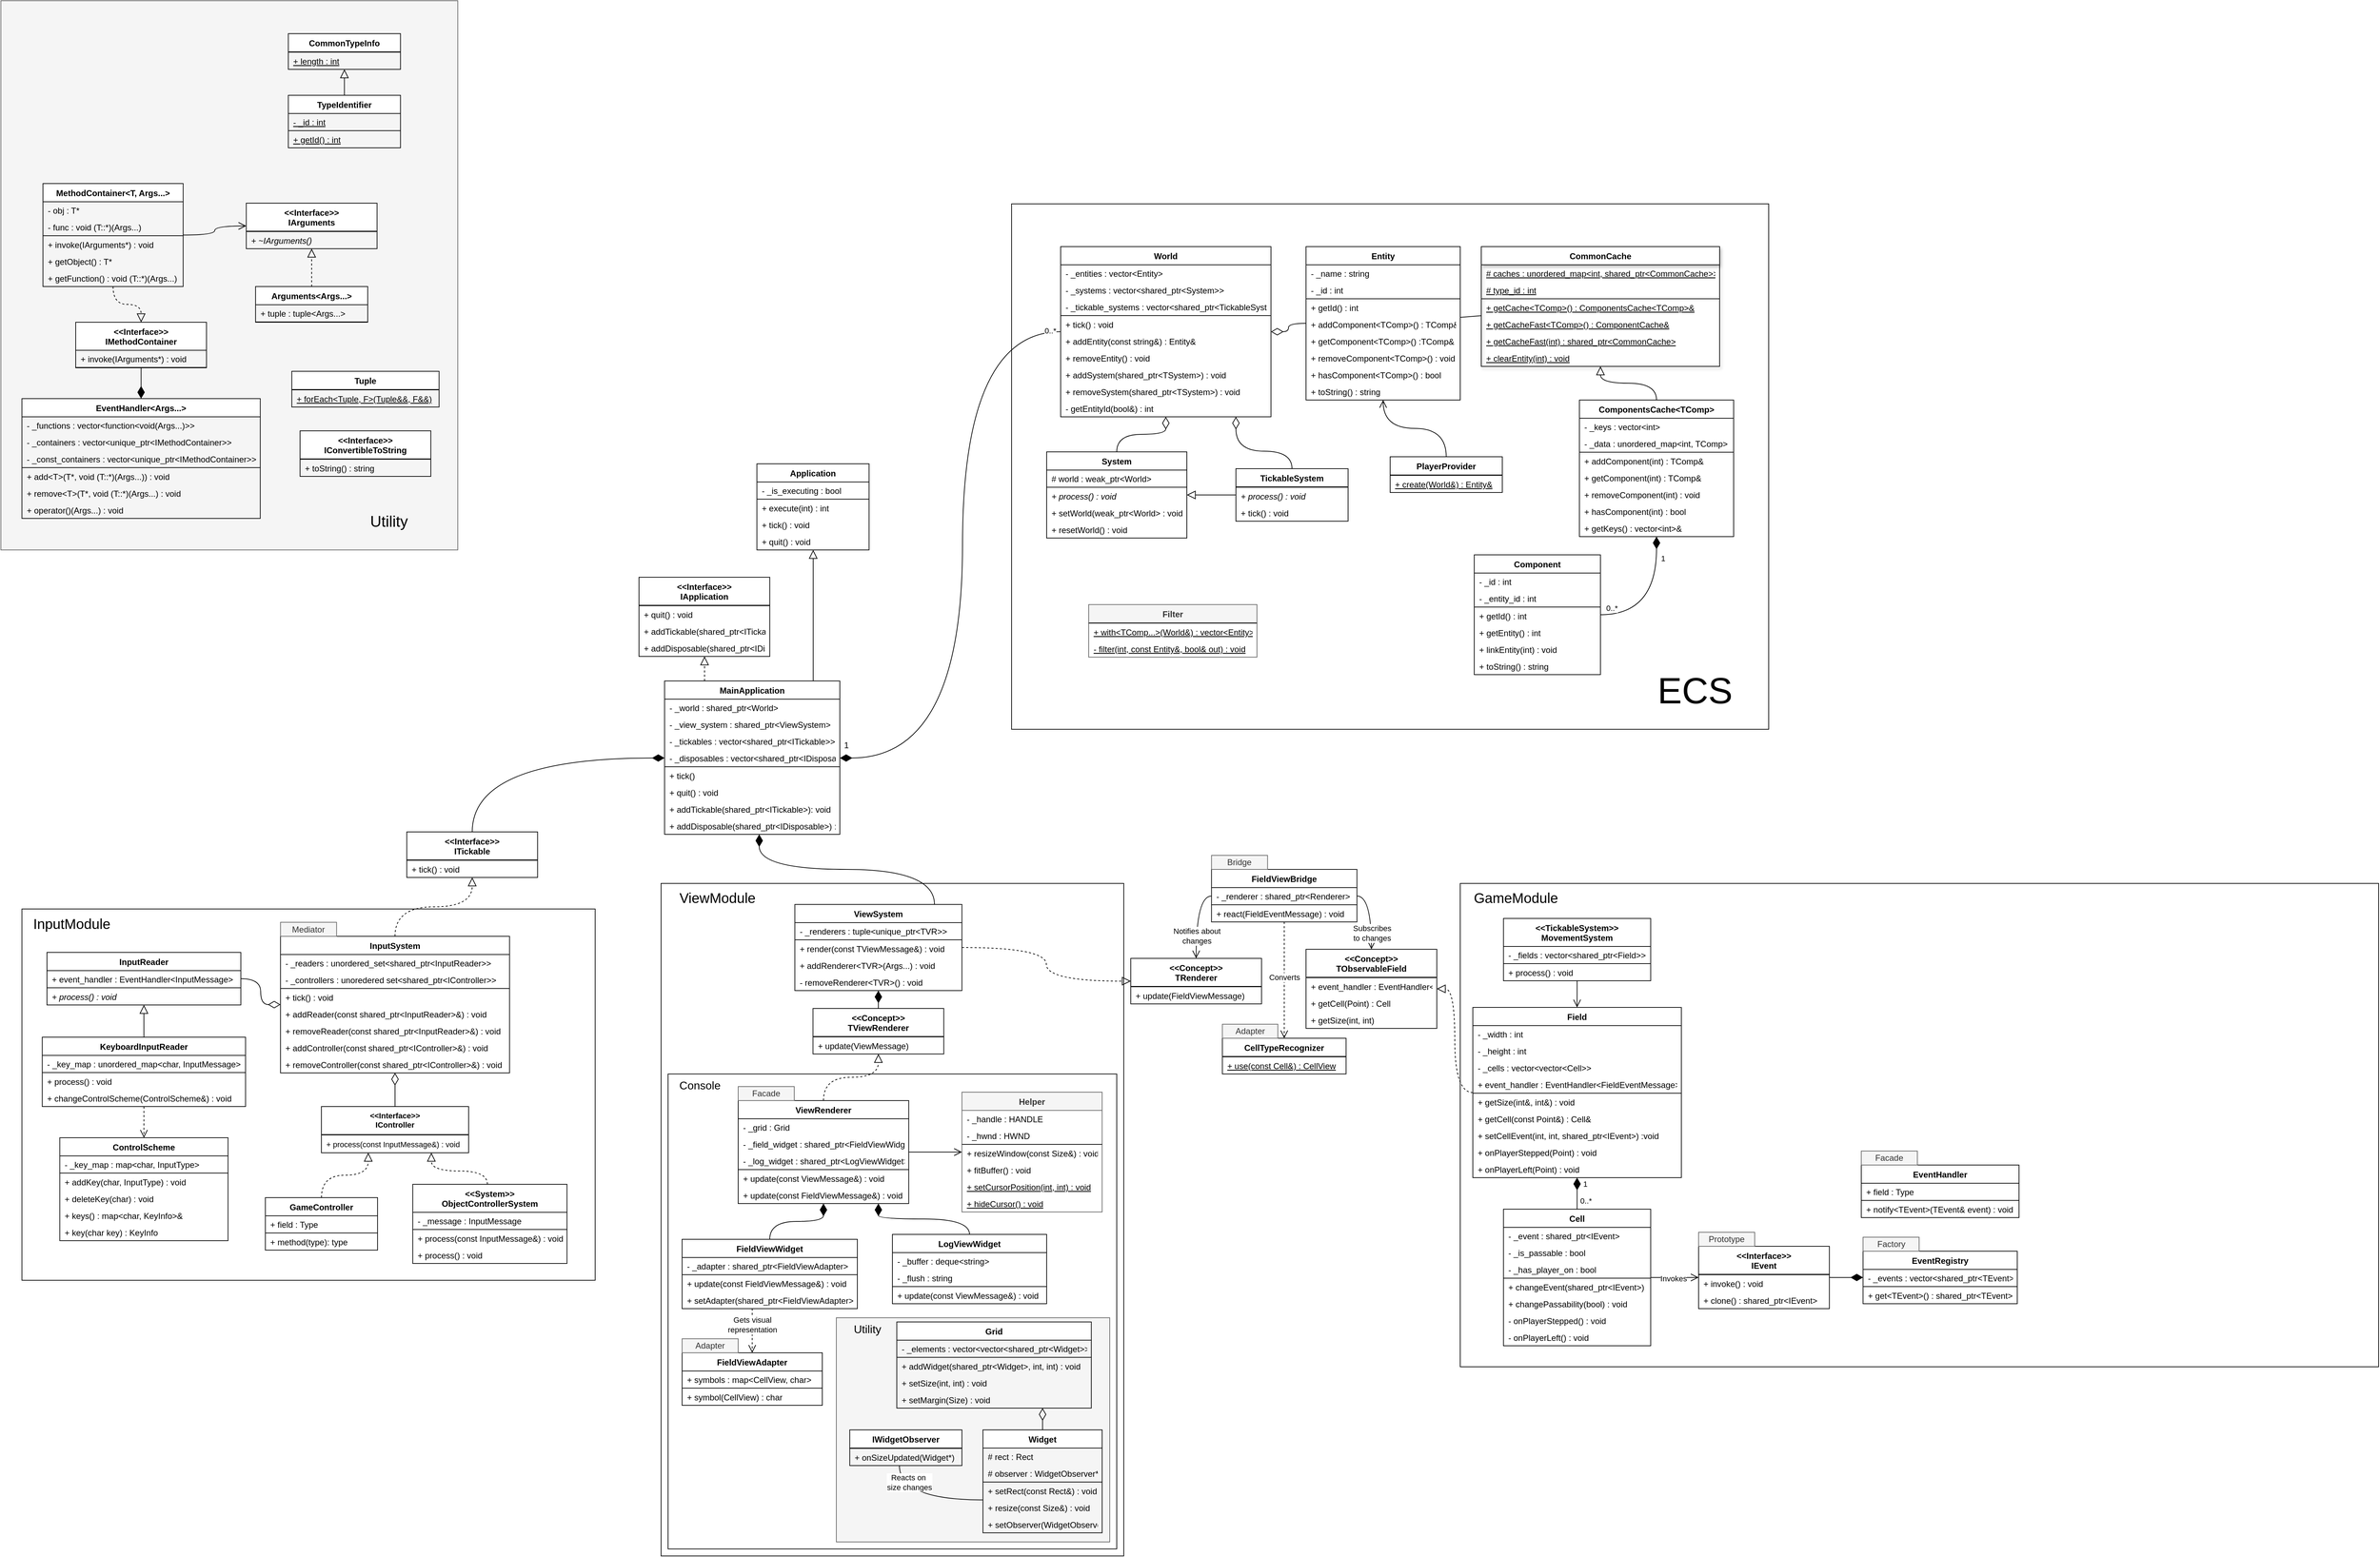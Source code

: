 <mxfile version="20.3.0" type="device" pages="4"><diagram id="C5RBs43oDa-KdzZeNtuy" name="Main Class"><mxGraphModel dx="3826" dy="2725" grid="1" gridSize="10" guides="1" tooltips="1" connect="1" arrows="1" fold="1" page="1" pageScale="1" pageWidth="2000" pageHeight="1600" math="0" shadow="0"><root><mxCell id="WIyWlLk6GJQsqaUBKTNV-0"/><mxCell id="WIyWlLk6GJQsqaUBKTNV-1" parent="WIyWlLk6GJQsqaUBKTNV-0"/><mxCell id="nr6Hej5wV4eIcqcEEiHw-56" value="" style="rounded=0;whiteSpace=wrap;html=1;fillColor=#f5f5f5;fontColor=#333333;strokeColor=#666666;" vertex="1" parent="WIyWlLk6GJQsqaUBKTNV-1"><mxGeometry x="-81.72" y="-800" width="651.72" height="784" as="geometry"/></mxCell><mxCell id="qt0X8L2n8VDEMxot9RiX-6" value="" style="rounded=0;whiteSpace=wrap;html=1;fontSize=20;" parent="WIyWlLk6GJQsqaUBKTNV-1" vertex="1"><mxGeometry x="860" y="460" width="660" height="960" as="geometry"/></mxCell><mxCell id="nr6Hej5wV4eIcqcEEiHw-7" value="" style="rounded=0;whiteSpace=wrap;html=1;" vertex="1" parent="WIyWlLk6GJQsqaUBKTNV-1"><mxGeometry x="870" y="732" width="640" height="678" as="geometry"/></mxCell><mxCell id="nr6Hej5wV4eIcqcEEiHw-37" value="" style="rounded=0;whiteSpace=wrap;html=1;fillColor=#f5f5f5;fontColor=#333333;strokeColor=#666666;" vertex="1" parent="WIyWlLk6GJQsqaUBKTNV-1"><mxGeometry x="1110" y="1080" width="390" height="320" as="geometry"/></mxCell><mxCell id="nr6Hej5wV4eIcqcEEiHw-8" value="&lt;font style=&quot;font-size: 16px;&quot;&gt;Console&lt;/font&gt;" style="text;html=1;strokeColor=none;fillColor=none;align=center;verticalAlign=middle;whiteSpace=wrap;rounded=0;" vertex="1" parent="WIyWlLk6GJQsqaUBKTNV-1"><mxGeometry x="880" y="738" width="70.64" height="20" as="geometry"/></mxCell><mxCell id="qt0X8L2n8VDEMxot9RiX-4" value="" style="rounded=0;whiteSpace=wrap;html=1;" parent="WIyWlLk6GJQsqaUBKTNV-1" vertex="1"><mxGeometry x="-51.72" y="496.5" width="817.71" height="530" as="geometry"/></mxCell><mxCell id="EGW3r-8WQwnGB3xlqm6N-18" value="ControlScheme" style="swimlane;fontStyle=1;align=center;verticalAlign=top;childLayout=stackLayout;horizontal=1;startSize=26;horizontalStack=0;resizeParent=1;resizeParentMax=0;resizeLast=0;collapsible=1;marginBottom=0;rounded=0;glass=0;labelBorderColor=none;sketch=0;fillColor=default;fontFamily=Helvetica;fontSize=12;labelBackgroundColor=none;html=0;" parent="WIyWlLk6GJQsqaUBKTNV-1" vertex="1"><mxGeometry x="2.28" y="823" width="240" height="147" as="geometry"><mxRectangle x="850" y="390" width="100" height="26" as="alternateBounds"/></mxGeometry></mxCell><mxCell id="EGW3r-8WQwnGB3xlqm6N-19" value="- _key_map : map&lt;char, InputType&gt;" style="text;strokeColor=none;fillColor=none;align=left;verticalAlign=middle;spacingLeft=5;spacingRight=5;overflow=hidden;rotatable=0;points=[[0,0.5],[1,0.5]];portConstraint=eastwest;rounded=1;glass=0;labelBorderColor=none;sketch=0;fontFamily=Helvetica;fontSize=12;labelBackgroundColor=none;html=0;" parent="EGW3r-8WQwnGB3xlqm6N-18" vertex="1"><mxGeometry y="26" width="240" height="24" as="geometry"/></mxCell><mxCell id="EGW3r-8WQwnGB3xlqm6N-20" value="" style="line;strokeWidth=1;fillColor=none;align=left;verticalAlign=middle;spacingTop=-1;spacingLeft=3;spacingRight=3;rotatable=0;labelPosition=right;points=[];portConstraint=eastwest;rounded=1;glass=0;labelBorderColor=none;sketch=0;fontFamily=Helvetica;fontSize=12;labelBackgroundColor=none;html=0;" parent="EGW3r-8WQwnGB3xlqm6N-18" vertex="1"><mxGeometry y="50" width="240" height="1" as="geometry"/></mxCell><mxCell id="EGW3r-8WQwnGB3xlqm6N-21" value="+ addKey(char, InputType) : void" style="text;strokeColor=none;fillColor=none;align=left;verticalAlign=middle;spacingLeft=5;spacingRight=5;overflow=hidden;rotatable=0;points=[[0,0.5],[1,0.5]];portConstraint=eastwest;rounded=1;glass=0;labelBorderColor=none;sketch=0;fontFamily=Helvetica;fontSize=12;labelBackgroundColor=none;html=0;" parent="EGW3r-8WQwnGB3xlqm6N-18" vertex="1"><mxGeometry y="51" width="240" height="24" as="geometry"/></mxCell><mxCell id="EGW3r-8WQwnGB3xlqm6N-22" value="+ deleteKey(char) : void" style="text;strokeColor=none;fillColor=none;align=left;verticalAlign=middle;spacingLeft=5;spacingRight=5;overflow=hidden;rotatable=0;points=[[0,0.5],[1,0.5]];portConstraint=eastwest;rounded=1;glass=0;labelBorderColor=none;sketch=0;fontFamily=Helvetica;fontSize=12;labelBackgroundColor=none;html=0;" parent="EGW3r-8WQwnGB3xlqm6N-18" vertex="1"><mxGeometry y="75" width="240" height="24" as="geometry"/></mxCell><mxCell id="EGW3r-8WQwnGB3xlqm6N-23" value="+ keys() : map&lt;char, KeyInfo&gt;&amp;" style="text;strokeColor=none;fillColor=none;align=left;verticalAlign=middle;spacingLeft=5;spacingRight=5;overflow=hidden;rotatable=0;points=[[0,0.5],[1,0.5]];portConstraint=eastwest;rounded=1;glass=0;labelBorderColor=none;sketch=0;fontFamily=Helvetica;fontSize=12;labelBackgroundColor=none;html=0;" parent="EGW3r-8WQwnGB3xlqm6N-18" vertex="1"><mxGeometry y="99" width="240" height="24" as="geometry"/></mxCell><mxCell id="EGW3r-8WQwnGB3xlqm6N-24" value="+ key(char key) : KeyInfo" style="text;strokeColor=none;fillColor=none;align=left;verticalAlign=middle;spacingLeft=5;spacingRight=5;overflow=hidden;rotatable=0;points=[[0,0.5],[1,0.5]];portConstraint=eastwest;rounded=1;glass=0;labelBorderColor=none;sketch=0;fontFamily=Helvetica;fontSize=12;labelBackgroundColor=none;html=0;" parent="EGW3r-8WQwnGB3xlqm6N-18" vertex="1"><mxGeometry y="123" width="240" height="24" as="geometry"/></mxCell><mxCell id="EGW3r-8WQwnGB3xlqm6N-25" value="InputReader" style="swimlane;fontStyle=1;align=center;verticalAlign=top;childLayout=stackLayout;horizontal=1;startSize=26;horizontalStack=0;resizeParent=1;resizeParentMax=0;resizeLast=0;collapsible=1;marginBottom=0;rounded=0;glass=0;labelBorderColor=none;sketch=0;fillColor=default;fontFamily=Helvetica;fontSize=12;labelBackgroundColor=none;html=0;" parent="WIyWlLk6GJQsqaUBKTNV-1" vertex="1"><mxGeometry x="-16" y="558.5" width="276.57" height="75" as="geometry"><mxRectangle x="1100" y="160" width="100" height="26" as="alternateBounds"/></mxGeometry></mxCell><mxCell id="EGW3r-8WQwnGB3xlqm6N-26" value="+ event_handler : EventHandler&lt;InputMessage&gt;" style="text;strokeColor=none;fillColor=none;align=left;verticalAlign=middle;spacingLeft=5;spacingRight=5;overflow=hidden;rotatable=0;points=[[0,0.5],[1,0.5]];portConstraint=eastwest;rounded=1;glass=0;labelBorderColor=none;sketch=0;fontFamily=Helvetica;fontSize=12;labelBackgroundColor=none;html=0;" parent="EGW3r-8WQwnGB3xlqm6N-25" vertex="1"><mxGeometry y="26" width="276.57" height="24" as="geometry"/></mxCell><mxCell id="EGW3r-8WQwnGB3xlqm6N-27" value="" style="line;strokeWidth=1;fillColor=none;align=left;verticalAlign=middle;spacingTop=-1;spacingLeft=3;spacingRight=3;rotatable=0;labelPosition=right;points=[];portConstraint=eastwest;rounded=1;glass=0;labelBorderColor=none;sketch=0;fontFamily=Helvetica;fontSize=12;labelBackgroundColor=none;html=0;" parent="EGW3r-8WQwnGB3xlqm6N-25" vertex="1"><mxGeometry y="50" width="276.57" height="1" as="geometry"/></mxCell><mxCell id="EGW3r-8WQwnGB3xlqm6N-32" value="+ process() : void" style="text;strokeColor=none;fillColor=none;align=left;verticalAlign=middle;spacingLeft=5;spacingRight=5;overflow=hidden;rotatable=0;points=[[0,0.5],[1,0.5]];portConstraint=eastwest;rounded=1;glass=0;labelBorderColor=none;sketch=0;fontFamily=Helvetica;fontSize=12;labelBackgroundColor=none;html=0;fontStyle=2" parent="EGW3r-8WQwnGB3xlqm6N-25" vertex="1"><mxGeometry y="51" width="276.57" height="24" as="geometry"/></mxCell><mxCell id="EGW3r-8WQwnGB3xlqm6N-36" value="&lt;&lt;Interface&gt;&gt;&#10;IController" style="swimlane;fontStyle=1;align=center;verticalAlign=top;childLayout=stackLayout;horizontal=1;startSize=40;horizontalStack=0;resizeParent=1;resizeParentMax=0;resizeLast=0;collapsible=1;marginBottom=0;glass=0;labelBorderColor=none;fillColor=default;rounded=0;fontSize=11;" parent="WIyWlLk6GJQsqaUBKTNV-1" vertex="1"><mxGeometry x="375.49" y="778.5" width="210" height="66" as="geometry"><mxRectangle x="1750.52" y="137.86" width="100" height="26" as="alternateBounds"/></mxGeometry></mxCell><mxCell id="EGW3r-8WQwnGB3xlqm6N-38" value="" style="line;strokeWidth=1;fillColor=none;align=left;verticalAlign=middle;spacingTop=-1;spacingLeft=3;spacingRight=3;rotatable=0;labelPosition=right;points=[];portConstraint=eastwest;glass=0;labelBorderColor=none;rounded=1;spacing=2;fontSize=12;" parent="EGW3r-8WQwnGB3xlqm6N-36" vertex="1"><mxGeometry y="40" width="210" height="1" as="geometry"/></mxCell><mxCell id="EGW3r-8WQwnGB3xlqm6N-39" value="+ process(const InputMessage&amp;) : void" style="text;strokeColor=none;fillColor=none;align=left;verticalAlign=middle;spacingLeft=5;spacingRight=5;overflow=hidden;rotatable=0;points=[[0,0.5],[1,0.5]];portConstraint=eastwest;glass=0;labelBorderColor=none;fontStyle=0;rounded=1;fontSize=11;" parent="EGW3r-8WQwnGB3xlqm6N-36" vertex="1"><mxGeometry y="41" width="210" height="25" as="geometry"/></mxCell><mxCell id="EGW3r-8WQwnGB3xlqm6N-44" value="" style="endArrow=diamondThin;endFill=0;endSize=15;html=1;rounded=0;curved=1;elbow=vertical;edgeStyle=orthogonalEdgeStyle;fontSize=11;" parent="WIyWlLk6GJQsqaUBKTNV-1" source="EGW3r-8WQwnGB3xlqm6N-36" target="byMV4_gQWWBRBjS1sV1e-7" edge="1"><mxGeometry width="160" relative="1" as="geometry"><mxPoint x="310.72" y="1011.5" as="sourcePoint"/><mxPoint x="460.72" y="1011.5" as="targetPoint"/></mxGeometry></mxCell><mxCell id="EGW3r-8WQwnGB3xlqm6N-52" value="" style="endArrow=block;dashed=1;endFill=0;endSize=10;html=1;rounded=0;curved=1;elbow=vertical;edgeStyle=orthogonalEdgeStyle;fontSize=11;" parent="WIyWlLk6GJQsqaUBKTNV-1" source="fi9lqsduh4k67RMz6t0C-8" target="EGW3r-8WQwnGB3xlqm6N-36" edge="1"><mxGeometry width="160" relative="1" as="geometry"><mxPoint x="809" y="898.5" as="sourcePoint"/><mxPoint x="919" y="898.5" as="targetPoint"/><Array as="points"><mxPoint x="612.28" y="870.5"/><mxPoint x="532.28" y="870.5"/></Array></mxGeometry></mxCell><mxCell id="buxu-7i4EN_YxKa_KipX-31" value="GameController" style="swimlane;fontStyle=1;align=center;verticalAlign=top;childLayout=stackLayout;horizontal=1;startSize=26;horizontalStack=0;resizeParent=1;resizeParentMax=0;resizeLast=0;collapsible=1;marginBottom=0;rounded=0;glass=0;labelBorderColor=none;sketch=0;fillColor=default;fontFamily=Helvetica;fontSize=12;labelBackgroundColor=none;html=0;" parent="WIyWlLk6GJQsqaUBKTNV-1" vertex="1"><mxGeometry x="295.56" y="908.5" width="160" height="75" as="geometry"><mxRectangle x="1100" y="160" width="100" height="26" as="alternateBounds"/></mxGeometry></mxCell><mxCell id="buxu-7i4EN_YxKa_KipX-32" value="+ field : Type" style="text;strokeColor=none;fillColor=none;align=left;verticalAlign=middle;spacingLeft=5;spacingRight=5;overflow=hidden;rotatable=0;points=[[0,0.5],[1,0.5]];portConstraint=eastwest;rounded=1;glass=0;labelBorderColor=none;sketch=0;fontFamily=Helvetica;fontSize=12;labelBackgroundColor=none;html=0;" parent="buxu-7i4EN_YxKa_KipX-31" vertex="1"><mxGeometry y="26" width="160" height="24" as="geometry"/></mxCell><mxCell id="buxu-7i4EN_YxKa_KipX-33" value="" style="line;strokeWidth=1;fillColor=none;align=left;verticalAlign=middle;spacingTop=-1;spacingLeft=3;spacingRight=3;rotatable=0;labelPosition=right;points=[];portConstraint=eastwest;rounded=1;glass=0;labelBorderColor=none;sketch=0;fontFamily=Helvetica;fontSize=12;labelBackgroundColor=none;html=0;" parent="buxu-7i4EN_YxKa_KipX-31" vertex="1"><mxGeometry y="50" width="160" height="1" as="geometry"/></mxCell><mxCell id="buxu-7i4EN_YxKa_KipX-34" value="+ method(type): type" style="text;strokeColor=none;fillColor=none;align=left;verticalAlign=middle;spacingLeft=5;spacingRight=5;overflow=hidden;rotatable=0;points=[[0,0.5],[1,0.5]];portConstraint=eastwest;rounded=1;glass=0;labelBorderColor=none;sketch=0;fontFamily=Helvetica;fontSize=12;labelBackgroundColor=none;html=0;" parent="buxu-7i4EN_YxKa_KipX-31" vertex="1"><mxGeometry y="51" width="160" height="24" as="geometry"/></mxCell><mxCell id="buxu-7i4EN_YxKa_KipX-35" value="" style="endArrow=block;dashed=1;endFill=0;endSize=10;html=1;rounded=0;curved=1;elbow=vertical;edgeStyle=orthogonalEdgeStyle;" parent="WIyWlLk6GJQsqaUBKTNV-1" source="buxu-7i4EN_YxKa_KipX-31" target="EGW3r-8WQwnGB3xlqm6N-36" edge="1"><mxGeometry width="160" relative="1" as="geometry"><mxPoint x="569" y="898.5" as="sourcePoint"/><mxPoint x="679" y="898.5" as="targetPoint"/><Array as="points"><mxPoint x="375.28" y="876.5"/><mxPoint x="442.28" y="876.5"/></Array></mxGeometry></mxCell><mxCell id="byMV4_gQWWBRBjS1sV1e-7" value="InputSystem" style="swimlane;fontStyle=1;align=center;verticalAlign=top;childLayout=stackLayout;horizontal=1;startSize=26;horizontalStack=0;resizeParent=1;resizeParentMax=0;resizeLast=0;collapsible=1;marginBottom=0;rounded=0;glass=0;labelBorderColor=none;sketch=0;fillColor=default;fontFamily=Helvetica;fontSize=12;labelBackgroundColor=none;html=0;" parent="WIyWlLk6GJQsqaUBKTNV-1" vertex="1"><mxGeometry x="317.14" y="535.5" width="326.71" height="195" as="geometry"><mxRectangle x="1100" y="160" width="100" height="26" as="alternateBounds"/></mxGeometry></mxCell><mxCell id="byMV4_gQWWBRBjS1sV1e-8" value="- _readers : unordered_set&lt;shared_ptr&lt;InputReader&gt;&gt;" style="text;strokeColor=none;fillColor=none;align=left;verticalAlign=middle;spacingLeft=5;spacingRight=5;overflow=hidden;rotatable=0;points=[[0,0.5],[1,0.5]];portConstraint=eastwest;rounded=1;glass=0;labelBorderColor=none;sketch=0;fontFamily=Helvetica;fontSize=12;labelBackgroundColor=none;html=0;" parent="byMV4_gQWWBRBjS1sV1e-7" vertex="1"><mxGeometry y="26" width="326.71" height="24" as="geometry"/></mxCell><mxCell id="byMV4_gQWWBRBjS1sV1e-12" value="- _controllers : unoredered set&lt;shared_ptr&lt;IController&gt;&gt;" style="text;strokeColor=none;fillColor=none;align=left;verticalAlign=middle;spacingLeft=5;spacingRight=5;overflow=hidden;rotatable=0;points=[[0,0.5],[1,0.5]];portConstraint=eastwest;rounded=1;glass=0;labelBorderColor=none;sketch=0;fontFamily=Helvetica;fontSize=12;labelBackgroundColor=none;html=0;" parent="byMV4_gQWWBRBjS1sV1e-7" vertex="1"><mxGeometry y="50" width="326.71" height="24" as="geometry"/></mxCell><mxCell id="byMV4_gQWWBRBjS1sV1e-9" value="" style="line;strokeWidth=1;fillColor=none;align=left;verticalAlign=middle;spacingTop=-1;spacingLeft=3;spacingRight=3;rotatable=0;labelPosition=right;points=[];portConstraint=eastwest;rounded=1;glass=0;labelBorderColor=none;sketch=0;fontFamily=Helvetica;fontSize=12;labelBackgroundColor=none;html=0;" parent="byMV4_gQWWBRBjS1sV1e-7" vertex="1"><mxGeometry y="74" width="326.71" height="1" as="geometry"/></mxCell><mxCell id="byMV4_gQWWBRBjS1sV1e-10" value="+ tick() : void" style="text;strokeColor=none;fillColor=none;align=left;verticalAlign=middle;spacingLeft=5;spacingRight=5;overflow=hidden;rotatable=0;points=[[0,0.5],[1,0.5]];portConstraint=eastwest;rounded=1;glass=0;labelBorderColor=none;sketch=0;fontFamily=Helvetica;fontSize=12;labelBackgroundColor=none;html=0;" parent="byMV4_gQWWBRBjS1sV1e-7" vertex="1"><mxGeometry y="75" width="326.71" height="24" as="geometry"/></mxCell><mxCell id="byMV4_gQWWBRBjS1sV1e-13" value="+ addReader(const shared_ptr&lt;InputReader&gt;&amp;) : void" style="text;strokeColor=none;fillColor=none;align=left;verticalAlign=middle;spacingLeft=5;spacingRight=5;overflow=hidden;rotatable=0;points=[[0,0.5],[1,0.5]];portConstraint=eastwest;rounded=1;glass=0;labelBorderColor=none;sketch=0;fontFamily=Helvetica;fontSize=12;labelBackgroundColor=none;html=0;" parent="byMV4_gQWWBRBjS1sV1e-7" vertex="1"><mxGeometry y="99" width="326.71" height="24" as="geometry"/></mxCell><mxCell id="byMV4_gQWWBRBjS1sV1e-14" value="+ removeReader(const shared_ptr&lt;InputReader&gt;&amp;) : void" style="text;strokeColor=none;fillColor=none;align=left;verticalAlign=middle;spacingLeft=5;spacingRight=5;overflow=hidden;rotatable=0;points=[[0,0.5],[1,0.5]];portConstraint=eastwest;rounded=1;glass=0;labelBorderColor=none;sketch=0;fontFamily=Helvetica;fontSize=12;labelBackgroundColor=none;html=0;" parent="byMV4_gQWWBRBjS1sV1e-7" vertex="1"><mxGeometry y="123" width="326.71" height="24" as="geometry"/></mxCell><mxCell id="byMV4_gQWWBRBjS1sV1e-15" value="+ addController(const shared_ptr&lt;IController&gt;&amp;) : void" style="text;strokeColor=none;fillColor=none;align=left;verticalAlign=middle;spacingLeft=5;spacingRight=5;overflow=hidden;rotatable=0;points=[[0,0.5],[1,0.5]];portConstraint=eastwest;rounded=1;glass=0;labelBorderColor=none;sketch=0;fontFamily=Helvetica;fontSize=12;labelBackgroundColor=none;html=0;" parent="byMV4_gQWWBRBjS1sV1e-7" vertex="1"><mxGeometry y="147" width="326.71" height="24" as="geometry"/></mxCell><mxCell id="byMV4_gQWWBRBjS1sV1e-16" value="+ removeController(const shared_ptr&lt;IController&gt;&amp;) : void" style="text;strokeColor=none;fillColor=none;align=left;verticalAlign=middle;spacingLeft=5;spacingRight=5;overflow=hidden;rotatable=0;points=[[0,0.5],[1,0.5]];portConstraint=eastwest;rounded=1;glass=0;labelBorderColor=none;sketch=0;fontFamily=Helvetica;fontSize=12;labelBackgroundColor=none;html=0;" parent="byMV4_gQWWBRBjS1sV1e-7" vertex="1"><mxGeometry y="171" width="326.71" height="24" as="geometry"/></mxCell><mxCell id="byMV4_gQWWBRBjS1sV1e-17" value="" style="endArrow=diamondThin;endFill=0;endSize=15;html=1;rounded=0;curved=1;elbow=vertical;edgeStyle=orthogonalEdgeStyle;" parent="WIyWlLk6GJQsqaUBKTNV-1" source="EGW3r-8WQwnGB3xlqm6N-25" target="byMV4_gQWWBRBjS1sV1e-7" edge="1"><mxGeometry width="160" relative="1" as="geometry"><mxPoint x="280.72" y="665.5" as="sourcePoint"/><mxPoint x="440.72" y="665.5" as="targetPoint"/></mxGeometry></mxCell><mxCell id="byMV4_gQWWBRBjS1sV1e-18" value="KeyboardInputReader" style="swimlane;fontStyle=1;align=center;verticalAlign=top;childLayout=stackLayout;horizontal=1;startSize=26;horizontalStack=0;resizeParent=1;resizeParentMax=0;resizeLast=0;collapsible=1;marginBottom=0;rounded=0;glass=0;labelBorderColor=none;sketch=0;fillColor=default;fontFamily=Helvetica;fontSize=12;labelBackgroundColor=none;html=0;" parent="WIyWlLk6GJQsqaUBKTNV-1" vertex="1"><mxGeometry x="-22.72" y="679.5" width="290" height="99" as="geometry"><mxRectangle x="1100" y="160" width="100" height="26" as="alternateBounds"/></mxGeometry></mxCell><mxCell id="byMV4_gQWWBRBjS1sV1e-19" value="- _key_map : unordered_map&lt;char, InputMessage&gt;" style="text;strokeColor=none;fillColor=none;align=left;verticalAlign=middle;spacingLeft=5;spacingRight=5;overflow=hidden;rotatable=0;points=[[0,0.5],[1,0.5]];portConstraint=eastwest;rounded=1;glass=0;labelBorderColor=none;sketch=0;fontFamily=Helvetica;fontSize=12;labelBackgroundColor=none;html=0;" parent="byMV4_gQWWBRBjS1sV1e-18" vertex="1"><mxGeometry y="26" width="290" height="24" as="geometry"/></mxCell><mxCell id="byMV4_gQWWBRBjS1sV1e-20" value="" style="line;strokeWidth=1;fillColor=none;align=left;verticalAlign=middle;spacingTop=-1;spacingLeft=3;spacingRight=3;rotatable=0;labelPosition=right;points=[];portConstraint=eastwest;rounded=1;glass=0;labelBorderColor=none;sketch=0;fontFamily=Helvetica;fontSize=12;labelBackgroundColor=none;html=0;" parent="byMV4_gQWWBRBjS1sV1e-18" vertex="1"><mxGeometry y="50" width="290" height="1" as="geometry"/></mxCell><mxCell id="byMV4_gQWWBRBjS1sV1e-21" value="+ process() : void" style="text;strokeColor=none;fillColor=none;align=left;verticalAlign=middle;spacingLeft=5;spacingRight=5;overflow=hidden;rotatable=0;points=[[0,0.5],[1,0.5]];portConstraint=eastwest;rounded=1;glass=0;labelBorderColor=none;sketch=0;fontFamily=Helvetica;fontSize=12;labelBackgroundColor=none;html=0;" parent="byMV4_gQWWBRBjS1sV1e-18" vertex="1"><mxGeometry y="51" width="290" height="24" as="geometry"/></mxCell><mxCell id="byMV4_gQWWBRBjS1sV1e-22" value="+ changeControlScheme(ControlScheme&amp;) : void" style="text;strokeColor=none;fillColor=none;align=left;verticalAlign=middle;spacingLeft=5;spacingRight=5;overflow=hidden;rotatable=0;points=[[0,0.5],[1,0.5]];portConstraint=eastwest;rounded=1;glass=0;labelBorderColor=none;sketch=0;fontFamily=Helvetica;fontSize=12;labelBackgroundColor=none;html=0;" parent="byMV4_gQWWBRBjS1sV1e-18" vertex="1"><mxGeometry y="75" width="290" height="24" as="geometry"/></mxCell><mxCell id="byMV4_gQWWBRBjS1sV1e-25" value="" style="endArrow=block;endSize=10;endFill=0;html=1;rounded=0;labelBackgroundColor=default;fontFamily=Helvetica;fontSize=11;fontColor=default;strokeColor=default;strokeWidth=1;shape=connector;edgeStyle=orthogonalEdgeStyle;curved=1;" parent="WIyWlLk6GJQsqaUBKTNV-1" source="byMV4_gQWWBRBjS1sV1e-18" target="EGW3r-8WQwnGB3xlqm6N-25" edge="1"><mxGeometry width="160" relative="1" as="geometry"><mxPoint x="120.72" y="725.5" as="sourcePoint"/><mxPoint x="230.72" y="725.5" as="targetPoint"/></mxGeometry></mxCell><mxCell id="byMV4_gQWWBRBjS1sV1e-26" value="Application" style="swimlane;fontStyle=1;align=center;verticalAlign=top;childLayout=stackLayout;horizontal=1;startSize=26;horizontalStack=0;resizeParent=1;resizeParentMax=0;resizeLast=0;collapsible=1;marginBottom=0;rounded=0;glass=0;labelBorderColor=none;sketch=0;fillColor=default;fontFamily=Helvetica;fontSize=12;labelBackgroundColor=none;html=0;" parent="WIyWlLk6GJQsqaUBKTNV-1" vertex="1"><mxGeometry x="996.71" y="-139" width="160" height="123" as="geometry"><mxRectangle x="1100" y="160" width="100" height="26" as="alternateBounds"/></mxGeometry></mxCell><mxCell id="byMV4_gQWWBRBjS1sV1e-27" value="- _is_executing : bool" style="text;strokeColor=none;fillColor=none;align=left;verticalAlign=middle;spacingLeft=5;spacingRight=5;overflow=hidden;rotatable=0;points=[[0,0.5],[1,0.5]];portConstraint=eastwest;rounded=1;glass=0;labelBorderColor=none;sketch=0;fontFamily=Helvetica;fontSize=12;labelBackgroundColor=none;html=0;" parent="byMV4_gQWWBRBjS1sV1e-26" vertex="1"><mxGeometry y="26" width="160" height="24" as="geometry"/></mxCell><mxCell id="byMV4_gQWWBRBjS1sV1e-28" value="" style="line;strokeWidth=1;fillColor=none;align=left;verticalAlign=middle;spacingTop=-1;spacingLeft=3;spacingRight=3;rotatable=0;labelPosition=right;points=[];portConstraint=eastwest;rounded=1;glass=0;labelBorderColor=none;sketch=0;fontFamily=Helvetica;fontSize=12;labelBackgroundColor=none;html=0;" parent="byMV4_gQWWBRBjS1sV1e-26" vertex="1"><mxGeometry y="50" width="160" height="1" as="geometry"/></mxCell><mxCell id="byMV4_gQWWBRBjS1sV1e-29" value="+ execute(int) : int" style="text;strokeColor=none;fillColor=none;align=left;verticalAlign=middle;spacingLeft=5;spacingRight=5;overflow=hidden;rotatable=0;points=[[0,0.5],[1,0.5]];portConstraint=eastwest;rounded=1;glass=0;labelBorderColor=none;sketch=0;fontFamily=Helvetica;fontSize=12;labelBackgroundColor=none;html=0;" parent="byMV4_gQWWBRBjS1sV1e-26" vertex="1"><mxGeometry y="51" width="160" height="24" as="geometry"/></mxCell><mxCell id="byMV4_gQWWBRBjS1sV1e-30" value="+ tick() : void" style="text;strokeColor=none;fillColor=none;align=left;verticalAlign=middle;spacingLeft=5;spacingRight=5;overflow=hidden;rotatable=0;points=[[0,0.5],[1,0.5]];portConstraint=eastwest;rounded=1;glass=0;labelBorderColor=none;sketch=0;fontFamily=Helvetica;fontSize=12;labelBackgroundColor=none;html=0;" parent="byMV4_gQWWBRBjS1sV1e-26" vertex="1"><mxGeometry y="75" width="160" height="24" as="geometry"/></mxCell><mxCell id="byMV4_gQWWBRBjS1sV1e-31" value="+ quit() : void" style="text;strokeColor=none;fillColor=none;align=left;verticalAlign=middle;spacingLeft=5;spacingRight=5;overflow=hidden;rotatable=0;points=[[0,0.5],[1,0.5]];portConstraint=eastwest;rounded=1;glass=0;labelBorderColor=none;sketch=0;fontFamily=Helvetica;fontSize=12;labelBackgroundColor=none;html=0;" parent="byMV4_gQWWBRBjS1sV1e-26" vertex="1"><mxGeometry y="99" width="160" height="24" as="geometry"/></mxCell><mxCell id="byMV4_gQWWBRBjS1sV1e-32" value="&lt;&lt;Interface&gt;&gt;&#10;ITickable" style="swimlane;fontStyle=1;align=center;verticalAlign=top;childLayout=stackLayout;horizontal=1;startSize=40;horizontalStack=0;resizeParent=1;resizeParentMax=0;resizeLast=0;collapsible=1;marginBottom=0;glass=0;labelBorderColor=none;fillColor=default;rounded=0;" parent="WIyWlLk6GJQsqaUBKTNV-1" vertex="1"><mxGeometry x="497.28" y="386.5" width="186.57" height="65" as="geometry"><mxRectangle x="1750.52" y="137.86" width="100" height="26" as="alternateBounds"/></mxGeometry></mxCell><mxCell id="byMV4_gQWWBRBjS1sV1e-34" value="" style="line;strokeWidth=1;fillColor=none;align=left;verticalAlign=middle;spacingTop=-1;spacingLeft=3;spacingRight=3;rotatable=0;labelPosition=right;points=[];portConstraint=eastwest;glass=0;labelBorderColor=none;rounded=1;spacing=2;fontSize=12;" parent="byMV4_gQWWBRBjS1sV1e-32" vertex="1"><mxGeometry y="40" width="186.57" height="1" as="geometry"/></mxCell><mxCell id="byMV4_gQWWBRBjS1sV1e-35" value="+ tick() : void" style="text;strokeColor=none;fillColor=none;align=left;verticalAlign=middle;spacingLeft=5;spacingRight=5;overflow=hidden;rotatable=0;points=[[0,0.5],[1,0.5]];portConstraint=eastwest;glass=0;labelBorderColor=none;fontStyle=0;rounded=1;" parent="byMV4_gQWWBRBjS1sV1e-32" vertex="1"><mxGeometry y="41" width="186.57" height="24" as="geometry"/></mxCell><mxCell id="byMV4_gQWWBRBjS1sV1e-37" value="&lt;&lt;Interface&gt;&gt;&#10;IApplication" style="swimlane;fontStyle=1;align=center;verticalAlign=top;childLayout=stackLayout;horizontal=1;startSize=40;horizontalStack=0;resizeParent=1;resizeParentMax=0;resizeLast=0;collapsible=1;marginBottom=0;glass=0;labelBorderColor=none;fillColor=default;rounded=0;" parent="WIyWlLk6GJQsqaUBKTNV-1" vertex="1"><mxGeometry x="828.5" y="23" width="186.57" height="113" as="geometry"><mxRectangle x="1750.52" y="137.86" width="100" height="26" as="alternateBounds"/></mxGeometry></mxCell><mxCell id="byMV4_gQWWBRBjS1sV1e-39" value="" style="line;strokeWidth=1;fillColor=none;align=left;verticalAlign=middle;spacingTop=-1;spacingLeft=3;spacingRight=3;rotatable=0;labelPosition=right;points=[];portConstraint=eastwest;glass=0;labelBorderColor=none;rounded=1;spacing=2;fontSize=12;" parent="byMV4_gQWWBRBjS1sV1e-37" vertex="1"><mxGeometry y="40" width="186.57" height="1" as="geometry"/></mxCell><mxCell id="byMV4_gQWWBRBjS1sV1e-40" value="+ quit() : void" style="text;strokeColor=none;fillColor=none;align=left;verticalAlign=middle;spacingLeft=5;spacingRight=5;overflow=hidden;rotatable=0;points=[[0,0.5],[1,0.5]];portConstraint=eastwest;glass=0;labelBorderColor=none;fontStyle=0;rounded=1;" parent="byMV4_gQWWBRBjS1sV1e-37" vertex="1"><mxGeometry y="41" width="186.57" height="24" as="geometry"/></mxCell><mxCell id="qt0X8L2n8VDEMxot9RiX-2" value="+ addTickable(shared_ptr&lt;ITickable&gt;): void" style="text;strokeColor=none;fillColor=none;align=left;verticalAlign=middle;spacingLeft=5;spacingRight=5;overflow=hidden;rotatable=0;points=[[0,0.5],[1,0.5]];portConstraint=eastwest;glass=0;labelBorderColor=none;fontStyle=0;rounded=1;" parent="byMV4_gQWWBRBjS1sV1e-37" vertex="1"><mxGeometry y="65" width="186.57" height="24" as="geometry"/></mxCell><mxCell id="qt0X8L2n8VDEMxot9RiX-3" value="+ addDisposable(shared_ptr&lt;IDisposable&gt;) : void" style="text;strokeColor=none;fillColor=none;align=left;verticalAlign=middle;spacingLeft=5;spacingRight=5;overflow=hidden;rotatable=0;points=[[0,0.5],[1,0.5]];portConstraint=eastwest;glass=0;labelBorderColor=none;fontStyle=0;rounded=1;" parent="byMV4_gQWWBRBjS1sV1e-37" vertex="1"><mxGeometry y="89" width="186.57" height="24" as="geometry"/></mxCell><mxCell id="byMV4_gQWWBRBjS1sV1e-41" value="" style="endArrow=block;dashed=1;endFill=0;endSize=10;html=1;rounded=0;curved=1;elbow=vertical;edgeStyle=orthogonalEdgeStyle;" parent="WIyWlLk6GJQsqaUBKTNV-1" source="byMV4_gQWWBRBjS1sV1e-42" target="byMV4_gQWWBRBjS1sV1e-37" edge="1"><mxGeometry width="160" relative="1" as="geometry"><mxPoint x="909.99" y="61" as="sourcePoint"/><mxPoint x="1019.99" y="61" as="targetPoint"/><Array as="points"><mxPoint x="921.99" y="151"/><mxPoint x="921.99" y="151"/></Array></mxGeometry></mxCell><mxCell id="byMV4_gQWWBRBjS1sV1e-42" value="MainApplication" style="swimlane;fontStyle=1;align=center;verticalAlign=top;childLayout=stackLayout;horizontal=1;startSize=26;horizontalStack=0;resizeParent=1;resizeParentMax=0;resizeLast=0;collapsible=1;marginBottom=0;rounded=0;glass=0;labelBorderColor=none;sketch=0;fillColor=default;fontFamily=Helvetica;fontSize=12;labelBackgroundColor=none;html=0;" parent="WIyWlLk6GJQsqaUBKTNV-1" vertex="1"><mxGeometry x="864.99" y="171" width="250" height="219" as="geometry"><mxRectangle x="1100" y="160" width="100" height="26" as="alternateBounds"/></mxGeometry></mxCell><mxCell id="byMV4_gQWWBRBjS1sV1e-43" value="- _world : shared_ptr&lt;World&gt;" style="text;strokeColor=none;fillColor=none;align=left;verticalAlign=middle;spacingLeft=5;spacingRight=5;overflow=hidden;rotatable=0;points=[[0,0.5],[1,0.5]];portConstraint=eastwest;rounded=1;glass=0;labelBorderColor=none;sketch=0;fontFamily=Helvetica;fontSize=12;labelBackgroundColor=none;html=0;" parent="byMV4_gQWWBRBjS1sV1e-42" vertex="1"><mxGeometry y="26" width="250" height="24" as="geometry"/></mxCell><mxCell id="nr6Hej5wV4eIcqcEEiHw-2" value="- _view_system : shared_ptr&lt;ViewSystem&gt;" style="text;strokeColor=none;fillColor=none;align=left;verticalAlign=middle;spacingLeft=5;spacingRight=5;overflow=hidden;rotatable=0;points=[[0,0.5],[1,0.5]];portConstraint=eastwest;rounded=1;glass=0;labelBorderColor=none;sketch=0;fontFamily=Helvetica;fontSize=12;labelBackgroundColor=none;html=0;" vertex="1" parent="byMV4_gQWWBRBjS1sV1e-42"><mxGeometry y="50" width="250" height="24" as="geometry"/></mxCell><mxCell id="nr6Hej5wV4eIcqcEEiHw-1" value="- _tickables : vector&lt;shared_ptr&lt;ITickable&gt;&gt;" style="text;strokeColor=none;fillColor=none;align=left;verticalAlign=middle;spacingLeft=5;spacingRight=5;overflow=hidden;rotatable=0;points=[[0,0.5],[1,0.5]];portConstraint=eastwest;rounded=1;glass=0;labelBorderColor=none;sketch=0;fontFamily=Helvetica;fontSize=12;labelBackgroundColor=none;html=0;" vertex="1" parent="byMV4_gQWWBRBjS1sV1e-42"><mxGeometry y="74" width="250" height="24" as="geometry"/></mxCell><mxCell id="nr6Hej5wV4eIcqcEEiHw-3" value="- _disposables : vector&lt;shared_ptr&lt;IDisposable&gt;&gt;" style="text;strokeColor=none;fillColor=none;align=left;verticalAlign=middle;spacingLeft=5;spacingRight=5;overflow=hidden;rotatable=0;points=[[0,0.5],[1,0.5]];portConstraint=eastwest;rounded=1;glass=0;labelBorderColor=none;sketch=0;fontFamily=Helvetica;fontSize=12;labelBackgroundColor=none;html=0;" vertex="1" parent="byMV4_gQWWBRBjS1sV1e-42"><mxGeometry y="98" width="250" height="24" as="geometry"/></mxCell><mxCell id="byMV4_gQWWBRBjS1sV1e-44" value="" style="line;strokeWidth=1;fillColor=none;align=left;verticalAlign=middle;spacingTop=-1;spacingLeft=3;spacingRight=3;rotatable=0;labelPosition=right;points=[];portConstraint=eastwest;rounded=1;glass=0;labelBorderColor=none;sketch=0;fontFamily=Helvetica;fontSize=12;labelBackgroundColor=none;html=0;" parent="byMV4_gQWWBRBjS1sV1e-42" vertex="1"><mxGeometry y="122" width="250" height="1" as="geometry"/></mxCell><mxCell id="byMV4_gQWWBRBjS1sV1e-45" value="+ tick()" style="text;strokeColor=none;fillColor=none;align=left;verticalAlign=middle;spacingLeft=5;spacingRight=5;overflow=hidden;rotatable=0;points=[[0,0.5],[1,0.5]];portConstraint=eastwest;rounded=1;glass=0;labelBorderColor=none;sketch=0;fontFamily=Helvetica;fontSize=12;labelBackgroundColor=none;html=0;" parent="byMV4_gQWWBRBjS1sV1e-42" vertex="1"><mxGeometry y="123" width="250" height="24" as="geometry"/></mxCell><mxCell id="nr6Hej5wV4eIcqcEEiHw-6" value="+ quit() : void" style="text;strokeColor=none;fillColor=none;align=left;verticalAlign=middle;spacingLeft=5;spacingRight=5;overflow=hidden;rotatable=0;points=[[0,0.5],[1,0.5]];portConstraint=eastwest;rounded=1;glass=0;labelBorderColor=none;sketch=0;fontFamily=Helvetica;fontSize=12;labelBackgroundColor=none;html=0;" vertex="1" parent="byMV4_gQWWBRBjS1sV1e-42"><mxGeometry y="147" width="250" height="24" as="geometry"/></mxCell><mxCell id="nr6Hej5wV4eIcqcEEiHw-4" value="+ addTickable(shared_ptr&lt;ITickable&gt;): void" style="text;strokeColor=none;fillColor=none;align=left;verticalAlign=middle;spacingLeft=5;spacingRight=5;overflow=hidden;rotatable=0;points=[[0,0.5],[1,0.5]];portConstraint=eastwest;rounded=1;glass=0;labelBorderColor=none;sketch=0;fontFamily=Helvetica;fontSize=12;labelBackgroundColor=none;html=0;" vertex="1" parent="byMV4_gQWWBRBjS1sV1e-42"><mxGeometry y="171" width="250" height="24" as="geometry"/></mxCell><mxCell id="nr6Hej5wV4eIcqcEEiHw-5" value="+ addDisposable(shared_ptr&lt;IDisposable&gt;) : void" style="text;strokeColor=none;fillColor=none;align=left;verticalAlign=middle;spacingLeft=5;spacingRight=5;overflow=hidden;rotatable=0;points=[[0,0.5],[1,0.5]];portConstraint=eastwest;rounded=1;glass=0;labelBorderColor=none;sketch=0;fontFamily=Helvetica;fontSize=12;labelBackgroundColor=none;html=0;" vertex="1" parent="byMV4_gQWWBRBjS1sV1e-42"><mxGeometry y="195" width="250" height="24" as="geometry"/></mxCell><mxCell id="byMV4_gQWWBRBjS1sV1e-46" value="" style="endArrow=block;endSize=10;endFill=0;html=1;rounded=0;labelBackgroundColor=default;fontFamily=Helvetica;fontSize=11;fontColor=default;strokeColor=default;strokeWidth=1;shape=connector;edgeStyle=orthogonalEdgeStyle;curved=1;" parent="WIyWlLk6GJQsqaUBKTNV-1" source="byMV4_gQWWBRBjS1sV1e-42" target="byMV4_gQWWBRBjS1sV1e-26" edge="1"><mxGeometry width="160" relative="1" as="geometry"><mxPoint x="1059.99" y="191" as="sourcePoint"/><mxPoint x="1169.99" y="191" as="targetPoint"/><Array as="points"><mxPoint x="1076.99" y="151"/><mxPoint x="1076.99" y="151"/></Array></mxGeometry></mxCell><mxCell id="byMV4_gQWWBRBjS1sV1e-201" value="" style="endArrow=block;dashed=1;endFill=0;endSize=10;html=1;rounded=0;curved=1;elbow=vertical;edgeStyle=orthogonalEdgeStyle;fontSize=22;" parent="WIyWlLk6GJQsqaUBKTNV-1" source="byMV4_gQWWBRBjS1sV1e-7" target="byMV4_gQWWBRBjS1sV1e-32" edge="1"><mxGeometry width="160" relative="1" as="geometry"><mxPoint x="568.994" y="286.5" as="sourcePoint"/><mxPoint x="777.28" y="246.5" as="targetPoint"/></mxGeometry></mxCell><mxCell id="byMV4_gQWWBRBjS1sV1e-131" value="CommonTypeInfo" style="swimlane;fontStyle=1;align=center;verticalAlign=top;childLayout=stackLayout;horizontal=1;startSize=26;horizontalStack=0;resizeParent=1;resizeParentMax=0;resizeLast=0;collapsible=1;marginBottom=0;rounded=0;glass=0;labelBorderColor=none;sketch=0;fillColor=default;fontFamily=Helvetica;fontSize=12;labelBackgroundColor=none;html=0;" parent="WIyWlLk6GJQsqaUBKTNV-1" vertex="1"><mxGeometry x="328.28" y="-753" width="160" height="51" as="geometry"><mxRectangle x="1100" y="160" width="100" height="26" as="alternateBounds"/></mxGeometry></mxCell><mxCell id="byMV4_gQWWBRBjS1sV1e-133" value="" style="line;strokeWidth=1;fillColor=none;align=left;verticalAlign=middle;spacingTop=-1;spacingLeft=3;spacingRight=3;rotatable=0;labelPosition=right;points=[];portConstraint=eastwest;rounded=1;glass=0;labelBorderColor=none;sketch=0;fontFamily=Helvetica;fontSize=12;labelBackgroundColor=none;html=0;" parent="byMV4_gQWWBRBjS1sV1e-131" vertex="1"><mxGeometry y="26" width="160" height="1" as="geometry"/></mxCell><mxCell id="byMV4_gQWWBRBjS1sV1e-132" value="+ length : int" style="text;strokeColor=none;fillColor=none;align=left;verticalAlign=middle;spacingLeft=5;spacingRight=5;overflow=hidden;rotatable=0;points=[[0,0.5],[1,0.5]];portConstraint=eastwest;rounded=1;glass=0;labelBorderColor=none;sketch=0;fontFamily=Helvetica;fontSize=12;labelBackgroundColor=none;html=0;fontStyle=4" parent="byMV4_gQWWBRBjS1sV1e-131" vertex="1"><mxGeometry y="27" width="160" height="24" as="geometry"/></mxCell><mxCell id="byMV4_gQWWBRBjS1sV1e-135" value="TypeIdentifier" style="swimlane;fontStyle=1;align=center;verticalAlign=top;childLayout=stackLayout;horizontal=1;startSize=26;horizontalStack=0;resizeParent=1;resizeParentMax=0;resizeLast=0;collapsible=1;marginBottom=0;rounded=0;glass=0;labelBorderColor=none;sketch=0;fillColor=default;fontFamily=Helvetica;fontSize=12;labelBackgroundColor=none;html=0;" parent="WIyWlLk6GJQsqaUBKTNV-1" vertex="1"><mxGeometry x="328.28" y="-665" width="160" height="75" as="geometry"><mxRectangle x="1100" y="160" width="100" height="26" as="alternateBounds"/></mxGeometry></mxCell><mxCell id="byMV4_gQWWBRBjS1sV1e-136" value="- _id : int" style="text;strokeColor=none;fillColor=none;align=left;verticalAlign=middle;spacingLeft=5;spacingRight=5;overflow=hidden;rotatable=0;points=[[0,0.5],[1,0.5]];portConstraint=eastwest;rounded=1;glass=0;labelBorderColor=none;sketch=0;fontFamily=Helvetica;fontSize=12;labelBackgroundColor=none;html=0;fontStyle=4" parent="byMV4_gQWWBRBjS1sV1e-135" vertex="1"><mxGeometry y="26" width="160" height="24" as="geometry"/></mxCell><mxCell id="byMV4_gQWWBRBjS1sV1e-137" value="" style="line;strokeWidth=1;fillColor=none;align=left;verticalAlign=middle;spacingTop=-1;spacingLeft=3;spacingRight=3;rotatable=0;labelPosition=right;points=[];portConstraint=eastwest;rounded=1;glass=0;labelBorderColor=none;sketch=0;fontFamily=Helvetica;fontSize=12;labelBackgroundColor=none;html=0;" parent="byMV4_gQWWBRBjS1sV1e-135" vertex="1"><mxGeometry y="50" width="160" height="1" as="geometry"/></mxCell><mxCell id="byMV4_gQWWBRBjS1sV1e-138" value="+ getId() : int" style="text;strokeColor=none;fillColor=none;align=left;verticalAlign=middle;spacingLeft=5;spacingRight=5;overflow=hidden;rotatable=0;points=[[0,0.5],[1,0.5]];portConstraint=eastwest;rounded=1;glass=0;labelBorderColor=none;sketch=0;fontFamily=Helvetica;fontSize=12;labelBackgroundColor=none;html=0;fontStyle=4" parent="byMV4_gQWWBRBjS1sV1e-135" vertex="1"><mxGeometry y="51" width="160" height="24" as="geometry"/></mxCell><mxCell id="byMV4_gQWWBRBjS1sV1e-139" value="" style="endArrow=block;endSize=10;endFill=0;html=1;rounded=0;labelBackgroundColor=default;fontFamily=Helvetica;fontSize=11;fontColor=default;strokeColor=default;strokeWidth=1;shape=connector;edgeStyle=orthogonalEdgeStyle;curved=1;" parent="WIyWlLk6GJQsqaUBKTNV-1" source="byMV4_gQWWBRBjS1sV1e-135" target="byMV4_gQWWBRBjS1sV1e-131" edge="1"><mxGeometry width="160" relative="1" as="geometry"><mxPoint x="3668.28" y="631" as="sourcePoint"/><mxPoint x="3778.28" y="631" as="targetPoint"/></mxGeometry></mxCell><mxCell id="buxu-7i4EN_YxKa_KipX-5" value="&lt;&lt;Interface&gt;&gt;&#10;IConvertibleToString" style="swimlane;fontStyle=1;align=center;verticalAlign=top;childLayout=stackLayout;horizontal=1;startSize=40;horizontalStack=0;resizeParent=1;resizeParentMax=0;resizeLast=0;collapsible=1;marginBottom=0;glass=0;labelBorderColor=none;fillColor=default;rounded=0;" parent="WIyWlLk6GJQsqaUBKTNV-1" vertex="1"><mxGeometry x="345.0" y="-186" width="186.57" height="65" as="geometry"><mxRectangle x="1750.52" y="137.86" width="100" height="26" as="alternateBounds"/></mxGeometry></mxCell><mxCell id="buxu-7i4EN_YxKa_KipX-7" value="" style="line;strokeWidth=1;fillColor=none;align=left;verticalAlign=middle;spacingTop=-1;spacingLeft=3;spacingRight=3;rotatable=0;labelPosition=right;points=[];portConstraint=eastwest;glass=0;labelBorderColor=none;rounded=1;spacing=2;fontSize=12;" parent="buxu-7i4EN_YxKa_KipX-5" vertex="1"><mxGeometry y="40" width="186.57" height="1" as="geometry"/></mxCell><mxCell id="buxu-7i4EN_YxKa_KipX-8" value="+ toString() : string" style="text;strokeColor=none;fillColor=none;align=left;verticalAlign=middle;spacingLeft=5;spacingRight=5;overflow=hidden;rotatable=0;points=[[0,0.5],[1,0.5]];portConstraint=eastwest;glass=0;labelBorderColor=none;fontStyle=0;rounded=1;" parent="buxu-7i4EN_YxKa_KipX-5" vertex="1"><mxGeometry y="41" width="186.57" height="24" as="geometry"/></mxCell><mxCell id="byMV4_gQWWBRBjS1sV1e-178" value="EventHandler&lt;Args...&gt;" style="swimlane;fontStyle=1;align=center;verticalAlign=top;childLayout=stackLayout;horizontal=1;startSize=26;horizontalStack=0;resizeParent=1;resizeParentMax=0;resizeLast=0;collapsible=1;marginBottom=0;rounded=0;glass=0;labelBorderColor=none;sketch=0;fillColor=default;fontFamily=Helvetica;fontSize=12;labelBackgroundColor=none;html=0;" parent="WIyWlLk6GJQsqaUBKTNV-1" vertex="1"><mxGeometry x="-51.72" y="-232" width="340" height="171" as="geometry"><mxRectangle x="1100" y="160" width="100" height="26" as="alternateBounds"/></mxGeometry></mxCell><mxCell id="byMV4_gQWWBRBjS1sV1e-179" value="- _functions : vector&lt;function&lt;void(Args...)&gt;&gt;" style="text;strokeColor=none;fillColor=none;align=left;verticalAlign=middle;spacingLeft=5;spacingRight=5;overflow=hidden;rotatable=0;points=[[0,0.5],[1,0.5]];portConstraint=eastwest;rounded=1;glass=0;labelBorderColor=none;sketch=0;fontFamily=Helvetica;fontSize=12;labelBackgroundColor=none;html=0;" parent="byMV4_gQWWBRBjS1sV1e-178" vertex="1"><mxGeometry y="26" width="340" height="24" as="geometry"/></mxCell><mxCell id="byMV4_gQWWBRBjS1sV1e-187" value="- _containers : vector&lt;unique_ptr&lt;IMethodContainer&gt;&gt;" style="text;strokeColor=none;fillColor=none;align=left;verticalAlign=middle;spacingLeft=5;spacingRight=5;overflow=hidden;rotatable=0;points=[[0,0.5],[1,0.5]];portConstraint=eastwest;rounded=1;glass=0;labelBorderColor=none;sketch=0;fontFamily=Helvetica;fontSize=12;labelBackgroundColor=none;html=0;" parent="byMV4_gQWWBRBjS1sV1e-178" vertex="1"><mxGeometry y="50" width="340" height="24" as="geometry"/></mxCell><mxCell id="byMV4_gQWWBRBjS1sV1e-188" value="- _const_containers : vector&lt;unique_ptr&lt;IMethodContainer&gt;&gt;" style="text;strokeColor=none;fillColor=none;align=left;verticalAlign=middle;spacingLeft=5;spacingRight=5;overflow=hidden;rotatable=0;points=[[0,0.5],[1,0.5]];portConstraint=eastwest;rounded=1;glass=0;labelBorderColor=none;sketch=0;fontFamily=Helvetica;fontSize=12;labelBackgroundColor=none;html=0;" parent="byMV4_gQWWBRBjS1sV1e-178" vertex="1"><mxGeometry y="74" width="340" height="24" as="geometry"/></mxCell><mxCell id="byMV4_gQWWBRBjS1sV1e-180" value="" style="line;strokeWidth=1;fillColor=none;align=left;verticalAlign=middle;spacingTop=-1;spacingLeft=3;spacingRight=3;rotatable=0;labelPosition=right;points=[];portConstraint=eastwest;rounded=1;glass=0;labelBorderColor=none;sketch=0;fontFamily=Helvetica;fontSize=12;labelBackgroundColor=none;html=0;" parent="byMV4_gQWWBRBjS1sV1e-178" vertex="1"><mxGeometry y="98" width="340" height="1" as="geometry"/></mxCell><mxCell id="byMV4_gQWWBRBjS1sV1e-181" value="+ add&lt;T&gt;(T*, void (T::*)(Args...)) : void" style="text;strokeColor=none;fillColor=none;align=left;verticalAlign=middle;spacingLeft=5;spacingRight=5;overflow=hidden;rotatable=0;points=[[0,0.5],[1,0.5]];portConstraint=eastwest;rounded=1;glass=0;labelBorderColor=none;sketch=0;fontFamily=Helvetica;fontSize=12;labelBackgroundColor=none;html=0;" parent="byMV4_gQWWBRBjS1sV1e-178" vertex="1"><mxGeometry y="99" width="340" height="24" as="geometry"/></mxCell><mxCell id="byMV4_gQWWBRBjS1sV1e-189" value="+ remove&lt;T&gt;(T*, void (T::*)(Args...) : void" style="text;strokeColor=none;fillColor=none;align=left;verticalAlign=middle;spacingLeft=5;spacingRight=5;overflow=hidden;rotatable=0;points=[[0,0.5],[1,0.5]];portConstraint=eastwest;rounded=1;glass=0;labelBorderColor=none;sketch=0;fontFamily=Helvetica;fontSize=12;labelBackgroundColor=none;html=0;" parent="byMV4_gQWWBRBjS1sV1e-178" vertex="1"><mxGeometry y="123" width="340" height="24" as="geometry"/></mxCell><mxCell id="byMV4_gQWWBRBjS1sV1e-190" value="+ operator()(Args...) : void" style="text;strokeColor=none;fillColor=none;align=left;verticalAlign=middle;spacingLeft=5;spacingRight=5;overflow=hidden;rotatable=0;points=[[0,0.5],[1,0.5]];portConstraint=eastwest;rounded=1;glass=0;labelBorderColor=none;sketch=0;fontFamily=Helvetica;fontSize=12;labelBackgroundColor=none;html=0;" parent="byMV4_gQWWBRBjS1sV1e-178" vertex="1"><mxGeometry y="147" width="340" height="24" as="geometry"/></mxCell><mxCell id="byMV4_gQWWBRBjS1sV1e-186" value="Utility" style="text;html=1;strokeColor=none;fillColor=none;align=center;verticalAlign=middle;whiteSpace=wrap;rounded=0;glass=0;labelBackgroundColor=none;fontSize=22;" parent="WIyWlLk6GJQsqaUBKTNV-1" vertex="1"><mxGeometry x="441.57" y="-71" width="60" height="30" as="geometry"/></mxCell><mxCell id="byMV4_gQWWBRBjS1sV1e-214" value="&lt;&lt;Interface&gt;&gt;&#10;IMethodContainer" style="swimlane;fontStyle=1;align=center;verticalAlign=top;childLayout=stackLayout;horizontal=1;startSize=40;horizontalStack=0;resizeParent=1;resizeParentMax=0;resizeLast=0;collapsible=1;marginBottom=0;glass=0;labelBorderColor=none;fillColor=default;rounded=0;labelBackgroundColor=none;fontSize=12;" parent="WIyWlLk6GJQsqaUBKTNV-1" vertex="1"><mxGeometry x="25.0" y="-341" width="186.57" height="65" as="geometry"><mxRectangle x="1750.52" y="137.86" width="100" height="26" as="alternateBounds"/></mxGeometry></mxCell><mxCell id="byMV4_gQWWBRBjS1sV1e-215" value="+ invoke(IArguments*) : void" style="text;strokeColor=none;fillColor=none;align=left;verticalAlign=middle;spacingLeft=5;spacingRight=5;overflow=hidden;rotatable=0;points=[[0,0.5],[1,0.5]];portConstraint=eastwest;glass=0;labelBorderColor=none;rounded=1;labelBackgroundColor=none;fontSize=12;" parent="byMV4_gQWWBRBjS1sV1e-214" vertex="1"><mxGeometry y="40" width="186.57" height="24" as="geometry"/></mxCell><mxCell id="byMV4_gQWWBRBjS1sV1e-216" value="" style="line;strokeWidth=1;fillColor=none;align=left;verticalAlign=middle;spacingTop=-1;spacingLeft=3;spacingRight=3;rotatable=0;labelPosition=right;points=[];portConstraint=eastwest;glass=0;labelBorderColor=none;rounded=1;spacing=2;fontSize=12;labelBackgroundColor=none;" parent="byMV4_gQWWBRBjS1sV1e-214" vertex="1"><mxGeometry y="64" width="186.57" height="1" as="geometry"/></mxCell><mxCell id="byMV4_gQWWBRBjS1sV1e-218" value="MethodContainer&lt;T, Args...&gt;" style="swimlane;fontStyle=1;align=center;verticalAlign=top;childLayout=stackLayout;horizontal=1;startSize=26;horizontalStack=0;resizeParent=1;resizeParentMax=0;resizeLast=0;collapsible=1;marginBottom=0;rounded=0;glass=0;labelBorderColor=none;sketch=0;fillColor=default;fontFamily=Helvetica;fontSize=12;labelBackgroundColor=none;html=0;" parent="WIyWlLk6GJQsqaUBKTNV-1" vertex="1"><mxGeometry x="-21.72" y="-539" width="200" height="147" as="geometry"><mxRectangle x="1100" y="160" width="100" height="26" as="alternateBounds"/></mxGeometry></mxCell><mxCell id="byMV4_gQWWBRBjS1sV1e-219" value="- obj : T*" style="text;strokeColor=none;fillColor=none;align=left;verticalAlign=middle;spacingLeft=5;spacingRight=5;overflow=hidden;rotatable=0;points=[[0,0.5],[1,0.5]];portConstraint=eastwest;rounded=1;glass=0;labelBorderColor=none;sketch=0;fontFamily=Helvetica;fontSize=12;labelBackgroundColor=none;html=0;" parent="byMV4_gQWWBRBjS1sV1e-218" vertex="1"><mxGeometry y="26" width="200" height="24" as="geometry"/></mxCell><mxCell id="byMV4_gQWWBRBjS1sV1e-225" value="- func : void (T::*)(Args...)" style="text;strokeColor=none;fillColor=none;align=left;verticalAlign=middle;spacingLeft=5;spacingRight=5;overflow=hidden;rotatable=0;points=[[0,0.5],[1,0.5]];portConstraint=eastwest;rounded=1;glass=0;labelBorderColor=none;sketch=0;fontFamily=Helvetica;fontSize=12;labelBackgroundColor=none;html=0;" parent="byMV4_gQWWBRBjS1sV1e-218" vertex="1"><mxGeometry y="50" width="200" height="24" as="geometry"/></mxCell><mxCell id="byMV4_gQWWBRBjS1sV1e-220" value="" style="line;strokeWidth=1;fillColor=none;align=left;verticalAlign=middle;spacingTop=-1;spacingLeft=3;spacingRight=3;rotatable=0;labelPosition=right;points=[];portConstraint=eastwest;rounded=1;glass=0;labelBorderColor=none;sketch=0;fontFamily=Helvetica;fontSize=12;labelBackgroundColor=none;html=0;" parent="byMV4_gQWWBRBjS1sV1e-218" vertex="1"><mxGeometry y="74" width="200" height="1" as="geometry"/></mxCell><mxCell id="byMV4_gQWWBRBjS1sV1e-221" value="+ invoke(IArguments*) : void" style="text;strokeColor=none;fillColor=none;align=left;verticalAlign=middle;spacingLeft=5;spacingRight=5;overflow=hidden;rotatable=0;points=[[0,0.5],[1,0.5]];portConstraint=eastwest;rounded=1;glass=0;labelBorderColor=none;sketch=0;fontFamily=Helvetica;fontSize=12;labelBackgroundColor=none;html=0;" parent="byMV4_gQWWBRBjS1sV1e-218" vertex="1"><mxGeometry y="75" width="200" height="24" as="geometry"/></mxCell><mxCell id="byMV4_gQWWBRBjS1sV1e-226" value="+ getObject() : T*" style="text;strokeColor=none;fillColor=none;align=left;verticalAlign=middle;spacingLeft=5;spacingRight=5;overflow=hidden;rotatable=0;points=[[0,0.5],[1,0.5]];portConstraint=eastwest;rounded=1;glass=0;labelBorderColor=none;sketch=0;fontFamily=Helvetica;fontSize=12;labelBackgroundColor=none;html=0;" parent="byMV4_gQWWBRBjS1sV1e-218" vertex="1"><mxGeometry y="99" width="200" height="24" as="geometry"/></mxCell><mxCell id="byMV4_gQWWBRBjS1sV1e-227" value="+ getFunction() : void (T::*)(Args...)" style="text;strokeColor=none;fillColor=none;align=left;verticalAlign=middle;spacingLeft=5;spacingRight=5;overflow=hidden;rotatable=0;points=[[0,0.5],[1,0.5]];portConstraint=eastwest;rounded=1;glass=0;labelBorderColor=none;sketch=0;fontFamily=Helvetica;fontSize=12;labelBackgroundColor=none;html=0;" parent="byMV4_gQWWBRBjS1sV1e-218" vertex="1"><mxGeometry y="123" width="200" height="24" as="geometry"/></mxCell><mxCell id="byMV4_gQWWBRBjS1sV1e-222" value="" style="endArrow=block;dashed=1;endFill=0;endSize=10;html=1;rounded=0;curved=1;elbow=vertical;edgeStyle=orthogonalEdgeStyle;fontSize=12;" parent="WIyWlLk6GJQsqaUBKTNV-1" source="byMV4_gQWWBRBjS1sV1e-218" target="byMV4_gQWWBRBjS1sV1e-214" edge="1"><mxGeometry width="160" relative="1" as="geometry"><mxPoint x="168.28" y="-391" as="sourcePoint"/><mxPoint x="278.28" y="-391" as="targetPoint"/></mxGeometry></mxCell><mxCell id="byMV4_gQWWBRBjS1sV1e-223" value="" style="endArrow=diamondThin;endFill=1;endSize=15;html=1;rounded=0;labelBackgroundColor=default;fontFamily=Helvetica;fontSize=11;fontColor=default;strokeColor=default;strokeWidth=1;shape=connector;edgeStyle=orthogonalEdgeStyle;curved=1;" parent="WIyWlLk6GJQsqaUBKTNV-1" source="byMV4_gQWWBRBjS1sV1e-214" target="byMV4_gQWWBRBjS1sV1e-178" edge="1"><mxGeometry width="160" relative="1" as="geometry"><mxPoint x="158.28" y="-391" as="sourcePoint"/><mxPoint x="278.28" y="-391" as="targetPoint"/></mxGeometry></mxCell><mxCell id="byMV4_gQWWBRBjS1sV1e-228" value="&lt;&lt;Interface&gt;&gt;&#10;IArguments" style="swimlane;fontStyle=1;align=center;verticalAlign=top;childLayout=stackLayout;horizontal=1;startSize=40;horizontalStack=0;resizeParent=1;resizeParentMax=0;resizeLast=0;collapsible=1;marginBottom=0;glass=0;labelBorderColor=none;fillColor=default;rounded=0;labelBackgroundColor=none;fontSize=12;" parent="WIyWlLk6GJQsqaUBKTNV-1" vertex="1"><mxGeometry x="268.29" y="-511" width="186.57" height="65" as="geometry"><mxRectangle x="1750.52" y="137.86" width="100" height="26" as="alternateBounds"/></mxGeometry></mxCell><mxCell id="byMV4_gQWWBRBjS1sV1e-230" value="" style="line;strokeWidth=1;fillColor=none;align=left;verticalAlign=middle;spacingTop=-1;spacingLeft=3;spacingRight=3;rotatable=0;labelPosition=right;points=[];portConstraint=eastwest;glass=0;labelBorderColor=none;rounded=1;spacing=2;fontSize=12;labelBackgroundColor=none;" parent="byMV4_gQWWBRBjS1sV1e-228" vertex="1"><mxGeometry y="40" width="186.57" height="1" as="geometry"/></mxCell><mxCell id="byMV4_gQWWBRBjS1sV1e-231" value="+ ~IArguments()" style="text;strokeColor=none;fillColor=none;align=left;verticalAlign=middle;spacingLeft=5;spacingRight=5;overflow=hidden;rotatable=0;points=[[0,0.5],[1,0.5]];portConstraint=eastwest;glass=0;labelBorderColor=none;fontStyle=2;rounded=1;labelBackgroundColor=none;fontSize=12;" parent="byMV4_gQWWBRBjS1sV1e-228" vertex="1"><mxGeometry y="41" width="186.57" height="24" as="geometry"/></mxCell><mxCell id="byMV4_gQWWBRBjS1sV1e-232" value="" style="endArrow=open;endFill=1;endSize=9;html=1;rounded=0;labelBackgroundColor=default;fontFamily=Helvetica;fontSize=11;fontColor=default;strokeColor=default;strokeWidth=1;shape=connector;edgeStyle=orthogonalEdgeStyle;curved=1;" parent="WIyWlLk6GJQsqaUBKTNV-1" source="byMV4_gQWWBRBjS1sV1e-218" target="byMV4_gQWWBRBjS1sV1e-228" edge="1"><mxGeometry width="160" relative="1" as="geometry"><mxPoint x="158.28" y="-371" as="sourcePoint"/><mxPoint x="268.28" y="-371" as="targetPoint"/></mxGeometry></mxCell><mxCell id="byMV4_gQWWBRBjS1sV1e-234" value="Arguments&lt;Args...&gt;" style="swimlane;fontStyle=1;align=center;verticalAlign=top;childLayout=stackLayout;horizontal=1;startSize=26;horizontalStack=0;resizeParent=1;resizeParentMax=0;resizeLast=0;collapsible=1;marginBottom=0;rounded=0;glass=0;labelBorderColor=none;sketch=0;fillColor=default;fontFamily=Helvetica;fontSize=12;labelBackgroundColor=none;html=0;" parent="WIyWlLk6GJQsqaUBKTNV-1" vertex="1"><mxGeometry x="281.57" y="-392" width="160" height="51" as="geometry"><mxRectangle x="1100" y="160" width="100" height="26" as="alternateBounds"/></mxGeometry></mxCell><mxCell id="byMV4_gQWWBRBjS1sV1e-235" value="+ tuple : tuple&lt;Args...&gt;" style="text;strokeColor=none;fillColor=none;align=left;verticalAlign=middle;spacingLeft=5;spacingRight=5;overflow=hidden;rotatable=0;points=[[0,0.5],[1,0.5]];portConstraint=eastwest;rounded=1;glass=0;labelBorderColor=none;sketch=0;fontFamily=Helvetica;fontSize=12;labelBackgroundColor=none;html=0;" parent="byMV4_gQWWBRBjS1sV1e-234" vertex="1"><mxGeometry y="26" width="160" height="24" as="geometry"/></mxCell><mxCell id="byMV4_gQWWBRBjS1sV1e-236" value="" style="line;strokeWidth=1;fillColor=none;align=left;verticalAlign=middle;spacingTop=-1;spacingLeft=3;spacingRight=3;rotatable=0;labelPosition=right;points=[];portConstraint=eastwest;rounded=1;glass=0;labelBorderColor=none;sketch=0;fontFamily=Helvetica;fontSize=12;labelBackgroundColor=none;html=0;" parent="byMV4_gQWWBRBjS1sV1e-234" vertex="1"><mxGeometry y="50" width="160" height="1" as="geometry"/></mxCell><mxCell id="byMV4_gQWWBRBjS1sV1e-238" value="" style="endArrow=block;dashed=1;endFill=0;endSize=10;html=1;rounded=0;curved=1;elbow=vertical;edgeStyle=orthogonalEdgeStyle;fontSize=12;" parent="WIyWlLk6GJQsqaUBKTNV-1" source="byMV4_gQWWBRBjS1sV1e-234" target="byMV4_gQWWBRBjS1sV1e-228" edge="1"><mxGeometry width="160" relative="1" as="geometry"><mxPoint x="158.28" y="-371" as="sourcePoint"/><mxPoint x="268.28" y="-371" as="targetPoint"/></mxGeometry></mxCell><mxCell id="byMV4_gQWWBRBjS1sV1e-240" value="Tuple" style="swimlane;fontStyle=1;align=center;verticalAlign=top;childLayout=stackLayout;horizontal=1;startSize=26;horizontalStack=0;resizeParent=1;resizeParentMax=0;resizeLast=0;collapsible=1;marginBottom=0;rounded=0;glass=0;labelBorderColor=none;sketch=0;fillColor=default;fontFamily=Helvetica;fontSize=12;labelBackgroundColor=none;html=0;" parent="WIyWlLk6GJQsqaUBKTNV-1" vertex="1"><mxGeometry x="333.25" y="-271" width="210.07" height="51" as="geometry"><mxRectangle x="1100" y="160" width="100" height="26" as="alternateBounds"/></mxGeometry></mxCell><mxCell id="byMV4_gQWWBRBjS1sV1e-242" value="" style="line;strokeWidth=1;fillColor=none;align=left;verticalAlign=middle;spacingTop=-1;spacingLeft=3;spacingRight=3;rotatable=0;labelPosition=right;points=[];portConstraint=eastwest;rounded=1;glass=0;labelBorderColor=none;sketch=0;fontFamily=Helvetica;fontSize=12;labelBackgroundColor=none;html=0;" parent="byMV4_gQWWBRBjS1sV1e-240" vertex="1"><mxGeometry y="26" width="210.07" height="1" as="geometry"/></mxCell><mxCell id="byMV4_gQWWBRBjS1sV1e-243" value="+ forEach&lt;Tuple, F&gt;(Tuple&amp;&amp;, F&amp;&amp;)" style="text;strokeColor=none;fillColor=none;align=left;verticalAlign=middle;spacingLeft=5;spacingRight=5;overflow=hidden;rotatable=0;points=[[0,0.5],[1,0.5]];portConstraint=eastwest;rounded=1;glass=0;labelBorderColor=none;sketch=0;fontFamily=Helvetica;fontSize=12;labelBackgroundColor=none;html=0;fontStyle=4" parent="byMV4_gQWWBRBjS1sV1e-240" vertex="1"><mxGeometry y="27" width="210.07" height="24" as="geometry"/></mxCell><mxCell id="Rd_GS8Gs0hhEgnKvEeGc-8" value="" style="endArrow=diamondThin;endFill=1;endSize=15;html=1;rounded=0;labelBackgroundColor=default;fontFamily=Helvetica;fontSize=11;fontColor=default;strokeColor=default;strokeWidth=1;shape=connector;edgeStyle=orthogonalEdgeStyle;curved=1;entryX=0;entryY=0.5;entryDx=0;entryDy=0;" parent="WIyWlLk6GJQsqaUBKTNV-1" source="byMV4_gQWWBRBjS1sV1e-32" target="nr6Hej5wV4eIcqcEEiHw-3" edge="1"><mxGeometry width="160" relative="1" as="geometry"><mxPoint x="840" y="440" as="sourcePoint"/><mxPoint x="960" y="440" as="targetPoint"/></mxGeometry></mxCell><mxCell id="Rd_GS8Gs0hhEgnKvEeGc-10" value="Mediator" style="rounded=0;whiteSpace=wrap;html=1;fillColor=#f5f5f5;fontColor=#333333;strokeColor=#666666;" parent="WIyWlLk6GJQsqaUBKTNV-1" vertex="1"><mxGeometry x="317.14" y="515.5" width="80" height="20" as="geometry"/></mxCell><mxCell id="Kf1TR9Z3kp_m4Js3rRN0-1" value="ViewSystem" style="swimlane;fontStyle=1;align=center;verticalAlign=top;childLayout=stackLayout;horizontal=1;startSize=26;horizontalStack=0;resizeParent=1;resizeParentMax=0;resizeLast=0;collapsible=1;marginBottom=0;rounded=0;glass=0;labelBorderColor=none;sketch=0;fillColor=default;fontFamily=Helvetica;fontSize=12;labelBackgroundColor=none;html=0;" parent="WIyWlLk6GJQsqaUBKTNV-1" vertex="1"><mxGeometry x="1050.84" y="490" width="238.32" height="123" as="geometry"><mxRectangle x="1100" y="160" width="100" height="26" as="alternateBounds"/></mxGeometry></mxCell><mxCell id="Kf1TR9Z3kp_m4Js3rRN0-2" value="- _renderers : tuple&lt;unique_ptr&lt;TVR&gt;&gt;" style="text;strokeColor=none;fillColor=none;align=left;verticalAlign=middle;spacingLeft=5;spacingRight=5;overflow=hidden;rotatable=0;points=[[0,0.5],[1,0.5]];portConstraint=eastwest;rounded=1;glass=0;labelBorderColor=none;sketch=0;fontFamily=Helvetica;fontSize=12;labelBackgroundColor=none;html=0;" parent="Kf1TR9Z3kp_m4Js3rRN0-1" vertex="1"><mxGeometry y="26" width="238.32" height="24" as="geometry"/></mxCell><mxCell id="Kf1TR9Z3kp_m4Js3rRN0-3" value="" style="line;strokeWidth=1;fillColor=none;align=left;verticalAlign=middle;spacingTop=-1;spacingLeft=3;spacingRight=3;rotatable=0;labelPosition=right;points=[];portConstraint=eastwest;rounded=1;glass=0;labelBorderColor=none;sketch=0;fontFamily=Helvetica;fontSize=12;labelBackgroundColor=none;html=0;" parent="Kf1TR9Z3kp_m4Js3rRN0-1" vertex="1"><mxGeometry y="50" width="238.32" height="1" as="geometry"/></mxCell><mxCell id="Kf1TR9Z3kp_m4Js3rRN0-4" value="+ render(const TViewMessage&amp;) : void" style="text;strokeColor=none;fillColor=none;align=left;verticalAlign=middle;spacingLeft=5;spacingRight=5;overflow=hidden;rotatable=0;points=[[0,0.5],[1,0.5]];portConstraint=eastwest;rounded=1;glass=0;labelBorderColor=none;sketch=0;fontFamily=Helvetica;fontSize=12;labelBackgroundColor=none;html=0;" parent="Kf1TR9Z3kp_m4Js3rRN0-1" vertex="1"><mxGeometry y="51" width="238.32" height="24" as="geometry"/></mxCell><mxCell id="Kf1TR9Z3kp_m4Js3rRN0-24" value="+ addRenderer&lt;TVR&gt;(Args...) : void" style="text;strokeColor=none;fillColor=none;align=left;verticalAlign=middle;spacingLeft=5;spacingRight=5;overflow=hidden;rotatable=0;points=[[0,0.5],[1,0.5]];portConstraint=eastwest;rounded=1;glass=0;labelBorderColor=none;sketch=0;fontFamily=Helvetica;fontSize=12;labelBackgroundColor=none;html=0;" parent="Kf1TR9Z3kp_m4Js3rRN0-1" vertex="1"><mxGeometry y="75" width="238.32" height="24" as="geometry"/></mxCell><mxCell id="Kf1TR9Z3kp_m4Js3rRN0-25" value="- removeRenderer&lt;TVR&gt;() : void" style="text;strokeColor=none;fillColor=none;align=left;verticalAlign=middle;spacingLeft=5;spacingRight=5;overflow=hidden;rotatable=0;points=[[0,0.5],[1,0.5]];portConstraint=eastwest;rounded=1;glass=0;labelBorderColor=none;sketch=0;fontFamily=Helvetica;fontSize=12;labelBackgroundColor=none;html=0;" parent="Kf1TR9Z3kp_m4Js3rRN0-1" vertex="1"><mxGeometry y="99" width="238.32" height="24" as="geometry"/></mxCell><mxCell id="Kf1TR9Z3kp_m4Js3rRN0-5" value="" style="endArrow=diamondThin;endFill=1;endSize=15;html=1;rounded=0;labelBackgroundColor=default;fontFamily=Helvetica;fontSize=11;fontColor=default;strokeColor=default;strokeWidth=1;shape=connector;edgeStyle=orthogonalEdgeStyle;curved=1;" parent="WIyWlLk6GJQsqaUBKTNV-1" source="Kf1TR9Z3kp_m4Js3rRN0-1" target="byMV4_gQWWBRBjS1sV1e-42" edge="1"><mxGeometry width="160" relative="1" as="geometry"><mxPoint x="1255.077" y="508" as="sourcePoint"/><mxPoint x="1160" y="610" as="targetPoint"/><Array as="points"><mxPoint x="1250" y="440"/><mxPoint x="1000" y="440"/></Array></mxGeometry></mxCell><mxCell id="Kf1TR9Z3kp_m4Js3rRN0-7" value="FieldViewBridge" style="swimlane;fontStyle=1;align=center;verticalAlign=top;childLayout=stackLayout;horizontal=1;startSize=26;horizontalStack=0;resizeParent=1;resizeParentMax=0;resizeLast=0;collapsible=1;marginBottom=0;rounded=0;glass=0;labelBorderColor=none;sketch=0;fillColor=default;fontFamily=Helvetica;fontSize=12;labelBackgroundColor=none;html=0;" parent="WIyWlLk6GJQsqaUBKTNV-1" vertex="1"><mxGeometry x="1645.17" y="440" width="207.5" height="75" as="geometry"><mxRectangle x="1100" y="160" width="100" height="26" as="alternateBounds"/></mxGeometry></mxCell><mxCell id="Kf1TR9Z3kp_m4Js3rRN0-8" value="- _renderer : shared_ptr&lt;Renderer&gt;" style="text;strokeColor=none;fillColor=none;align=left;verticalAlign=middle;spacingLeft=5;spacingRight=5;overflow=hidden;rotatable=0;points=[[0,0.5],[1,0.5]];portConstraint=eastwest;rounded=1;glass=0;labelBorderColor=none;sketch=0;fontFamily=Helvetica;fontSize=12;labelBackgroundColor=none;html=0;" parent="Kf1TR9Z3kp_m4Js3rRN0-7" vertex="1"><mxGeometry y="26" width="207.5" height="24" as="geometry"/></mxCell><mxCell id="Kf1TR9Z3kp_m4Js3rRN0-9" value="" style="line;strokeWidth=1;fillColor=none;align=left;verticalAlign=middle;spacingTop=-1;spacingLeft=3;spacingRight=3;rotatable=0;labelPosition=right;points=[];portConstraint=eastwest;rounded=1;glass=0;labelBorderColor=none;sketch=0;fontFamily=Helvetica;fontSize=12;labelBackgroundColor=none;html=0;" parent="Kf1TR9Z3kp_m4Js3rRN0-7" vertex="1"><mxGeometry y="50" width="207.5" height="1" as="geometry"/></mxCell><mxCell id="Kf1TR9Z3kp_m4Js3rRN0-10" value="+ react(FieldEventMessage) : void" style="text;strokeColor=none;fillColor=none;align=left;verticalAlign=middle;spacingLeft=5;spacingRight=5;overflow=hidden;rotatable=0;points=[[0,0.5],[1,0.5]];portConstraint=eastwest;rounded=1;glass=0;labelBorderColor=none;sketch=0;fontFamily=Helvetica;fontSize=12;labelBackgroundColor=none;html=0;" parent="Kf1TR9Z3kp_m4Js3rRN0-7" vertex="1"><mxGeometry y="51" width="207.5" height="24" as="geometry"/></mxCell><mxCell id="Kf1TR9Z3kp_m4Js3rRN0-16" value="&lt;&lt;Concept&gt;&gt;&#10;TViewRenderer" style="swimlane;fontStyle=1;align=center;verticalAlign=top;childLayout=stackLayout;horizontal=1;startSize=40;horizontalStack=0;resizeParent=1;resizeParentMax=0;resizeLast=0;collapsible=1;marginBottom=0;glass=0;labelBorderColor=none;fillColor=default;rounded=0;strokeColor=#000000;" parent="WIyWlLk6GJQsqaUBKTNV-1" vertex="1"><mxGeometry x="1076.71" y="638.5" width="186.57" height="65" as="geometry"><mxRectangle x="1750.52" y="137.86" width="100" height="26" as="alternateBounds"/></mxGeometry></mxCell><mxCell id="Kf1TR9Z3kp_m4Js3rRN0-18" value="" style="line;strokeWidth=1;fillColor=none;align=left;verticalAlign=middle;spacingTop=-1;spacingLeft=3;spacingRight=3;rotatable=0;labelPosition=right;points=[];portConstraint=eastwest;glass=0;labelBorderColor=none;rounded=1;spacing=2;fontSize=12;strokeColor=#000000;" parent="Kf1TR9Z3kp_m4Js3rRN0-16" vertex="1"><mxGeometry y="40" width="186.57" height="1" as="geometry"/></mxCell><mxCell id="Kf1TR9Z3kp_m4Js3rRN0-19" value="+ update(ViewMessage)" style="text;strokeColor=none;fillColor=none;align=left;verticalAlign=middle;spacingLeft=5;spacingRight=5;overflow=hidden;rotatable=0;points=[[0,0.5],[1,0.5]];portConstraint=eastwest;glass=0;labelBorderColor=none;fontStyle=0;rounded=1;" parent="Kf1TR9Z3kp_m4Js3rRN0-16" vertex="1"><mxGeometry y="41" width="186.57" height="24" as="geometry"/></mxCell><mxCell id="Kf1TR9Z3kp_m4Js3rRN0-21" value="" style="endArrow=diamondThin;endFill=1;endSize=15;html=1;rounded=0;labelBackgroundColor=default;fontFamily=Helvetica;fontSize=11;fontColor=default;strokeColor=default;strokeWidth=1;shape=connector;edgeStyle=orthogonalEdgeStyle;curved=1;" parent="WIyWlLk6GJQsqaUBKTNV-1" source="Kf1TR9Z3kp_m4Js3rRN0-16" target="Kf1TR9Z3kp_m4Js3rRN0-1" edge="1"><mxGeometry width="160" relative="1" as="geometry"><mxPoint x="1250" y="650" as="sourcePoint"/><mxPoint x="1370" y="650" as="targetPoint"/></mxGeometry></mxCell><mxCell id="Kf1TR9Z3kp_m4Js3rRN0-30" value="Bridge" style="rounded=0;whiteSpace=wrap;html=1;fillColor=#f5f5f5;fontColor=#333333;strokeColor=#666666;" parent="WIyWlLk6GJQsqaUBKTNV-1" vertex="1"><mxGeometry x="1645.17" y="420" width="80" height="20" as="geometry"/></mxCell><mxCell id="Kf1TR9Z3kp_m4Js3rRN0-31" value="" style="endArrow=block;dashed=1;endFill=0;endSize=10;html=1;rounded=0;curved=1;elbow=vertical;edgeStyle=orthogonalEdgeStyle;" parent="WIyWlLk6GJQsqaUBKTNV-1" source="Kf1TR9Z3kp_m4Js3rRN0-26" target="Kf1TR9Z3kp_m4Js3rRN0-16" edge="1"><mxGeometry width="160" relative="1" as="geometry"><mxPoint x="1140" y="720" as="sourcePoint"/><mxPoint x="1250" y="720" as="targetPoint"/></mxGeometry></mxCell><mxCell id="Kf1TR9Z3kp_m4Js3rRN0-40" value="" style="endArrow=open;endSize=9;dashed=1;html=1;rounded=0;labelBackgroundColor=default;fontFamily=Helvetica;fontSize=11;fontColor=default;strokeColor=default;strokeWidth=1;shape=connector;edgeStyle=orthogonalEdgeStyle;curved=1;" parent="WIyWlLk6GJQsqaUBKTNV-1" source="byMV4_gQWWBRBjS1sV1e-18" target="EGW3r-8WQwnGB3xlqm6N-18" edge="1"><mxGeometry x="-0.035" width="160" relative="1" as="geometry"><mxPoint x="227.28" y="786.5" as="sourcePoint"/><mxPoint x="337.28" y="786.5" as="targetPoint"/><mxPoint as="offset"/><Array as="points"><mxPoint x="122.28" y="806.5"/><mxPoint x="122.28" y="806.5"/></Array></mxGeometry></mxCell><mxCell id="Kf1TR9Z3kp_m4Js3rRN0-42" value="Gets visual &lt;br&gt;representation" style="endArrow=open;endSize=9;dashed=1;html=1;rounded=0;labelBackgroundColor=default;fontFamily=Helvetica;fontSize=11;fontColor=default;strokeColor=default;strokeWidth=1;shape=connector;edgeStyle=orthogonalEdgeStyle;curved=1;" parent="WIyWlLk6GJQsqaUBKTNV-1" source="Kf1TR9Z3kp_m4Js3rRN0-52" target="Kf1TR9Z3kp_m4Js3rRN0-32" edge="1"><mxGeometry x="-0.27" width="160" relative="1" as="geometry"><mxPoint x="1150" y="880" as="sourcePoint"/><mxPoint x="1200" y="880" as="targetPoint"/><mxPoint as="offset"/><Array as="points"><mxPoint x="990" y="1080"/><mxPoint x="990" y="1080"/></Array></mxGeometry></mxCell><mxCell id="Kf1TR9Z3kp_m4Js3rRN0-45" value="CellTypeRecognizer" style="swimlane;fontStyle=1;align=center;verticalAlign=top;childLayout=stackLayout;horizontal=1;startSize=26;horizontalStack=0;resizeParent=1;resizeParentMax=0;resizeLast=0;collapsible=1;marginBottom=0;rounded=0;glass=0;labelBorderColor=none;sketch=0;fillColor=default;fontFamily=Helvetica;fontSize=12;labelBackgroundColor=none;html=0;" parent="WIyWlLk6GJQsqaUBKTNV-1" vertex="1"><mxGeometry x="1660.69" y="681" width="176.45" height="51" as="geometry"><mxRectangle x="1100" y="160" width="100" height="26" as="alternateBounds"/></mxGeometry></mxCell><mxCell id="Kf1TR9Z3kp_m4Js3rRN0-47" value="" style="line;strokeWidth=1;fillColor=none;align=left;verticalAlign=middle;spacingTop=-1;spacingLeft=3;spacingRight=3;rotatable=0;labelPosition=right;points=[];portConstraint=eastwest;rounded=1;glass=0;labelBorderColor=none;sketch=0;fontFamily=Helvetica;fontSize=12;labelBackgroundColor=none;html=0;" parent="Kf1TR9Z3kp_m4Js3rRN0-45" vertex="1"><mxGeometry y="26" width="176.45" height="1" as="geometry"/></mxCell><mxCell id="Kf1TR9Z3kp_m4Js3rRN0-48" value="+ use(const Cell&amp;) : CellView" style="text;strokeColor=none;fillColor=none;align=left;verticalAlign=middle;spacingLeft=5;spacingRight=5;overflow=hidden;rotatable=0;points=[[0,0.5],[1,0.5]];portConstraint=eastwest;rounded=1;glass=0;labelBorderColor=none;sketch=0;fontFamily=Helvetica;fontSize=12;labelBackgroundColor=none;html=0;fontStyle=4" parent="Kf1TR9Z3kp_m4Js3rRN0-45" vertex="1"><mxGeometry y="27" width="176.45" height="24" as="geometry"/></mxCell><mxCell id="Kf1TR9Z3kp_m4Js3rRN0-49" value="Adapter" style="rounded=0;whiteSpace=wrap;html=1;fillColor=#f5f5f5;fontColor=#333333;strokeColor=#666666;" parent="WIyWlLk6GJQsqaUBKTNV-1" vertex="1"><mxGeometry x="1660.69" y="661" width="79.12" height="20" as="geometry"/></mxCell><mxCell id="Kf1TR9Z3kp_m4Js3rRN0-51" value="Converts" style="endArrow=open;endSize=9;dashed=1;html=1;rounded=0;labelBackgroundColor=default;fontFamily=Helvetica;fontSize=11;fontColor=default;strokeColor=default;strokeWidth=1;shape=connector;edgeStyle=orthogonalEdgeStyle;curved=1;" parent="WIyWlLk6GJQsqaUBKTNV-1" source="Kf1TR9Z3kp_m4Js3rRN0-7" target="Kf1TR9Z3kp_m4Js3rRN0-45" edge="1"><mxGeometry x="-0.048" width="160" relative="1" as="geometry"><mxPoint x="1625" y="787" as="sourcePoint"/><mxPoint x="1735" y="787" as="targetPoint"/><mxPoint as="offset"/></mxGeometry></mxCell><mxCell id="Kf1TR9Z3kp_m4Js3rRN0-52" value="FieldViewWidget" style="swimlane;fontStyle=1;align=center;verticalAlign=top;childLayout=stackLayout;horizontal=1;startSize=26;horizontalStack=0;resizeParent=1;resizeParentMax=0;resizeLast=0;collapsible=1;marginBottom=0;rounded=0;glass=0;labelBorderColor=none;sketch=0;fillColor=default;fontFamily=Helvetica;fontSize=12;labelBackgroundColor=none;html=0;" parent="WIyWlLk6GJQsqaUBKTNV-1" vertex="1"><mxGeometry x="889.99" y="968" width="250" height="99" as="geometry"><mxRectangle x="1100" y="160" width="100" height="26" as="alternateBounds"/></mxGeometry></mxCell><mxCell id="Kf1TR9Z3kp_m4Js3rRN0-53" value="- _adapter : shared_ptr&lt;FieldViewAdapter&gt;" style="text;strokeColor=none;fillColor=none;align=left;verticalAlign=middle;spacingLeft=5;spacingRight=5;overflow=hidden;rotatable=0;points=[[0,0.5],[1,0.5]];portConstraint=eastwest;rounded=1;glass=0;labelBorderColor=none;sketch=0;fontFamily=Helvetica;fontSize=12;labelBackgroundColor=none;html=0;" parent="Kf1TR9Z3kp_m4Js3rRN0-52" vertex="1"><mxGeometry y="26" width="250" height="24" as="geometry"/></mxCell><mxCell id="Kf1TR9Z3kp_m4Js3rRN0-54" value="" style="line;strokeWidth=1;fillColor=none;align=left;verticalAlign=middle;spacingTop=-1;spacingLeft=3;spacingRight=3;rotatable=0;labelPosition=right;points=[];portConstraint=eastwest;rounded=1;glass=0;labelBorderColor=none;sketch=0;fontFamily=Helvetica;fontSize=12;labelBackgroundColor=none;html=0;" parent="Kf1TR9Z3kp_m4Js3rRN0-52" vertex="1"><mxGeometry y="50" width="250" height="1" as="geometry"/></mxCell><mxCell id="Kf1TR9Z3kp_m4Js3rRN0-55" value="+ update(const FieldViewMessage&amp;) : void" style="text;strokeColor=none;fillColor=none;align=left;verticalAlign=middle;spacingLeft=5;spacingRight=5;overflow=hidden;rotatable=0;points=[[0,0.5],[1,0.5]];portConstraint=eastwest;rounded=1;glass=0;labelBorderColor=none;sketch=0;fontFamily=Helvetica;fontSize=12;labelBackgroundColor=none;html=0;" parent="Kf1TR9Z3kp_m4Js3rRN0-52" vertex="1"><mxGeometry y="51" width="250" height="24" as="geometry"/></mxCell><mxCell id="nr6Hej5wV4eIcqcEEiHw-28" value="+ setAdapter(shared_ptr&lt;FieldViewAdapter&gt;) : void" style="text;strokeColor=none;fillColor=none;align=left;verticalAlign=middle;spacingLeft=5;spacingRight=5;overflow=hidden;rotatable=0;points=[[0,0.5],[1,0.5]];portConstraint=eastwest;rounded=1;glass=0;labelBorderColor=none;sketch=0;fontFamily=Helvetica;fontSize=12;labelBackgroundColor=none;html=0;" vertex="1" parent="Kf1TR9Z3kp_m4Js3rRN0-52"><mxGeometry y="75" width="250" height="24" as="geometry"/></mxCell><mxCell id="Kf1TR9Z3kp_m4Js3rRN0-58" value="" style="endArrow=diamondThin;endFill=1;endSize=15;html=1;rounded=0;labelBackgroundColor=default;fontFamily=Helvetica;fontSize=11;fontColor=default;strokeColor=default;strokeWidth=1;shape=connector;edgeStyle=orthogonalEdgeStyle;curved=1;" parent="WIyWlLk6GJQsqaUBKTNV-1" source="Kf1TR9Z3kp_m4Js3rRN0-52" target="Kf1TR9Z3kp_m4Js3rRN0-26" edge="1"><mxGeometry width="160" relative="1" as="geometry"><mxPoint x="1150" y="840" as="sourcePoint"/><mxPoint x="1270" y="840" as="targetPoint"/></mxGeometry></mxCell><mxCell id="Kf1TR9Z3kp_m4Js3rRN0-60" value="LogViewWidget" style="swimlane;fontStyle=1;align=center;verticalAlign=top;childLayout=stackLayout;horizontal=1;startSize=26;horizontalStack=0;resizeParent=1;resizeParentMax=0;resizeLast=0;collapsible=1;marginBottom=0;rounded=0;glass=0;labelBorderColor=none;sketch=0;fillColor=default;fontFamily=Helvetica;fontSize=12;labelBackgroundColor=none;html=0;" parent="WIyWlLk6GJQsqaUBKTNV-1" vertex="1"><mxGeometry x="1190" y="961" width="220" height="99" as="geometry"><mxRectangle x="1100" y="160" width="100" height="26" as="alternateBounds"/></mxGeometry></mxCell><mxCell id="Kf1TR9Z3kp_m4Js3rRN0-61" value="- _buffer : deque&lt;string&gt;" style="text;strokeColor=none;fillColor=none;align=left;verticalAlign=middle;spacingLeft=5;spacingRight=5;overflow=hidden;rotatable=0;points=[[0,0.5],[1,0.5]];portConstraint=eastwest;rounded=1;glass=0;labelBorderColor=none;sketch=0;fontFamily=Helvetica;fontSize=12;labelBackgroundColor=none;html=0;" parent="Kf1TR9Z3kp_m4Js3rRN0-60" vertex="1"><mxGeometry y="26" width="220" height="24" as="geometry"/></mxCell><mxCell id="nr6Hej5wV4eIcqcEEiHw-25" value="- _flush : string" style="text;strokeColor=none;fillColor=none;align=left;verticalAlign=middle;spacingLeft=5;spacingRight=5;overflow=hidden;rotatable=0;points=[[0,0.5],[1,0.5]];portConstraint=eastwest;rounded=1;glass=0;labelBorderColor=none;sketch=0;fontFamily=Helvetica;fontSize=12;labelBackgroundColor=none;html=0;" vertex="1" parent="Kf1TR9Z3kp_m4Js3rRN0-60"><mxGeometry y="50" width="220" height="24" as="geometry"/></mxCell><mxCell id="Kf1TR9Z3kp_m4Js3rRN0-62" value="" style="line;strokeWidth=1;fillColor=none;align=left;verticalAlign=middle;spacingTop=-1;spacingLeft=3;spacingRight=3;rotatable=0;labelPosition=right;points=[];portConstraint=eastwest;rounded=1;glass=0;labelBorderColor=none;sketch=0;fontFamily=Helvetica;fontSize=12;labelBackgroundColor=none;html=0;" parent="Kf1TR9Z3kp_m4Js3rRN0-60" vertex="1"><mxGeometry y="74" width="220" height="1" as="geometry"/></mxCell><mxCell id="Kf1TR9Z3kp_m4Js3rRN0-63" value="+ update(const ViewMessage&amp;) : void" style="text;strokeColor=none;fillColor=none;align=left;verticalAlign=middle;spacingLeft=5;spacingRight=5;overflow=hidden;rotatable=0;points=[[0,0.5],[1,0.5]];portConstraint=eastwest;rounded=1;glass=0;labelBorderColor=none;sketch=0;fontFamily=Helvetica;fontSize=12;labelBackgroundColor=none;html=0;" parent="Kf1TR9Z3kp_m4Js3rRN0-60" vertex="1"><mxGeometry y="75" width="220" height="24" as="geometry"/></mxCell><mxCell id="Kf1TR9Z3kp_m4Js3rRN0-64" value="" style="endArrow=diamondThin;endFill=1;endSize=15;html=1;rounded=0;labelBackgroundColor=default;fontFamily=Helvetica;fontSize=11;fontColor=default;strokeColor=default;strokeWidth=1;shape=connector;edgeStyle=orthogonalEdgeStyle;curved=1;" parent="WIyWlLk6GJQsqaUBKTNV-1" source="Kf1TR9Z3kp_m4Js3rRN0-60" target="Kf1TR9Z3kp_m4Js3rRN0-26" edge="1"><mxGeometry width="160" relative="1" as="geometry"><mxPoint x="1130" y="1020" as="sourcePoint"/><mxPoint x="1600" y="810" as="targetPoint"/><Array as="points"><mxPoint x="1300" y="939"/><mxPoint x="1170" y="939"/></Array></mxGeometry></mxCell><mxCell id="qt0X8L2n8VDEMxot9RiX-5" value="&lt;font style=&quot;font-size: 20px;&quot;&gt;InputModule&lt;/font&gt;" style="text;html=1;strokeColor=none;fillColor=none;align=center;verticalAlign=middle;whiteSpace=wrap;rounded=0;" parent="WIyWlLk6GJQsqaUBKTNV-1" vertex="1"><mxGeometry x="-40.0" y="496.5" width="119" height="40" as="geometry"/></mxCell><mxCell id="qt0X8L2n8VDEMxot9RiX-7" value="&lt;font style=&quot;font-size: 20px;&quot;&gt;ViewModule&lt;/font&gt;" style="text;html=1;strokeColor=none;fillColor=none;align=center;verticalAlign=middle;whiteSpace=wrap;rounded=0;" parent="WIyWlLk6GJQsqaUBKTNV-1" vertex="1"><mxGeometry x="881" y="460" width="119" height="40" as="geometry"/></mxCell><mxCell id="fi9lqsduh4k67RMz6t0C-8" value="&lt;&lt;System&gt;&gt;&#10;ObjectControllerSystem" style="swimlane;fontStyle=1;align=center;verticalAlign=top;childLayout=stackLayout;horizontal=1;startSize=40;horizontalStack=0;resizeParent=1;resizeParentMax=0;resizeLast=0;collapsible=1;marginBottom=0;glass=0;labelBorderColor=none;fillColor=default;rounded=0;strokeColor=#000000;" parent="WIyWlLk6GJQsqaUBKTNV-1" vertex="1"><mxGeometry x="505.79" y="889.5" width="220" height="113" as="geometry"><mxRectangle x="1750.52" y="137.86" width="100" height="26" as="alternateBounds"/></mxGeometry></mxCell><mxCell id="fi9lqsduh4k67RMz6t0C-9" value="- _message : InputMessage" style="text;strokeColor=none;fillColor=none;align=left;verticalAlign=middle;spacingLeft=5;spacingRight=5;overflow=hidden;rotatable=0;points=[[0,0.5],[1,0.5]];portConstraint=eastwest;glass=0;labelBorderColor=none;rounded=1;" parent="fi9lqsduh4k67RMz6t0C-8" vertex="1"><mxGeometry y="40" width="220" height="24" as="geometry"/></mxCell><mxCell id="fi9lqsduh4k67RMz6t0C-10" value="" style="line;strokeWidth=1;fillColor=none;align=left;verticalAlign=middle;spacingTop=-1;spacingLeft=3;spacingRight=3;rotatable=0;labelPosition=right;points=[];portConstraint=eastwest;glass=0;labelBorderColor=none;rounded=1;spacing=2;fontSize=12;strokeColor=#000000;" parent="fi9lqsduh4k67RMz6t0C-8" vertex="1"><mxGeometry y="64" width="220" height="1" as="geometry"/></mxCell><mxCell id="fi9lqsduh4k67RMz6t0C-11" value="+ process(const InputMessage&amp;) : void" style="text;strokeColor=none;fillColor=none;align=left;verticalAlign=middle;spacingLeft=5;spacingRight=5;overflow=hidden;rotatable=0;points=[[0,0.5],[1,0.5]];portConstraint=eastwest;glass=0;labelBorderColor=none;fontStyle=0;rounded=1;" parent="fi9lqsduh4k67RMz6t0C-8" vertex="1"><mxGeometry y="65" width="220" height="24" as="geometry"/></mxCell><mxCell id="fi9lqsduh4k67RMz6t0C-12" value="+ process() : void" style="text;strokeColor=none;fillColor=none;align=left;verticalAlign=middle;spacingLeft=5;spacingRight=5;overflow=hidden;rotatable=0;points=[[0,0.5],[1,0.5]];portConstraint=eastwest;glass=0;labelBorderColor=none;fontStyle=0;rounded=1;" parent="fi9lqsduh4k67RMz6t0C-8" vertex="1"><mxGeometry y="89" width="220" height="24" as="geometry"/></mxCell><mxCell id="fi9lqsduh4k67RMz6t0C-34" value="&lt;&lt;Concept&gt;&gt;&#10;TRenderer" style="swimlane;fontStyle=1;align=center;verticalAlign=top;childLayout=stackLayout;horizontal=1;startSize=40;horizontalStack=0;resizeParent=1;resizeParentMax=0;resizeLast=0;collapsible=1;marginBottom=0;glass=0;labelBorderColor=none;fillColor=default;rounded=0;strokeColor=#000000;" parent="WIyWlLk6GJQsqaUBKTNV-1" vertex="1"><mxGeometry x="1530" y="567" width="186.57" height="65" as="geometry"><mxRectangle x="1750.52" y="137.86" width="100" height="26" as="alternateBounds"/></mxGeometry></mxCell><mxCell id="fi9lqsduh4k67RMz6t0C-35" value="" style="line;strokeWidth=1;fillColor=none;align=left;verticalAlign=middle;spacingTop=-1;spacingLeft=3;spacingRight=3;rotatable=0;labelPosition=right;points=[];portConstraint=eastwest;glass=0;labelBorderColor=none;rounded=1;spacing=2;fontSize=12;strokeColor=#000000;" parent="fi9lqsduh4k67RMz6t0C-34" vertex="1"><mxGeometry y="40" width="186.57" height="1" as="geometry"/></mxCell><mxCell id="fi9lqsduh4k67RMz6t0C-36" value="+ update(FieldViewMessage)" style="text;strokeColor=none;fillColor=none;align=left;verticalAlign=middle;spacingLeft=5;spacingRight=5;overflow=hidden;rotatable=0;points=[[0,0.5],[1,0.5]];portConstraint=eastwest;glass=0;labelBorderColor=none;fontStyle=0;rounded=1;" parent="fi9lqsduh4k67RMz6t0C-34" vertex="1"><mxGeometry y="41" width="186.57" height="24" as="geometry"/></mxCell><mxCell id="Kf1TR9Z3kp_m4Js3rRN0-12" value="" style="endArrow=open;endFill=1;endSize=9;html=1;rounded=0;labelBackgroundColor=default;fontFamily=Helvetica;fontSize=11;fontColor=default;strokeColor=default;strokeWidth=1;shape=connector;edgeStyle=orthogonalEdgeStyle;curved=1;exitX=1;exitY=0.5;exitDx=0;exitDy=0;" parent="WIyWlLk6GJQsqaUBKTNV-1" source="Kf1TR9Z3kp_m4Js3rRN0-8" target="fi9lqsduh4k67RMz6t0C-47" edge="1"><mxGeometry width="160" relative="1" as="geometry"><mxPoint x="1391.68" y="447" as="sourcePoint"/><mxPoint x="1501.68" y="447" as="targetPoint"/></mxGeometry></mxCell><mxCell id="Kf1TR9Z3kp_m4Js3rRN0-13" value="Subscribes&lt;br&gt;to changes" style="edgeLabel;html=1;align=center;verticalAlign=middle;resizable=0;points=[];fontSize=11;fontFamily=Helvetica;fontColor=default;" parent="Kf1TR9Z3kp_m4Js3rRN0-12" vertex="1" connectable="0"><mxGeometry x="-0.34" y="1" relative="1" as="geometry"><mxPoint x="-1" y="41" as="offset"/></mxGeometry></mxCell><mxCell id="fi9lqsduh4k67RMz6t0C-42" value="" style="endArrow=open;endFill=1;endSize=9;html=1;rounded=0;labelBackgroundColor=default;fontFamily=Helvetica;fontSize=11;fontColor=default;strokeColor=default;strokeWidth=1;shape=connector;edgeStyle=orthogonalEdgeStyle;curved=1;exitX=0;exitY=0.5;exitDx=0;exitDy=0;" parent="WIyWlLk6GJQsqaUBKTNV-1" source="Kf1TR9Z3kp_m4Js3rRN0-8" target="fi9lqsduh4k67RMz6t0C-34" edge="1"><mxGeometry width="160" relative="1" as="geometry"><mxPoint x="1980" y="715" as="sourcePoint"/><mxPoint x="2090" y="715" as="targetPoint"/></mxGeometry></mxCell><mxCell id="fi9lqsduh4k67RMz6t0C-43" value="Notifies about&lt;br&gt;changes" style="edgeLabel;html=1;align=center;verticalAlign=middle;resizable=0;points=[];fontSize=11;fontFamily=Helvetica;fontColor=default;" parent="fi9lqsduh4k67RMz6t0C-42" vertex="1" connectable="0"><mxGeometry x="-0.34" y="1" relative="1" as="geometry"><mxPoint x="-1" y="42" as="offset"/></mxGeometry></mxCell><mxCell id="fi9lqsduh4k67RMz6t0C-44" value="" style="endArrow=block;dashed=1;endFill=0;endSize=10;html=1;rounded=0;curved=1;elbow=vertical;edgeStyle=orthogonalEdgeStyle;" parent="WIyWlLk6GJQsqaUBKTNV-1" source="Kf1TR9Z3kp_m4Js3rRN0-1" target="fi9lqsduh4k67RMz6t0C-34" edge="1"><mxGeometry width="160" relative="1" as="geometry"><mxPoint x="1610" y="830" as="sourcePoint"/><mxPoint x="1720" y="830" as="targetPoint"/></mxGeometry></mxCell><mxCell id="fi9lqsduh4k67RMz6t0C-47" value="&lt;&lt;Concept&gt;&gt;&#10;TObservableField" style="swimlane;fontStyle=1;align=center;verticalAlign=top;childLayout=stackLayout;horizontal=1;startSize=40;horizontalStack=0;resizeParent=1;resizeParentMax=0;resizeLast=0;collapsible=1;marginBottom=0;glass=0;labelBorderColor=none;fillColor=default;rounded=0;strokeColor=#000000;" parent="WIyWlLk6GJQsqaUBKTNV-1" vertex="1"><mxGeometry x="1780" y="554" width="186.57" height="113" as="geometry"><mxRectangle x="1750.52" y="137.86" width="100" height="26" as="alternateBounds"/></mxGeometry></mxCell><mxCell id="fi9lqsduh4k67RMz6t0C-48" value="" style="line;strokeWidth=1;fillColor=none;align=left;verticalAlign=middle;spacingTop=-1;spacingLeft=3;spacingRight=3;rotatable=0;labelPosition=right;points=[];portConstraint=eastwest;glass=0;labelBorderColor=none;rounded=1;spacing=2;fontSize=12;strokeColor=#000000;" parent="fi9lqsduh4k67RMz6t0C-47" vertex="1"><mxGeometry y="40" width="186.57" height="1" as="geometry"/></mxCell><mxCell id="fi9lqsduh4k67RMz6t0C-49" value="+ event_handler : EventHandler&lt;FieldEventMessage&gt;" style="text;strokeColor=none;fillColor=none;align=left;verticalAlign=middle;spacingLeft=5;spacingRight=5;overflow=hidden;rotatable=0;points=[[0,0.5],[1,0.5]];portConstraint=eastwest;glass=0;labelBorderColor=none;fontStyle=0;rounded=1;" parent="fi9lqsduh4k67RMz6t0C-47" vertex="1"><mxGeometry y="41" width="186.57" height="24" as="geometry"/></mxCell><mxCell id="fi9lqsduh4k67RMz6t0C-51" value="+ getCell(Point) : Cell" style="text;strokeColor=none;fillColor=none;align=left;verticalAlign=middle;spacingLeft=5;spacingRight=5;overflow=hidden;rotatable=0;points=[[0,0.5],[1,0.5]];portConstraint=eastwest;glass=0;labelBorderColor=none;fontStyle=0;rounded=1;" parent="fi9lqsduh4k67RMz6t0C-47" vertex="1"><mxGeometry y="65" width="186.57" height="24" as="geometry"/></mxCell><mxCell id="fi9lqsduh4k67RMz6t0C-53" value="+ getSize(int, int) " style="text;strokeColor=none;fillColor=none;align=left;verticalAlign=middle;spacingLeft=5;spacingRight=5;overflow=hidden;rotatable=0;points=[[0,0.5],[1,0.5]];portConstraint=eastwest;glass=0;labelBorderColor=none;fontStyle=0;rounded=1;" parent="fi9lqsduh4k67RMz6t0C-47" vertex="1"><mxGeometry y="89" width="186.57" height="24" as="geometry"/></mxCell><mxCell id="jq_TDNAprgJyFXxhCfw_-0" value="EventFactory" style="swimlane;fontStyle=1;align=center;verticalAlign=top;childLayout=stackLayout;horizontal=1;startSize=26;horizontalStack=0;resizeParent=1;resizeParentMax=0;resizeLast=0;collapsible=1;marginBottom=0;rounded=0;glass=0;labelBorderColor=none;sketch=0;fillColor=default;fontFamily=Helvetica;fontSize=12;labelBackgroundColor=none;html=0;" vertex="1" parent="WIyWlLk6GJQsqaUBKTNV-1"><mxGeometry x="2610" y="840" width="160" height="75" as="geometry"><mxRectangle x="1100" y="160" width="100" height="26" as="alternateBounds"/></mxGeometry></mxCell><mxCell id="jq_TDNAprgJyFXxhCfw_-1" value="+ field : Type" style="text;strokeColor=none;fillColor=none;align=left;verticalAlign=middle;spacingLeft=5;spacingRight=5;overflow=hidden;rotatable=0;points=[[0,0.5],[1,0.5]];portConstraint=eastwest;rounded=1;glass=0;labelBorderColor=none;sketch=0;fontFamily=Helvetica;fontSize=12;labelBackgroundColor=none;html=0;" vertex="1" parent="jq_TDNAprgJyFXxhCfw_-0"><mxGeometry y="26" width="160" height="24" as="geometry"/></mxCell><mxCell id="jq_TDNAprgJyFXxhCfw_-2" value="" style="line;strokeWidth=1;fillColor=none;align=left;verticalAlign=middle;spacingTop=-1;spacingLeft=3;spacingRight=3;rotatable=0;labelPosition=right;points=[];portConstraint=eastwest;rounded=1;glass=0;labelBorderColor=none;sketch=0;fontFamily=Helvetica;fontSize=12;labelBackgroundColor=none;html=0;" vertex="1" parent="jq_TDNAprgJyFXxhCfw_-0"><mxGeometry y="50" width="160" height="1" as="geometry"/></mxCell><mxCell id="jq_TDNAprgJyFXxhCfw_-3" value="+ method(type): type" style="text;strokeColor=none;fillColor=none;align=left;verticalAlign=middle;spacingLeft=5;spacingRight=5;overflow=hidden;rotatable=0;points=[[0,0.5],[1,0.5]];portConstraint=eastwest;rounded=1;glass=0;labelBorderColor=none;sketch=0;fontFamily=Helvetica;fontSize=12;labelBackgroundColor=none;html=0;" vertex="1" parent="jq_TDNAprgJyFXxhCfw_-0"><mxGeometry y="51" width="160" height="24" as="geometry"/></mxCell><mxCell id="fi9lqsduh4k67RMz6t0C-29" value="" style="rounded=0;whiteSpace=wrap;html=1;" parent="WIyWlLk6GJQsqaUBKTNV-1" vertex="1"><mxGeometry x="2000" y="460" width="1310" height="690" as="geometry"/></mxCell><mxCell id="EGW3r-8WQwnGB3xlqm6N-0" value="Cell" style="swimlane;fontStyle=1;align=center;verticalAlign=top;childLayout=stackLayout;horizontal=1;startSize=26;horizontalStack=0;resizeParent=1;resizeParentMax=0;resizeLast=0;collapsible=1;marginBottom=0;rounded=0;glass=0;labelBorderColor=none;sketch=0;fillColor=default;fontFamily=Helvetica;fontSize=12;labelBackgroundColor=none;html=0;" parent="WIyWlLk6GJQsqaUBKTNV-1" vertex="1"><mxGeometry x="2061.68" y="925" width="210" height="195" as="geometry"><mxRectangle x="1100" y="160" width="100" height="26" as="alternateBounds"/></mxGeometry></mxCell><mxCell id="EGW3r-8WQwnGB3xlqm6N-1" value="- _event : shared_ptr&lt;IEvent&gt;" style="text;strokeColor=none;fillColor=none;align=left;verticalAlign=middle;spacingLeft=5;spacingRight=5;overflow=hidden;rotatable=0;points=[[0,0.5],[1,0.5]];portConstraint=eastwest;rounded=1;glass=0;labelBorderColor=none;sketch=0;fontFamily=Helvetica;fontSize=12;labelBackgroundColor=none;html=0;" parent="EGW3r-8WQwnGB3xlqm6N-0" vertex="1"><mxGeometry y="26" width="210" height="24" as="geometry"/></mxCell><mxCell id="byMV4_gQWWBRBjS1sV1e-0" value="- _is_passable : bool" style="text;strokeColor=none;fillColor=none;align=left;verticalAlign=middle;spacingLeft=5;spacingRight=5;overflow=hidden;rotatable=0;points=[[0,0.5],[1,0.5]];portConstraint=eastwest;rounded=1;glass=0;labelBorderColor=none;sketch=0;fontFamily=Helvetica;fontSize=12;labelBackgroundColor=none;html=0;" parent="EGW3r-8WQwnGB3xlqm6N-0" vertex="1"><mxGeometry y="50" width="210" height="24" as="geometry"/></mxCell><mxCell id="byMV4_gQWWBRBjS1sV1e-1" value="- _has_player_on : bool" style="text;strokeColor=none;fillColor=none;align=left;verticalAlign=middle;spacingLeft=5;spacingRight=5;overflow=hidden;rotatable=0;points=[[0,0.5],[1,0.5]];portConstraint=eastwest;rounded=1;glass=0;labelBorderColor=none;sketch=0;fontFamily=Helvetica;fontSize=12;labelBackgroundColor=none;html=0;" parent="EGW3r-8WQwnGB3xlqm6N-0" vertex="1"><mxGeometry y="74" width="210" height="24" as="geometry"/></mxCell><mxCell id="EGW3r-8WQwnGB3xlqm6N-2" value="" style="line;strokeWidth=1;fillColor=none;align=left;verticalAlign=middle;spacingTop=-1;spacingLeft=3;spacingRight=3;rotatable=0;labelPosition=right;points=[];portConstraint=eastwest;rounded=1;glass=0;labelBorderColor=none;sketch=0;fontFamily=Helvetica;fontSize=12;labelBackgroundColor=none;html=0;" parent="EGW3r-8WQwnGB3xlqm6N-0" vertex="1"><mxGeometry y="98" width="210" height="1" as="geometry"/></mxCell><mxCell id="EGW3r-8WQwnGB3xlqm6N-3" value="+ changeEvent(shared_ptr&lt;IEvent&gt;) : void" style="text;strokeColor=none;fillColor=none;align=left;verticalAlign=middle;spacingLeft=5;spacingRight=5;overflow=hidden;rotatable=0;points=[[0,0.5],[1,0.5]];portConstraint=eastwest;rounded=1;glass=0;labelBorderColor=none;sketch=0;fontFamily=Helvetica;fontSize=12;labelBackgroundColor=none;html=0;" parent="EGW3r-8WQwnGB3xlqm6N-0" vertex="1"><mxGeometry y="99" width="210" height="24" as="geometry"/></mxCell><mxCell id="byMV4_gQWWBRBjS1sV1e-2" value="+ changePassability(bool) : void" style="text;strokeColor=none;fillColor=none;align=left;verticalAlign=middle;spacingLeft=5;spacingRight=5;overflow=hidden;rotatable=0;points=[[0,0.5],[1,0.5]];portConstraint=eastwest;rounded=1;glass=0;labelBorderColor=none;sketch=0;fontFamily=Helvetica;fontSize=12;labelBackgroundColor=none;html=0;" parent="EGW3r-8WQwnGB3xlqm6N-0" vertex="1"><mxGeometry y="123" width="210" height="24" as="geometry"/></mxCell><mxCell id="byMV4_gQWWBRBjS1sV1e-3" value="- onPlayerStepped() : void" style="text;strokeColor=none;fillColor=none;align=left;verticalAlign=middle;spacingLeft=5;spacingRight=5;overflow=hidden;rotatable=0;points=[[0,0.5],[1,0.5]];portConstraint=eastwest;rounded=1;glass=0;labelBorderColor=none;sketch=0;fontFamily=Helvetica;fontSize=12;labelBackgroundColor=none;html=0;" parent="EGW3r-8WQwnGB3xlqm6N-0" vertex="1"><mxGeometry y="147" width="210" height="24" as="geometry"/></mxCell><mxCell id="byMV4_gQWWBRBjS1sV1e-4" value="- onPlayerLeft() : void" style="text;strokeColor=none;fillColor=none;align=left;verticalAlign=middle;spacingLeft=5;spacingRight=5;overflow=hidden;rotatable=0;points=[[0,0.5],[1,0.5]];portConstraint=eastwest;rounded=1;glass=0;labelBorderColor=none;sketch=0;fontFamily=Helvetica;fontSize=12;labelBackgroundColor=none;html=0;" parent="EGW3r-8WQwnGB3xlqm6N-0" vertex="1"><mxGeometry y="171" width="210" height="24" as="geometry"/></mxCell><mxCell id="EGW3r-8WQwnGB3xlqm6N-8" value="Field" style="swimlane;fontStyle=1;align=center;verticalAlign=top;childLayout=stackLayout;horizontal=1;startSize=26;horizontalStack=0;resizeParent=1;resizeParentMax=0;resizeLast=0;collapsible=1;marginBottom=0;rounded=0;glass=0;labelBorderColor=none;sketch=0;fillColor=default;fontFamily=Helvetica;fontSize=12;labelBackgroundColor=none;html=0;" parent="WIyWlLk6GJQsqaUBKTNV-1" vertex="1"><mxGeometry x="2017.94" y="637" width="297.48" height="243" as="geometry"><mxRectangle x="1100" y="160" width="100" height="26" as="alternateBounds"/></mxGeometry></mxCell><mxCell id="EGW3r-8WQwnGB3xlqm6N-9" value="- _width : int" style="text;strokeColor=none;fillColor=none;align=left;verticalAlign=middle;spacingLeft=5;spacingRight=5;overflow=hidden;rotatable=0;points=[[0,0.5],[1,0.5]];portConstraint=eastwest;rounded=1;glass=0;labelBorderColor=none;sketch=0;fontFamily=Helvetica;fontSize=12;labelBackgroundColor=none;html=0;" parent="EGW3r-8WQwnGB3xlqm6N-8" vertex="1"><mxGeometry y="26" width="297.48" height="24" as="geometry"/></mxCell><mxCell id="EGW3r-8WQwnGB3xlqm6N-13" value="- _height : int" style="text;strokeColor=none;fillColor=none;align=left;verticalAlign=middle;spacingLeft=5;spacingRight=5;overflow=hidden;rotatable=0;points=[[0,0.5],[1,0.5]];portConstraint=eastwest;rounded=1;glass=0;labelBorderColor=none;sketch=0;fontFamily=Helvetica;fontSize=12;labelBackgroundColor=none;html=0;" parent="EGW3r-8WQwnGB3xlqm6N-8" vertex="1"><mxGeometry y="50" width="297.48" height="24" as="geometry"/></mxCell><mxCell id="EGW3r-8WQwnGB3xlqm6N-14" value="- _cells : vector&lt;vector&lt;Cell&gt;&gt;" style="text;strokeColor=none;fillColor=none;align=left;verticalAlign=middle;spacingLeft=5;spacingRight=5;overflow=hidden;rotatable=0;points=[[0,0.5],[1,0.5]];portConstraint=eastwest;rounded=1;glass=0;labelBorderColor=none;sketch=0;fontFamily=Helvetica;fontSize=12;labelBackgroundColor=none;html=0;" parent="EGW3r-8WQwnGB3xlqm6N-8" vertex="1"><mxGeometry y="74" width="297.48" height="24" as="geometry"/></mxCell><mxCell id="fi9lqsduh4k67RMz6t0C-45" value="+ event_handler : EventHandler&lt;FieldEventMessage&gt;" style="text;strokeColor=none;fillColor=none;align=left;verticalAlign=middle;spacingLeft=5;spacingRight=5;overflow=hidden;rotatable=0;points=[[0,0.5],[1,0.5]];portConstraint=eastwest;rounded=1;glass=0;labelBorderColor=none;sketch=0;fontFamily=Helvetica;fontSize=12;labelBackgroundColor=none;html=0;" parent="EGW3r-8WQwnGB3xlqm6N-8" vertex="1"><mxGeometry y="98" width="297.48" height="24" as="geometry"/></mxCell><mxCell id="EGW3r-8WQwnGB3xlqm6N-10" value="" style="line;strokeWidth=1;fillColor=none;align=left;verticalAlign=middle;spacingTop=-1;spacingLeft=3;spacingRight=3;rotatable=0;labelPosition=right;points=[];portConstraint=eastwest;rounded=1;glass=0;labelBorderColor=none;sketch=0;fontFamily=Helvetica;fontSize=12;labelBackgroundColor=none;html=0;" parent="EGW3r-8WQwnGB3xlqm6N-8" vertex="1"><mxGeometry y="122" width="297.48" height="1" as="geometry"/></mxCell><mxCell id="EGW3r-8WQwnGB3xlqm6N-11" value="+ getSize(int&amp;, int&amp;) : void" style="text;strokeColor=none;fillColor=none;align=left;verticalAlign=middle;spacingLeft=5;spacingRight=5;overflow=hidden;rotatable=0;points=[[0,0.5],[1,0.5]];portConstraint=eastwest;rounded=1;glass=0;labelBorderColor=none;sketch=0;fontFamily=Helvetica;fontSize=12;labelBackgroundColor=none;html=0;" parent="EGW3r-8WQwnGB3xlqm6N-8" vertex="1"><mxGeometry y="123" width="297.48" height="24" as="geometry"/></mxCell><mxCell id="byMV4_gQWWBRBjS1sV1e-5" value="+ getCell(const Point&amp;) : Cell&amp;" style="text;strokeColor=none;fillColor=none;align=left;verticalAlign=middle;spacingLeft=5;spacingRight=5;overflow=hidden;rotatable=0;points=[[0,0.5],[1,0.5]];portConstraint=eastwest;rounded=1;glass=0;labelBorderColor=none;sketch=0;fontFamily=Helvetica;fontSize=12;labelBackgroundColor=none;html=0;" parent="EGW3r-8WQwnGB3xlqm6N-8" vertex="1"><mxGeometry y="147" width="297.48" height="24" as="geometry"/></mxCell><mxCell id="byMV4_gQWWBRBjS1sV1e-6" value="+ setCellEvent(int, int, shared_ptr&lt;IEvent&gt;) :void" style="text;strokeColor=none;fillColor=none;align=left;verticalAlign=middle;spacingLeft=5;spacingRight=5;overflow=hidden;rotatable=0;points=[[0,0.5],[1,0.5]];portConstraint=eastwest;rounded=1;glass=0;labelBorderColor=none;sketch=0;fontFamily=Helvetica;fontSize=12;labelBackgroundColor=none;html=0;" parent="EGW3r-8WQwnGB3xlqm6N-8" vertex="1"><mxGeometry y="171" width="297.48" height="24" as="geometry"/></mxCell><mxCell id="fi9lqsduh4k67RMz6t0C-55" value="+ onPlayerStepped(Point) : void" style="text;strokeColor=none;fillColor=none;align=left;verticalAlign=middle;spacingLeft=5;spacingRight=5;overflow=hidden;rotatable=0;points=[[0,0.5],[1,0.5]];portConstraint=eastwest;rounded=1;glass=0;labelBorderColor=none;sketch=0;fontFamily=Helvetica;fontSize=12;labelBackgroundColor=none;html=0;" parent="EGW3r-8WQwnGB3xlqm6N-8" vertex="1"><mxGeometry y="195" width="297.48" height="24" as="geometry"/></mxCell><mxCell id="fi9lqsduh4k67RMz6t0C-54" value="+ onPlayerLeft(Point) : void" style="text;strokeColor=none;fillColor=none;align=left;verticalAlign=middle;spacingLeft=5;spacingRight=5;overflow=hidden;rotatable=0;points=[[0,0.5],[1,0.5]];portConstraint=eastwest;rounded=1;glass=0;labelBorderColor=none;sketch=0;fontFamily=Helvetica;fontSize=12;labelBackgroundColor=none;html=0;" parent="EGW3r-8WQwnGB3xlqm6N-8" vertex="1"><mxGeometry y="219" width="297.48" height="24" as="geometry"/></mxCell><mxCell id="EGW3r-8WQwnGB3xlqm6N-15" value="" style="endArrow=diamondThin;endFill=1;endSize=15;html=1;rounded=0;labelBackgroundColor=default;fontFamily=Helvetica;fontSize=11;fontColor=default;strokeColor=default;strokeWidth=1;shape=connector;edgeStyle=orthogonalEdgeStyle;curved=1;" parent="WIyWlLk6GJQsqaUBKTNV-1" source="EGW3r-8WQwnGB3xlqm6N-0" target="EGW3r-8WQwnGB3xlqm6N-8" edge="1"><mxGeometry width="160" relative="1" as="geometry"><mxPoint x="2343.4" y="869" as="sourcePoint"/><mxPoint x="2463.4" y="869" as="targetPoint"/></mxGeometry></mxCell><mxCell id="EGW3r-8WQwnGB3xlqm6N-16" value="0..*" style="edgeLabel;html=1;align=center;verticalAlign=middle;resizable=0;points=[];fontSize=11;fontFamily=Helvetica;fontColor=default;rounded=1;glass=0;labelBorderColor=none;sketch=0;fillColor=#F2F2F2;" parent="EGW3r-8WQwnGB3xlqm6N-15" vertex="1" connectable="0"><mxGeometry x="-0.951" y="1" relative="1" as="geometry"><mxPoint x="13" y="-11" as="offset"/></mxGeometry></mxCell><mxCell id="EGW3r-8WQwnGB3xlqm6N-17" value="1" style="edgeLabel;html=1;align=center;verticalAlign=middle;resizable=0;points=[];" parent="EGW3r-8WQwnGB3xlqm6N-15" vertex="1" connectable="0"><mxGeometry x="0.878" relative="1" as="geometry"><mxPoint x="11" y="6" as="offset"/></mxGeometry></mxCell><mxCell id="byMV4_gQWWBRBjS1sV1e-248" value="" style="endArrow=open;endFill=1;endSize=9;html=1;rounded=0;labelBackgroundColor=default;fontFamily=Helvetica;fontSize=11;fontColor=default;strokeColor=default;strokeWidth=1;shape=connector;edgeStyle=orthogonalEdgeStyle;curved=1;" parent="WIyWlLk6GJQsqaUBKTNV-1" source="Rd_GS8Gs0hhEgnKvEeGc-4" target="EGW3r-8WQwnGB3xlqm6N-8" edge="1"><mxGeometry width="160" relative="1" as="geometry"><mxPoint x="2396.68" y="798.5" as="sourcePoint"/><mxPoint x="2286.68" y="766" as="targetPoint"/></mxGeometry></mxCell><mxCell id="Rd_GS8Gs0hhEgnKvEeGc-4" value="&lt;&lt;TickableSystem&gt;&gt;&#10;MovementSystem" style="swimlane;fontStyle=1;align=center;verticalAlign=top;childLayout=stackLayout;horizontal=1;startSize=40;horizontalStack=0;resizeParent=1;resizeParentMax=0;resizeLast=0;collapsible=1;marginBottom=0;glass=0;labelBorderColor=none;fillColor=default;rounded=0;strokeColor=#000000;" parent="WIyWlLk6GJQsqaUBKTNV-1" vertex="1"><mxGeometry x="2061.68" y="510" width="210" height="89" as="geometry"><mxRectangle x="1750.52" y="137.86" width="100" height="26" as="alternateBounds"/></mxGeometry></mxCell><mxCell id="Rd_GS8Gs0hhEgnKvEeGc-5" value="- _fields : vector&lt;shared_ptr&lt;Field&gt;&gt;" style="text;strokeColor=none;fillColor=none;align=left;verticalAlign=middle;spacingLeft=5;spacingRight=5;overflow=hidden;rotatable=0;points=[[0,0.5],[1,0.5]];portConstraint=eastwest;glass=0;labelBorderColor=none;rounded=1;" parent="Rd_GS8Gs0hhEgnKvEeGc-4" vertex="1"><mxGeometry y="40" width="210" height="24" as="geometry"/></mxCell><mxCell id="Rd_GS8Gs0hhEgnKvEeGc-6" value="" style="line;strokeWidth=1;fillColor=none;align=left;verticalAlign=middle;spacingTop=-1;spacingLeft=3;spacingRight=3;rotatable=0;labelPosition=right;points=[];portConstraint=eastwest;glass=0;labelBorderColor=none;rounded=1;spacing=2;fontSize=12;strokeColor=#000000;" parent="Rd_GS8Gs0hhEgnKvEeGc-4" vertex="1"><mxGeometry y="64" width="210" height="1" as="geometry"/></mxCell><mxCell id="Rd_GS8Gs0hhEgnKvEeGc-7" value="+ process() : void" style="text;strokeColor=none;fillColor=none;align=left;verticalAlign=middle;spacingLeft=5;spacingRight=5;overflow=hidden;rotatable=0;points=[[0,0.5],[1,0.5]];portConstraint=eastwest;glass=0;labelBorderColor=none;fontStyle=0;rounded=1;" parent="Rd_GS8Gs0hhEgnKvEeGc-4" vertex="1"><mxGeometry y="65" width="210" height="24" as="geometry"/></mxCell><mxCell id="fi9lqsduh4k67RMz6t0C-31" value="&lt;font style=&quot;font-size: 20px;&quot;&gt;GameModule&lt;/font&gt;" style="text;html=1;strokeColor=none;fillColor=none;align=center;verticalAlign=middle;whiteSpace=wrap;rounded=0;" parent="WIyWlLk6GJQsqaUBKTNV-1" vertex="1"><mxGeometry x="2020" y="460" width="119" height="40" as="geometry"/></mxCell><mxCell id="jq_TDNAprgJyFXxhCfw_-12" value="" style="group" vertex="1" connectable="0" parent="WIyWlLk6GJQsqaUBKTNV-1"><mxGeometry x="2574.58" y="965" width="220" height="95" as="geometry"/></mxCell><mxCell id="jq_TDNAprgJyFXxhCfw_-7" value="EventRegistry" style="swimlane;fontStyle=1;align=center;verticalAlign=top;childLayout=stackLayout;horizontal=1;startSize=26;horizontalStack=0;resizeParent=1;resizeParentMax=0;resizeLast=0;collapsible=1;marginBottom=0;rounded=0;glass=0;labelBorderColor=none;sketch=0;fillColor=default;fontFamily=Helvetica;fontSize=12;labelBackgroundColor=none;html=0;" vertex="1" parent="jq_TDNAprgJyFXxhCfw_-12"><mxGeometry y="20" width="220" height="75" as="geometry"><mxRectangle x="1100" y="160" width="100" height="26" as="alternateBounds"/></mxGeometry></mxCell><mxCell id="jq_TDNAprgJyFXxhCfw_-8" value="- _events : vector&lt;shared_ptr&lt;TEvent&gt;&gt;" style="text;strokeColor=none;fillColor=none;align=left;verticalAlign=middle;spacingLeft=5;spacingRight=5;overflow=hidden;rotatable=0;points=[[0,0.5],[1,0.5]];portConstraint=eastwest;rounded=1;glass=0;labelBorderColor=none;sketch=0;fontFamily=Helvetica;fontSize=12;labelBackgroundColor=none;html=0;" vertex="1" parent="jq_TDNAprgJyFXxhCfw_-7"><mxGeometry y="26" width="220" height="24" as="geometry"/></mxCell><mxCell id="jq_TDNAprgJyFXxhCfw_-9" value="" style="line;strokeWidth=1;fillColor=none;align=left;verticalAlign=middle;spacingTop=-1;spacingLeft=3;spacingRight=3;rotatable=0;labelPosition=right;points=[];portConstraint=eastwest;rounded=1;glass=0;labelBorderColor=none;sketch=0;fontFamily=Helvetica;fontSize=12;labelBackgroundColor=none;html=0;" vertex="1" parent="jq_TDNAprgJyFXxhCfw_-7"><mxGeometry y="50" width="220" height="1" as="geometry"/></mxCell><mxCell id="jq_TDNAprgJyFXxhCfw_-10" value="+ get&lt;TEvent&gt;() : shared_ptr&lt;TEvent&gt;" style="text;strokeColor=none;fillColor=none;align=left;verticalAlign=middle;spacingLeft=5;spacingRight=5;overflow=hidden;rotatable=0;points=[[0,0.5],[1,0.5]];portConstraint=eastwest;rounded=1;glass=0;labelBorderColor=none;sketch=0;fontFamily=Helvetica;fontSize=12;labelBackgroundColor=none;html=0;" vertex="1" parent="jq_TDNAprgJyFXxhCfw_-7"><mxGeometry y="51" width="220" height="24" as="geometry"/></mxCell><mxCell id="jq_TDNAprgJyFXxhCfw_-11" value="Factory" style="rounded=0;whiteSpace=wrap;html=1;fillColor=#f5f5f5;fontColor=#333333;strokeColor=#666666;" vertex="1" parent="jq_TDNAprgJyFXxhCfw_-12"><mxGeometry width="80" height="20" as="geometry"/></mxCell><mxCell id="jq_TDNAprgJyFXxhCfw_-13" value="" style="group" vertex="1" connectable="0" parent="WIyWlLk6GJQsqaUBKTNV-1"><mxGeometry x="2340.0" y="958" width="186.57" height="109" as="geometry"/></mxCell><mxCell id="byMV4_gQWWBRBjS1sV1e-295" value="&lt;&lt;Interface&gt;&gt;&#10;IEvent" style="swimlane;fontStyle=1;align=center;verticalAlign=top;childLayout=stackLayout;horizontal=1;startSize=40;horizontalStack=0;resizeParent=1;resizeParentMax=0;resizeLast=0;collapsible=1;marginBottom=0;glass=0;labelBorderColor=none;fillColor=default;rounded=0;labelBackgroundColor=none;fontSize=12;" parent="jq_TDNAprgJyFXxhCfw_-13" vertex="1"><mxGeometry y="20" width="186.57" height="89" as="geometry"><mxRectangle x="1750.52" y="137.86" width="100" height="26" as="alternateBounds"/></mxGeometry></mxCell><mxCell id="byMV4_gQWWBRBjS1sV1e-297" value="" style="line;strokeWidth=1;fillColor=none;align=left;verticalAlign=middle;spacingTop=-1;spacingLeft=3;spacingRight=3;rotatable=0;labelPosition=right;points=[];portConstraint=eastwest;glass=0;labelBorderColor=none;rounded=1;spacing=2;fontSize=12;labelBackgroundColor=none;" parent="byMV4_gQWWBRBjS1sV1e-295" vertex="1"><mxGeometry y="40" width="186.57" height="1" as="geometry"/></mxCell><mxCell id="byMV4_gQWWBRBjS1sV1e-298" value="+ invoke() : void" style="text;strokeColor=none;fillColor=none;align=left;verticalAlign=middle;spacingLeft=5;spacingRight=5;overflow=hidden;rotatable=0;points=[[0,0.5],[1,0.5]];portConstraint=eastwest;glass=0;labelBorderColor=none;fontStyle=0;rounded=1;labelBackgroundColor=none;fontSize=12;" parent="byMV4_gQWWBRBjS1sV1e-295" vertex="1"><mxGeometry y="41" width="186.57" height="24" as="geometry"/></mxCell><mxCell id="Rd_GS8Gs0hhEgnKvEeGc-12" value="+ clone() : shared_ptr&lt;IEvent&gt;" style="text;strokeColor=none;fillColor=none;align=left;verticalAlign=middle;spacingLeft=5;spacingRight=5;overflow=hidden;rotatable=0;points=[[0,0.5],[1,0.5]];portConstraint=eastwest;glass=0;labelBorderColor=none;fontStyle=0;rounded=1;labelBackgroundColor=none;fontSize=12;" parent="byMV4_gQWWBRBjS1sV1e-295" vertex="1"><mxGeometry y="65" width="186.57" height="24" as="geometry"/></mxCell><mxCell id="Rd_GS8Gs0hhEgnKvEeGc-11" value="Prototype" style="rounded=0;whiteSpace=wrap;html=1;fillColor=#f5f5f5;fontColor=#333333;strokeColor=#666666;" parent="jq_TDNAprgJyFXxhCfw_-13" vertex="1"><mxGeometry x="4.547e-13" width="80" height="20" as="geometry"/></mxCell><mxCell id="jq_TDNAprgJyFXxhCfw_-14" value="" style="endArrow=diamondThin;endFill=1;endSize=15;html=1;rounded=0;labelBackgroundColor=default;fontFamily=Helvetica;fontSize=11;fontColor=default;strokeColor=default;strokeWidth=1;shape=connector;edgeStyle=orthogonalEdgeStyle;curved=1;" edge="1" parent="WIyWlLk6GJQsqaUBKTNV-1" source="byMV4_gQWWBRBjS1sV1e-295" target="jq_TDNAprgJyFXxhCfw_-7"><mxGeometry width="160" relative="1" as="geometry"><mxPoint x="2580" y="810" as="sourcePoint"/><mxPoint x="2700" y="810" as="targetPoint"/></mxGeometry></mxCell><mxCell id="jq_TDNAprgJyFXxhCfw_-16" value="" style="endArrow=open;endFill=1;endSize=9;html=1;rounded=0;labelBackgroundColor=default;fontFamily=Helvetica;fontSize=11;fontColor=default;strokeColor=default;strokeWidth=1;shape=connector;edgeStyle=orthogonalEdgeStyle;curved=1;" edge="1" parent="WIyWlLk6GJQsqaUBKTNV-1" source="EGW3r-8WQwnGB3xlqm6N-0" target="byMV4_gQWWBRBjS1sV1e-295"><mxGeometry width="160" relative="1" as="geometry"><mxPoint x="2420" y="910" as="sourcePoint"/><mxPoint x="2460" y="1000" as="targetPoint"/></mxGeometry></mxCell><mxCell id="jq_TDNAprgJyFXxhCfw_-17" value="Invokes" style="edgeLabel;html=1;align=center;verticalAlign=middle;resizable=0;points=[];fontSize=11;fontFamily=Helvetica;fontColor=default;" vertex="1" connectable="0" parent="jq_TDNAprgJyFXxhCfw_-16"><mxGeometry x="-0.34" y="1" relative="1" as="geometry"><mxPoint x="10" y="2" as="offset"/></mxGeometry></mxCell><mxCell id="jq_TDNAprgJyFXxhCfw_-18" value="EventHandler" style="swimlane;fontStyle=1;align=center;verticalAlign=top;childLayout=stackLayout;horizontal=1;startSize=26;horizontalStack=0;resizeParent=1;resizeParentMax=0;resizeLast=0;collapsible=1;marginBottom=0;rounded=0;glass=0;labelBorderColor=none;sketch=0;fillColor=default;fontFamily=Helvetica;fontSize=12;labelBackgroundColor=none;html=0;" vertex="1" parent="WIyWlLk6GJQsqaUBKTNV-1"><mxGeometry x="2572.08" y="862" width="225" height="75" as="geometry"><mxRectangle x="1100" y="160" width="100" height="26" as="alternateBounds"/></mxGeometry></mxCell><mxCell id="jq_TDNAprgJyFXxhCfw_-19" value="+ field : Type" style="text;strokeColor=none;fillColor=none;align=left;verticalAlign=middle;spacingLeft=5;spacingRight=5;overflow=hidden;rotatable=0;points=[[0,0.5],[1,0.5]];portConstraint=eastwest;rounded=1;glass=0;labelBorderColor=none;sketch=0;fontFamily=Helvetica;fontSize=12;labelBackgroundColor=none;html=0;" vertex="1" parent="jq_TDNAprgJyFXxhCfw_-18"><mxGeometry y="26" width="225" height="24" as="geometry"/></mxCell><mxCell id="jq_TDNAprgJyFXxhCfw_-20" value="" style="line;strokeWidth=1;fillColor=none;align=left;verticalAlign=middle;spacingTop=-1;spacingLeft=3;spacingRight=3;rotatable=0;labelPosition=right;points=[];portConstraint=eastwest;rounded=1;glass=0;labelBorderColor=none;sketch=0;fontFamily=Helvetica;fontSize=12;labelBackgroundColor=none;html=0;" vertex="1" parent="jq_TDNAprgJyFXxhCfw_-18"><mxGeometry y="50" width="225" height="1" as="geometry"/></mxCell><mxCell id="jq_TDNAprgJyFXxhCfw_-21" value="+ notify&lt;TEvent&gt;(TEvent&amp; event) : void" style="text;strokeColor=none;fillColor=none;align=left;verticalAlign=middle;spacingLeft=5;spacingRight=5;overflow=hidden;rotatable=0;points=[[0,0.5],[1,0.5]];portConstraint=eastwest;rounded=1;glass=0;labelBorderColor=none;sketch=0;fontFamily=Helvetica;fontSize=12;labelBackgroundColor=none;html=0;" vertex="1" parent="jq_TDNAprgJyFXxhCfw_-18"><mxGeometry y="51" width="225" height="24" as="geometry"/></mxCell><mxCell id="jq_TDNAprgJyFXxhCfw_-28" value="Facade" style="rounded=0;whiteSpace=wrap;html=1;fillColor=#f5f5f5;fontColor=#333333;strokeColor=#666666;" vertex="1" parent="WIyWlLk6GJQsqaUBKTNV-1"><mxGeometry x="2572.08" y="842" width="80" height="20" as="geometry"/></mxCell><mxCell id="fi9lqsduh4k67RMz6t0C-50" value="" style="endArrow=block;dashed=1;endFill=0;endSize=10;html=1;rounded=0;curved=1;elbow=vertical;edgeStyle=orthogonalEdgeStyle;" parent="WIyWlLk6GJQsqaUBKTNV-1" source="EGW3r-8WQwnGB3xlqm6N-8" target="fi9lqsduh4k67RMz6t0C-47" edge="1"><mxGeometry width="160" relative="1" as="geometry"><mxPoint x="1970" y="790" as="sourcePoint"/><mxPoint x="2080" y="790" as="targetPoint"/></mxGeometry></mxCell><mxCell id="1lb4Sh5kN4OkvLIsxGJU-2" value="" style="group" vertex="1" connectable="0" parent="WIyWlLk6GJQsqaUBKTNV-1"><mxGeometry x="1360" y="-510" width="1080" height="750" as="geometry"/></mxCell><mxCell id="fi9lqsduh4k67RMz6t0C-32" value="" style="rounded=0;whiteSpace=wrap;html=1;" parent="1lb4Sh5kN4OkvLIsxGJU-2" vertex="1"><mxGeometry width="1080" height="750" as="geometry"/></mxCell><mxCell id="byMV4_gQWWBRBjS1sV1e-50" value="World" style="swimlane;fontStyle=1;align=center;verticalAlign=top;childLayout=stackLayout;horizontal=1;startSize=26;horizontalStack=0;resizeParent=1;resizeParentMax=0;resizeLast=0;collapsible=1;marginBottom=0;rounded=0;glass=0;labelBorderColor=none;sketch=0;fillColor=default;fontFamily=Helvetica;fontSize=12;labelBackgroundColor=none;html=0;" parent="1lb4Sh5kN4OkvLIsxGJU-2" vertex="1"><mxGeometry x="70" y="61" width="300" height="243" as="geometry"><mxRectangle x="1100" y="160" width="100" height="26" as="alternateBounds"/></mxGeometry></mxCell><mxCell id="byMV4_gQWWBRBjS1sV1e-51" value="- _entities : vector&lt;Entity&gt;" style="text;strokeColor=none;fillColor=none;align=left;verticalAlign=middle;spacingLeft=5;spacingRight=5;overflow=hidden;rotatable=0;points=[[0,0.5],[1,0.5]];portConstraint=eastwest;rounded=1;glass=0;labelBorderColor=none;sketch=0;fontFamily=Helvetica;fontSize=12;labelBackgroundColor=none;html=0;" parent="byMV4_gQWWBRBjS1sV1e-50" vertex="1"><mxGeometry y="26" width="300" height="24" as="geometry"/></mxCell><mxCell id="byMV4_gQWWBRBjS1sV1e-54" value="- _systems : vector&lt;shared_ptr&lt;System&gt;&gt;" style="text;strokeColor=none;fillColor=none;align=left;verticalAlign=middle;spacingLeft=5;spacingRight=5;overflow=hidden;rotatable=0;points=[[0,0.5],[1,0.5]];portConstraint=eastwest;rounded=1;glass=0;labelBorderColor=none;sketch=0;fontFamily=Helvetica;fontSize=12;labelBackgroundColor=none;html=0;" parent="byMV4_gQWWBRBjS1sV1e-50" vertex="1"><mxGeometry y="50" width="300" height="24" as="geometry"/></mxCell><mxCell id="byMV4_gQWWBRBjS1sV1e-55" value="- _tickable_systems : vector&lt;shared_ptr&lt;TickableSystems&gt;&gt;" style="text;strokeColor=none;fillColor=none;align=left;verticalAlign=middle;spacingLeft=5;spacingRight=5;overflow=hidden;rotatable=0;points=[[0,0.5],[1,0.5]];portConstraint=eastwest;rounded=1;glass=0;labelBorderColor=none;sketch=0;fontFamily=Helvetica;fontSize=12;labelBackgroundColor=none;html=0;" parent="byMV4_gQWWBRBjS1sV1e-50" vertex="1"><mxGeometry y="74" width="300" height="24" as="geometry"/></mxCell><mxCell id="byMV4_gQWWBRBjS1sV1e-52" value="" style="line;strokeWidth=1;fillColor=none;align=left;verticalAlign=middle;spacingTop=-1;spacingLeft=3;spacingRight=3;rotatable=0;labelPosition=right;points=[];portConstraint=eastwest;rounded=1;glass=0;labelBorderColor=none;sketch=0;fontFamily=Helvetica;fontSize=12;labelBackgroundColor=none;html=0;" parent="byMV4_gQWWBRBjS1sV1e-50" vertex="1"><mxGeometry y="98" width="300" height="1" as="geometry"/></mxCell><mxCell id="byMV4_gQWWBRBjS1sV1e-53" value="+ tick() : void" style="text;strokeColor=none;fillColor=none;align=left;verticalAlign=middle;spacingLeft=5;spacingRight=5;overflow=hidden;rotatable=0;points=[[0,0.5],[1,0.5]];portConstraint=eastwest;rounded=1;glass=0;labelBorderColor=none;sketch=0;fontFamily=Helvetica;fontSize=12;labelBackgroundColor=none;html=0;" parent="byMV4_gQWWBRBjS1sV1e-50" vertex="1"><mxGeometry y="99" width="300" height="24" as="geometry"/></mxCell><mxCell id="byMV4_gQWWBRBjS1sV1e-56" value="+ addEntity(const string&amp;) : Entity&amp;" style="text;strokeColor=none;fillColor=none;align=left;verticalAlign=middle;spacingLeft=5;spacingRight=5;overflow=hidden;rotatable=0;points=[[0,0.5],[1,0.5]];portConstraint=eastwest;rounded=1;glass=0;labelBorderColor=none;sketch=0;fontFamily=Helvetica;fontSize=12;labelBackgroundColor=none;html=0;" parent="byMV4_gQWWBRBjS1sV1e-50" vertex="1"><mxGeometry y="123" width="300" height="24" as="geometry"/></mxCell><mxCell id="byMV4_gQWWBRBjS1sV1e-57" value="+ removeEntity() : void" style="text;strokeColor=none;fillColor=none;align=left;verticalAlign=middle;spacingLeft=5;spacingRight=5;overflow=hidden;rotatable=0;points=[[0,0.5],[1,0.5]];portConstraint=eastwest;rounded=1;glass=0;labelBorderColor=none;sketch=0;fontFamily=Helvetica;fontSize=12;labelBackgroundColor=none;html=0;" parent="byMV4_gQWWBRBjS1sV1e-50" vertex="1"><mxGeometry y="147" width="300" height="24" as="geometry"/></mxCell><mxCell id="byMV4_gQWWBRBjS1sV1e-58" value="+ addSystem(shared_ptr&lt;TSystem&gt;) : void" style="text;strokeColor=none;fillColor=none;align=left;verticalAlign=middle;spacingLeft=5;spacingRight=5;overflow=hidden;rotatable=0;points=[[0,0.5],[1,0.5]];portConstraint=eastwest;rounded=1;glass=0;labelBorderColor=none;sketch=0;fontFamily=Helvetica;fontSize=12;labelBackgroundColor=none;html=0;" parent="byMV4_gQWWBRBjS1sV1e-50" vertex="1"><mxGeometry y="171" width="300" height="24" as="geometry"/></mxCell><mxCell id="byMV4_gQWWBRBjS1sV1e-59" value="+ removeSystem(shared_ptr&lt;TSystem&gt;) : void" style="text;strokeColor=none;fillColor=none;align=left;verticalAlign=middle;spacingLeft=5;spacingRight=5;overflow=hidden;rotatable=0;points=[[0,0.5],[1,0.5]];portConstraint=eastwest;rounded=1;glass=0;labelBorderColor=none;sketch=0;fontFamily=Helvetica;fontSize=12;labelBackgroundColor=none;html=0;" parent="byMV4_gQWWBRBjS1sV1e-50" vertex="1"><mxGeometry y="195" width="300" height="24" as="geometry"/></mxCell><mxCell id="byMV4_gQWWBRBjS1sV1e-60" value="- getEntityId(bool&amp;) : int" style="text;strokeColor=none;fillColor=none;align=left;verticalAlign=middle;spacingLeft=5;spacingRight=5;overflow=hidden;rotatable=0;points=[[0,0.5],[1,0.5]];portConstraint=eastwest;rounded=1;glass=0;labelBorderColor=none;sketch=0;fontFamily=Helvetica;fontSize=12;labelBackgroundColor=none;html=0;" parent="byMV4_gQWWBRBjS1sV1e-50" vertex="1"><mxGeometry y="219" width="300" height="24" as="geometry"/></mxCell><mxCell id="byMV4_gQWWBRBjS1sV1e-70" value="Entity" style="swimlane;fontStyle=1;align=center;verticalAlign=top;childLayout=stackLayout;horizontal=1;startSize=26;horizontalStack=0;resizeParent=1;resizeParentMax=0;resizeLast=0;collapsible=1;marginBottom=0;rounded=0;glass=0;labelBorderColor=none;sketch=0;fillColor=default;fontFamily=Helvetica;fontSize=12;labelBackgroundColor=none;html=0;" parent="1lb4Sh5kN4OkvLIsxGJU-2" vertex="1"><mxGeometry x="420" y="61" width="220" height="219" as="geometry"><mxRectangle x="1100" y="160" width="100" height="26" as="alternateBounds"/></mxGeometry></mxCell><mxCell id="byMV4_gQWWBRBjS1sV1e-71" value="- _name : string" style="text;strokeColor=none;fillColor=none;align=left;verticalAlign=middle;spacingLeft=5;spacingRight=5;overflow=hidden;rotatable=0;points=[[0,0.5],[1,0.5]];portConstraint=eastwest;rounded=1;glass=0;labelBorderColor=none;sketch=0;fontFamily=Helvetica;fontSize=12;labelBackgroundColor=none;html=0;" parent="byMV4_gQWWBRBjS1sV1e-70" vertex="1"><mxGeometry y="26" width="220" height="24" as="geometry"/></mxCell><mxCell id="byMV4_gQWWBRBjS1sV1e-75" value="- _id : int" style="text;strokeColor=none;fillColor=none;align=left;verticalAlign=middle;spacingLeft=5;spacingRight=5;overflow=hidden;rotatable=0;points=[[0,0.5],[1,0.5]];portConstraint=eastwest;rounded=1;glass=0;labelBorderColor=none;sketch=0;fontFamily=Helvetica;fontSize=12;labelBackgroundColor=none;html=0;" parent="byMV4_gQWWBRBjS1sV1e-70" vertex="1"><mxGeometry y="50" width="220" height="24" as="geometry"/></mxCell><mxCell id="byMV4_gQWWBRBjS1sV1e-72" value="" style="line;strokeWidth=1;fillColor=none;align=left;verticalAlign=middle;spacingTop=-1;spacingLeft=3;spacingRight=3;rotatable=0;labelPosition=right;points=[];portConstraint=eastwest;rounded=1;glass=0;labelBorderColor=none;sketch=0;fontFamily=Helvetica;fontSize=12;labelBackgroundColor=none;html=0;" parent="byMV4_gQWWBRBjS1sV1e-70" vertex="1"><mxGeometry y="74" width="220" height="1" as="geometry"/></mxCell><mxCell id="byMV4_gQWWBRBjS1sV1e-73" value="+ getId() : int" style="text;strokeColor=none;fillColor=none;align=left;verticalAlign=middle;spacingLeft=5;spacingRight=5;overflow=hidden;rotatable=0;points=[[0,0.5],[1,0.5]];portConstraint=eastwest;rounded=1;glass=0;labelBorderColor=none;sketch=0;fontFamily=Helvetica;fontSize=12;labelBackgroundColor=none;html=0;" parent="byMV4_gQWWBRBjS1sV1e-70" vertex="1"><mxGeometry y="75" width="220" height="24" as="geometry"/></mxCell><mxCell id="byMV4_gQWWBRBjS1sV1e-76" value="+ addComponent&lt;TComp&gt;() : TComp&amp;" style="text;strokeColor=none;fillColor=none;align=left;verticalAlign=middle;spacingLeft=5;spacingRight=5;overflow=hidden;rotatable=0;points=[[0,0.5],[1,0.5]];portConstraint=eastwest;rounded=1;glass=0;labelBorderColor=none;sketch=0;fontFamily=Helvetica;fontSize=12;labelBackgroundColor=none;html=0;" parent="byMV4_gQWWBRBjS1sV1e-70" vertex="1"><mxGeometry y="99" width="220" height="24" as="geometry"/></mxCell><mxCell id="byMV4_gQWWBRBjS1sV1e-77" value="+ getComponent&lt;TComp&gt;() :TComp&amp;" style="text;strokeColor=none;fillColor=none;align=left;verticalAlign=middle;spacingLeft=5;spacingRight=5;overflow=hidden;rotatable=0;points=[[0,0.5],[1,0.5]];portConstraint=eastwest;rounded=1;glass=0;labelBorderColor=none;sketch=0;fontFamily=Helvetica;fontSize=12;labelBackgroundColor=none;html=0;" parent="byMV4_gQWWBRBjS1sV1e-70" vertex="1"><mxGeometry y="123" width="220" height="24" as="geometry"/></mxCell><mxCell id="byMV4_gQWWBRBjS1sV1e-78" value="+ removeComponent&lt;TComp&gt;() : void" style="text;strokeColor=none;fillColor=none;align=left;verticalAlign=middle;spacingLeft=5;spacingRight=5;overflow=hidden;rotatable=0;points=[[0,0.5],[1,0.5]];portConstraint=eastwest;rounded=1;glass=0;labelBorderColor=none;sketch=0;fontFamily=Helvetica;fontSize=12;labelBackgroundColor=none;html=0;" parent="byMV4_gQWWBRBjS1sV1e-70" vertex="1"><mxGeometry y="147" width="220" height="24" as="geometry"/></mxCell><mxCell id="byMV4_gQWWBRBjS1sV1e-79" value="+ hasComponent&lt;TComp&gt;() : bool" style="text;strokeColor=none;fillColor=none;align=left;verticalAlign=middle;spacingLeft=5;spacingRight=5;overflow=hidden;rotatable=0;points=[[0,0.5],[1,0.5]];portConstraint=eastwest;rounded=1;glass=0;labelBorderColor=none;sketch=0;fontFamily=Helvetica;fontSize=12;labelBackgroundColor=none;html=0;" parent="byMV4_gQWWBRBjS1sV1e-70" vertex="1"><mxGeometry y="171" width="220" height="24" as="geometry"/></mxCell><mxCell id="byMV4_gQWWBRBjS1sV1e-80" value="+ toString() : string" style="text;strokeColor=none;fillColor=none;align=left;verticalAlign=middle;spacingLeft=5;spacingRight=5;overflow=hidden;rotatable=0;points=[[0,0.5],[1,0.5]];portConstraint=eastwest;rounded=1;glass=0;labelBorderColor=none;sketch=0;fontFamily=Helvetica;fontSize=12;labelBackgroundColor=none;html=0;" parent="byMV4_gQWWBRBjS1sV1e-70" vertex="1"><mxGeometry y="195" width="220" height="24" as="geometry"/></mxCell><mxCell id="byMV4_gQWWBRBjS1sV1e-81" value="" style="endArrow=diamondThin;endFill=0;endSize=15;html=1;rounded=0;curved=1;elbow=vertical;edgeStyle=orthogonalEdgeStyle;" parent="1lb4Sh5kN4OkvLIsxGJU-2" source="byMV4_gQWWBRBjS1sV1e-70" target="byMV4_gQWWBRBjS1sV1e-50" edge="1"><mxGeometry width="160" relative="1" as="geometry"><mxPoint x="120" y="1121" as="sourcePoint"/><mxPoint x="280" y="1121" as="targetPoint"/></mxGeometry></mxCell><mxCell id="byMV4_gQWWBRBjS1sV1e-84" value="Component" style="swimlane;fontStyle=1;align=center;verticalAlign=top;childLayout=stackLayout;horizontal=1;startSize=26;horizontalStack=0;resizeParent=1;resizeParentMax=0;resizeLast=0;collapsible=1;marginBottom=0;rounded=0;glass=0;labelBorderColor=none;sketch=0;fillColor=default;fontFamily=Helvetica;fontSize=12;labelBackgroundColor=none;html=0;" parent="1lb4Sh5kN4OkvLIsxGJU-2" vertex="1"><mxGeometry x="660" y="501" width="180" height="171" as="geometry"><mxRectangle x="1100" y="160" width="100" height="26" as="alternateBounds"/></mxGeometry></mxCell><mxCell id="byMV4_gQWWBRBjS1sV1e-85" value="- _id : int" style="text;strokeColor=none;fillColor=none;align=left;verticalAlign=middle;spacingLeft=5;spacingRight=5;overflow=hidden;rotatable=0;points=[[0,0.5],[1,0.5]];portConstraint=eastwest;rounded=1;glass=0;labelBorderColor=none;sketch=0;fontFamily=Helvetica;fontSize=12;labelBackgroundColor=none;html=0;" parent="byMV4_gQWWBRBjS1sV1e-84" vertex="1"><mxGeometry y="26" width="180" height="24" as="geometry"/></mxCell><mxCell id="byMV4_gQWWBRBjS1sV1e-90" value="- _entity_id : int" style="text;strokeColor=none;fillColor=none;align=left;verticalAlign=middle;spacingLeft=5;spacingRight=5;overflow=hidden;rotatable=0;points=[[0,0.5],[1,0.5]];portConstraint=eastwest;rounded=1;glass=0;labelBorderColor=none;sketch=0;fontFamily=Helvetica;fontSize=12;labelBackgroundColor=none;html=0;" parent="byMV4_gQWWBRBjS1sV1e-84" vertex="1"><mxGeometry y="50" width="180" height="24" as="geometry"/></mxCell><mxCell id="byMV4_gQWWBRBjS1sV1e-86" value="" style="line;strokeWidth=1;fillColor=none;align=left;verticalAlign=middle;spacingTop=-1;spacingLeft=3;spacingRight=3;rotatable=0;labelPosition=right;points=[];portConstraint=eastwest;rounded=1;glass=0;labelBorderColor=none;sketch=0;fontFamily=Helvetica;fontSize=12;labelBackgroundColor=none;html=0;" parent="byMV4_gQWWBRBjS1sV1e-84" vertex="1"><mxGeometry y="74" width="180" height="1" as="geometry"/></mxCell><mxCell id="byMV4_gQWWBRBjS1sV1e-87" value="+ getId() : int" style="text;strokeColor=none;fillColor=none;align=left;verticalAlign=middle;spacingLeft=5;spacingRight=5;overflow=hidden;rotatable=0;points=[[0,0.5],[1,0.5]];portConstraint=eastwest;rounded=1;glass=0;labelBorderColor=none;sketch=0;fontFamily=Helvetica;fontSize=12;labelBackgroundColor=none;html=0;" parent="byMV4_gQWWBRBjS1sV1e-84" vertex="1"><mxGeometry y="75" width="180" height="24" as="geometry"/></mxCell><mxCell id="byMV4_gQWWBRBjS1sV1e-93" value="+ getEntity() : int" style="text;strokeColor=none;fillColor=none;align=left;verticalAlign=middle;spacingLeft=5;spacingRight=5;overflow=hidden;rotatable=0;points=[[0,0.5],[1,0.5]];portConstraint=eastwest;rounded=1;glass=0;labelBorderColor=none;sketch=0;fontFamily=Helvetica;fontSize=12;labelBackgroundColor=none;html=0;" parent="byMV4_gQWWBRBjS1sV1e-84" vertex="1"><mxGeometry y="99" width="180" height="24" as="geometry"/></mxCell><mxCell id="byMV4_gQWWBRBjS1sV1e-94" value="+ linkEntity(int) : void" style="text;strokeColor=none;fillColor=none;align=left;verticalAlign=middle;spacingLeft=5;spacingRight=5;overflow=hidden;rotatable=0;points=[[0,0.5],[1,0.5]];portConstraint=eastwest;rounded=1;glass=0;labelBorderColor=none;sketch=0;fontFamily=Helvetica;fontSize=12;labelBackgroundColor=none;html=0;" parent="byMV4_gQWWBRBjS1sV1e-84" vertex="1"><mxGeometry y="123" width="180" height="24" as="geometry"/></mxCell><mxCell id="byMV4_gQWWBRBjS1sV1e-95" value="+ toString() : string        " style="text;strokeColor=none;fillColor=none;align=left;verticalAlign=middle;spacingLeft=5;spacingRight=5;overflow=hidden;rotatable=0;points=[[0,0.5],[1,0.5]];portConstraint=eastwest;rounded=1;glass=0;labelBorderColor=none;sketch=0;fontFamily=Helvetica;fontSize=12;labelBackgroundColor=none;html=0;" parent="byMV4_gQWWBRBjS1sV1e-84" vertex="1"><mxGeometry y="147" width="180" height="24" as="geometry"/></mxCell><mxCell id="byMV4_gQWWBRBjS1sV1e-101" value="CommonCache" style="swimlane;fontStyle=1;align=center;verticalAlign=top;childLayout=stackLayout;horizontal=1;startSize=26;horizontalStack=0;resizeParent=1;resizeParentMax=0;resizeLast=0;collapsible=1;marginBottom=0;rounded=0;glass=0;labelBorderColor=none;sketch=0;fillColor=default;fontFamily=Helvetica;fontSize=12;labelBackgroundColor=none;html=0;shadow=1;" parent="1lb4Sh5kN4OkvLIsxGJU-2" vertex="1"><mxGeometry x="670" y="61" width="340" height="171" as="geometry"><mxRectangle x="1100" y="160" width="100" height="26" as="alternateBounds"/></mxGeometry></mxCell><mxCell id="byMV4_gQWWBRBjS1sV1e-102" value="# caches : unordered_map&lt;int, shared_ptr&lt;CommonCache&gt;&gt;" style="text;strokeColor=none;fillColor=none;align=left;verticalAlign=middle;spacingLeft=5;spacingRight=5;overflow=hidden;rotatable=0;points=[[0,0.5],[1,0.5]];portConstraint=eastwest;rounded=1;glass=0;labelBorderColor=none;sketch=0;fontFamily=Helvetica;fontSize=12;labelBackgroundColor=none;html=0;fontStyle=4" parent="byMV4_gQWWBRBjS1sV1e-101" vertex="1"><mxGeometry y="26" width="340" height="24" as="geometry"/></mxCell><mxCell id="byMV4_gQWWBRBjS1sV1e-105" value="# type_id : int" style="text;strokeColor=none;fillColor=none;align=left;verticalAlign=middle;spacingLeft=5;spacingRight=5;overflow=hidden;rotatable=0;points=[[0,0.5],[1,0.5]];portConstraint=eastwest;rounded=1;glass=0;labelBorderColor=none;sketch=0;fontFamily=Helvetica;fontSize=12;labelBackgroundColor=none;html=0;fontStyle=4" parent="byMV4_gQWWBRBjS1sV1e-101" vertex="1"><mxGeometry y="50" width="340" height="24" as="geometry"/></mxCell><mxCell id="byMV4_gQWWBRBjS1sV1e-103" value="" style="line;strokeWidth=1;fillColor=none;align=left;verticalAlign=middle;spacingTop=-1;spacingLeft=3;spacingRight=3;rotatable=0;labelPosition=right;points=[];portConstraint=eastwest;rounded=1;glass=0;labelBorderColor=none;sketch=0;fontFamily=Helvetica;fontSize=12;labelBackgroundColor=none;html=0;" parent="byMV4_gQWWBRBjS1sV1e-101" vertex="1"><mxGeometry y="74" width="340" height="1" as="geometry"/></mxCell><mxCell id="byMV4_gQWWBRBjS1sV1e-104" value="+ getCache&lt;TComp&gt;() : ComponentsCache&lt;TComp&gt;&amp;" style="text;strokeColor=none;fillColor=none;align=left;verticalAlign=middle;spacingLeft=5;spacingRight=5;overflow=hidden;rotatable=0;points=[[0,0.5],[1,0.5]];portConstraint=eastwest;rounded=1;glass=0;labelBorderColor=none;sketch=0;fontFamily=Helvetica;fontSize=12;labelBackgroundColor=none;html=0;fontStyle=4" parent="byMV4_gQWWBRBjS1sV1e-101" vertex="1"><mxGeometry y="75" width="340" height="24" as="geometry"/></mxCell><mxCell id="byMV4_gQWWBRBjS1sV1e-106" value="+ getCacheFast&lt;TComp&gt;() : ComponentCache&amp;" style="text;strokeColor=none;fillColor=none;align=left;verticalAlign=middle;spacingLeft=5;spacingRight=5;overflow=hidden;rotatable=0;points=[[0,0.5],[1,0.5]];portConstraint=eastwest;rounded=1;glass=0;labelBorderColor=none;sketch=0;fontFamily=Helvetica;fontSize=12;labelBackgroundColor=none;html=0;fontStyle=4" parent="byMV4_gQWWBRBjS1sV1e-101" vertex="1"><mxGeometry y="99" width="340" height="24" as="geometry"/></mxCell><mxCell id="byMV4_gQWWBRBjS1sV1e-107" value="+ getCacheFast(int) : shared_ptr&lt;CommonCache&gt;" style="text;strokeColor=none;fillColor=none;align=left;verticalAlign=middle;spacingLeft=5;spacingRight=5;overflow=hidden;rotatable=0;points=[[0,0.5],[1,0.5]];portConstraint=eastwest;rounded=1;glass=0;labelBorderColor=none;sketch=0;fontFamily=Helvetica;fontSize=12;labelBackgroundColor=none;html=0;fontStyle=4" parent="byMV4_gQWWBRBjS1sV1e-101" vertex="1"><mxGeometry y="123" width="340" height="24" as="geometry"/></mxCell><mxCell id="byMV4_gQWWBRBjS1sV1e-108" value="+ clearEntity(int) : void" style="text;strokeColor=none;fillColor=none;align=left;verticalAlign=middle;spacingLeft=5;spacingRight=5;overflow=hidden;rotatable=0;points=[[0,0.5],[1,0.5]];portConstraint=eastwest;rounded=1;glass=0;labelBorderColor=none;sketch=0;fontFamily=Helvetica;fontSize=12;labelBackgroundColor=none;html=0;fontStyle=4" parent="byMV4_gQWWBRBjS1sV1e-101" vertex="1"><mxGeometry y="147" width="340" height="24" as="geometry"/></mxCell><mxCell id="byMV4_gQWWBRBjS1sV1e-109" value="ComponentsCache&lt;TComp&gt;" style="swimlane;fontStyle=1;align=center;verticalAlign=top;childLayout=stackLayout;horizontal=1;startSize=26;horizontalStack=0;resizeParent=1;resizeParentMax=0;resizeLast=0;collapsible=1;marginBottom=0;rounded=0;glass=0;labelBorderColor=none;sketch=0;fillColor=default;fontFamily=Helvetica;fontSize=12;labelBackgroundColor=none;html=0;" parent="1lb4Sh5kN4OkvLIsxGJU-2" vertex="1"><mxGeometry x="810" y="280" width="220" height="195" as="geometry"><mxRectangle x="1100" y="160" width="100" height="26" as="alternateBounds"/></mxGeometry></mxCell><mxCell id="byMV4_gQWWBRBjS1sV1e-110" value="- _keys : vector&lt;int&gt;" style="text;strokeColor=none;fillColor=none;align=left;verticalAlign=middle;spacingLeft=5;spacingRight=5;overflow=hidden;rotatable=0;points=[[0,0.5],[1,0.5]];portConstraint=eastwest;rounded=1;glass=0;labelBorderColor=none;sketch=0;fontFamily=Helvetica;fontSize=12;labelBackgroundColor=none;html=0;" parent="byMV4_gQWWBRBjS1sV1e-109" vertex="1"><mxGeometry y="26" width="220" height="24" as="geometry"/></mxCell><mxCell id="byMV4_gQWWBRBjS1sV1e-120" value="- _data : unordered_map&lt;int, TComp&gt;" style="text;strokeColor=none;fillColor=none;align=left;verticalAlign=middle;spacingLeft=5;spacingRight=5;overflow=hidden;rotatable=0;points=[[0,0.5],[1,0.5]];portConstraint=eastwest;rounded=1;glass=0;labelBorderColor=none;sketch=0;fontFamily=Helvetica;fontSize=12;labelBackgroundColor=none;html=0;" parent="byMV4_gQWWBRBjS1sV1e-109" vertex="1"><mxGeometry y="50" width="220" height="24" as="geometry"/></mxCell><mxCell id="byMV4_gQWWBRBjS1sV1e-111" value="" style="line;strokeWidth=1;fillColor=none;align=left;verticalAlign=middle;spacingTop=-1;spacingLeft=3;spacingRight=3;rotatable=0;labelPosition=right;points=[];portConstraint=eastwest;rounded=1;glass=0;labelBorderColor=none;sketch=0;fontFamily=Helvetica;fontSize=12;labelBackgroundColor=none;html=0;" parent="byMV4_gQWWBRBjS1sV1e-109" vertex="1"><mxGeometry y="74" width="220" height="1" as="geometry"/></mxCell><mxCell id="byMV4_gQWWBRBjS1sV1e-112" value="+ addComponent(int) : TComp&amp;" style="text;strokeColor=none;fillColor=none;align=left;verticalAlign=middle;spacingLeft=5;spacingRight=5;overflow=hidden;rotatable=0;points=[[0,0.5],[1,0.5]];portConstraint=eastwest;rounded=1;glass=0;labelBorderColor=none;sketch=0;fontFamily=Helvetica;fontSize=12;labelBackgroundColor=none;html=0;" parent="byMV4_gQWWBRBjS1sV1e-109" vertex="1"><mxGeometry y="75" width="220" height="24" as="geometry"/></mxCell><mxCell id="byMV4_gQWWBRBjS1sV1e-121" value="+ getComponent(int) : TComp&amp;" style="text;strokeColor=none;fillColor=none;align=left;verticalAlign=middle;spacingLeft=5;spacingRight=5;overflow=hidden;rotatable=0;points=[[0,0.5],[1,0.5]];portConstraint=eastwest;rounded=1;glass=0;labelBorderColor=none;sketch=0;fontFamily=Helvetica;fontSize=12;labelBackgroundColor=none;html=0;" parent="byMV4_gQWWBRBjS1sV1e-109" vertex="1"><mxGeometry y="99" width="220" height="24" as="geometry"/></mxCell><mxCell id="byMV4_gQWWBRBjS1sV1e-122" value="+ removeComponent(int) : void" style="text;strokeColor=none;fillColor=none;align=left;verticalAlign=middle;spacingLeft=5;spacingRight=5;overflow=hidden;rotatable=0;points=[[0,0.5],[1,0.5]];portConstraint=eastwest;rounded=1;glass=0;labelBorderColor=none;sketch=0;fontFamily=Helvetica;fontSize=12;labelBackgroundColor=none;html=0;" parent="byMV4_gQWWBRBjS1sV1e-109" vertex="1"><mxGeometry y="123" width="220" height="24" as="geometry"/></mxCell><mxCell id="byMV4_gQWWBRBjS1sV1e-123" value="+ hasComponent(int) : bool" style="text;strokeColor=none;fillColor=none;align=left;verticalAlign=middle;spacingLeft=5;spacingRight=5;overflow=hidden;rotatable=0;points=[[0,0.5],[1,0.5]];portConstraint=eastwest;rounded=1;glass=0;labelBorderColor=none;sketch=0;fontFamily=Helvetica;fontSize=12;labelBackgroundColor=none;html=0;" parent="byMV4_gQWWBRBjS1sV1e-109" vertex="1"><mxGeometry y="147" width="220" height="24" as="geometry"/></mxCell><mxCell id="byMV4_gQWWBRBjS1sV1e-124" value="+ getKeys() : vector&lt;int&gt;&amp;" style="text;strokeColor=none;fillColor=none;align=left;verticalAlign=middle;spacingLeft=5;spacingRight=5;overflow=hidden;rotatable=0;points=[[0,0.5],[1,0.5]];portConstraint=eastwest;rounded=1;glass=0;labelBorderColor=none;sketch=0;fontFamily=Helvetica;fontSize=12;labelBackgroundColor=none;html=0;" parent="byMV4_gQWWBRBjS1sV1e-109" vertex="1"><mxGeometry y="171" width="220" height="24" as="geometry"/></mxCell><mxCell id="byMV4_gQWWBRBjS1sV1e-114" value="" style="endArrow=block;endSize=10;endFill=0;html=1;rounded=0;labelBackgroundColor=default;fontFamily=Helvetica;fontSize=11;fontColor=default;strokeColor=default;strokeWidth=1;shape=connector;edgeStyle=orthogonalEdgeStyle;curved=1;" parent="1lb4Sh5kN4OkvLIsxGJU-2" source="byMV4_gQWWBRBjS1sV1e-109" target="byMV4_gQWWBRBjS1sV1e-101" edge="1"><mxGeometry width="160" relative="1" as="geometry"><mxPoint x="400" y="841" as="sourcePoint"/><mxPoint x="510" y="841" as="targetPoint"/></mxGeometry></mxCell><mxCell id="byMV4_gQWWBRBjS1sV1e-116" value="" style="endArrow=diamondThin;endFill=1;endSize=15;html=1;rounded=0;labelBackgroundColor=default;fontFamily=Helvetica;fontSize=11;fontColor=default;strokeColor=default;strokeWidth=1;shape=connector;edgeStyle=orthogonalEdgeStyle;curved=1;" parent="1lb4Sh5kN4OkvLIsxGJU-2" source="byMV4_gQWWBRBjS1sV1e-84" target="byMV4_gQWWBRBjS1sV1e-109" edge="1"><mxGeometry width="160" relative="1" as="geometry"><mxPoint x="360" y="961" as="sourcePoint"/><mxPoint x="480" y="961" as="targetPoint"/><Array as="points"><mxPoint x="920" y="587"/></Array></mxGeometry></mxCell><mxCell id="byMV4_gQWWBRBjS1sV1e-117" value="0..*" style="edgeLabel;html=1;align=center;verticalAlign=middle;resizable=0;points=[];fontSize=11;fontFamily=Helvetica;fontColor=default;rounded=1;glass=0;labelBorderColor=none;sketch=0;fillColor=#F2F2F2;" parent="byMV4_gQWWBRBjS1sV1e-116" vertex="1" connectable="0"><mxGeometry x="-0.951" y="1" relative="1" as="geometry"><mxPoint x="11" y="-9" as="offset"/></mxGeometry></mxCell><mxCell id="byMV4_gQWWBRBjS1sV1e-119" value="1" style="edgeLabel;html=1;align=center;verticalAlign=middle;resizable=0;points=[];" parent="byMV4_gQWWBRBjS1sV1e-116" vertex="1" connectable="0"><mxGeometry x="0.681" relative="1" as="geometry"><mxPoint x="9" as="offset"/></mxGeometry></mxCell><mxCell id="byMV4_gQWWBRBjS1sV1e-128" value="" style="endArrow=none;html=1;rounded=0;curved=1;" parent="1lb4Sh5kN4OkvLIsxGJU-2" source="byMV4_gQWWBRBjS1sV1e-101" target="byMV4_gQWWBRBjS1sV1e-70" edge="1"><mxGeometry width="50" height="50" relative="1" as="geometry"><mxPoint x="480" y="791" as="sourcePoint"/><mxPoint x="530" y="741" as="targetPoint"/></mxGeometry></mxCell><mxCell id="byMV4_gQWWBRBjS1sV1e-144" value="&lt;font style=&quot;font-size: 52px;&quot;&gt;ECS&lt;/font&gt;" style="text;html=1;strokeColor=none;fillColor=none;align=center;verticalAlign=middle;whiteSpace=wrap;rounded=0;" parent="1lb4Sh5kN4OkvLIsxGJU-2" vertex="1"><mxGeometry x="960" y="680" width="30" height="30" as="geometry"/></mxCell><mxCell id="byMV4_gQWWBRBjS1sV1e-149" value="System" style="swimlane;fontStyle=1;align=center;verticalAlign=top;childLayout=stackLayout;horizontal=1;startSize=26;horizontalStack=0;resizeParent=1;resizeParentMax=0;resizeLast=0;collapsible=1;marginBottom=0;rounded=0;glass=0;labelBorderColor=none;sketch=0;fillColor=default;fontFamily=Helvetica;fontSize=12;labelBackgroundColor=none;html=0;" parent="1lb4Sh5kN4OkvLIsxGJU-2" vertex="1"><mxGeometry x="50" y="354" width="200" height="123" as="geometry"><mxRectangle x="1100" y="160" width="100" height="26" as="alternateBounds"/></mxGeometry></mxCell><mxCell id="byMV4_gQWWBRBjS1sV1e-150" value="# world : weak_ptr&lt;World&gt;" style="text;strokeColor=none;fillColor=none;align=left;verticalAlign=middle;spacingLeft=5;spacingRight=5;overflow=hidden;rotatable=0;points=[[0,0.5],[1,0.5]];portConstraint=eastwest;rounded=1;glass=0;labelBorderColor=none;sketch=0;fontFamily=Helvetica;fontSize=12;labelBackgroundColor=none;html=0;" parent="byMV4_gQWWBRBjS1sV1e-149" vertex="1"><mxGeometry y="26" width="200" height="24" as="geometry"/></mxCell><mxCell id="byMV4_gQWWBRBjS1sV1e-151" value="" style="line;strokeWidth=1;fillColor=none;align=left;verticalAlign=middle;spacingTop=-1;spacingLeft=3;spacingRight=3;rotatable=0;labelPosition=right;points=[];portConstraint=eastwest;rounded=1;glass=0;labelBorderColor=none;sketch=0;fontFamily=Helvetica;fontSize=12;labelBackgroundColor=none;html=0;" parent="byMV4_gQWWBRBjS1sV1e-149" vertex="1"><mxGeometry y="50" width="200" height="1" as="geometry"/></mxCell><mxCell id="byMV4_gQWWBRBjS1sV1e-152" value="+ process() : void" style="text;strokeColor=none;fillColor=none;align=left;verticalAlign=middle;spacingLeft=5;spacingRight=5;overflow=hidden;rotatable=0;points=[[0,0.5],[1,0.5]];portConstraint=eastwest;rounded=1;glass=0;labelBorderColor=none;sketch=0;fontFamily=Helvetica;fontSize=12;labelBackgroundColor=none;html=0;fontStyle=2" parent="byMV4_gQWWBRBjS1sV1e-149" vertex="1"><mxGeometry y="51" width="200" height="24" as="geometry"/></mxCell><mxCell id="byMV4_gQWWBRBjS1sV1e-153" value="+ setWorld(weak_ptr&lt;World&gt; : void" style="text;strokeColor=none;fillColor=none;align=left;verticalAlign=middle;spacingLeft=5;spacingRight=5;overflow=hidden;rotatable=0;points=[[0,0.5],[1,0.5]];portConstraint=eastwest;rounded=1;glass=0;labelBorderColor=none;sketch=0;fontFamily=Helvetica;fontSize=12;labelBackgroundColor=none;html=0;fontStyle=0" parent="byMV4_gQWWBRBjS1sV1e-149" vertex="1"><mxGeometry y="75" width="200" height="24" as="geometry"/></mxCell><mxCell id="byMV4_gQWWBRBjS1sV1e-154" value="+ resetWorld() : void" style="text;strokeColor=none;fillColor=none;align=left;verticalAlign=middle;spacingLeft=5;spacingRight=5;overflow=hidden;rotatable=0;points=[[0,0.5],[1,0.5]];portConstraint=eastwest;rounded=1;glass=0;labelBorderColor=none;sketch=0;fontFamily=Helvetica;fontSize=12;labelBackgroundColor=none;html=0;fontStyle=0" parent="byMV4_gQWWBRBjS1sV1e-149" vertex="1"><mxGeometry y="99" width="200" height="24" as="geometry"/></mxCell><mxCell id="byMV4_gQWWBRBjS1sV1e-155" value="" style="endArrow=diamondThin;endFill=0;endSize=15;html=1;rounded=0;curved=1;elbow=vertical;edgeStyle=orthogonalEdgeStyle;fontSize=22;" parent="1lb4Sh5kN4OkvLIsxGJU-2" source="byMV4_gQWWBRBjS1sV1e-149" target="byMV4_gQWWBRBjS1sV1e-50" edge="1"><mxGeometry width="160" relative="1" as="geometry"><mxPoint x="490" y="-9" as="sourcePoint"/><mxPoint x="340" y="441" as="targetPoint"/></mxGeometry></mxCell><mxCell id="byMV4_gQWWBRBjS1sV1e-156" value="TickableSystem" style="swimlane;fontStyle=1;align=center;verticalAlign=top;childLayout=stackLayout;horizontal=1;startSize=26;horizontalStack=0;resizeParent=1;resizeParentMax=0;resizeLast=0;collapsible=1;marginBottom=0;rounded=0;glass=0;labelBorderColor=none;sketch=0;fillColor=default;fontFamily=Helvetica;fontSize=12;labelBackgroundColor=none;html=0;" parent="1lb4Sh5kN4OkvLIsxGJU-2" vertex="1"><mxGeometry x="320" y="378" width="160" height="75" as="geometry"><mxRectangle x="1100" y="160" width="100" height="26" as="alternateBounds"/></mxGeometry></mxCell><mxCell id="byMV4_gQWWBRBjS1sV1e-158" value="" style="line;strokeWidth=1;fillColor=none;align=left;verticalAlign=middle;spacingTop=-1;spacingLeft=3;spacingRight=3;rotatable=0;labelPosition=right;points=[];portConstraint=eastwest;rounded=1;glass=0;labelBorderColor=none;sketch=0;fontFamily=Helvetica;fontSize=12;labelBackgroundColor=none;html=0;" parent="byMV4_gQWWBRBjS1sV1e-156" vertex="1"><mxGeometry y="26" width="160" height="1" as="geometry"/></mxCell><mxCell id="byMV4_gQWWBRBjS1sV1e-159" value="+ process() : void" style="text;strokeColor=none;fillColor=none;align=left;verticalAlign=middle;spacingLeft=5;spacingRight=5;overflow=hidden;rotatable=0;points=[[0,0.5],[1,0.5]];portConstraint=eastwest;rounded=1;glass=0;labelBorderColor=none;sketch=0;fontFamily=Helvetica;fontSize=12;labelBackgroundColor=none;html=0;fontStyle=2" parent="byMV4_gQWWBRBjS1sV1e-156" vertex="1"><mxGeometry y="27" width="160" height="24" as="geometry"/></mxCell><mxCell id="byMV4_gQWWBRBjS1sV1e-160" value="+ tick() : void" style="text;strokeColor=none;fillColor=none;align=left;verticalAlign=middle;spacingLeft=5;spacingRight=5;overflow=hidden;rotatable=0;points=[[0,0.5],[1,0.5]];portConstraint=eastwest;rounded=1;glass=0;labelBorderColor=none;sketch=0;fontFamily=Helvetica;fontSize=12;labelBackgroundColor=none;html=0;" parent="byMV4_gQWWBRBjS1sV1e-156" vertex="1"><mxGeometry y="51" width="160" height="24" as="geometry"/></mxCell><mxCell id="byMV4_gQWWBRBjS1sV1e-161" value="" style="endArrow=diamondThin;endFill=0;endSize=15;html=1;rounded=0;curved=1;elbow=vertical;edgeStyle=orthogonalEdgeStyle;fontSize=22;" parent="1lb4Sh5kN4OkvLIsxGJU-2" source="byMV4_gQWWBRBjS1sV1e-156" target="byMV4_gQWWBRBjS1sV1e-50" edge="1"><mxGeometry width="160" relative="1" as="geometry"><mxPoint x="150" y="531" as="sourcePoint"/><mxPoint x="310" y="531" as="targetPoint"/><Array as="points"><mxPoint x="400" y="353"/><mxPoint x="320" y="353"/></Array></mxGeometry></mxCell><mxCell id="byMV4_gQWWBRBjS1sV1e-166" value="" style="endArrow=block;endSize=10;endFill=0;html=1;rounded=0;labelBackgroundColor=default;fontFamily=Helvetica;fontSize=11;fontColor=default;strokeColor=default;strokeWidth=1;shape=connector;edgeStyle=orthogonalEdgeStyle;curved=1;" parent="1lb4Sh5kN4OkvLIsxGJU-2" source="byMV4_gQWWBRBjS1sV1e-156" target="byMV4_gQWWBRBjS1sV1e-149" edge="1"><mxGeometry width="160" relative="1" as="geometry"><mxPoint x="530" y="11" as="sourcePoint"/><mxPoint x="280" y="541" as="targetPoint"/></mxGeometry></mxCell><mxCell id="byMV4_gQWWBRBjS1sV1e-300" value="PlayerProvider" style="swimlane;fontStyle=1;align=center;verticalAlign=top;childLayout=stackLayout;horizontal=1;startSize=26;horizontalStack=0;resizeParent=1;resizeParentMax=0;resizeLast=0;collapsible=1;marginBottom=0;rounded=0;glass=0;labelBorderColor=none;sketch=0;fillColor=default;fontFamily=Helvetica;fontSize=12;labelBackgroundColor=none;html=0;" parent="1lb4Sh5kN4OkvLIsxGJU-2" vertex="1"><mxGeometry x="540" y="361" width="160" height="51" as="geometry"><mxRectangle x="1100" y="160" width="100" height="26" as="alternateBounds"/></mxGeometry></mxCell><mxCell id="byMV4_gQWWBRBjS1sV1e-302" value="" style="line;strokeWidth=1;fillColor=none;align=left;verticalAlign=middle;spacingTop=-1;spacingLeft=3;spacingRight=3;rotatable=0;labelPosition=right;points=[];portConstraint=eastwest;rounded=1;glass=0;labelBorderColor=none;sketch=0;fontFamily=Helvetica;fontSize=12;labelBackgroundColor=none;html=0;" parent="byMV4_gQWWBRBjS1sV1e-300" vertex="1"><mxGeometry y="26" width="160" height="1" as="geometry"/></mxCell><mxCell id="byMV4_gQWWBRBjS1sV1e-303" value="+ create(World&amp;) : Entity&amp;" style="text;strokeColor=none;fillColor=none;align=left;verticalAlign=middle;spacingLeft=5;spacingRight=5;overflow=hidden;rotatable=0;points=[[0,0.5],[1,0.5]];portConstraint=eastwest;rounded=1;glass=0;labelBorderColor=none;sketch=0;fontFamily=Helvetica;fontSize=12;labelBackgroundColor=none;html=0;fontStyle=4" parent="byMV4_gQWWBRBjS1sV1e-300" vertex="1"><mxGeometry y="27" width="160" height="24" as="geometry"/></mxCell><mxCell id="byMV4_gQWWBRBjS1sV1e-304" value="" style="endArrow=open;endFill=1;endSize=9;html=1;rounded=0;labelBackgroundColor=default;fontFamily=Helvetica;fontSize=11;fontColor=default;strokeColor=default;strokeWidth=1;shape=connector;edgeStyle=orthogonalEdgeStyle;curved=1;" parent="1lb4Sh5kN4OkvLIsxGJU-2" source="byMV4_gQWWBRBjS1sV1e-300" target="byMV4_gQWWBRBjS1sV1e-70" edge="1"><mxGeometry width="160" relative="1" as="geometry"><mxPoint x="570" y="621" as="sourcePoint"/><mxPoint x="680" y="621" as="targetPoint"/></mxGeometry></mxCell><mxCell id="byMV4_gQWWBRBjS1sV1e-61" value="Filter" style="swimlane;fontStyle=1;align=center;verticalAlign=top;childLayout=stackLayout;horizontal=1;startSize=26;horizontalStack=0;resizeParent=1;resizeParentMax=0;resizeLast=0;collapsible=1;marginBottom=0;rounded=0;glass=0;labelBorderColor=none;sketch=0;fillColor=#f5f5f5;fontFamily=Helvetica;fontSize=12;labelBackgroundColor=none;html=0;fontColor=#333333;strokeColor=#666666;" parent="1lb4Sh5kN4OkvLIsxGJU-2" vertex="1"><mxGeometry x="110" y="572" width="240" height="75" as="geometry"><mxRectangle x="1100" y="160" width="100" height="26" as="alternateBounds"/></mxGeometry></mxCell><mxCell id="byMV4_gQWWBRBjS1sV1e-63" value="" style="line;strokeWidth=1;fillColor=none;align=left;verticalAlign=middle;spacingTop=-1;spacingLeft=3;spacingRight=3;rotatable=0;labelPosition=right;points=[];portConstraint=eastwest;rounded=1;glass=0;labelBorderColor=none;sketch=0;fontFamily=Helvetica;fontSize=12;labelBackgroundColor=none;html=0;" parent="byMV4_gQWWBRBjS1sV1e-61" vertex="1"><mxGeometry y="26" width="240" height="1" as="geometry"/></mxCell><mxCell id="byMV4_gQWWBRBjS1sV1e-64" value="+ with&lt;TComp...&gt;(World&amp;) : vector&lt;Entity&gt;" style="text;strokeColor=none;fillColor=none;align=left;verticalAlign=middle;spacingLeft=5;spacingRight=5;overflow=hidden;rotatable=0;points=[[0,0.5],[1,0.5]];portConstraint=eastwest;rounded=1;glass=0;labelBorderColor=none;sketch=0;fontFamily=Helvetica;fontSize=12;labelBackgroundColor=none;html=0;fontStyle=4" parent="byMV4_gQWWBRBjS1sV1e-61" vertex="1"><mxGeometry y="27" width="240" height="24" as="geometry"/></mxCell><mxCell id="byMV4_gQWWBRBjS1sV1e-65" value="- filter(int, const Entity&amp;, bool&amp; out) : void" style="text;strokeColor=none;fillColor=none;align=left;verticalAlign=middle;spacingLeft=5;spacingRight=5;overflow=hidden;rotatable=0;points=[[0,0.5],[1,0.5]];portConstraint=eastwest;rounded=1;glass=0;labelBorderColor=none;sketch=0;fontFamily=Helvetica;fontSize=12;labelBackgroundColor=none;html=0;fontStyle=4" parent="byMV4_gQWWBRBjS1sV1e-61" vertex="1"><mxGeometry y="51" width="240" height="24" as="geometry"/></mxCell><mxCell id="byMV4_gQWWBRBjS1sV1e-140" value="" style="endArrow=diamondThin;endFill=1;endSize=15;html=1;rounded=0;labelBackgroundColor=default;fontFamily=Helvetica;fontSize=11;fontColor=default;strokeColor=default;strokeWidth=1;shape=connector;edgeStyle=orthogonalEdgeStyle;curved=1;entryX=1;entryY=0.5;entryDx=0;entryDy=0;" parent="WIyWlLk6GJQsqaUBKTNV-1" source="byMV4_gQWWBRBjS1sV1e-50" target="nr6Hej5wV4eIcqcEEiHw-3" edge="1"><mxGeometry width="160" relative="1" as="geometry"><mxPoint x="1300" y="490" as="sourcePoint"/><mxPoint x="1420" y="490" as="targetPoint"/><Array as="points"><mxPoint x="1290" y="-328"/><mxPoint x="1290" y="281"/></Array></mxGeometry></mxCell><mxCell id="byMV4_gQWWBRBjS1sV1e-141" value="0..*" style="edgeLabel;html=1;align=center;verticalAlign=middle;resizable=0;points=[];fontSize=11;fontFamily=Helvetica;fontColor=default;rounded=1;glass=0;labelBorderColor=none;sketch=0;fillColor=#F2F2F2;" parent="byMV4_gQWWBRBjS1sV1e-140" vertex="1" connectable="0"><mxGeometry x="-0.951" y="1" relative="1" as="geometry"><mxPoint x="7" y="-3" as="offset"/></mxGeometry></mxCell><mxCell id="byMV4_gQWWBRBjS1sV1e-250" value="1" style="edgeLabel;html=1;align=center;verticalAlign=middle;resizable=0;points=[];fontSize=12;" parent="byMV4_gQWWBRBjS1sV1e-140" vertex="1" connectable="0"><mxGeometry x="0.937" y="-4" relative="1" as="geometry"><mxPoint x="-20" y="-14" as="offset"/></mxGeometry></mxCell><mxCell id="nr6Hej5wV4eIcqcEEiHw-10" value="Helper" style="swimlane;fontStyle=1;align=center;verticalAlign=top;childLayout=stackLayout;horizontal=1;startSize=26;horizontalStack=0;resizeParent=1;resizeParentMax=0;resizeLast=0;collapsible=1;marginBottom=0;rounded=0;glass=0;labelBorderColor=none;sketch=0;fillColor=#f5f5f5;fontFamily=Helvetica;fontSize=12;labelBackgroundColor=none;html=0;fontColor=#333333;strokeColor=#666666;" vertex="1" parent="WIyWlLk6GJQsqaUBKTNV-1"><mxGeometry x="1289.16" y="758" width="200" height="171" as="geometry"><mxRectangle x="1100" y="160" width="100" height="26" as="alternateBounds"/></mxGeometry></mxCell><mxCell id="nr6Hej5wV4eIcqcEEiHw-11" value="- _handle : HANDLE" style="text;strokeColor=none;fillColor=none;align=left;verticalAlign=middle;spacingLeft=5;spacingRight=5;overflow=hidden;rotatable=0;points=[[0,0.5],[1,0.5]];portConstraint=eastwest;rounded=1;glass=0;labelBorderColor=none;sketch=0;fontFamily=Helvetica;fontSize=12;labelBackgroundColor=none;html=0;" vertex="1" parent="nr6Hej5wV4eIcqcEEiHw-10"><mxGeometry y="26" width="200" height="24" as="geometry"/></mxCell><mxCell id="nr6Hej5wV4eIcqcEEiHw-14" value="- _hwnd : HWND" style="text;strokeColor=none;fillColor=none;align=left;verticalAlign=middle;spacingLeft=5;spacingRight=5;overflow=hidden;rotatable=0;points=[[0,0.5],[1,0.5]];portConstraint=eastwest;rounded=1;glass=0;labelBorderColor=none;sketch=0;fontFamily=Helvetica;fontSize=12;labelBackgroundColor=none;html=0;" vertex="1" parent="nr6Hej5wV4eIcqcEEiHw-10"><mxGeometry y="50" width="200" height="24" as="geometry"/></mxCell><mxCell id="nr6Hej5wV4eIcqcEEiHw-12" value="" style="line;strokeWidth=1;fillColor=none;align=left;verticalAlign=middle;spacingTop=-1;spacingLeft=3;spacingRight=3;rotatable=0;labelPosition=right;points=[];portConstraint=eastwest;rounded=1;glass=0;labelBorderColor=none;sketch=0;fontFamily=Helvetica;fontSize=12;labelBackgroundColor=none;html=0;" vertex="1" parent="nr6Hej5wV4eIcqcEEiHw-10"><mxGeometry y="74" width="200" height="1" as="geometry"/></mxCell><mxCell id="nr6Hej5wV4eIcqcEEiHw-13" value="+ resizeWindow(const Size&amp;) : void" style="text;strokeColor=none;fillColor=none;align=left;verticalAlign=middle;spacingLeft=5;spacingRight=5;overflow=hidden;rotatable=0;points=[[0,0.5],[1,0.5]];portConstraint=eastwest;rounded=1;glass=0;labelBorderColor=none;sketch=0;fontFamily=Helvetica;fontSize=12;labelBackgroundColor=none;html=0;" vertex="1" parent="nr6Hej5wV4eIcqcEEiHw-10"><mxGeometry y="75" width="200" height="24" as="geometry"/></mxCell><mxCell id="nr6Hej5wV4eIcqcEEiHw-15" value="+ fitBuffer() : void" style="text;strokeColor=none;fillColor=none;align=left;verticalAlign=middle;spacingLeft=5;spacingRight=5;overflow=hidden;rotatable=0;points=[[0,0.5],[1,0.5]];portConstraint=eastwest;rounded=1;glass=0;labelBorderColor=none;sketch=0;fontFamily=Helvetica;fontSize=12;labelBackgroundColor=none;html=0;" vertex="1" parent="nr6Hej5wV4eIcqcEEiHw-10"><mxGeometry y="99" width="200" height="24" as="geometry"/></mxCell><mxCell id="nr6Hej5wV4eIcqcEEiHw-16" value="+ setCursorPosition(int, int) : void" style="text;strokeColor=none;fillColor=none;align=left;verticalAlign=middle;spacingLeft=5;spacingRight=5;overflow=hidden;rotatable=0;points=[[0,0.5],[1,0.5]];portConstraint=eastwest;rounded=1;glass=0;labelBorderColor=none;sketch=0;fontFamily=Helvetica;fontSize=12;labelBackgroundColor=none;html=0;fontStyle=4" vertex="1" parent="nr6Hej5wV4eIcqcEEiHw-10"><mxGeometry y="123" width="200" height="24" as="geometry"/></mxCell><mxCell id="nr6Hej5wV4eIcqcEEiHw-17" value="+ hideCursor() : void" style="text;strokeColor=none;fillColor=none;align=left;verticalAlign=middle;spacingLeft=5;spacingRight=5;overflow=hidden;rotatable=0;points=[[0,0.5],[1,0.5]];portConstraint=eastwest;rounded=1;glass=0;labelBorderColor=none;sketch=0;fontFamily=Helvetica;fontSize=12;labelBackgroundColor=none;html=0;fontStyle=4" vertex="1" parent="nr6Hej5wV4eIcqcEEiHw-10"><mxGeometry y="147" width="200" height="24" as="geometry"/></mxCell><mxCell id="nr6Hej5wV4eIcqcEEiHw-24" value="" style="group" vertex="1" connectable="0" parent="WIyWlLk6GJQsqaUBKTNV-1"><mxGeometry x="889.99" y="1110" width="200" height="95" as="geometry"/></mxCell><mxCell id="Kf1TR9Z3kp_m4Js3rRN0-32" value="FieldViewAdapter" style="swimlane;fontStyle=1;align=center;verticalAlign=top;childLayout=stackLayout;horizontal=1;startSize=26;horizontalStack=0;resizeParent=1;resizeParentMax=0;resizeLast=0;collapsible=1;marginBottom=0;rounded=0;glass=0;labelBorderColor=none;sketch=0;fillColor=default;fontFamily=Helvetica;fontSize=12;labelBackgroundColor=none;html=0;" parent="nr6Hej5wV4eIcqcEEiHw-24" vertex="1"><mxGeometry y="20" width="200" height="75" as="geometry"><mxRectangle x="1100" y="160" width="100" height="26" as="alternateBounds"/></mxGeometry></mxCell><mxCell id="Kf1TR9Z3kp_m4Js3rRN0-33" value="+ symbols : map&lt;CellView, char&gt;" style="text;strokeColor=none;fillColor=none;align=left;verticalAlign=middle;spacingLeft=5;spacingRight=5;overflow=hidden;rotatable=0;points=[[0,0.5],[1,0.5]];portConstraint=eastwest;rounded=1;glass=0;labelBorderColor=none;sketch=0;fontFamily=Helvetica;fontSize=12;labelBackgroundColor=none;html=0;" parent="Kf1TR9Z3kp_m4Js3rRN0-32" vertex="1"><mxGeometry y="26" width="200" height="24" as="geometry"/></mxCell><mxCell id="Kf1TR9Z3kp_m4Js3rRN0-34" value="" style="line;strokeWidth=1;fillColor=none;align=left;verticalAlign=middle;spacingTop=-1;spacingLeft=3;spacingRight=3;rotatable=0;labelPosition=right;points=[];portConstraint=eastwest;rounded=1;glass=0;labelBorderColor=none;sketch=0;fontFamily=Helvetica;fontSize=12;labelBackgroundColor=none;html=0;" parent="Kf1TR9Z3kp_m4Js3rRN0-32" vertex="1"><mxGeometry y="50" width="200" height="1" as="geometry"/></mxCell><mxCell id="Kf1TR9Z3kp_m4Js3rRN0-35" value="+ symbol(CellView) : char" style="text;strokeColor=none;fillColor=none;align=left;verticalAlign=middle;spacingLeft=5;spacingRight=5;overflow=hidden;rotatable=0;points=[[0,0.5],[1,0.5]];portConstraint=eastwest;rounded=1;glass=0;labelBorderColor=none;sketch=0;fontFamily=Helvetica;fontSize=12;labelBackgroundColor=none;html=0;" parent="Kf1TR9Z3kp_m4Js3rRN0-32" vertex="1"><mxGeometry y="51" width="200" height="24" as="geometry"/></mxCell><mxCell id="Kf1TR9Z3kp_m4Js3rRN0-43" value="Adapter" style="rounded=0;whiteSpace=wrap;html=1;fillColor=#f5f5f5;fontColor=#333333;strokeColor=#666666;" parent="nr6Hej5wV4eIcqcEEiHw-24" vertex="1"><mxGeometry width="80" height="20" as="geometry"/></mxCell><mxCell id="nr6Hej5wV4eIcqcEEiHw-26" value="" style="endArrow=open;endFill=1;endSize=9;html=1;rounded=0;labelBackgroundColor=default;fontFamily=Helvetica;fontSize=11;fontColor=default;strokeColor=default;strokeWidth=1;shape=connector;edgeStyle=orthogonalEdgeStyle;curved=1;" edge="1" parent="WIyWlLk6GJQsqaUBKTNV-1" source="Kf1TR9Z3kp_m4Js3rRN0-26" target="nr6Hej5wV4eIcqcEEiHw-10"><mxGeometry width="160" relative="1" as="geometry"><mxPoint x="1260" y="940" as="sourcePoint"/><mxPoint x="1370" y="940" as="targetPoint"/></mxGeometry></mxCell><mxCell id="nr6Hej5wV4eIcqcEEiHw-32" value="" style="group" vertex="1" connectable="0" parent="WIyWlLk6GJQsqaUBKTNV-1"><mxGeometry x="970" y="750" width="243.28" height="167" as="geometry"/></mxCell><mxCell id="Kf1TR9Z3kp_m4Js3rRN0-26" value="ViewRenderer" style="swimlane;fontStyle=1;align=center;verticalAlign=top;childLayout=stackLayout;horizontal=1;startSize=26;horizontalStack=0;resizeParent=1;resizeParentMax=0;resizeLast=0;collapsible=1;marginBottom=0;rounded=0;glass=0;labelBorderColor=none;sketch=0;fillColor=default;fontFamily=Helvetica;fontSize=12;labelBackgroundColor=none;html=0;" parent="nr6Hej5wV4eIcqcEEiHw-32" vertex="1"><mxGeometry y="20" width="243.28" height="147" as="geometry"><mxRectangle x="1100" y="160" width="100" height="26" as="alternateBounds"/></mxGeometry></mxCell><mxCell id="nr6Hej5wV4eIcqcEEiHw-29" value="- _grid : Grid" style="text;strokeColor=none;fillColor=none;align=left;verticalAlign=middle;spacingLeft=5;spacingRight=5;overflow=hidden;rotatable=0;points=[[0,0.5],[1,0.5]];portConstraint=eastwest;rounded=1;glass=0;labelBorderColor=none;sketch=0;fontFamily=Helvetica;fontSize=12;labelBackgroundColor=none;html=0;" vertex="1" parent="Kf1TR9Z3kp_m4Js3rRN0-26"><mxGeometry y="26" width="243.28" height="24" as="geometry"/></mxCell><mxCell id="Kf1TR9Z3kp_m4Js3rRN0-27" value="- _field_widget : shared_ptr&lt;FieldViewWidget&gt;" style="text;strokeColor=none;fillColor=none;align=left;verticalAlign=middle;spacingLeft=5;spacingRight=5;overflow=hidden;rotatable=0;points=[[0,0.5],[1,0.5]];portConstraint=eastwest;rounded=1;glass=0;labelBorderColor=none;sketch=0;fontFamily=Helvetica;fontSize=12;labelBackgroundColor=none;html=0;" parent="Kf1TR9Z3kp_m4Js3rRN0-26" vertex="1"><mxGeometry y="50" width="243.28" height="24" as="geometry"/></mxCell><mxCell id="nr6Hej5wV4eIcqcEEiHw-9" value="- _log_widget : shared_ptr&lt;LogViewWidget&gt;" style="text;strokeColor=none;fillColor=none;align=left;verticalAlign=middle;spacingLeft=5;spacingRight=5;overflow=hidden;rotatable=0;points=[[0,0.5],[1,0.5]];portConstraint=eastwest;rounded=1;glass=0;labelBorderColor=none;sketch=0;fontFamily=Helvetica;fontSize=12;labelBackgroundColor=none;html=0;" vertex="1" parent="Kf1TR9Z3kp_m4Js3rRN0-26"><mxGeometry y="74" width="243.28" height="24" as="geometry"/></mxCell><mxCell id="Kf1TR9Z3kp_m4Js3rRN0-28" value="" style="line;strokeWidth=1;fillColor=none;align=left;verticalAlign=middle;spacingTop=-1;spacingLeft=3;spacingRight=3;rotatable=0;labelPosition=right;points=[];portConstraint=eastwest;rounded=1;glass=0;labelBorderColor=none;sketch=0;fontFamily=Helvetica;fontSize=12;labelBackgroundColor=none;html=0;" parent="Kf1TR9Z3kp_m4Js3rRN0-26" vertex="1"><mxGeometry y="98" width="243.28" height="1" as="geometry"/></mxCell><mxCell id="Kf1TR9Z3kp_m4Js3rRN0-29" value="+ update(const ViewMessage&amp;) : void" style="text;strokeColor=none;fillColor=none;align=left;verticalAlign=middle;spacingLeft=5;spacingRight=5;overflow=hidden;rotatable=0;points=[[0,0.5],[1,0.5]];portConstraint=eastwest;rounded=1;glass=0;labelBorderColor=none;sketch=0;fontFamily=Helvetica;fontSize=12;labelBackgroundColor=none;html=0;" parent="Kf1TR9Z3kp_m4Js3rRN0-26" vertex="1"><mxGeometry y="99" width="243.28" height="24" as="geometry"/></mxCell><mxCell id="Kf1TR9Z3kp_m4Js3rRN0-57" value="+ update(const FieldViewMessage&amp;) : void" style="text;strokeColor=none;fillColor=none;align=left;verticalAlign=middle;spacingLeft=5;spacingRight=5;overflow=hidden;rotatable=0;points=[[0,0.5],[1,0.5]];portConstraint=eastwest;rounded=1;glass=0;labelBorderColor=none;sketch=0;fontFamily=Helvetica;fontSize=12;labelBackgroundColor=none;html=0;" parent="Kf1TR9Z3kp_m4Js3rRN0-26" vertex="1"><mxGeometry y="123" width="243.28" height="24" as="geometry"/></mxCell><mxCell id="Kf1TR9Z3kp_m4Js3rRN0-56" value="Facade" style="rounded=0;whiteSpace=wrap;html=1;fillColor=#f5f5f5;fontColor=#333333;strokeColor=#666666;" parent="nr6Hej5wV4eIcqcEEiHw-32" vertex="1"><mxGeometry x="2.274e-13" width="80" height="20" as="geometry"/></mxCell><mxCell id="nr6Hej5wV4eIcqcEEiHw-33" value="Grid" style="swimlane;fontStyle=1;align=center;verticalAlign=top;childLayout=stackLayout;horizontal=1;startSize=26;horizontalStack=0;resizeParent=1;resizeParentMax=0;resizeLast=0;collapsible=1;marginBottom=0;rounded=0;glass=0;labelBorderColor=none;sketch=0;fillColor=default;fontFamily=Helvetica;fontSize=12;labelBackgroundColor=none;html=0;" vertex="1" parent="WIyWlLk6GJQsqaUBKTNV-1"><mxGeometry x="1196.25" y="1086" width="277.5" height="123" as="geometry"><mxRectangle x="1100" y="160" width="100" height="26" as="alternateBounds"/></mxGeometry></mxCell><mxCell id="nr6Hej5wV4eIcqcEEiHw-34" value="- _elements : vector&lt;vector&lt;shared_ptr&lt;Widget&gt;&gt;&gt;" style="text;strokeColor=none;fillColor=none;align=left;verticalAlign=middle;spacingLeft=5;spacingRight=5;overflow=hidden;rotatable=0;points=[[0,0.5],[1,0.5]];portConstraint=eastwest;rounded=1;glass=0;labelBorderColor=none;sketch=0;fontFamily=Helvetica;fontSize=12;labelBackgroundColor=none;html=0;" vertex="1" parent="nr6Hej5wV4eIcqcEEiHw-33"><mxGeometry y="26" width="277.5" height="24" as="geometry"/></mxCell><mxCell id="nr6Hej5wV4eIcqcEEiHw-35" value="" style="line;strokeWidth=1;fillColor=none;align=left;verticalAlign=middle;spacingTop=-1;spacingLeft=3;spacingRight=3;rotatable=0;labelPosition=right;points=[];portConstraint=eastwest;rounded=1;glass=0;labelBorderColor=none;sketch=0;fontFamily=Helvetica;fontSize=12;labelBackgroundColor=none;html=0;" vertex="1" parent="nr6Hej5wV4eIcqcEEiHw-33"><mxGeometry y="50" width="277.5" height="1" as="geometry"/></mxCell><mxCell id="nr6Hej5wV4eIcqcEEiHw-36" value="+ addWidget(shared_ptr&lt;Widget&gt;, int, int) : void" style="text;strokeColor=none;fillColor=none;align=left;verticalAlign=middle;spacingLeft=5;spacingRight=5;overflow=hidden;rotatable=0;points=[[0,0.5],[1,0.5]];portConstraint=eastwest;rounded=1;glass=0;labelBorderColor=none;sketch=0;fontFamily=Helvetica;fontSize=12;labelBackgroundColor=none;html=0;" vertex="1" parent="nr6Hej5wV4eIcqcEEiHw-33"><mxGeometry y="51" width="277.5" height="24" as="geometry"/></mxCell><mxCell id="nr6Hej5wV4eIcqcEEiHw-38" value="+ setSize(int, int) : void" style="text;strokeColor=none;fillColor=none;align=left;verticalAlign=middle;spacingLeft=5;spacingRight=5;overflow=hidden;rotatable=0;points=[[0,0.5],[1,0.5]];portConstraint=eastwest;rounded=1;glass=0;labelBorderColor=none;sketch=0;fontFamily=Helvetica;fontSize=12;labelBackgroundColor=none;html=0;" vertex="1" parent="nr6Hej5wV4eIcqcEEiHw-33"><mxGeometry y="75" width="277.5" height="24" as="geometry"/></mxCell><mxCell id="nr6Hej5wV4eIcqcEEiHw-39" value="+ setMargin(Size) : void" style="text;strokeColor=none;fillColor=none;align=left;verticalAlign=middle;spacingLeft=5;spacingRight=5;overflow=hidden;rotatable=0;points=[[0,0.5],[1,0.5]];portConstraint=eastwest;rounded=1;glass=0;labelBorderColor=none;sketch=0;fontFamily=Helvetica;fontSize=12;labelBackgroundColor=none;html=0;" vertex="1" parent="nr6Hej5wV4eIcqcEEiHw-33"><mxGeometry y="99" width="277.5" height="24" as="geometry"/></mxCell><mxCell id="nr6Hej5wV4eIcqcEEiHw-40" value="Widget" style="swimlane;fontStyle=1;align=center;verticalAlign=top;childLayout=stackLayout;horizontal=1;startSize=26;horizontalStack=0;resizeParent=1;resizeParentMax=0;resizeLast=0;collapsible=1;marginBottom=0;rounded=0;glass=0;labelBorderColor=none;sketch=0;fillColor=default;fontFamily=Helvetica;fontSize=12;labelBackgroundColor=none;html=0;" vertex="1" parent="WIyWlLk6GJQsqaUBKTNV-1"><mxGeometry x="1319.16" y="1240" width="170" height="147" as="geometry"><mxRectangle x="1100" y="160" width="100" height="26" as="alternateBounds"/></mxGeometry></mxCell><mxCell id="nr6Hej5wV4eIcqcEEiHw-41" value="# rect : Rect" style="text;strokeColor=none;fillColor=none;align=left;verticalAlign=middle;spacingLeft=5;spacingRight=5;overflow=hidden;rotatable=0;points=[[0,0.5],[1,0.5]];portConstraint=eastwest;rounded=1;glass=0;labelBorderColor=none;sketch=0;fontFamily=Helvetica;fontSize=12;labelBackgroundColor=none;html=0;" vertex="1" parent="nr6Hej5wV4eIcqcEEiHw-40"><mxGeometry y="26" width="170" height="24" as="geometry"/></mxCell><mxCell id="nr6Hej5wV4eIcqcEEiHw-46" value="# observer : WidgetObserver*" style="text;strokeColor=none;fillColor=none;align=left;verticalAlign=middle;spacingLeft=5;spacingRight=5;overflow=hidden;rotatable=0;points=[[0,0.5],[1,0.5]];portConstraint=eastwest;rounded=1;glass=0;labelBorderColor=none;sketch=0;fontFamily=Helvetica;fontSize=12;labelBackgroundColor=none;html=0;" vertex="1" parent="nr6Hej5wV4eIcqcEEiHw-40"><mxGeometry y="50" width="170" height="24" as="geometry"/></mxCell><mxCell id="nr6Hej5wV4eIcqcEEiHw-42" value="" style="line;strokeWidth=1;fillColor=none;align=left;verticalAlign=middle;spacingTop=-1;spacingLeft=3;spacingRight=3;rotatable=0;labelPosition=right;points=[];portConstraint=eastwest;rounded=1;glass=0;labelBorderColor=none;sketch=0;fontFamily=Helvetica;fontSize=12;labelBackgroundColor=none;html=0;" vertex="1" parent="nr6Hej5wV4eIcqcEEiHw-40"><mxGeometry y="74" width="170" height="1" as="geometry"/></mxCell><mxCell id="nr6Hej5wV4eIcqcEEiHw-43" value="+ setRect(const Rect&amp;) : void" style="text;strokeColor=none;fillColor=none;align=left;verticalAlign=middle;spacingLeft=5;spacingRight=5;overflow=hidden;rotatable=0;points=[[0,0.5],[1,0.5]];portConstraint=eastwest;rounded=1;glass=0;labelBorderColor=none;sketch=0;fontFamily=Helvetica;fontSize=12;labelBackgroundColor=none;html=0;" vertex="1" parent="nr6Hej5wV4eIcqcEEiHw-40"><mxGeometry y="75" width="170" height="24" as="geometry"/></mxCell><mxCell id="nr6Hej5wV4eIcqcEEiHw-47" value="+ resize(const Size&amp;) : void" style="text;strokeColor=none;fillColor=none;align=left;verticalAlign=middle;spacingLeft=5;spacingRight=5;overflow=hidden;rotatable=0;points=[[0,0.5],[1,0.5]];portConstraint=eastwest;rounded=1;glass=0;labelBorderColor=none;sketch=0;fontFamily=Helvetica;fontSize=12;labelBackgroundColor=none;html=0;" vertex="1" parent="nr6Hej5wV4eIcqcEEiHw-40"><mxGeometry y="99" width="170" height="24" as="geometry"/></mxCell><mxCell id="nr6Hej5wV4eIcqcEEiHw-48" value="+ setObserver(WidgetObserver*) : void" style="text;strokeColor=none;fillColor=none;align=left;verticalAlign=middle;spacingLeft=5;spacingRight=5;overflow=hidden;rotatable=0;points=[[0,0.5],[1,0.5]];portConstraint=eastwest;rounded=1;glass=0;labelBorderColor=none;sketch=0;fontFamily=Helvetica;fontSize=12;labelBackgroundColor=none;html=0;" vertex="1" parent="nr6Hej5wV4eIcqcEEiHw-40"><mxGeometry y="123" width="170" height="24" as="geometry"/></mxCell><mxCell id="nr6Hej5wV4eIcqcEEiHw-44" value="" style="endArrow=diamondThin;endFill=0;endSize=15;html=1;rounded=0;curved=1;elbow=vertical;edgeStyle=orthogonalEdgeStyle;" edge="1" parent="WIyWlLk6GJQsqaUBKTNV-1" source="nr6Hej5wV4eIcqcEEiHw-40" target="nr6Hej5wV4eIcqcEEiHw-33"><mxGeometry width="160" relative="1" as="geometry"><mxPoint x="1350" y="1230" as="sourcePoint"/><mxPoint x="1275" y="1210" as="targetPoint"/><Array as="points"><mxPoint x="1404" y="1230"/><mxPoint x="1404" y="1230"/></Array></mxGeometry></mxCell><mxCell id="nr6Hej5wV4eIcqcEEiHw-49" value="IWidgetObserver" style="swimlane;fontStyle=1;align=center;verticalAlign=top;childLayout=stackLayout;horizontal=1;startSize=26;horizontalStack=0;resizeParent=1;resizeParentMax=0;resizeLast=0;collapsible=1;marginBottom=0;rounded=0;glass=0;labelBorderColor=none;sketch=0;fillColor=default;fontFamily=Helvetica;fontSize=12;labelBackgroundColor=none;html=0;" vertex="1" parent="WIyWlLk6GJQsqaUBKTNV-1"><mxGeometry x="1129.16" y="1240" width="160" height="51" as="geometry"><mxRectangle x="1100" y="160" width="100" height="26" as="alternateBounds"/></mxGeometry></mxCell><mxCell id="nr6Hej5wV4eIcqcEEiHw-51" value="" style="line;strokeWidth=1;fillColor=none;align=left;verticalAlign=middle;spacingTop=-1;spacingLeft=3;spacingRight=3;rotatable=0;labelPosition=right;points=[];portConstraint=eastwest;rounded=1;glass=0;labelBorderColor=none;sketch=0;fontFamily=Helvetica;fontSize=12;labelBackgroundColor=none;html=0;" vertex="1" parent="nr6Hej5wV4eIcqcEEiHw-49"><mxGeometry y="26" width="160" height="1" as="geometry"/></mxCell><mxCell id="nr6Hej5wV4eIcqcEEiHw-52" value="+ onSizeUpdated(Widget*) : void " style="text;strokeColor=none;fillColor=none;align=left;verticalAlign=middle;spacingLeft=5;spacingRight=5;overflow=hidden;rotatable=0;points=[[0,0.5],[1,0.5]];portConstraint=eastwest;rounded=1;glass=0;labelBorderColor=none;sketch=0;fontFamily=Helvetica;fontSize=12;labelBackgroundColor=none;html=0;" vertex="1" parent="nr6Hej5wV4eIcqcEEiHw-49"><mxGeometry y="27" width="160" height="24" as="geometry"/></mxCell><mxCell id="nr6Hej5wV4eIcqcEEiHw-53" value="" style="endArrow=none;html=1;rounded=0;fontSize=24;curved=1;edgeStyle=orthogonalEdgeStyle;" edge="1" parent="WIyWlLk6GJQsqaUBKTNV-1" source="nr6Hej5wV4eIcqcEEiHw-49" target="nr6Hej5wV4eIcqcEEiHw-40"><mxGeometry width="50" height="50" relative="1" as="geometry"><mxPoint x="1300" y="1210" as="sourcePoint"/><mxPoint x="1370" y="1210" as="targetPoint"/><Array as="points"><mxPoint x="1200" y="1340"/></Array></mxGeometry></mxCell><mxCell id="nr6Hej5wV4eIcqcEEiHw-54" value="Reacts on&amp;nbsp;&lt;br&gt;size changes" style="edgeLabel;html=1;align=center;verticalAlign=middle;resizable=0;points=[];" vertex="1" connectable="0" parent="nr6Hej5wV4eIcqcEEiHw-53"><mxGeometry x="0.079" y="10" relative="1" as="geometry"><mxPoint x="-28" y="-15" as="offset"/></mxGeometry></mxCell><mxCell id="nr6Hej5wV4eIcqcEEiHw-55" value="&lt;font style=&quot;font-size: 16px;&quot;&gt;Utility&lt;/font&gt;" style="text;html=1;strokeColor=none;fillColor=none;align=center;verticalAlign=middle;whiteSpace=wrap;rounded=0;" vertex="1" parent="WIyWlLk6GJQsqaUBKTNV-1"><mxGeometry x="1119.36" y="1086" width="70.64" height="20" as="geometry"/></mxCell></root></mxGraphModel></diagram><diagram id="6mWVN3R9PxlXk9NPXi9P" name="ECS"><mxGraphModel dx="1187" dy="731" grid="1" gridSize="10" guides="1" tooltips="1" connect="1" arrows="1" fold="1" page="1" pageScale="1" pageWidth="2000" pageHeight="1600" math="0" shadow="0"><root><mxCell id="0"/><mxCell id="1" parent="0"/><mxCell id="r7M89ICJOnQadD1DfDlK-1" value="" style="rounded=0;whiteSpace=wrap;html=1;" parent="1" vertex="1"><mxGeometry x="1200" y="120" width="200" height="810" as="geometry"/></mxCell><mxCell id="us-sAT3TPCVjzrbYeBAR-1" value="Transform" style="swimlane;fontStyle=1;align=center;verticalAlign=top;childLayout=stackLayout;horizontal=1;startSize=26;horizontalStack=0;resizeParent=1;resizeParentMax=0;resizeLast=0;collapsible=1;marginBottom=0;rounded=0;glass=0;labelBorderColor=none;sketch=0;fillColor=default;fontFamily=Helvetica;fontSize=12;labelBackgroundColor=none;html=0;" parent="1" vertex="1"><mxGeometry x="1220" y="260" width="160" height="75" as="geometry"><mxRectangle x="1100" y="160" width="100" height="26" as="alternateBounds"/></mxGeometry></mxCell><mxCell id="us-sAT3TPCVjzrbYeBAR-2" value="+ position : Point" style="text;strokeColor=none;fillColor=none;align=left;verticalAlign=middle;spacingLeft=5;spacingRight=5;overflow=hidden;rotatable=0;points=[[0,0.5],[1,0.5]];portConstraint=eastwest;rounded=1;glass=0;labelBorderColor=none;sketch=0;fontFamily=Helvetica;fontSize=12;labelBackgroundColor=none;html=0;" parent="us-sAT3TPCVjzrbYeBAR-1" vertex="1"><mxGeometry y="26" width="160" height="24" as="geometry"/></mxCell><mxCell id="us-sAT3TPCVjzrbYeBAR-3" value="+ field_id : int" style="text;strokeColor=none;fillColor=none;align=left;verticalAlign=middle;spacingLeft=5;spacingRight=5;overflow=hidden;rotatable=0;points=[[0,0.5],[1,0.5]];portConstraint=eastwest;rounded=1;glass=0;labelBorderColor=none;sketch=0;fontFamily=Helvetica;fontSize=12;labelBackgroundColor=none;html=0;" parent="us-sAT3TPCVjzrbYeBAR-1" vertex="1"><mxGeometry y="50" width="160" height="24" as="geometry"/></mxCell><mxCell id="us-sAT3TPCVjzrbYeBAR-4" value="" style="line;strokeWidth=1;fillColor=none;align=left;verticalAlign=middle;spacingTop=-1;spacingLeft=3;spacingRight=3;rotatable=0;labelPosition=right;points=[];portConstraint=eastwest;rounded=1;glass=0;labelBorderColor=none;sketch=0;fontFamily=Helvetica;fontSize=12;labelBackgroundColor=none;html=0;" parent="us-sAT3TPCVjzrbYeBAR-1" vertex="1"><mxGeometry y="74" width="160" height="1" as="geometry"/></mxCell><mxCell id="us-sAT3TPCVjzrbYeBAR-5" value="Health" style="swimlane;fontStyle=1;align=center;verticalAlign=top;childLayout=stackLayout;horizontal=1;startSize=26;horizontalStack=0;resizeParent=1;resizeParentMax=0;resizeLast=0;collapsible=1;marginBottom=0;rounded=0;glass=0;labelBorderColor=none;sketch=0;fillColor=default;fontFamily=Helvetica;fontSize=12;labelBackgroundColor=none;html=0;" parent="1" vertex="1"><mxGeometry x="1220" y="350" width="160" height="51" as="geometry"><mxRectangle x="1100" y="160" width="100" height="26" as="alternateBounds"/></mxGeometry></mxCell><mxCell id="us-sAT3TPCVjzrbYeBAR-6" value="+ value : int" style="text;strokeColor=none;fillColor=none;align=left;verticalAlign=middle;spacingLeft=5;spacingRight=5;overflow=hidden;rotatable=0;points=[[0,0.5],[1,0.5]];portConstraint=eastwest;rounded=1;glass=0;labelBorderColor=none;sketch=0;fontFamily=Helvetica;fontSize=12;labelBackgroundColor=none;html=0;" parent="us-sAT3TPCVjzrbYeBAR-5" vertex="1"><mxGeometry y="26" width="160" height="24" as="geometry"/></mxCell><mxCell id="us-sAT3TPCVjzrbYeBAR-7" value="" style="line;strokeWidth=1;fillColor=none;align=left;verticalAlign=middle;spacingTop=-1;spacingLeft=3;spacingRight=3;rotatable=0;labelPosition=right;points=[];portConstraint=eastwest;rounded=1;glass=0;labelBorderColor=none;sketch=0;fontFamily=Helvetica;fontSize=12;labelBackgroundColor=none;html=0;" parent="us-sAT3TPCVjzrbYeBAR-5" vertex="1"><mxGeometry y="50" width="160" height="1" as="geometry"/></mxCell><mxCell id="us-sAT3TPCVjzrbYeBAR-8" value="Intelligence" style="swimlane;fontStyle=1;align=center;verticalAlign=top;childLayout=stackLayout;horizontal=1;startSize=26;horizontalStack=0;resizeParent=1;resizeParentMax=0;resizeLast=0;collapsible=1;marginBottom=0;rounded=0;glass=0;labelBorderColor=none;sketch=0;fillColor=default;fontFamily=Helvetica;fontSize=12;labelBackgroundColor=none;html=0;" parent="1" vertex="1"><mxGeometry x="1220" y="420" width="160" height="51" as="geometry"><mxRectangle x="1100" y="160" width="100" height="26" as="alternateBounds"/></mxGeometry></mxCell><mxCell id="us-sAT3TPCVjzrbYeBAR-9" value="+ value : int" style="text;strokeColor=none;fillColor=none;align=left;verticalAlign=middle;spacingLeft=5;spacingRight=5;overflow=hidden;rotatable=0;points=[[0,0.5],[1,0.5]];portConstraint=eastwest;rounded=1;glass=0;labelBorderColor=none;sketch=0;fontFamily=Helvetica;fontSize=12;labelBackgroundColor=none;html=0;" parent="us-sAT3TPCVjzrbYeBAR-8" vertex="1"><mxGeometry y="26" width="160" height="24" as="geometry"/></mxCell><mxCell id="us-sAT3TPCVjzrbYeBAR-10" value="" style="line;strokeWidth=1;fillColor=none;align=left;verticalAlign=middle;spacingTop=-1;spacingLeft=3;spacingRight=3;rotatable=0;labelPosition=right;points=[];portConstraint=eastwest;rounded=1;glass=0;labelBorderColor=none;sketch=0;fontFamily=Helvetica;fontSize=12;labelBackgroundColor=none;html=0;" parent="us-sAT3TPCVjzrbYeBAR-8" vertex="1"><mxGeometry y="50" width="160" height="1" as="geometry"/></mxCell><mxCell id="us-sAT3TPCVjzrbYeBAR-11" value="Velocity" style="swimlane;fontStyle=1;align=center;verticalAlign=top;childLayout=stackLayout;horizontal=1;startSize=26;horizontalStack=0;resizeParent=1;resizeParentMax=0;resizeLast=0;collapsible=1;marginBottom=0;rounded=0;glass=0;labelBorderColor=none;sketch=0;fillColor=default;fontFamily=Helvetica;fontSize=12;labelBackgroundColor=none;html=0;" parent="1" vertex="1"><mxGeometry x="1220" y="190" width="160" height="51" as="geometry"><mxRectangle x="1100" y="160" width="100" height="26" as="alternateBounds"/></mxGeometry></mxCell><mxCell id="us-sAT3TPCVjzrbYeBAR-12" value="+ value : Vector" style="text;strokeColor=none;fillColor=none;align=left;verticalAlign=middle;spacingLeft=5;spacingRight=5;overflow=hidden;rotatable=0;points=[[0,0.5],[1,0.5]];portConstraint=eastwest;rounded=1;glass=0;labelBorderColor=none;sketch=0;fontFamily=Helvetica;fontSize=12;labelBackgroundColor=none;html=0;" parent="us-sAT3TPCVjzrbYeBAR-11" vertex="1"><mxGeometry y="26" width="160" height="24" as="geometry"/></mxCell><mxCell id="us-sAT3TPCVjzrbYeBAR-13" value="" style="line;strokeWidth=1;fillColor=none;align=left;verticalAlign=middle;spacingTop=-1;spacingLeft=3;spacingRight=3;rotatable=0;labelPosition=right;points=[];portConstraint=eastwest;rounded=1;glass=0;labelBorderColor=none;sketch=0;fontFamily=Helvetica;fontSize=12;labelBackgroundColor=none;html=0;" parent="us-sAT3TPCVjzrbYeBAR-11" vertex="1"><mxGeometry y="50" width="160" height="1" as="geometry"/></mxCell><mxCell id="us-sAT3TPCVjzrbYeBAR-14" value="Weapon" style="swimlane;fontStyle=1;align=center;verticalAlign=top;childLayout=stackLayout;horizontal=1;startSize=26;horizontalStack=0;resizeParent=1;resizeParentMax=0;resizeLast=0;collapsible=1;marginBottom=0;rounded=0;glass=0;labelBorderColor=none;sketch=0;fillColor=default;fontFamily=Helvetica;fontSize=12;labelBackgroundColor=none;html=0;" parent="1" vertex="1"><mxGeometry x="1220" y="490" width="160" height="51" as="geometry"><mxRectangle x="1100" y="160" width="100" height="26" as="alternateBounds"/></mxGeometry></mxCell><mxCell id="us-sAT3TPCVjzrbYeBAR-15" value="+ damage : int" style="text;strokeColor=none;fillColor=none;align=left;verticalAlign=middle;spacingLeft=5;spacingRight=5;overflow=hidden;rotatable=0;points=[[0,0.5],[1,0.5]];portConstraint=eastwest;rounded=1;glass=0;labelBorderColor=none;sketch=0;fontFamily=Helvetica;fontSize=12;labelBackgroundColor=none;html=0;" parent="us-sAT3TPCVjzrbYeBAR-14" vertex="1"><mxGeometry y="26" width="160" height="24" as="geometry"/></mxCell><mxCell id="us-sAT3TPCVjzrbYeBAR-16" value="" style="line;strokeWidth=1;fillColor=none;align=left;verticalAlign=middle;spacingTop=-1;spacingLeft=3;spacingRight=3;rotatable=0;labelPosition=right;points=[];portConstraint=eastwest;rounded=1;glass=0;labelBorderColor=none;sketch=0;fontFamily=Helvetica;fontSize=12;labelBackgroundColor=none;html=0;" parent="us-sAT3TPCVjzrbYeBAR-14" vertex="1"><mxGeometry y="50" width="160" height="1" as="geometry"/></mxCell><mxCell id="us-sAT3TPCVjzrbYeBAR-17" value="ControllabelMarker" style="swimlane;fontStyle=1;align=center;verticalAlign=top;childLayout=stackLayout;horizontal=1;startSize=26;horizontalStack=0;resizeParent=1;resizeParentMax=0;resizeLast=0;collapsible=1;marginBottom=0;rounded=0;glass=0;labelBorderColor=none;sketch=0;fillColor=default;fontFamily=Helvetica;fontSize=12;labelBackgroundColor=none;html=0;" parent="1" vertex="1"><mxGeometry x="1220" y="150" width="160" height="27" as="geometry"><mxRectangle x="1100" y="160" width="100" height="26" as="alternateBounds"/></mxGeometry></mxCell><mxCell id="us-sAT3TPCVjzrbYeBAR-18" value="" style="line;strokeWidth=1;fillColor=none;align=left;verticalAlign=middle;spacingTop=-1;spacingLeft=3;spacingRight=3;rotatable=0;labelPosition=right;points=[];portConstraint=eastwest;rounded=1;glass=0;labelBorderColor=none;sketch=0;fontFamily=Helvetica;fontSize=12;labelBackgroundColor=none;html=0;" parent="us-sAT3TPCVjzrbYeBAR-17" vertex="1"><mxGeometry y="26" width="160" height="1" as="geometry"/></mxCell><mxCell id="us-sAT3TPCVjzrbYeBAR-20" value="" style="rounded=0;whiteSpace=wrap;html=1;" parent="1" vertex="1"><mxGeometry x="680" y="120" width="200" height="810" as="geometry"/></mxCell><mxCell id="c5BStrs6xv0jBtlhGju5-1" value="ObjectControllerSystem" style="swimlane;fontStyle=1;align=center;verticalAlign=top;childLayout=stackLayout;horizontal=1;startSize=26;horizontalStack=0;resizeParent=1;resizeParentMax=0;resizeLast=0;collapsible=1;marginBottom=0;rounded=0;glass=0;labelBorderColor=none;sketch=0;fillColor=default;fontFamily=Helvetica;fontSize=12;labelBackgroundColor=none;html=0;" parent="1" vertex="1" collapsed="1"><mxGeometry x="700" y="150" width="160" height="26" as="geometry"><mxRectangle x="880" y="302" width="220" height="99" as="alternateBounds"/></mxGeometry></mxCell><mxCell id="c5BStrs6xv0jBtlhGju5-2" value="- _message : InputMessage" style="text;strokeColor=none;fillColor=none;align=left;verticalAlign=middle;spacingLeft=5;spacingRight=5;overflow=hidden;rotatable=0;points=[[0,0.5],[1,0.5]];portConstraint=eastwest;rounded=1;glass=0;labelBorderColor=none;sketch=0;fontFamily=Helvetica;fontSize=12;labelBackgroundColor=none;html=0;" parent="c5BStrs6xv0jBtlhGju5-1" vertex="1"><mxGeometry y="26" width="220" height="24" as="geometry"/></mxCell><mxCell id="c5BStrs6xv0jBtlhGju5-3" value="" style="line;strokeWidth=1;fillColor=none;align=left;verticalAlign=middle;spacingTop=-1;spacingLeft=3;spacingRight=3;rotatable=0;labelPosition=right;points=[];portConstraint=eastwest;rounded=1;glass=0;labelBorderColor=none;sketch=0;fontFamily=Helvetica;fontSize=12;labelBackgroundColor=none;html=0;" parent="c5BStrs6xv0jBtlhGju5-1" vertex="1"><mxGeometry y="50" width="220" height="1" as="geometry"/></mxCell><mxCell id="c5BStrs6xv0jBtlhGju5-4" value="+ process(const InputMessage&amp;) : void" style="text;strokeColor=none;fillColor=none;align=left;verticalAlign=middle;spacingLeft=5;spacingRight=5;overflow=hidden;rotatable=0;points=[[0,0.5],[1,0.5]];portConstraint=eastwest;rounded=1;glass=0;labelBorderColor=none;sketch=0;fontFamily=Helvetica;fontSize=12;labelBackgroundColor=none;html=0;" parent="c5BStrs6xv0jBtlhGju5-1" vertex="1"><mxGeometry y="51" width="220" height="24" as="geometry"/></mxCell><mxCell id="c5BStrs6xv0jBtlhGju5-5" value="+ process() : void" style="text;strokeColor=none;fillColor=none;align=left;verticalAlign=middle;spacingLeft=5;spacingRight=5;overflow=hidden;rotatable=0;points=[[0,0.5],[1,0.5]];portConstraint=eastwest;rounded=1;glass=0;labelBorderColor=none;sketch=0;fontFamily=Helvetica;fontSize=12;labelBackgroundColor=none;html=0;" parent="c5BStrs6xv0jBtlhGju5-1" vertex="1"><mxGeometry y="75" width="220" height="24" as="geometry"/></mxCell><mxCell id="c5BStrs6xv0jBtlhGju5-6" value="" style="endArrow=none;html=1;rounded=0;fontSize=24;curved=1;edgeStyle=orthogonalEdgeStyle;entryX=0;entryY=0.5;entryDx=0;entryDy=0;exitX=1;exitY=0.5;exitDx=0;exitDy=0;" parent="1" source="c5BStrs6xv0jBtlhGju5-1" target="us-sAT3TPCVjzrbYeBAR-17" edge="1"><mxGeometry width="50" height="50" relative="1" as="geometry"><mxPoint x="990" y="310" as="sourcePoint"/><mxPoint x="1060" y="310" as="targetPoint"/></mxGeometry></mxCell><mxCell id="c5BStrs6xv0jBtlhGju5-7" value="" style="endArrow=none;html=1;rounded=0;fontSize=24;curved=1;edgeStyle=orthogonalEdgeStyle;entryX=0;entryY=0.5;entryDx=0;entryDy=0;exitX=1;exitY=0.5;exitDx=0;exitDy=0;" parent="1" source="c5BStrs6xv0jBtlhGju5-1" target="us-sAT3TPCVjzrbYeBAR-11" edge="1"><mxGeometry width="50" height="50" relative="1" as="geometry"><mxPoint x="1120" y="350" as="sourcePoint"/><mxPoint x="1190" y="350" as="targetPoint"/></mxGeometry></mxCell></root></mxGraphModel></diagram><diagram id="gc-td2LP9Vy8LDV5e1o8" name="Page-3"><mxGraphModel dx="1696" dy="1044" grid="1" gridSize="10" guides="1" tooltips="1" connect="1" arrows="1" fold="1" page="1" pageScale="1" pageWidth="2000" pageHeight="1600" math="0" shadow="0"><root><mxCell id="0"/><mxCell id="1" parent="0"/><mxCell id="8E5AbrvCTxtoDj4_RYg1-1" value="&lt;h1&gt;Виды событий&lt;/h1&gt;&lt;p&gt;1. Изменяющие игровое поле&amp;nbsp;&lt;br&gt;&lt;span style=&quot;white-space: pre;&quot;&gt;&#9;&lt;/span&gt;-&amp;nbsp;&lt;br&gt;&lt;/p&gt;&lt;p&gt;&lt;br&gt;&lt;/p&gt;&lt;p&gt;2. Изменяющие игрока.&lt;br&gt;&lt;/p&gt;" style="text;html=1;strokeColor=none;fillColor=none;spacing=5;spacingTop=-20;whiteSpace=wrap;overflow=hidden;rounded=0;" vertex="1" parent="1"><mxGeometry x="320" y="150" width="190" height="120" as="geometry"/></mxCell></root></mxGraphModel></diagram><diagram id="XpT222poGNA49vlROzuB" name="Bridge Variant"><mxGraphModel dx="6748" dy="4524" grid="1" gridSize="10" guides="1" tooltips="1" connect="1" arrows="1" fold="1" page="1" pageScale="1" pageWidth="2000" pageHeight="1600" math="0" shadow="0"><root><mxCell id="0"/><mxCell id="1" parent="0"/><mxCell id="TAVazKfY3dnt4pfcGa4n-1" value="" style="rounded=0;whiteSpace=wrap;html=1;fontSize=20;" vertex="1" parent="1"><mxGeometry x="990" y="460" width="530" height="700" as="geometry"/></mxCell><mxCell id="TAVazKfY3dnt4pfcGa4n-2" value="" style="rounded=0;whiteSpace=wrap;html=1;" vertex="1" parent="1"><mxGeometry x="61" y="580" width="817.71" height="530" as="geometry"/></mxCell><mxCell id="TAVazKfY3dnt4pfcGa4n-3" value="" style="rounded=1;whiteSpace=wrap;html=1;glass=0;labelBackgroundColor=none;fontSize=22;fillColor=#f5f5f5;fontColor=#333333;strokeColor=#666666;" vertex="1" parent="1"><mxGeometry x="-150" y="-340" width="650" height="785" as="geometry"/></mxCell><mxCell id="TAVazKfY3dnt4pfcGa4n-4" value="ControlScheme" style="swimlane;fontStyle=1;align=center;verticalAlign=top;childLayout=stackLayout;horizontal=1;startSize=26;horizontalStack=0;resizeParent=1;resizeParentMax=0;resizeLast=0;collapsible=1;marginBottom=0;rounded=0;glass=0;labelBorderColor=none;sketch=0;fillColor=default;fontFamily=Helvetica;fontSize=12;labelBackgroundColor=none;html=0;" vertex="1" parent="1"><mxGeometry x="115" y="906.5" width="240" height="147" as="geometry"><mxRectangle x="850" y="390" width="100" height="26" as="alternateBounds"/></mxGeometry></mxCell><mxCell id="TAVazKfY3dnt4pfcGa4n-5" value="- _key_map : map&lt;char, InputType&gt;" style="text;strokeColor=none;fillColor=none;align=left;verticalAlign=middle;spacingLeft=5;spacingRight=5;overflow=hidden;rotatable=0;points=[[0,0.5],[1,0.5]];portConstraint=eastwest;rounded=1;glass=0;labelBorderColor=none;sketch=0;fontFamily=Helvetica;fontSize=12;labelBackgroundColor=none;html=0;" vertex="1" parent="TAVazKfY3dnt4pfcGa4n-4"><mxGeometry y="26" width="240" height="24" as="geometry"/></mxCell><mxCell id="TAVazKfY3dnt4pfcGa4n-6" value="" style="line;strokeWidth=1;fillColor=none;align=left;verticalAlign=middle;spacingTop=-1;spacingLeft=3;spacingRight=3;rotatable=0;labelPosition=right;points=[];portConstraint=eastwest;rounded=1;glass=0;labelBorderColor=none;sketch=0;fontFamily=Helvetica;fontSize=12;labelBackgroundColor=none;html=0;" vertex="1" parent="TAVazKfY3dnt4pfcGa4n-4"><mxGeometry y="50" width="240" height="1" as="geometry"/></mxCell><mxCell id="TAVazKfY3dnt4pfcGa4n-7" value="+ addKey(char, InputType) : void" style="text;strokeColor=none;fillColor=none;align=left;verticalAlign=middle;spacingLeft=5;spacingRight=5;overflow=hidden;rotatable=0;points=[[0,0.5],[1,0.5]];portConstraint=eastwest;rounded=1;glass=0;labelBorderColor=none;sketch=0;fontFamily=Helvetica;fontSize=12;labelBackgroundColor=none;html=0;" vertex="1" parent="TAVazKfY3dnt4pfcGa4n-4"><mxGeometry y="51" width="240" height="24" as="geometry"/></mxCell><mxCell id="TAVazKfY3dnt4pfcGa4n-8" value="+ deleteKey(char) : void" style="text;strokeColor=none;fillColor=none;align=left;verticalAlign=middle;spacingLeft=5;spacingRight=5;overflow=hidden;rotatable=0;points=[[0,0.5],[1,0.5]];portConstraint=eastwest;rounded=1;glass=0;labelBorderColor=none;sketch=0;fontFamily=Helvetica;fontSize=12;labelBackgroundColor=none;html=0;" vertex="1" parent="TAVazKfY3dnt4pfcGa4n-4"><mxGeometry y="75" width="240" height="24" as="geometry"/></mxCell><mxCell id="TAVazKfY3dnt4pfcGa4n-9" value="+ keys() : map&lt;char, KeyInfo&gt;&amp;" style="text;strokeColor=none;fillColor=none;align=left;verticalAlign=middle;spacingLeft=5;spacingRight=5;overflow=hidden;rotatable=0;points=[[0,0.5],[1,0.5]];portConstraint=eastwest;rounded=1;glass=0;labelBorderColor=none;sketch=0;fontFamily=Helvetica;fontSize=12;labelBackgroundColor=none;html=0;" vertex="1" parent="TAVazKfY3dnt4pfcGa4n-4"><mxGeometry y="99" width="240" height="24" as="geometry"/></mxCell><mxCell id="TAVazKfY3dnt4pfcGa4n-10" value="+ key(char key) : KeyInfo" style="text;strokeColor=none;fillColor=none;align=left;verticalAlign=middle;spacingLeft=5;spacingRight=5;overflow=hidden;rotatable=0;points=[[0,0.5],[1,0.5]];portConstraint=eastwest;rounded=1;glass=0;labelBorderColor=none;sketch=0;fontFamily=Helvetica;fontSize=12;labelBackgroundColor=none;html=0;" vertex="1" parent="TAVazKfY3dnt4pfcGa4n-4"><mxGeometry y="123" width="240" height="24" as="geometry"/></mxCell><mxCell id="TAVazKfY3dnt4pfcGa4n-11" value="InputReader" style="swimlane;fontStyle=1;align=center;verticalAlign=top;childLayout=stackLayout;horizontal=1;startSize=26;horizontalStack=0;resizeParent=1;resizeParentMax=0;resizeLast=0;collapsible=1;marginBottom=0;rounded=0;glass=0;labelBorderColor=none;sketch=0;fillColor=default;fontFamily=Helvetica;fontSize=12;labelBackgroundColor=none;html=0;" vertex="1" parent="1"><mxGeometry x="96.72" y="642" width="276.57" height="75" as="geometry"><mxRectangle x="1100" y="160" width="100" height="26" as="alternateBounds"/></mxGeometry></mxCell><mxCell id="TAVazKfY3dnt4pfcGa4n-12" value="+ event_handler : EventHandler&lt;InputMessage&gt;" style="text;strokeColor=none;fillColor=none;align=left;verticalAlign=middle;spacingLeft=5;spacingRight=5;overflow=hidden;rotatable=0;points=[[0,0.5],[1,0.5]];portConstraint=eastwest;rounded=1;glass=0;labelBorderColor=none;sketch=0;fontFamily=Helvetica;fontSize=12;labelBackgroundColor=none;html=0;" vertex="1" parent="TAVazKfY3dnt4pfcGa4n-11"><mxGeometry y="26" width="276.57" height="24" as="geometry"/></mxCell><mxCell id="TAVazKfY3dnt4pfcGa4n-13" value="" style="line;strokeWidth=1;fillColor=none;align=left;verticalAlign=middle;spacingTop=-1;spacingLeft=3;spacingRight=3;rotatable=0;labelPosition=right;points=[];portConstraint=eastwest;rounded=1;glass=0;labelBorderColor=none;sketch=0;fontFamily=Helvetica;fontSize=12;labelBackgroundColor=none;html=0;" vertex="1" parent="TAVazKfY3dnt4pfcGa4n-11"><mxGeometry y="50" width="276.57" height="1" as="geometry"/></mxCell><mxCell id="TAVazKfY3dnt4pfcGa4n-14" value="+ process() : void" style="text;strokeColor=none;fillColor=none;align=left;verticalAlign=middle;spacingLeft=5;spacingRight=5;overflow=hidden;rotatable=0;points=[[0,0.5],[1,0.5]];portConstraint=eastwest;rounded=1;glass=0;labelBorderColor=none;sketch=0;fontFamily=Helvetica;fontSize=12;labelBackgroundColor=none;html=0;fontStyle=2" vertex="1" parent="TAVazKfY3dnt4pfcGa4n-11"><mxGeometry y="51" width="276.57" height="24" as="geometry"/></mxCell><mxCell id="TAVazKfY3dnt4pfcGa4n-15" value="&lt;&lt;Interface&gt;&gt;&#10;IController" style="swimlane;fontStyle=1;align=center;verticalAlign=top;childLayout=stackLayout;horizontal=1;startSize=40;horizontalStack=0;resizeParent=1;resizeParentMax=0;resizeLast=0;collapsible=1;marginBottom=0;glass=0;labelBorderColor=none;fillColor=default;rounded=0;fontSize=11;" vertex="1" parent="1"><mxGeometry x="488.21" y="862" width="210" height="66" as="geometry"><mxRectangle x="1750.52" y="137.86" width="100" height="26" as="alternateBounds"/></mxGeometry></mxCell><mxCell id="TAVazKfY3dnt4pfcGa4n-16" value="" style="line;strokeWidth=1;fillColor=none;align=left;verticalAlign=middle;spacingTop=-1;spacingLeft=3;spacingRight=3;rotatable=0;labelPosition=right;points=[];portConstraint=eastwest;glass=0;labelBorderColor=none;rounded=1;spacing=2;fontSize=12;" vertex="1" parent="TAVazKfY3dnt4pfcGa4n-15"><mxGeometry y="40" width="210" height="1" as="geometry"/></mxCell><mxCell id="TAVazKfY3dnt4pfcGa4n-17" value="+ process(const InputMessage&amp;) : void" style="text;strokeColor=none;fillColor=none;align=left;verticalAlign=middle;spacingLeft=5;spacingRight=5;overflow=hidden;rotatable=0;points=[[0,0.5],[1,0.5]];portConstraint=eastwest;glass=0;labelBorderColor=none;fontStyle=0;rounded=1;fontSize=11;" vertex="1" parent="TAVazKfY3dnt4pfcGa4n-15"><mxGeometry y="41" width="210" height="25" as="geometry"/></mxCell><mxCell id="TAVazKfY3dnt4pfcGa4n-18" value="" style="endArrow=diamondThin;endFill=0;endSize=15;html=1;rounded=0;curved=1;elbow=vertical;edgeStyle=orthogonalEdgeStyle;fontSize=11;" edge="1" parent="1" source="TAVazKfY3dnt4pfcGa4n-15" target="TAVazKfY3dnt4pfcGa4n-25"><mxGeometry width="160" relative="1" as="geometry"><mxPoint x="423.44" y="1095" as="sourcePoint"/><mxPoint x="573.44" y="1095" as="targetPoint"/></mxGeometry></mxCell><mxCell id="TAVazKfY3dnt4pfcGa4n-19" value="" style="endArrow=block;dashed=1;endFill=0;endSize=10;html=1;rounded=0;curved=1;elbow=vertical;edgeStyle=orthogonalEdgeStyle;fontSize=11;" edge="1" parent="1" source="TAVazKfY3dnt4pfcGa4n-159" target="TAVazKfY3dnt4pfcGa4n-15"><mxGeometry width="160" relative="1" as="geometry"><mxPoint x="921.72" y="982" as="sourcePoint"/><mxPoint x="1031.72" y="982" as="targetPoint"/><Array as="points"><mxPoint x="725" y="954"/><mxPoint x="645" y="954"/></Array></mxGeometry></mxCell><mxCell id="TAVazKfY3dnt4pfcGa4n-20" value="GameController" style="swimlane;fontStyle=1;align=center;verticalAlign=top;childLayout=stackLayout;horizontal=1;startSize=26;horizontalStack=0;resizeParent=1;resizeParentMax=0;resizeLast=0;collapsible=1;marginBottom=0;rounded=0;glass=0;labelBorderColor=none;sketch=0;fillColor=default;fontFamily=Helvetica;fontSize=12;labelBackgroundColor=none;html=0;" vertex="1" parent="1"><mxGeometry x="408.28" y="992" width="160" height="75" as="geometry"><mxRectangle x="1100" y="160" width="100" height="26" as="alternateBounds"/></mxGeometry></mxCell><mxCell id="TAVazKfY3dnt4pfcGa4n-21" value="+ field : Type" style="text;strokeColor=none;fillColor=none;align=left;verticalAlign=middle;spacingLeft=5;spacingRight=5;overflow=hidden;rotatable=0;points=[[0,0.5],[1,0.5]];portConstraint=eastwest;rounded=1;glass=0;labelBorderColor=none;sketch=0;fontFamily=Helvetica;fontSize=12;labelBackgroundColor=none;html=0;" vertex="1" parent="TAVazKfY3dnt4pfcGa4n-20"><mxGeometry y="26" width="160" height="24" as="geometry"/></mxCell><mxCell id="TAVazKfY3dnt4pfcGa4n-22" value="" style="line;strokeWidth=1;fillColor=none;align=left;verticalAlign=middle;spacingTop=-1;spacingLeft=3;spacingRight=3;rotatable=0;labelPosition=right;points=[];portConstraint=eastwest;rounded=1;glass=0;labelBorderColor=none;sketch=0;fontFamily=Helvetica;fontSize=12;labelBackgroundColor=none;html=0;" vertex="1" parent="TAVazKfY3dnt4pfcGa4n-20"><mxGeometry y="50" width="160" height="1" as="geometry"/></mxCell><mxCell id="TAVazKfY3dnt4pfcGa4n-23" value="+ method(type): type" style="text;strokeColor=none;fillColor=none;align=left;verticalAlign=middle;spacingLeft=5;spacingRight=5;overflow=hidden;rotatable=0;points=[[0,0.5],[1,0.5]];portConstraint=eastwest;rounded=1;glass=0;labelBorderColor=none;sketch=0;fontFamily=Helvetica;fontSize=12;labelBackgroundColor=none;html=0;" vertex="1" parent="TAVazKfY3dnt4pfcGa4n-20"><mxGeometry y="51" width="160" height="24" as="geometry"/></mxCell><mxCell id="TAVazKfY3dnt4pfcGa4n-24" value="" style="endArrow=block;dashed=1;endFill=0;endSize=10;html=1;rounded=0;curved=1;elbow=vertical;edgeStyle=orthogonalEdgeStyle;" edge="1" parent="1" source="TAVazKfY3dnt4pfcGa4n-20" target="TAVazKfY3dnt4pfcGa4n-15"><mxGeometry width="160" relative="1" as="geometry"><mxPoint x="681.72" y="982" as="sourcePoint"/><mxPoint x="791.72" y="982" as="targetPoint"/><Array as="points"><mxPoint x="488" y="960"/><mxPoint x="555" y="960"/></Array></mxGeometry></mxCell><mxCell id="TAVazKfY3dnt4pfcGa4n-25" value="InputSystem" style="swimlane;fontStyle=1;align=center;verticalAlign=top;childLayout=stackLayout;horizontal=1;startSize=26;horizontalStack=0;resizeParent=1;resizeParentMax=0;resizeLast=0;collapsible=1;marginBottom=0;rounded=0;glass=0;labelBorderColor=none;sketch=0;fillColor=default;fontFamily=Helvetica;fontSize=12;labelBackgroundColor=none;html=0;" vertex="1" parent="1"><mxGeometry x="429.86" y="619" width="326.71" height="195" as="geometry"><mxRectangle x="1100" y="160" width="100" height="26" as="alternateBounds"/></mxGeometry></mxCell><mxCell id="TAVazKfY3dnt4pfcGa4n-26" value="- _readers : unordered_set&lt;shared_ptr&lt;InputReader&gt;&gt;" style="text;strokeColor=none;fillColor=none;align=left;verticalAlign=middle;spacingLeft=5;spacingRight=5;overflow=hidden;rotatable=0;points=[[0,0.5],[1,0.5]];portConstraint=eastwest;rounded=1;glass=0;labelBorderColor=none;sketch=0;fontFamily=Helvetica;fontSize=12;labelBackgroundColor=none;html=0;" vertex="1" parent="TAVazKfY3dnt4pfcGa4n-25"><mxGeometry y="26" width="326.71" height="24" as="geometry"/></mxCell><mxCell id="TAVazKfY3dnt4pfcGa4n-27" value="- _controllers : unoredered set&lt;shared_ptr&lt;IController&gt;&gt;" style="text;strokeColor=none;fillColor=none;align=left;verticalAlign=middle;spacingLeft=5;spacingRight=5;overflow=hidden;rotatable=0;points=[[0,0.5],[1,0.5]];portConstraint=eastwest;rounded=1;glass=0;labelBorderColor=none;sketch=0;fontFamily=Helvetica;fontSize=12;labelBackgroundColor=none;html=0;" vertex="1" parent="TAVazKfY3dnt4pfcGa4n-25"><mxGeometry y="50" width="326.71" height="24" as="geometry"/></mxCell><mxCell id="TAVazKfY3dnt4pfcGa4n-28" value="" style="line;strokeWidth=1;fillColor=none;align=left;verticalAlign=middle;spacingTop=-1;spacingLeft=3;spacingRight=3;rotatable=0;labelPosition=right;points=[];portConstraint=eastwest;rounded=1;glass=0;labelBorderColor=none;sketch=0;fontFamily=Helvetica;fontSize=12;labelBackgroundColor=none;html=0;" vertex="1" parent="TAVazKfY3dnt4pfcGa4n-25"><mxGeometry y="74" width="326.71" height="1" as="geometry"/></mxCell><mxCell id="TAVazKfY3dnt4pfcGa4n-29" value="+ tick() : void" style="text;strokeColor=none;fillColor=none;align=left;verticalAlign=middle;spacingLeft=5;spacingRight=5;overflow=hidden;rotatable=0;points=[[0,0.5],[1,0.5]];portConstraint=eastwest;rounded=1;glass=0;labelBorderColor=none;sketch=0;fontFamily=Helvetica;fontSize=12;labelBackgroundColor=none;html=0;" vertex="1" parent="TAVazKfY3dnt4pfcGa4n-25"><mxGeometry y="75" width="326.71" height="24" as="geometry"/></mxCell><mxCell id="TAVazKfY3dnt4pfcGa4n-30" value="+ addReader(const shared_ptr&lt;InputReader&gt;&amp;) : void" style="text;strokeColor=none;fillColor=none;align=left;verticalAlign=middle;spacingLeft=5;spacingRight=5;overflow=hidden;rotatable=0;points=[[0,0.5],[1,0.5]];portConstraint=eastwest;rounded=1;glass=0;labelBorderColor=none;sketch=0;fontFamily=Helvetica;fontSize=12;labelBackgroundColor=none;html=0;" vertex="1" parent="TAVazKfY3dnt4pfcGa4n-25"><mxGeometry y="99" width="326.71" height="24" as="geometry"/></mxCell><mxCell id="TAVazKfY3dnt4pfcGa4n-31" value="+ removeReader(const shared_ptr&lt;InputReader&gt;&amp;) : void" style="text;strokeColor=none;fillColor=none;align=left;verticalAlign=middle;spacingLeft=5;spacingRight=5;overflow=hidden;rotatable=0;points=[[0,0.5],[1,0.5]];portConstraint=eastwest;rounded=1;glass=0;labelBorderColor=none;sketch=0;fontFamily=Helvetica;fontSize=12;labelBackgroundColor=none;html=0;" vertex="1" parent="TAVazKfY3dnt4pfcGa4n-25"><mxGeometry y="123" width="326.71" height="24" as="geometry"/></mxCell><mxCell id="TAVazKfY3dnt4pfcGa4n-32" value="+ addController(const shared_ptr&lt;IController&gt;&amp;) : void" style="text;strokeColor=none;fillColor=none;align=left;verticalAlign=middle;spacingLeft=5;spacingRight=5;overflow=hidden;rotatable=0;points=[[0,0.5],[1,0.5]];portConstraint=eastwest;rounded=1;glass=0;labelBorderColor=none;sketch=0;fontFamily=Helvetica;fontSize=12;labelBackgroundColor=none;html=0;" vertex="1" parent="TAVazKfY3dnt4pfcGa4n-25"><mxGeometry y="147" width="326.71" height="24" as="geometry"/></mxCell><mxCell id="TAVazKfY3dnt4pfcGa4n-33" value="+ removeController(const shared_ptr&lt;IController&gt;&amp;) : void" style="text;strokeColor=none;fillColor=none;align=left;verticalAlign=middle;spacingLeft=5;spacingRight=5;overflow=hidden;rotatable=0;points=[[0,0.5],[1,0.5]];portConstraint=eastwest;rounded=1;glass=0;labelBorderColor=none;sketch=0;fontFamily=Helvetica;fontSize=12;labelBackgroundColor=none;html=0;" vertex="1" parent="TAVazKfY3dnt4pfcGa4n-25"><mxGeometry y="171" width="326.71" height="24" as="geometry"/></mxCell><mxCell id="TAVazKfY3dnt4pfcGa4n-34" value="" style="endArrow=diamondThin;endFill=0;endSize=15;html=1;rounded=0;curved=1;elbow=vertical;edgeStyle=orthogonalEdgeStyle;" edge="1" parent="1" source="TAVazKfY3dnt4pfcGa4n-11" target="TAVazKfY3dnt4pfcGa4n-25"><mxGeometry width="160" relative="1" as="geometry"><mxPoint x="393.44" y="749" as="sourcePoint"/><mxPoint x="553.44" y="749" as="targetPoint"/></mxGeometry></mxCell><mxCell id="TAVazKfY3dnt4pfcGa4n-35" value="KeyboardInputReader" style="swimlane;fontStyle=1;align=center;verticalAlign=top;childLayout=stackLayout;horizontal=1;startSize=26;horizontalStack=0;resizeParent=1;resizeParentMax=0;resizeLast=0;collapsible=1;marginBottom=0;rounded=0;glass=0;labelBorderColor=none;sketch=0;fillColor=default;fontFamily=Helvetica;fontSize=12;labelBackgroundColor=none;html=0;" vertex="1" parent="1"><mxGeometry x="90" y="763" width="290" height="99" as="geometry"><mxRectangle x="1100" y="160" width="100" height="26" as="alternateBounds"/></mxGeometry></mxCell><mxCell id="TAVazKfY3dnt4pfcGa4n-36" value="- _key_map : unordered_map&lt;char, InputMessage&gt;" style="text;strokeColor=none;fillColor=none;align=left;verticalAlign=middle;spacingLeft=5;spacingRight=5;overflow=hidden;rotatable=0;points=[[0,0.5],[1,0.5]];portConstraint=eastwest;rounded=1;glass=0;labelBorderColor=none;sketch=0;fontFamily=Helvetica;fontSize=12;labelBackgroundColor=none;html=0;" vertex="1" parent="TAVazKfY3dnt4pfcGa4n-35"><mxGeometry y="26" width="290" height="24" as="geometry"/></mxCell><mxCell id="TAVazKfY3dnt4pfcGa4n-37" value="" style="line;strokeWidth=1;fillColor=none;align=left;verticalAlign=middle;spacingTop=-1;spacingLeft=3;spacingRight=3;rotatable=0;labelPosition=right;points=[];portConstraint=eastwest;rounded=1;glass=0;labelBorderColor=none;sketch=0;fontFamily=Helvetica;fontSize=12;labelBackgroundColor=none;html=0;" vertex="1" parent="TAVazKfY3dnt4pfcGa4n-35"><mxGeometry y="50" width="290" height="1" as="geometry"/></mxCell><mxCell id="TAVazKfY3dnt4pfcGa4n-38" value="+ process() : void" style="text;strokeColor=none;fillColor=none;align=left;verticalAlign=middle;spacingLeft=5;spacingRight=5;overflow=hidden;rotatable=0;points=[[0,0.5],[1,0.5]];portConstraint=eastwest;rounded=1;glass=0;labelBorderColor=none;sketch=0;fontFamily=Helvetica;fontSize=12;labelBackgroundColor=none;html=0;" vertex="1" parent="TAVazKfY3dnt4pfcGa4n-35"><mxGeometry y="51" width="290" height="24" as="geometry"/></mxCell><mxCell id="TAVazKfY3dnt4pfcGa4n-39" value="+ changeControlScheme(ControlScheme&amp;) : void" style="text;strokeColor=none;fillColor=none;align=left;verticalAlign=middle;spacingLeft=5;spacingRight=5;overflow=hidden;rotatable=0;points=[[0,0.5],[1,0.5]];portConstraint=eastwest;rounded=1;glass=0;labelBorderColor=none;sketch=0;fontFamily=Helvetica;fontSize=12;labelBackgroundColor=none;html=0;" vertex="1" parent="TAVazKfY3dnt4pfcGa4n-35"><mxGeometry y="75" width="290" height="24" as="geometry"/></mxCell><mxCell id="TAVazKfY3dnt4pfcGa4n-40" value="" style="endArrow=block;endSize=10;endFill=0;html=1;rounded=0;labelBackgroundColor=default;fontFamily=Helvetica;fontSize=11;fontColor=default;strokeColor=default;strokeWidth=1;shape=connector;edgeStyle=orthogonalEdgeStyle;curved=1;" edge="1" parent="1" source="TAVazKfY3dnt4pfcGa4n-35" target="TAVazKfY3dnt4pfcGa4n-11"><mxGeometry width="160" relative="1" as="geometry"><mxPoint x="233.44" y="809" as="sourcePoint"/><mxPoint x="343.44" y="809" as="targetPoint"/></mxGeometry></mxCell><mxCell id="TAVazKfY3dnt4pfcGa4n-41" value="Application" style="swimlane;fontStyle=1;align=center;verticalAlign=top;childLayout=stackLayout;horizontal=1;startSize=26;horizontalStack=0;resizeParent=1;resizeParentMax=0;resizeLast=0;collapsible=1;marginBottom=0;rounded=0;glass=0;labelBorderColor=none;sketch=0;fillColor=default;fontFamily=Helvetica;fontSize=12;labelBackgroundColor=none;html=0;" vertex="1" parent="1"><mxGeometry x="1006.72" width="160" height="123" as="geometry"><mxRectangle x="1100" y="160" width="100" height="26" as="alternateBounds"/></mxGeometry></mxCell><mxCell id="TAVazKfY3dnt4pfcGa4n-42" value="- _is_executing : bool" style="text;strokeColor=none;fillColor=none;align=left;verticalAlign=middle;spacingLeft=5;spacingRight=5;overflow=hidden;rotatable=0;points=[[0,0.5],[1,0.5]];portConstraint=eastwest;rounded=1;glass=0;labelBorderColor=none;sketch=0;fontFamily=Helvetica;fontSize=12;labelBackgroundColor=none;html=0;" vertex="1" parent="TAVazKfY3dnt4pfcGa4n-41"><mxGeometry y="26" width="160" height="24" as="geometry"/></mxCell><mxCell id="TAVazKfY3dnt4pfcGa4n-43" value="" style="line;strokeWidth=1;fillColor=none;align=left;verticalAlign=middle;spacingTop=-1;spacingLeft=3;spacingRight=3;rotatable=0;labelPosition=right;points=[];portConstraint=eastwest;rounded=1;glass=0;labelBorderColor=none;sketch=0;fontFamily=Helvetica;fontSize=12;labelBackgroundColor=none;html=0;" vertex="1" parent="TAVazKfY3dnt4pfcGa4n-41"><mxGeometry y="50" width="160" height="1" as="geometry"/></mxCell><mxCell id="TAVazKfY3dnt4pfcGa4n-44" value="+ execute(int) : int" style="text;strokeColor=none;fillColor=none;align=left;verticalAlign=middle;spacingLeft=5;spacingRight=5;overflow=hidden;rotatable=0;points=[[0,0.5],[1,0.5]];portConstraint=eastwest;rounded=1;glass=0;labelBorderColor=none;sketch=0;fontFamily=Helvetica;fontSize=12;labelBackgroundColor=none;html=0;" vertex="1" parent="TAVazKfY3dnt4pfcGa4n-41"><mxGeometry y="51" width="160" height="24" as="geometry"/></mxCell><mxCell id="TAVazKfY3dnt4pfcGa4n-45" value="+ update() : void" style="text;strokeColor=none;fillColor=none;align=left;verticalAlign=middle;spacingLeft=5;spacingRight=5;overflow=hidden;rotatable=0;points=[[0,0.5],[1,0.5]];portConstraint=eastwest;rounded=1;glass=0;labelBorderColor=none;sketch=0;fontFamily=Helvetica;fontSize=12;labelBackgroundColor=none;html=0;" vertex="1" parent="TAVazKfY3dnt4pfcGa4n-41"><mxGeometry y="75" width="160" height="24" as="geometry"/></mxCell><mxCell id="TAVazKfY3dnt4pfcGa4n-46" value="+ quit() : void" style="text;strokeColor=none;fillColor=none;align=left;verticalAlign=middle;spacingLeft=5;spacingRight=5;overflow=hidden;rotatable=0;points=[[0,0.5],[1,0.5]];portConstraint=eastwest;rounded=1;glass=0;labelBorderColor=none;sketch=0;fontFamily=Helvetica;fontSize=12;labelBackgroundColor=none;html=0;" vertex="1" parent="TAVazKfY3dnt4pfcGa4n-41"><mxGeometry y="99" width="160" height="24" as="geometry"/></mxCell><mxCell id="TAVazKfY3dnt4pfcGa4n-47" value="&lt;&lt;Interface&gt;&gt;&#10;ITickable" style="swimlane;fontStyle=1;align=center;verticalAlign=top;childLayout=stackLayout;horizontal=1;startSize=40;horizontalStack=0;resizeParent=1;resizeParentMax=0;resizeLast=0;collapsible=1;marginBottom=0;glass=0;labelBorderColor=none;fillColor=default;rounded=0;" vertex="1" parent="1"><mxGeometry x="610.0" y="470" width="186.57" height="65" as="geometry"><mxRectangle x="1750.52" y="137.86" width="100" height="26" as="alternateBounds"/></mxGeometry></mxCell><mxCell id="TAVazKfY3dnt4pfcGa4n-48" value="" style="line;strokeWidth=1;fillColor=none;align=left;verticalAlign=middle;spacingTop=-1;spacingLeft=3;spacingRight=3;rotatable=0;labelPosition=right;points=[];portConstraint=eastwest;glass=0;labelBorderColor=none;rounded=1;spacing=2;fontSize=12;" vertex="1" parent="TAVazKfY3dnt4pfcGa4n-47"><mxGeometry y="40" width="186.57" height="1" as="geometry"/></mxCell><mxCell id="TAVazKfY3dnt4pfcGa4n-49" value="+ tick() : void" style="text;strokeColor=none;fillColor=none;align=left;verticalAlign=middle;spacingLeft=5;spacingRight=5;overflow=hidden;rotatable=0;points=[[0,0.5],[1,0.5]];portConstraint=eastwest;glass=0;labelBorderColor=none;fontStyle=0;rounded=1;" vertex="1" parent="TAVazKfY3dnt4pfcGa4n-47"><mxGeometry y="41" width="186.57" height="24" as="geometry"/></mxCell><mxCell id="TAVazKfY3dnt4pfcGa4n-50" value="&lt;&lt;Interface&gt;&gt;&#10;IApplication" style="swimlane;fontStyle=1;align=center;verticalAlign=top;childLayout=stackLayout;horizontal=1;startSize=40;horizontalStack=0;resizeParent=1;resizeParentMax=0;resizeLast=0;collapsible=1;marginBottom=0;glass=0;labelBorderColor=none;fillColor=default;rounded=0;" vertex="1" parent="1"><mxGeometry x="838.51" y="162" width="186.57" height="113" as="geometry"><mxRectangle x="1750.52" y="137.86" width="100" height="26" as="alternateBounds"/></mxGeometry></mxCell><mxCell id="TAVazKfY3dnt4pfcGa4n-51" value="" style="line;strokeWidth=1;fillColor=none;align=left;verticalAlign=middle;spacingTop=-1;spacingLeft=3;spacingRight=3;rotatable=0;labelPosition=right;points=[];portConstraint=eastwest;glass=0;labelBorderColor=none;rounded=1;spacing=2;fontSize=12;" vertex="1" parent="TAVazKfY3dnt4pfcGa4n-50"><mxGeometry y="40" width="186.57" height="1" as="geometry"/></mxCell><mxCell id="TAVazKfY3dnt4pfcGa4n-52" value="+ quit() : void" style="text;strokeColor=none;fillColor=none;align=left;verticalAlign=middle;spacingLeft=5;spacingRight=5;overflow=hidden;rotatable=0;points=[[0,0.5],[1,0.5]];portConstraint=eastwest;glass=0;labelBorderColor=none;fontStyle=0;rounded=1;" vertex="1" parent="TAVazKfY3dnt4pfcGa4n-50"><mxGeometry y="41" width="186.57" height="24" as="geometry"/></mxCell><mxCell id="TAVazKfY3dnt4pfcGa4n-53" value="+ addTickable(const shared_ptr&lt;ITickable&gt;&amp;): void" style="text;strokeColor=none;fillColor=none;align=left;verticalAlign=middle;spacingLeft=5;spacingRight=5;overflow=hidden;rotatable=0;points=[[0,0.5],[1,0.5]];portConstraint=eastwest;glass=0;labelBorderColor=none;fontStyle=0;rounded=1;" vertex="1" parent="TAVazKfY3dnt4pfcGa4n-50"><mxGeometry y="65" width="186.57" height="24" as="geometry"/></mxCell><mxCell id="TAVazKfY3dnt4pfcGa4n-54" value="+ addDisposable(const shared_ptr&lt;IDisposable&gt;&amp;) : void" style="text;strokeColor=none;fillColor=none;align=left;verticalAlign=middle;spacingLeft=5;spacingRight=5;overflow=hidden;rotatable=0;points=[[0,0.5],[1,0.5]];portConstraint=eastwest;glass=0;labelBorderColor=none;fontStyle=0;rounded=1;" vertex="1" parent="TAVazKfY3dnt4pfcGa4n-50"><mxGeometry y="89" width="186.57" height="24" as="geometry"/></mxCell><mxCell id="TAVazKfY3dnt4pfcGa4n-55" value="" style="endArrow=block;dashed=1;endFill=0;endSize=10;html=1;rounded=0;curved=1;elbow=vertical;edgeStyle=orthogonalEdgeStyle;" edge="1" parent="1" source="TAVazKfY3dnt4pfcGa4n-56" target="TAVazKfY3dnt4pfcGa4n-50"><mxGeometry width="160" relative="1" as="geometry"><mxPoint x="920" y="200" as="sourcePoint"/><mxPoint x="1030" y="200" as="targetPoint"/><Array as="points"><mxPoint x="932" y="290"/><mxPoint x="932" y="290"/></Array></mxGeometry></mxCell><mxCell id="TAVazKfY3dnt4pfcGa4n-56" value="MainApplication" style="swimlane;fontStyle=1;align=center;verticalAlign=top;childLayout=stackLayout;horizontal=1;startSize=26;horizontalStack=0;resizeParent=1;resizeParentMax=0;resizeLast=0;collapsible=1;marginBottom=0;rounded=0;glass=0;labelBorderColor=none;sketch=0;fillColor=default;fontFamily=Helvetica;fontSize=12;labelBackgroundColor=none;html=0;" vertex="1" parent="1"><mxGeometry x="875" y="310" width="250" height="75" as="geometry"><mxRectangle x="1100" y="160" width="100" height="26" as="alternateBounds"/></mxGeometry></mxCell><mxCell id="TAVazKfY3dnt4pfcGa4n-57" value="- _world : shared_ptr&lt;World&gt;" style="text;strokeColor=none;fillColor=none;align=left;verticalAlign=middle;spacingLeft=5;spacingRight=5;overflow=hidden;rotatable=0;points=[[0,0.5],[1,0.5]];portConstraint=eastwest;rounded=1;glass=0;labelBorderColor=none;sketch=0;fontFamily=Helvetica;fontSize=12;labelBackgroundColor=none;html=0;" vertex="1" parent="TAVazKfY3dnt4pfcGa4n-56"><mxGeometry y="26" width="250" height="24" as="geometry"/></mxCell><mxCell id="TAVazKfY3dnt4pfcGa4n-58" value="" style="line;strokeWidth=1;fillColor=none;align=left;verticalAlign=middle;spacingTop=-1;spacingLeft=3;spacingRight=3;rotatable=0;labelPosition=right;points=[];portConstraint=eastwest;rounded=1;glass=0;labelBorderColor=none;sketch=0;fontFamily=Helvetica;fontSize=12;labelBackgroundColor=none;html=0;" vertex="1" parent="TAVazKfY3dnt4pfcGa4n-56"><mxGeometry y="50" width="250" height="1" as="geometry"/></mxCell><mxCell id="TAVazKfY3dnt4pfcGa4n-59" value="- _tickables : vector&lt;shared_ptr&lt;ITickable&gt;&gt;" style="text;strokeColor=none;fillColor=none;align=left;verticalAlign=middle;spacingLeft=5;spacingRight=5;overflow=hidden;rotatable=0;points=[[0,0.5],[1,0.5]];portConstraint=eastwest;rounded=1;glass=0;labelBorderColor=none;sketch=0;fontFamily=Helvetica;fontSize=12;labelBackgroundColor=none;html=0;" vertex="1" parent="TAVazKfY3dnt4pfcGa4n-56"><mxGeometry y="51" width="250" height="24" as="geometry"/></mxCell><mxCell id="TAVazKfY3dnt4pfcGa4n-60" value="" style="endArrow=block;endSize=10;endFill=0;html=1;rounded=0;labelBackgroundColor=default;fontFamily=Helvetica;fontSize=11;fontColor=default;strokeColor=default;strokeWidth=1;shape=connector;edgeStyle=orthogonalEdgeStyle;curved=1;" edge="1" parent="1" source="TAVazKfY3dnt4pfcGa4n-56" target="TAVazKfY3dnt4pfcGa4n-41"><mxGeometry width="160" relative="1" as="geometry"><mxPoint x="1070" y="330" as="sourcePoint"/><mxPoint x="1180" y="330" as="targetPoint"/><Array as="points"><mxPoint x="1087" y="290"/><mxPoint x="1087" y="290"/></Array></mxGeometry></mxCell><mxCell id="TAVazKfY3dnt4pfcGa4n-61" value="" style="endArrow=block;dashed=1;endFill=0;endSize=10;html=1;rounded=0;curved=1;elbow=vertical;edgeStyle=orthogonalEdgeStyle;fontSize=22;" edge="1" parent="1" source="TAVazKfY3dnt4pfcGa4n-25" target="TAVazKfY3dnt4pfcGa4n-47"><mxGeometry width="160" relative="1" as="geometry"><mxPoint x="681.714" y="370" as="sourcePoint"/><mxPoint x="890" y="330" as="targetPoint"/></mxGeometry></mxCell><mxCell id="TAVazKfY3dnt4pfcGa4n-62" value="CommonTypeInfo" style="swimlane;fontStyle=1;align=center;verticalAlign=top;childLayout=stackLayout;horizontal=1;startSize=26;horizontalStack=0;resizeParent=1;resizeParentMax=0;resizeLast=0;collapsible=1;marginBottom=0;rounded=0;glass=0;labelBorderColor=none;sketch=0;fillColor=default;fontFamily=Helvetica;fontSize=12;labelBackgroundColor=none;html=0;" vertex="1" parent="1"><mxGeometry x="260" y="-292" width="160" height="51" as="geometry"><mxRectangle x="1100" y="160" width="100" height="26" as="alternateBounds"/></mxGeometry></mxCell><mxCell id="TAVazKfY3dnt4pfcGa4n-63" value="" style="line;strokeWidth=1;fillColor=none;align=left;verticalAlign=middle;spacingTop=-1;spacingLeft=3;spacingRight=3;rotatable=0;labelPosition=right;points=[];portConstraint=eastwest;rounded=1;glass=0;labelBorderColor=none;sketch=0;fontFamily=Helvetica;fontSize=12;labelBackgroundColor=none;html=0;" vertex="1" parent="TAVazKfY3dnt4pfcGa4n-62"><mxGeometry y="26" width="160" height="1" as="geometry"/></mxCell><mxCell id="TAVazKfY3dnt4pfcGa4n-64" value="+ length : int" style="text;strokeColor=none;fillColor=none;align=left;verticalAlign=middle;spacingLeft=5;spacingRight=5;overflow=hidden;rotatable=0;points=[[0,0.5],[1,0.5]];portConstraint=eastwest;rounded=1;glass=0;labelBorderColor=none;sketch=0;fontFamily=Helvetica;fontSize=12;labelBackgroundColor=none;html=0;fontStyle=4" vertex="1" parent="TAVazKfY3dnt4pfcGa4n-62"><mxGeometry y="27" width="160" height="24" as="geometry"/></mxCell><mxCell id="TAVazKfY3dnt4pfcGa4n-65" value="TypeIdentifier" style="swimlane;fontStyle=1;align=center;verticalAlign=top;childLayout=stackLayout;horizontal=1;startSize=26;horizontalStack=0;resizeParent=1;resizeParentMax=0;resizeLast=0;collapsible=1;marginBottom=0;rounded=0;glass=0;labelBorderColor=none;sketch=0;fillColor=default;fontFamily=Helvetica;fontSize=12;labelBackgroundColor=none;html=0;" vertex="1" parent="1"><mxGeometry x="260" y="-204" width="160" height="75" as="geometry"><mxRectangle x="1100" y="160" width="100" height="26" as="alternateBounds"/></mxGeometry></mxCell><mxCell id="TAVazKfY3dnt4pfcGa4n-66" value="- _id : int" style="text;strokeColor=none;fillColor=none;align=left;verticalAlign=middle;spacingLeft=5;spacingRight=5;overflow=hidden;rotatable=0;points=[[0,0.5],[1,0.5]];portConstraint=eastwest;rounded=1;glass=0;labelBorderColor=none;sketch=0;fontFamily=Helvetica;fontSize=12;labelBackgroundColor=none;html=0;fontStyle=4" vertex="1" parent="TAVazKfY3dnt4pfcGa4n-65"><mxGeometry y="26" width="160" height="24" as="geometry"/></mxCell><mxCell id="TAVazKfY3dnt4pfcGa4n-67" value="" style="line;strokeWidth=1;fillColor=none;align=left;verticalAlign=middle;spacingTop=-1;spacingLeft=3;spacingRight=3;rotatable=0;labelPosition=right;points=[];portConstraint=eastwest;rounded=1;glass=0;labelBorderColor=none;sketch=0;fontFamily=Helvetica;fontSize=12;labelBackgroundColor=none;html=0;" vertex="1" parent="TAVazKfY3dnt4pfcGa4n-65"><mxGeometry y="50" width="160" height="1" as="geometry"/></mxCell><mxCell id="TAVazKfY3dnt4pfcGa4n-68" value="+ getId() : int" style="text;strokeColor=none;fillColor=none;align=left;verticalAlign=middle;spacingLeft=5;spacingRight=5;overflow=hidden;rotatable=0;points=[[0,0.5],[1,0.5]];portConstraint=eastwest;rounded=1;glass=0;labelBorderColor=none;sketch=0;fontFamily=Helvetica;fontSize=12;labelBackgroundColor=none;html=0;fontStyle=4" vertex="1" parent="TAVazKfY3dnt4pfcGa4n-65"><mxGeometry y="51" width="160" height="24" as="geometry"/></mxCell><mxCell id="TAVazKfY3dnt4pfcGa4n-69" value="" style="endArrow=block;endSize=10;endFill=0;html=1;rounded=0;labelBackgroundColor=default;fontFamily=Helvetica;fontSize=11;fontColor=default;strokeColor=default;strokeWidth=1;shape=connector;edgeStyle=orthogonalEdgeStyle;curved=1;" edge="1" parent="1" source="TAVazKfY3dnt4pfcGa4n-65" target="TAVazKfY3dnt4pfcGa4n-62"><mxGeometry width="160" relative="1" as="geometry"><mxPoint x="3600" y="1092" as="sourcePoint"/><mxPoint x="3710" y="1092" as="targetPoint"/></mxGeometry></mxCell><mxCell id="TAVazKfY3dnt4pfcGa4n-70" value="&lt;&lt;Interface&gt;&gt;&#10;IConvertibleToString" style="swimlane;fontStyle=1;align=center;verticalAlign=top;childLayout=stackLayout;horizontal=1;startSize=40;horizontalStack=0;resizeParent=1;resizeParentMax=0;resizeLast=0;collapsible=1;marginBottom=0;glass=0;labelBorderColor=none;fillColor=default;rounded=0;" vertex="1" parent="1"><mxGeometry x="276.72" y="275" width="186.57" height="65" as="geometry"><mxRectangle x="1750.52" y="137.86" width="100" height="26" as="alternateBounds"/></mxGeometry></mxCell><mxCell id="TAVazKfY3dnt4pfcGa4n-71" value="" style="line;strokeWidth=1;fillColor=none;align=left;verticalAlign=middle;spacingTop=-1;spacingLeft=3;spacingRight=3;rotatable=0;labelPosition=right;points=[];portConstraint=eastwest;glass=0;labelBorderColor=none;rounded=1;spacing=2;fontSize=12;" vertex="1" parent="TAVazKfY3dnt4pfcGa4n-70"><mxGeometry y="40" width="186.57" height="1" as="geometry"/></mxCell><mxCell id="TAVazKfY3dnt4pfcGa4n-72" value="+ toString() : string" style="text;strokeColor=none;fillColor=none;align=left;verticalAlign=middle;spacingLeft=5;spacingRight=5;overflow=hidden;rotatable=0;points=[[0,0.5],[1,0.5]];portConstraint=eastwest;glass=0;labelBorderColor=none;fontStyle=0;rounded=1;" vertex="1" parent="TAVazKfY3dnt4pfcGa4n-70"><mxGeometry y="41" width="186.57" height="24" as="geometry"/></mxCell><mxCell id="TAVazKfY3dnt4pfcGa4n-73" value="EventHandler&lt;Args...&gt;" style="swimlane;fontStyle=1;align=center;verticalAlign=top;childLayout=stackLayout;horizontal=1;startSize=26;horizontalStack=0;resizeParent=1;resizeParentMax=0;resizeLast=0;collapsible=1;marginBottom=0;rounded=0;glass=0;labelBorderColor=none;sketch=0;fillColor=default;fontFamily=Helvetica;fontSize=12;labelBackgroundColor=none;html=0;" vertex="1" parent="1"><mxGeometry x="-120" y="229" width="340" height="171" as="geometry"><mxRectangle x="1100" y="160" width="100" height="26" as="alternateBounds"/></mxGeometry></mxCell><mxCell id="TAVazKfY3dnt4pfcGa4n-74" value="- _functions : vector&lt;function&lt;void(Args...)&gt;&gt;" style="text;strokeColor=none;fillColor=none;align=left;verticalAlign=middle;spacingLeft=5;spacingRight=5;overflow=hidden;rotatable=0;points=[[0,0.5],[1,0.5]];portConstraint=eastwest;rounded=1;glass=0;labelBorderColor=none;sketch=0;fontFamily=Helvetica;fontSize=12;labelBackgroundColor=none;html=0;" vertex="1" parent="TAVazKfY3dnt4pfcGa4n-73"><mxGeometry y="26" width="340" height="24" as="geometry"/></mxCell><mxCell id="TAVazKfY3dnt4pfcGa4n-75" value="- _containers : vector&lt;unique_ptr&lt;IMethodContainer&gt;&gt;" style="text;strokeColor=none;fillColor=none;align=left;verticalAlign=middle;spacingLeft=5;spacingRight=5;overflow=hidden;rotatable=0;points=[[0,0.5],[1,0.5]];portConstraint=eastwest;rounded=1;glass=0;labelBorderColor=none;sketch=0;fontFamily=Helvetica;fontSize=12;labelBackgroundColor=none;html=0;" vertex="1" parent="TAVazKfY3dnt4pfcGa4n-73"><mxGeometry y="50" width="340" height="24" as="geometry"/></mxCell><mxCell id="TAVazKfY3dnt4pfcGa4n-76" value="- _const_containers : vector&lt;unique_ptr&lt;IMethodContainer&gt;&gt;" style="text;strokeColor=none;fillColor=none;align=left;verticalAlign=middle;spacingLeft=5;spacingRight=5;overflow=hidden;rotatable=0;points=[[0,0.5],[1,0.5]];portConstraint=eastwest;rounded=1;glass=0;labelBorderColor=none;sketch=0;fontFamily=Helvetica;fontSize=12;labelBackgroundColor=none;html=0;" vertex="1" parent="TAVazKfY3dnt4pfcGa4n-73"><mxGeometry y="74" width="340" height="24" as="geometry"/></mxCell><mxCell id="TAVazKfY3dnt4pfcGa4n-77" value="" style="line;strokeWidth=1;fillColor=none;align=left;verticalAlign=middle;spacingTop=-1;spacingLeft=3;spacingRight=3;rotatable=0;labelPosition=right;points=[];portConstraint=eastwest;rounded=1;glass=0;labelBorderColor=none;sketch=0;fontFamily=Helvetica;fontSize=12;labelBackgroundColor=none;html=0;" vertex="1" parent="TAVazKfY3dnt4pfcGa4n-73"><mxGeometry y="98" width="340" height="1" as="geometry"/></mxCell><mxCell id="TAVazKfY3dnt4pfcGa4n-78" value="+ add&lt;T&gt;(T*, void (T::*)(Args...)) : void" style="text;strokeColor=none;fillColor=none;align=left;verticalAlign=middle;spacingLeft=5;spacingRight=5;overflow=hidden;rotatable=0;points=[[0,0.5],[1,0.5]];portConstraint=eastwest;rounded=1;glass=0;labelBorderColor=none;sketch=0;fontFamily=Helvetica;fontSize=12;labelBackgroundColor=none;html=0;" vertex="1" parent="TAVazKfY3dnt4pfcGa4n-73"><mxGeometry y="99" width="340" height="24" as="geometry"/></mxCell><mxCell id="TAVazKfY3dnt4pfcGa4n-79" value="+ remove&lt;T&gt;(T*, void (T::*)(Args...) : void" style="text;strokeColor=none;fillColor=none;align=left;verticalAlign=middle;spacingLeft=5;spacingRight=5;overflow=hidden;rotatable=0;points=[[0,0.5],[1,0.5]];portConstraint=eastwest;rounded=1;glass=0;labelBorderColor=none;sketch=0;fontFamily=Helvetica;fontSize=12;labelBackgroundColor=none;html=0;" vertex="1" parent="TAVazKfY3dnt4pfcGa4n-73"><mxGeometry y="123" width="340" height="24" as="geometry"/></mxCell><mxCell id="TAVazKfY3dnt4pfcGa4n-80" value="+ operator()(Args...) : void" style="text;strokeColor=none;fillColor=none;align=left;verticalAlign=middle;spacingLeft=5;spacingRight=5;overflow=hidden;rotatable=0;points=[[0,0.5],[1,0.5]];portConstraint=eastwest;rounded=1;glass=0;labelBorderColor=none;sketch=0;fontFamily=Helvetica;fontSize=12;labelBackgroundColor=none;html=0;" vertex="1" parent="TAVazKfY3dnt4pfcGa4n-73"><mxGeometry y="147" width="340" height="24" as="geometry"/></mxCell><mxCell id="TAVazKfY3dnt4pfcGa4n-81" value="Utility" style="text;html=1;strokeColor=none;fillColor=none;align=center;verticalAlign=middle;whiteSpace=wrap;rounded=0;glass=0;labelBackgroundColor=none;fontSize=22;" vertex="1" parent="1"><mxGeometry x="373.29" y="390" width="60" height="30" as="geometry"/></mxCell><mxCell id="TAVazKfY3dnt4pfcGa4n-82" value="&lt;&lt;Interface&gt;&gt;&#10;IMethodContainer" style="swimlane;fontStyle=1;align=center;verticalAlign=top;childLayout=stackLayout;horizontal=1;startSize=40;horizontalStack=0;resizeParent=1;resizeParentMax=0;resizeLast=0;collapsible=1;marginBottom=0;glass=0;labelBorderColor=none;fillColor=default;rounded=0;labelBackgroundColor=none;fontSize=12;" vertex="1" parent="1"><mxGeometry x="-43.28" y="120" width="186.57" height="65" as="geometry"><mxRectangle x="1750.52" y="137.86" width="100" height="26" as="alternateBounds"/></mxGeometry></mxCell><mxCell id="TAVazKfY3dnt4pfcGa4n-83" value="+ invoke(IArguments*) : void" style="text;strokeColor=none;fillColor=none;align=left;verticalAlign=middle;spacingLeft=5;spacingRight=5;overflow=hidden;rotatable=0;points=[[0,0.5],[1,0.5]];portConstraint=eastwest;glass=0;labelBorderColor=none;rounded=1;labelBackgroundColor=none;fontSize=12;" vertex="1" parent="TAVazKfY3dnt4pfcGa4n-82"><mxGeometry y="40" width="186.57" height="24" as="geometry"/></mxCell><mxCell id="TAVazKfY3dnt4pfcGa4n-84" value="" style="line;strokeWidth=1;fillColor=none;align=left;verticalAlign=middle;spacingTop=-1;spacingLeft=3;spacingRight=3;rotatable=0;labelPosition=right;points=[];portConstraint=eastwest;glass=0;labelBorderColor=none;rounded=1;spacing=2;fontSize=12;labelBackgroundColor=none;" vertex="1" parent="TAVazKfY3dnt4pfcGa4n-82"><mxGeometry y="64" width="186.57" height="1" as="geometry"/></mxCell><mxCell id="TAVazKfY3dnt4pfcGa4n-85" value="MethodContainer&lt;T, Args...&gt;" style="swimlane;fontStyle=1;align=center;verticalAlign=top;childLayout=stackLayout;horizontal=1;startSize=26;horizontalStack=0;resizeParent=1;resizeParentMax=0;resizeLast=0;collapsible=1;marginBottom=0;rounded=0;glass=0;labelBorderColor=none;sketch=0;fillColor=default;fontFamily=Helvetica;fontSize=12;labelBackgroundColor=none;html=0;" vertex="1" parent="1"><mxGeometry x="-90" y="-78" width="200" height="147" as="geometry"><mxRectangle x="1100" y="160" width="100" height="26" as="alternateBounds"/></mxGeometry></mxCell><mxCell id="TAVazKfY3dnt4pfcGa4n-86" value="- obj : T*" style="text;strokeColor=none;fillColor=none;align=left;verticalAlign=middle;spacingLeft=5;spacingRight=5;overflow=hidden;rotatable=0;points=[[0,0.5],[1,0.5]];portConstraint=eastwest;rounded=1;glass=0;labelBorderColor=none;sketch=0;fontFamily=Helvetica;fontSize=12;labelBackgroundColor=none;html=0;" vertex="1" parent="TAVazKfY3dnt4pfcGa4n-85"><mxGeometry y="26" width="200" height="24" as="geometry"/></mxCell><mxCell id="TAVazKfY3dnt4pfcGa4n-87" value="- func : void (T::*)(Args...)" style="text;strokeColor=none;fillColor=none;align=left;verticalAlign=middle;spacingLeft=5;spacingRight=5;overflow=hidden;rotatable=0;points=[[0,0.5],[1,0.5]];portConstraint=eastwest;rounded=1;glass=0;labelBorderColor=none;sketch=0;fontFamily=Helvetica;fontSize=12;labelBackgroundColor=none;html=0;" vertex="1" parent="TAVazKfY3dnt4pfcGa4n-85"><mxGeometry y="50" width="200" height="24" as="geometry"/></mxCell><mxCell id="TAVazKfY3dnt4pfcGa4n-88" value="" style="line;strokeWidth=1;fillColor=none;align=left;verticalAlign=middle;spacingTop=-1;spacingLeft=3;spacingRight=3;rotatable=0;labelPosition=right;points=[];portConstraint=eastwest;rounded=1;glass=0;labelBorderColor=none;sketch=0;fontFamily=Helvetica;fontSize=12;labelBackgroundColor=none;html=0;" vertex="1" parent="TAVazKfY3dnt4pfcGa4n-85"><mxGeometry y="74" width="200" height="1" as="geometry"/></mxCell><mxCell id="TAVazKfY3dnt4pfcGa4n-89" value="+ invoke(IArguments*) : void" style="text;strokeColor=none;fillColor=none;align=left;verticalAlign=middle;spacingLeft=5;spacingRight=5;overflow=hidden;rotatable=0;points=[[0,0.5],[1,0.5]];portConstraint=eastwest;rounded=1;glass=0;labelBorderColor=none;sketch=0;fontFamily=Helvetica;fontSize=12;labelBackgroundColor=none;html=0;" vertex="1" parent="TAVazKfY3dnt4pfcGa4n-85"><mxGeometry y="75" width="200" height="24" as="geometry"/></mxCell><mxCell id="TAVazKfY3dnt4pfcGa4n-90" value="+ getObject() : T*" style="text;strokeColor=none;fillColor=none;align=left;verticalAlign=middle;spacingLeft=5;spacingRight=5;overflow=hidden;rotatable=0;points=[[0,0.5],[1,0.5]];portConstraint=eastwest;rounded=1;glass=0;labelBorderColor=none;sketch=0;fontFamily=Helvetica;fontSize=12;labelBackgroundColor=none;html=0;" vertex="1" parent="TAVazKfY3dnt4pfcGa4n-85"><mxGeometry y="99" width="200" height="24" as="geometry"/></mxCell><mxCell id="TAVazKfY3dnt4pfcGa4n-91" value="+ getFunction() : void (T::*)(Args...)" style="text;strokeColor=none;fillColor=none;align=left;verticalAlign=middle;spacingLeft=5;spacingRight=5;overflow=hidden;rotatable=0;points=[[0,0.5],[1,0.5]];portConstraint=eastwest;rounded=1;glass=0;labelBorderColor=none;sketch=0;fontFamily=Helvetica;fontSize=12;labelBackgroundColor=none;html=0;" vertex="1" parent="TAVazKfY3dnt4pfcGa4n-85"><mxGeometry y="123" width="200" height="24" as="geometry"/></mxCell><mxCell id="TAVazKfY3dnt4pfcGa4n-92" value="" style="endArrow=block;dashed=1;endFill=0;endSize=10;html=1;rounded=0;curved=1;elbow=vertical;edgeStyle=orthogonalEdgeStyle;fontSize=12;" edge="1" parent="1" source="TAVazKfY3dnt4pfcGa4n-85" target="TAVazKfY3dnt4pfcGa4n-82"><mxGeometry width="160" relative="1" as="geometry"><mxPoint x="100" y="70" as="sourcePoint"/><mxPoint x="210" y="70" as="targetPoint"/></mxGeometry></mxCell><mxCell id="TAVazKfY3dnt4pfcGa4n-93" value="" style="endArrow=diamondThin;endFill=1;endSize=15;html=1;rounded=0;labelBackgroundColor=default;fontFamily=Helvetica;fontSize=11;fontColor=default;strokeColor=default;strokeWidth=1;shape=connector;edgeStyle=orthogonalEdgeStyle;curved=1;" edge="1" parent="1" source="TAVazKfY3dnt4pfcGa4n-82" target="TAVazKfY3dnt4pfcGa4n-73"><mxGeometry width="160" relative="1" as="geometry"><mxPoint x="90" y="70" as="sourcePoint"/><mxPoint x="210" y="70" as="targetPoint"/></mxGeometry></mxCell><mxCell id="TAVazKfY3dnt4pfcGa4n-94" value="&lt;&lt;Interface&gt;&gt;&#10;IArguments" style="swimlane;fontStyle=1;align=center;verticalAlign=top;childLayout=stackLayout;horizontal=1;startSize=40;horizontalStack=0;resizeParent=1;resizeParentMax=0;resizeLast=0;collapsible=1;marginBottom=0;glass=0;labelBorderColor=none;fillColor=default;rounded=0;labelBackgroundColor=none;fontSize=12;" vertex="1" parent="1"><mxGeometry x="200.01" y="-50" width="186.57" height="65" as="geometry"><mxRectangle x="1750.52" y="137.86" width="100" height="26" as="alternateBounds"/></mxGeometry></mxCell><mxCell id="TAVazKfY3dnt4pfcGa4n-95" value="" style="line;strokeWidth=1;fillColor=none;align=left;verticalAlign=middle;spacingTop=-1;spacingLeft=3;spacingRight=3;rotatable=0;labelPosition=right;points=[];portConstraint=eastwest;glass=0;labelBorderColor=none;rounded=1;spacing=2;fontSize=12;labelBackgroundColor=none;" vertex="1" parent="TAVazKfY3dnt4pfcGa4n-94"><mxGeometry y="40" width="186.57" height="1" as="geometry"/></mxCell><mxCell id="TAVazKfY3dnt4pfcGa4n-96" value="+ ~IArguments()" style="text;strokeColor=none;fillColor=none;align=left;verticalAlign=middle;spacingLeft=5;spacingRight=5;overflow=hidden;rotatable=0;points=[[0,0.5],[1,0.5]];portConstraint=eastwest;glass=0;labelBorderColor=none;fontStyle=2;rounded=1;labelBackgroundColor=none;fontSize=12;" vertex="1" parent="TAVazKfY3dnt4pfcGa4n-94"><mxGeometry y="41" width="186.57" height="24" as="geometry"/></mxCell><mxCell id="TAVazKfY3dnt4pfcGa4n-97" value="" style="endArrow=open;endFill=1;endSize=9;html=1;rounded=0;labelBackgroundColor=default;fontFamily=Helvetica;fontSize=11;fontColor=default;strokeColor=default;strokeWidth=1;shape=connector;edgeStyle=orthogonalEdgeStyle;curved=1;" edge="1" parent="1" source="TAVazKfY3dnt4pfcGa4n-85" target="TAVazKfY3dnt4pfcGa4n-94"><mxGeometry width="160" relative="1" as="geometry"><mxPoint x="90" y="90" as="sourcePoint"/><mxPoint x="200" y="90" as="targetPoint"/></mxGeometry></mxCell><mxCell id="TAVazKfY3dnt4pfcGa4n-98" value="Arguments&lt;Args...&gt;" style="swimlane;fontStyle=1;align=center;verticalAlign=top;childLayout=stackLayout;horizontal=1;startSize=26;horizontalStack=0;resizeParent=1;resizeParentMax=0;resizeLast=0;collapsible=1;marginBottom=0;rounded=0;glass=0;labelBorderColor=none;sketch=0;fillColor=default;fontFamily=Helvetica;fontSize=12;labelBackgroundColor=none;html=0;" vertex="1" parent="1"><mxGeometry x="213.29" y="69" width="160" height="51" as="geometry"><mxRectangle x="1100" y="160" width="100" height="26" as="alternateBounds"/></mxGeometry></mxCell><mxCell id="TAVazKfY3dnt4pfcGa4n-99" value="+ tuple : tuple&lt;Args...&gt;" style="text;strokeColor=none;fillColor=none;align=left;verticalAlign=middle;spacingLeft=5;spacingRight=5;overflow=hidden;rotatable=0;points=[[0,0.5],[1,0.5]];portConstraint=eastwest;rounded=1;glass=0;labelBorderColor=none;sketch=0;fontFamily=Helvetica;fontSize=12;labelBackgroundColor=none;html=0;" vertex="1" parent="TAVazKfY3dnt4pfcGa4n-98"><mxGeometry y="26" width="160" height="24" as="geometry"/></mxCell><mxCell id="TAVazKfY3dnt4pfcGa4n-100" value="" style="line;strokeWidth=1;fillColor=none;align=left;verticalAlign=middle;spacingTop=-1;spacingLeft=3;spacingRight=3;rotatable=0;labelPosition=right;points=[];portConstraint=eastwest;rounded=1;glass=0;labelBorderColor=none;sketch=0;fontFamily=Helvetica;fontSize=12;labelBackgroundColor=none;html=0;" vertex="1" parent="TAVazKfY3dnt4pfcGa4n-98"><mxGeometry y="50" width="160" height="1" as="geometry"/></mxCell><mxCell id="TAVazKfY3dnt4pfcGa4n-101" value="" style="endArrow=block;dashed=1;endFill=0;endSize=10;html=1;rounded=0;curved=1;elbow=vertical;edgeStyle=orthogonalEdgeStyle;fontSize=12;" edge="1" parent="1" source="TAVazKfY3dnt4pfcGa4n-98" target="TAVazKfY3dnt4pfcGa4n-94"><mxGeometry width="160" relative="1" as="geometry"><mxPoint x="90" y="90" as="sourcePoint"/><mxPoint x="200" y="90" as="targetPoint"/></mxGeometry></mxCell><mxCell id="TAVazKfY3dnt4pfcGa4n-102" value="Tuple" style="swimlane;fontStyle=1;align=center;verticalAlign=top;childLayout=stackLayout;horizontal=1;startSize=26;horizontalStack=0;resizeParent=1;resizeParentMax=0;resizeLast=0;collapsible=1;marginBottom=0;rounded=0;glass=0;labelBorderColor=none;sketch=0;fillColor=default;fontFamily=Helvetica;fontSize=12;labelBackgroundColor=none;html=0;" vertex="1" parent="1"><mxGeometry x="264.97" y="190" width="210.07" height="51" as="geometry"><mxRectangle x="1100" y="160" width="100" height="26" as="alternateBounds"/></mxGeometry></mxCell><mxCell id="TAVazKfY3dnt4pfcGa4n-103" value="" style="line;strokeWidth=1;fillColor=none;align=left;verticalAlign=middle;spacingTop=-1;spacingLeft=3;spacingRight=3;rotatable=0;labelPosition=right;points=[];portConstraint=eastwest;rounded=1;glass=0;labelBorderColor=none;sketch=0;fontFamily=Helvetica;fontSize=12;labelBackgroundColor=none;html=0;" vertex="1" parent="TAVazKfY3dnt4pfcGa4n-102"><mxGeometry y="26" width="210.07" height="1" as="geometry"/></mxCell><mxCell id="TAVazKfY3dnt4pfcGa4n-104" value="+ forEach&lt;Tuple, F&gt;(Tuple&amp;&amp;, F&amp;&amp;)" style="text;strokeColor=none;fillColor=none;align=left;verticalAlign=middle;spacingLeft=5;spacingRight=5;overflow=hidden;rotatable=0;points=[[0,0.5],[1,0.5]];portConstraint=eastwest;rounded=1;glass=0;labelBorderColor=none;sketch=0;fontFamily=Helvetica;fontSize=12;labelBackgroundColor=none;html=0;fontStyle=4" vertex="1" parent="TAVazKfY3dnt4pfcGa4n-102"><mxGeometry y="27" width="210.07" height="24" as="geometry"/></mxCell><mxCell id="TAVazKfY3dnt4pfcGa4n-105" value="" style="endArrow=diamondThin;endFill=1;endSize=15;html=1;rounded=0;labelBackgroundColor=default;fontFamily=Helvetica;fontSize=11;fontColor=default;strokeColor=default;strokeWidth=1;shape=connector;edgeStyle=orthogonalEdgeStyle;curved=1;" edge="1" parent="1" source="TAVazKfY3dnt4pfcGa4n-47" target="TAVazKfY3dnt4pfcGa4n-56"><mxGeometry width="160" relative="1" as="geometry"><mxPoint x="840" y="440" as="sourcePoint"/><mxPoint x="960" y="440" as="targetPoint"/><Array as="points"><mxPoint x="703" y="348"/></Array></mxGeometry></mxCell><mxCell id="TAVazKfY3dnt4pfcGa4n-106" value="Mediator" style="rounded=0;whiteSpace=wrap;html=1;fillColor=#f5f5f5;fontColor=#333333;strokeColor=#666666;" vertex="1" parent="1"><mxGeometry x="429.86" y="599" width="80" height="20" as="geometry"/></mxCell><mxCell id="TAVazKfY3dnt4pfcGa4n-107" value="ViewSystem" style="swimlane;fontStyle=1;align=center;verticalAlign=top;childLayout=stackLayout;horizontal=1;startSize=26;horizontalStack=0;resizeParent=1;resizeParentMax=0;resizeLast=0;collapsible=1;marginBottom=0;rounded=0;glass=0;labelBorderColor=none;sketch=0;fillColor=default;fontFamily=Helvetica;fontSize=12;labelBackgroundColor=none;html=0;" vertex="1" parent="1"><mxGeometry x="1130.83" y="500" width="238.32" height="123" as="geometry"><mxRectangle x="1100" y="160" width="100" height="26" as="alternateBounds"/></mxGeometry></mxCell><mxCell id="TAVazKfY3dnt4pfcGa4n-108" value="- _renderers : tuple&lt;unique_ptr&lt;TVR&gt;&gt;" style="text;strokeColor=none;fillColor=none;align=left;verticalAlign=middle;spacingLeft=5;spacingRight=5;overflow=hidden;rotatable=0;points=[[0,0.5],[1,0.5]];portConstraint=eastwest;rounded=1;glass=0;labelBorderColor=none;sketch=0;fontFamily=Helvetica;fontSize=12;labelBackgroundColor=none;html=0;" vertex="1" parent="TAVazKfY3dnt4pfcGa4n-107"><mxGeometry y="26" width="238.32" height="24" as="geometry"/></mxCell><mxCell id="TAVazKfY3dnt4pfcGa4n-109" value="" style="line;strokeWidth=1;fillColor=none;align=left;verticalAlign=middle;spacingTop=-1;spacingLeft=3;spacingRight=3;rotatable=0;labelPosition=right;points=[];portConstraint=eastwest;rounded=1;glass=0;labelBorderColor=none;sketch=0;fontFamily=Helvetica;fontSize=12;labelBackgroundColor=none;html=0;" vertex="1" parent="TAVazKfY3dnt4pfcGa4n-107"><mxGeometry y="50" width="238.32" height="1" as="geometry"/></mxCell><mxCell id="TAVazKfY3dnt4pfcGa4n-110" value="+ render(const TViewMessage&amp;) : void" style="text;strokeColor=none;fillColor=none;align=left;verticalAlign=middle;spacingLeft=5;spacingRight=5;overflow=hidden;rotatable=0;points=[[0,0.5],[1,0.5]];portConstraint=eastwest;rounded=1;glass=0;labelBorderColor=none;sketch=0;fontFamily=Helvetica;fontSize=12;labelBackgroundColor=none;html=0;" vertex="1" parent="TAVazKfY3dnt4pfcGa4n-107"><mxGeometry y="51" width="238.32" height="24" as="geometry"/></mxCell><mxCell id="TAVazKfY3dnt4pfcGa4n-111" value="+ addRenderer&lt;TVR&gt;(Args...) : void" style="text;strokeColor=none;fillColor=none;align=left;verticalAlign=middle;spacingLeft=5;spacingRight=5;overflow=hidden;rotatable=0;points=[[0,0.5],[1,0.5]];portConstraint=eastwest;rounded=1;glass=0;labelBorderColor=none;sketch=0;fontFamily=Helvetica;fontSize=12;labelBackgroundColor=none;html=0;" vertex="1" parent="TAVazKfY3dnt4pfcGa4n-107"><mxGeometry y="75" width="238.32" height="24" as="geometry"/></mxCell><mxCell id="TAVazKfY3dnt4pfcGa4n-112" value="- removeRenderer&lt;TVR&gt;() : void" style="text;strokeColor=none;fillColor=none;align=left;verticalAlign=middle;spacingLeft=5;spacingRight=5;overflow=hidden;rotatable=0;points=[[0,0.5],[1,0.5]];portConstraint=eastwest;rounded=1;glass=0;labelBorderColor=none;sketch=0;fontFamily=Helvetica;fontSize=12;labelBackgroundColor=none;html=0;" vertex="1" parent="TAVazKfY3dnt4pfcGa4n-107"><mxGeometry y="99" width="238.32" height="24" as="geometry"/></mxCell><mxCell id="TAVazKfY3dnt4pfcGa4n-113" value="" style="endArrow=diamondThin;endFill=1;endSize=15;html=1;rounded=0;labelBackgroundColor=default;fontFamily=Helvetica;fontSize=11;fontColor=default;strokeColor=default;strokeWidth=1;shape=connector;edgeStyle=orthogonalEdgeStyle;curved=1;" edge="1" parent="1" source="TAVazKfY3dnt4pfcGa4n-107" target="TAVazKfY3dnt4pfcGa4n-56"><mxGeometry width="160" relative="1" as="geometry"><mxPoint x="1255.077" y="508" as="sourcePoint"/><mxPoint x="1160" y="610" as="targetPoint"/><Array as="points"><mxPoint x="1250" y="440"/><mxPoint x="1000" y="440"/></Array></mxGeometry></mxCell><mxCell id="TAVazKfY3dnt4pfcGa4n-114" value="FieldViewBridge" style="swimlane;fontStyle=1;align=center;verticalAlign=top;childLayout=stackLayout;horizontal=1;startSize=26;horizontalStack=0;resizeParent=1;resizeParentMax=0;resizeLast=0;collapsible=1;marginBottom=0;rounded=0;glass=0;labelBorderColor=none;sketch=0;fillColor=default;fontFamily=Helvetica;fontSize=12;labelBackgroundColor=none;html=0;" vertex="1" parent="1"><mxGeometry x="1645.17" y="440" width="207.5" height="75" as="geometry"><mxRectangle x="1100" y="160" width="100" height="26" as="alternateBounds"/></mxGeometry></mxCell><mxCell id="TAVazKfY3dnt4pfcGa4n-115" value="- _renderer : shared_ptr&lt;Renderer&gt;" style="text;strokeColor=none;fillColor=none;align=left;verticalAlign=middle;spacingLeft=5;spacingRight=5;overflow=hidden;rotatable=0;points=[[0,0.5],[1,0.5]];portConstraint=eastwest;rounded=1;glass=0;labelBorderColor=none;sketch=0;fontFamily=Helvetica;fontSize=12;labelBackgroundColor=none;html=0;" vertex="1" parent="TAVazKfY3dnt4pfcGa4n-114"><mxGeometry y="26" width="207.5" height="24" as="geometry"/></mxCell><mxCell id="TAVazKfY3dnt4pfcGa4n-116" value="" style="line;strokeWidth=1;fillColor=none;align=left;verticalAlign=middle;spacingTop=-1;spacingLeft=3;spacingRight=3;rotatable=0;labelPosition=right;points=[];portConstraint=eastwest;rounded=1;glass=0;labelBorderColor=none;sketch=0;fontFamily=Helvetica;fontSize=12;labelBackgroundColor=none;html=0;" vertex="1" parent="TAVazKfY3dnt4pfcGa4n-114"><mxGeometry y="50" width="207.5" height="1" as="geometry"/></mxCell><mxCell id="TAVazKfY3dnt4pfcGa4n-117" value="+ react(FieldEventMessage) : void" style="text;strokeColor=none;fillColor=none;align=left;verticalAlign=middle;spacingLeft=5;spacingRight=5;overflow=hidden;rotatable=0;points=[[0,0.5],[1,0.5]];portConstraint=eastwest;rounded=1;glass=0;labelBorderColor=none;sketch=0;fontFamily=Helvetica;fontSize=12;labelBackgroundColor=none;html=0;" vertex="1" parent="TAVazKfY3dnt4pfcGa4n-114"><mxGeometry y="51" width="207.5" height="24" as="geometry"/></mxCell><mxCell id="TAVazKfY3dnt4pfcGa4n-118" value="&lt;&lt;Concept&gt;&gt;&#10;TViewRenderer" style="swimlane;fontStyle=1;align=center;verticalAlign=top;childLayout=stackLayout;horizontal=1;startSize=40;horizontalStack=0;resizeParent=1;resizeParentMax=0;resizeLast=0;collapsible=1;marginBottom=0;glass=0;labelBorderColor=none;fillColor=default;rounded=0;strokeColor=#000000;" vertex="1" parent="1"><mxGeometry x="1156.71" y="657" width="186.57" height="65" as="geometry"><mxRectangle x="1750.52" y="137.86" width="100" height="26" as="alternateBounds"/></mxGeometry></mxCell><mxCell id="TAVazKfY3dnt4pfcGa4n-119" value="" style="line;strokeWidth=1;fillColor=none;align=left;verticalAlign=middle;spacingTop=-1;spacingLeft=3;spacingRight=3;rotatable=0;labelPosition=right;points=[];portConstraint=eastwest;glass=0;labelBorderColor=none;rounded=1;spacing=2;fontSize=12;strokeColor=#000000;" vertex="1" parent="TAVazKfY3dnt4pfcGa4n-118"><mxGeometry y="40" width="186.57" height="1" as="geometry"/></mxCell><mxCell id="TAVazKfY3dnt4pfcGa4n-120" value="+ update(ViewMessage)" style="text;strokeColor=none;fillColor=none;align=left;verticalAlign=middle;spacingLeft=5;spacingRight=5;overflow=hidden;rotatable=0;points=[[0,0.5],[1,0.5]];portConstraint=eastwest;glass=0;labelBorderColor=none;fontStyle=0;rounded=1;" vertex="1" parent="TAVazKfY3dnt4pfcGa4n-118"><mxGeometry y="41" width="186.57" height="24" as="geometry"/></mxCell><mxCell id="TAVazKfY3dnt4pfcGa4n-121" value="" style="endArrow=diamondThin;endFill=1;endSize=15;html=1;rounded=0;labelBackgroundColor=default;fontFamily=Helvetica;fontSize=11;fontColor=default;strokeColor=default;strokeWidth=1;shape=connector;edgeStyle=orthogonalEdgeStyle;curved=1;" edge="1" parent="1" source="TAVazKfY3dnt4pfcGa4n-118" target="TAVazKfY3dnt4pfcGa4n-107"><mxGeometry width="160" relative="1" as="geometry"><mxPoint x="1250" y="650" as="sourcePoint"/><mxPoint x="1370" y="650" as="targetPoint"/></mxGeometry></mxCell><mxCell id="TAVazKfY3dnt4pfcGa4n-122" value="ConsoleViewRenderer" style="swimlane;fontStyle=1;align=center;verticalAlign=top;childLayout=stackLayout;horizontal=1;startSize=26;horizontalStack=0;resizeParent=1;resizeParentMax=0;resizeLast=0;collapsible=1;marginBottom=0;rounded=0;glass=0;labelBorderColor=none;sketch=0;fillColor=default;fontFamily=Helvetica;fontSize=12;labelBackgroundColor=none;html=0;" vertex="1" parent="1"><mxGeometry x="1128.36" y="761" width="243.28" height="99" as="geometry"><mxRectangle x="1100" y="160" width="100" height="26" as="alternateBounds"/></mxGeometry></mxCell><mxCell id="TAVazKfY3dnt4pfcGa4n-123" value="+ field : Type" style="text;strokeColor=none;fillColor=none;align=left;verticalAlign=middle;spacingLeft=5;spacingRight=5;overflow=hidden;rotatable=0;points=[[0,0.5],[1,0.5]];portConstraint=eastwest;rounded=1;glass=0;labelBorderColor=none;sketch=0;fontFamily=Helvetica;fontSize=12;labelBackgroundColor=none;html=0;" vertex="1" parent="TAVazKfY3dnt4pfcGa4n-122"><mxGeometry y="26" width="243.28" height="24" as="geometry"/></mxCell><mxCell id="TAVazKfY3dnt4pfcGa4n-124" value="" style="line;strokeWidth=1;fillColor=none;align=left;verticalAlign=middle;spacingTop=-1;spacingLeft=3;spacingRight=3;rotatable=0;labelPosition=right;points=[];portConstraint=eastwest;rounded=1;glass=0;labelBorderColor=none;sketch=0;fontFamily=Helvetica;fontSize=12;labelBackgroundColor=none;html=0;" vertex="1" parent="TAVazKfY3dnt4pfcGa4n-122"><mxGeometry y="50" width="243.28" height="1" as="geometry"/></mxCell><mxCell id="TAVazKfY3dnt4pfcGa4n-125" value="+ update(const ViewMessage&amp;) : void" style="text;strokeColor=none;fillColor=none;align=left;verticalAlign=middle;spacingLeft=5;spacingRight=5;overflow=hidden;rotatable=0;points=[[0,0.5],[1,0.5]];portConstraint=eastwest;rounded=1;glass=0;labelBorderColor=none;sketch=0;fontFamily=Helvetica;fontSize=12;labelBackgroundColor=none;html=0;" vertex="1" parent="TAVazKfY3dnt4pfcGa4n-122"><mxGeometry y="51" width="243.28" height="24" as="geometry"/></mxCell><mxCell id="TAVazKfY3dnt4pfcGa4n-126" value="+ update(const FieldViewMessage&amp;) : void" style="text;strokeColor=none;fillColor=none;align=left;verticalAlign=middle;spacingLeft=5;spacingRight=5;overflow=hidden;rotatable=0;points=[[0,0.5],[1,0.5]];portConstraint=eastwest;rounded=1;glass=0;labelBorderColor=none;sketch=0;fontFamily=Helvetica;fontSize=12;labelBackgroundColor=none;html=0;" vertex="1" parent="TAVazKfY3dnt4pfcGa4n-122"><mxGeometry y="75" width="243.28" height="24" as="geometry"/></mxCell><mxCell id="TAVazKfY3dnt4pfcGa4n-127" value="Bridge" style="rounded=0;whiteSpace=wrap;html=1;fillColor=#f5f5f5;fontColor=#333333;strokeColor=#666666;" vertex="1" parent="1"><mxGeometry x="1645.17" y="420" width="80" height="20" as="geometry"/></mxCell><mxCell id="TAVazKfY3dnt4pfcGa4n-128" value="" style="endArrow=block;dashed=1;endFill=0;endSize=10;html=1;rounded=0;curved=1;elbow=vertical;edgeStyle=orthogonalEdgeStyle;" edge="1" parent="1" source="TAVazKfY3dnt4pfcGa4n-122" target="TAVazKfY3dnt4pfcGa4n-118"><mxGeometry width="160" relative="1" as="geometry"><mxPoint x="1140" y="720" as="sourcePoint"/><mxPoint x="1250" y="720" as="targetPoint"/></mxGeometry></mxCell><mxCell id="TAVazKfY3dnt4pfcGa4n-129" value="ConsoleFieldViewAdapter" style="swimlane;fontStyle=1;align=center;verticalAlign=top;childLayout=stackLayout;horizontal=1;startSize=26;horizontalStack=0;resizeParent=1;resizeParentMax=0;resizeLast=0;collapsible=1;marginBottom=0;rounded=0;glass=0;labelBorderColor=none;sketch=0;fillColor=default;fontFamily=Helvetica;fontSize=12;labelBackgroundColor=none;html=0;" vertex="1" parent="1"><mxGeometry x="1028.96" y="1060" width="200" height="75" as="geometry"><mxRectangle x="1100" y="160" width="100" height="26" as="alternateBounds"/></mxGeometry></mxCell><mxCell id="TAVazKfY3dnt4pfcGa4n-130" value="- _symbols : map&lt;CellType, char&gt;" style="text;strokeColor=none;fillColor=none;align=left;verticalAlign=middle;spacingLeft=5;spacingRight=5;overflow=hidden;rotatable=0;points=[[0,0.5],[1,0.5]];portConstraint=eastwest;rounded=1;glass=0;labelBorderColor=none;sketch=0;fontFamily=Helvetica;fontSize=12;labelBackgroundColor=none;html=0;" vertex="1" parent="TAVazKfY3dnt4pfcGa4n-129"><mxGeometry y="26" width="200" height="24" as="geometry"/></mxCell><mxCell id="TAVazKfY3dnt4pfcGa4n-131" value="" style="line;strokeWidth=1;fillColor=none;align=left;verticalAlign=middle;spacingTop=-1;spacingLeft=3;spacingRight=3;rotatable=0;labelPosition=right;points=[];portConstraint=eastwest;rounded=1;glass=0;labelBorderColor=none;sketch=0;fontFamily=Helvetica;fontSize=12;labelBackgroundColor=none;html=0;" vertex="1" parent="TAVazKfY3dnt4pfcGa4n-129"><mxGeometry y="50" width="200" height="1" as="geometry"/></mxCell><mxCell id="TAVazKfY3dnt4pfcGa4n-132" value="+ getSymbol(CellType) : char" style="text;strokeColor=none;fillColor=none;align=left;verticalAlign=middle;spacingLeft=5;spacingRight=5;overflow=hidden;rotatable=0;points=[[0,0.5],[1,0.5]];portConstraint=eastwest;rounded=1;glass=0;labelBorderColor=none;sketch=0;fontFamily=Helvetica;fontSize=12;labelBackgroundColor=none;html=0;" vertex="1" parent="TAVazKfY3dnt4pfcGa4n-129"><mxGeometry y="51" width="200" height="24" as="geometry"/></mxCell><mxCell id="TAVazKfY3dnt4pfcGa4n-133" value="" style="endArrow=open;endSize=9;dashed=1;html=1;rounded=0;labelBackgroundColor=default;fontFamily=Helvetica;fontSize=11;fontColor=default;strokeColor=default;strokeWidth=1;shape=connector;edgeStyle=orthogonalEdgeStyle;curved=1;" edge="1" parent="1" source="TAVazKfY3dnt4pfcGa4n-35" target="TAVazKfY3dnt4pfcGa4n-4"><mxGeometry x="-0.035" width="160" relative="1" as="geometry"><mxPoint x="340" y="870" as="sourcePoint"/><mxPoint x="450" y="870" as="targetPoint"/><mxPoint as="offset"/><Array as="points"><mxPoint x="235" y="890"/><mxPoint x="235" y="890"/></Array></mxGeometry></mxCell><mxCell id="TAVazKfY3dnt4pfcGa4n-134" value="Gets visual &lt;br&gt;representation" style="endArrow=open;endSize=9;dashed=1;html=1;rounded=0;labelBackgroundColor=default;fontFamily=Helvetica;fontSize=11;fontColor=default;strokeColor=default;strokeWidth=1;shape=connector;edgeStyle=orthogonalEdgeStyle;curved=1;" edge="1" parent="1" source="TAVazKfY3dnt4pfcGa4n-141" target="TAVazKfY3dnt4pfcGa4n-129"><mxGeometry x="-0.093" width="160" relative="1" as="geometry"><mxPoint x="1150" y="880" as="sourcePoint"/><mxPoint x="1200" y="880" as="targetPoint"/><mxPoint as="offset"/></mxGeometry></mxCell><mxCell id="TAVazKfY3dnt4pfcGa4n-135" value="Adapter" style="rounded=0;whiteSpace=wrap;html=1;fillColor=#f5f5f5;fontColor=#333333;strokeColor=#666666;" vertex="1" parent="1"><mxGeometry x="1028.96" y="1040" width="80" height="20" as="geometry"/></mxCell><mxCell id="TAVazKfY3dnt4pfcGa4n-136" value="CellTypeRecognizer" style="swimlane;fontStyle=1;align=center;verticalAlign=top;childLayout=stackLayout;horizontal=1;startSize=26;horizontalStack=0;resizeParent=1;resizeParentMax=0;resizeLast=0;collapsible=1;marginBottom=0;rounded=0;glass=0;labelBorderColor=none;sketch=0;fillColor=default;fontFamily=Helvetica;fontSize=12;labelBackgroundColor=none;html=0;" vertex="1" parent="1"><mxGeometry x="1660.69" y="681" width="176.45" height="51" as="geometry"><mxRectangle x="1100" y="160" width="100" height="26" as="alternateBounds"/></mxGeometry></mxCell><mxCell id="TAVazKfY3dnt4pfcGa4n-137" value="" style="line;strokeWidth=1;fillColor=none;align=left;verticalAlign=middle;spacingTop=-1;spacingLeft=3;spacingRight=3;rotatable=0;labelPosition=right;points=[];portConstraint=eastwest;rounded=1;glass=0;labelBorderColor=none;sketch=0;fontFamily=Helvetica;fontSize=12;labelBackgroundColor=none;html=0;" vertex="1" parent="TAVazKfY3dnt4pfcGa4n-136"><mxGeometry y="26" width="176.45" height="1" as="geometry"/></mxCell><mxCell id="TAVazKfY3dnt4pfcGa4n-138" value="+ use(const Cell&amp;) : CellView" style="text;strokeColor=none;fillColor=none;align=left;verticalAlign=middle;spacingLeft=5;spacingRight=5;overflow=hidden;rotatable=0;points=[[0,0.5],[1,0.5]];portConstraint=eastwest;rounded=1;glass=0;labelBorderColor=none;sketch=0;fontFamily=Helvetica;fontSize=12;labelBackgroundColor=none;html=0;fontStyle=4" vertex="1" parent="TAVazKfY3dnt4pfcGa4n-136"><mxGeometry y="27" width="176.45" height="24" as="geometry"/></mxCell><mxCell id="TAVazKfY3dnt4pfcGa4n-139" value="Adapter" style="rounded=0;whiteSpace=wrap;html=1;fillColor=#f5f5f5;fontColor=#333333;strokeColor=#666666;" vertex="1" parent="1"><mxGeometry x="1660.69" y="661" width="79.12" height="20" as="geometry"/></mxCell><mxCell id="TAVazKfY3dnt4pfcGa4n-140" value="Converts" style="endArrow=open;endSize=9;dashed=1;html=1;rounded=0;labelBackgroundColor=default;fontFamily=Helvetica;fontSize=11;fontColor=default;strokeColor=default;strokeWidth=1;shape=connector;edgeStyle=orthogonalEdgeStyle;curved=1;" edge="1" parent="1" source="TAVazKfY3dnt4pfcGa4n-114" target="TAVazKfY3dnt4pfcGa4n-136"><mxGeometry x="-0.048" width="160" relative="1" as="geometry"><mxPoint x="1625" y="787" as="sourcePoint"/><mxPoint x="1735" y="787" as="targetPoint"/><mxPoint as="offset"/></mxGeometry></mxCell><mxCell id="TAVazKfY3dnt4pfcGa4n-141" value="ConsoleFieldViewTab" style="swimlane;fontStyle=1;align=center;verticalAlign=top;childLayout=stackLayout;horizontal=1;startSize=26;horizontalStack=0;resizeParent=1;resizeParentMax=0;resizeLast=0;collapsible=1;marginBottom=0;rounded=0;glass=0;labelBorderColor=none;sketch=0;fillColor=default;fontFamily=Helvetica;fontSize=12;labelBackgroundColor=none;html=0;" vertex="1" parent="1"><mxGeometry x="1025" y="906" width="207.93" height="99" as="geometry"><mxRectangle x="1100" y="160" width="100" height="26" as="alternateBounds"/></mxGeometry></mxCell><mxCell id="TAVazKfY3dnt4pfcGa4n-142" value="- _margin_x : int" style="text;strokeColor=none;fillColor=none;align=left;verticalAlign=middle;spacingLeft=5;spacingRight=5;overflow=hidden;rotatable=0;points=[[0,0.5],[1,0.5]];portConstraint=eastwest;rounded=1;glass=0;labelBorderColor=none;sketch=0;fontFamily=Helvetica;fontSize=12;labelBackgroundColor=none;html=0;" vertex="1" parent="TAVazKfY3dnt4pfcGa4n-141"><mxGeometry y="26" width="207.93" height="24" as="geometry"/></mxCell><mxCell id="TAVazKfY3dnt4pfcGa4n-143" value="- _margin_y : int" style="text;strokeColor=none;fillColor=none;align=left;verticalAlign=middle;spacingLeft=5;spacingRight=5;overflow=hidden;rotatable=0;points=[[0,0.5],[1,0.5]];portConstraint=eastwest;rounded=1;glass=0;labelBorderColor=none;sketch=0;fontFamily=Helvetica;fontSize=12;labelBackgroundColor=none;html=0;" vertex="1" parent="TAVazKfY3dnt4pfcGa4n-141"><mxGeometry y="50" width="207.93" height="24" as="geometry"/></mxCell><mxCell id="TAVazKfY3dnt4pfcGa4n-144" value="" style="line;strokeWidth=1;fillColor=none;align=left;verticalAlign=middle;spacingTop=-1;spacingLeft=3;spacingRight=3;rotatable=0;labelPosition=right;points=[];portConstraint=eastwest;rounded=1;glass=0;labelBorderColor=none;sketch=0;fontFamily=Helvetica;fontSize=12;labelBackgroundColor=none;html=0;" vertex="1" parent="TAVazKfY3dnt4pfcGa4n-141"><mxGeometry y="74" width="207.93" height="1" as="geometry"/></mxCell><mxCell id="TAVazKfY3dnt4pfcGa4n-145" value="+ update(const FieldViewMessage&amp;) : void" style="text;strokeColor=none;fillColor=none;align=left;verticalAlign=middle;spacingLeft=5;spacingRight=5;overflow=hidden;rotatable=0;points=[[0,0.5],[1,0.5]];portConstraint=eastwest;rounded=1;glass=0;labelBorderColor=none;sketch=0;fontFamily=Helvetica;fontSize=12;labelBackgroundColor=none;html=0;" vertex="1" parent="TAVazKfY3dnt4pfcGa4n-141"><mxGeometry y="75" width="207.93" height="24" as="geometry"/></mxCell><mxCell id="TAVazKfY3dnt4pfcGa4n-146" value="Facade" style="rounded=0;whiteSpace=wrap;html=1;fillColor=#f5f5f5;fontColor=#333333;strokeColor=#666666;" vertex="1" parent="1"><mxGeometry x="1128.36" y="741" width="80" height="20" as="geometry"/></mxCell><mxCell id="TAVazKfY3dnt4pfcGa4n-147" value="" style="endArrow=diamondThin;endFill=1;endSize=15;html=1;rounded=0;labelBackgroundColor=default;fontFamily=Helvetica;fontSize=11;fontColor=default;strokeColor=default;strokeWidth=1;shape=connector;edgeStyle=orthogonalEdgeStyle;curved=1;entryX=0.274;entryY=1;entryDx=0;entryDy=0;entryPerimeter=0;" edge="1" parent="1" source="TAVazKfY3dnt4pfcGa4n-141" target="TAVazKfY3dnt4pfcGa4n-126"><mxGeometry width="160" relative="1" as="geometry"><mxPoint x="1150" y="840" as="sourcePoint"/><mxPoint x="1270" y="840" as="targetPoint"/></mxGeometry></mxCell><mxCell id="TAVazKfY3dnt4pfcGa4n-148" value="ConstolLogViewTab" style="swimlane;fontStyle=1;align=center;verticalAlign=top;childLayout=stackLayout;horizontal=1;startSize=26;horizontalStack=0;resizeParent=1;resizeParentMax=0;resizeLast=0;collapsible=1;marginBottom=0;rounded=0;glass=0;labelBorderColor=none;sketch=0;fillColor=default;fontFamily=Helvetica;fontSize=12;labelBackgroundColor=none;html=0;" vertex="1" parent="1"><mxGeometry x="1270" y="918" width="210" height="75" as="geometry"><mxRectangle x="1100" y="160" width="100" height="26" as="alternateBounds"/></mxGeometry></mxCell><mxCell id="TAVazKfY3dnt4pfcGa4n-149" value="+ field : Type" style="text;strokeColor=none;fillColor=none;align=left;verticalAlign=middle;spacingLeft=5;spacingRight=5;overflow=hidden;rotatable=0;points=[[0,0.5],[1,0.5]];portConstraint=eastwest;rounded=1;glass=0;labelBorderColor=none;sketch=0;fontFamily=Helvetica;fontSize=12;labelBackgroundColor=none;html=0;" vertex="1" parent="TAVazKfY3dnt4pfcGa4n-148"><mxGeometry y="26" width="210" height="24" as="geometry"/></mxCell><mxCell id="TAVazKfY3dnt4pfcGa4n-150" value="" style="line;strokeWidth=1;fillColor=none;align=left;verticalAlign=middle;spacingTop=-1;spacingLeft=3;spacingRight=3;rotatable=0;labelPosition=right;points=[];portConstraint=eastwest;rounded=1;glass=0;labelBorderColor=none;sketch=0;fontFamily=Helvetica;fontSize=12;labelBackgroundColor=none;html=0;" vertex="1" parent="TAVazKfY3dnt4pfcGa4n-148"><mxGeometry y="50" width="210" height="1" as="geometry"/></mxCell><mxCell id="TAVazKfY3dnt4pfcGa4n-151" value="+ update(const ViewMessage&amp;) : void" style="text;strokeColor=none;fillColor=none;align=left;verticalAlign=middle;spacingLeft=5;spacingRight=5;overflow=hidden;rotatable=0;points=[[0,0.5],[1,0.5]];portConstraint=eastwest;rounded=1;glass=0;labelBorderColor=none;sketch=0;fontFamily=Helvetica;fontSize=12;labelBackgroundColor=none;html=0;" vertex="1" parent="TAVazKfY3dnt4pfcGa4n-148"><mxGeometry y="51" width="210" height="24" as="geometry"/></mxCell><mxCell id="TAVazKfY3dnt4pfcGa4n-152" value="" style="endArrow=diamondThin;endFill=1;endSize=15;html=1;rounded=0;labelBackgroundColor=default;fontFamily=Helvetica;fontSize=11;fontColor=default;strokeColor=default;strokeWidth=1;shape=connector;edgeStyle=orthogonalEdgeStyle;curved=1;entryX=0.737;entryY=1.037;entryDx=0;entryDy=0;entryPerimeter=0;" edge="1" parent="1" source="TAVazKfY3dnt4pfcGa4n-148" target="TAVazKfY3dnt4pfcGa4n-126"><mxGeometry width="160" relative="1" as="geometry"><mxPoint x="1130" y="1020" as="sourcePoint"/><mxPoint x="1600" y="810" as="targetPoint"/></mxGeometry></mxCell><mxCell id="TAVazKfY3dnt4pfcGa4n-153" value="ConsoleHelper" style="swimlane;fontStyle=5;align=center;verticalAlign=top;childLayout=stackLayout;horizontal=1;startSize=26;horizontalStack=0;resizeParent=1;resizeParentMax=0;resizeLast=0;collapsible=1;marginBottom=0;rounded=0;glass=0;labelBorderColor=none;sketch=0;fillColor=#f5f5f5;fontFamily=Helvetica;fontSize=12;labelBackgroundColor=none;html=0;fontColor=#333333;strokeColor=#666666;" vertex="1" parent="1"><mxGeometry x="1265" y="1040" width="220" height="75" as="geometry"><mxRectangle x="1100" y="160" width="100" height="26" as="alternateBounds"/></mxGeometry></mxCell><mxCell id="TAVazKfY3dnt4pfcGa4n-154" value="" style="line;strokeWidth=1;fillColor=none;align=left;verticalAlign=middle;spacingTop=-1;spacingLeft=3;spacingRight=3;rotatable=0;labelPosition=right;points=[];portConstraint=eastwest;rounded=1;glass=0;labelBorderColor=none;sketch=0;fontFamily=Helvetica;fontSize=12;labelBackgroundColor=none;html=0;" vertex="1" parent="TAVazKfY3dnt4pfcGa4n-153"><mxGeometry y="26" width="220" height="1" as="geometry"/></mxCell><mxCell id="TAVazKfY3dnt4pfcGa4n-155" value="+ setCursorPosition(int, int) : void" style="text;strokeColor=none;fillColor=none;align=left;verticalAlign=middle;spacingLeft=5;spacingRight=5;overflow=hidden;rotatable=0;points=[[0,0.5],[1,0.5]];portConstraint=eastwest;rounded=1;glass=0;labelBorderColor=none;sketch=0;fontFamily=Helvetica;fontSize=12;labelBackgroundColor=none;html=0;fontStyle=4" vertex="1" parent="TAVazKfY3dnt4pfcGa4n-153"><mxGeometry y="27" width="220" height="24" as="geometry"/></mxCell><mxCell id="TAVazKfY3dnt4pfcGa4n-156" value="+ hideCursor() : void" style="text;strokeColor=none;fillColor=none;align=left;verticalAlign=middle;spacingLeft=5;spacingRight=5;overflow=hidden;rotatable=0;points=[[0,0.5],[1,0.5]];portConstraint=eastwest;rounded=1;glass=0;labelBorderColor=none;sketch=0;fontFamily=Helvetica;fontSize=12;labelBackgroundColor=none;html=0;fontStyle=4" vertex="1" parent="TAVazKfY3dnt4pfcGa4n-153"><mxGeometry y="51" width="220" height="24" as="geometry"/></mxCell><mxCell id="TAVazKfY3dnt4pfcGa4n-157" value="&lt;font style=&quot;font-size: 20px;&quot;&gt;InputModule&lt;/font&gt;" style="text;html=1;strokeColor=none;fillColor=none;align=center;verticalAlign=middle;whiteSpace=wrap;rounded=0;" vertex="1" parent="1"><mxGeometry x="81.01" y="580" width="119" height="40" as="geometry"/></mxCell><mxCell id="TAVazKfY3dnt4pfcGa4n-158" value="&lt;font style=&quot;font-size: 20px;&quot;&gt;ViewModule&lt;/font&gt;" style="text;html=1;strokeColor=none;fillColor=none;align=center;verticalAlign=middle;whiteSpace=wrap;rounded=0;" vertex="1" parent="1"><mxGeometry x="1006" y="460" width="119" height="40" as="geometry"/></mxCell><mxCell id="TAVazKfY3dnt4pfcGa4n-159" value="&lt;&lt;System&gt;&gt;&#10;ObjectControllerSystem" style="swimlane;fontStyle=1;align=center;verticalAlign=top;childLayout=stackLayout;horizontal=1;startSize=40;horizontalStack=0;resizeParent=1;resizeParentMax=0;resizeLast=0;collapsible=1;marginBottom=0;glass=0;labelBorderColor=none;fillColor=default;rounded=0;strokeColor=#000000;" vertex="1" parent="1"><mxGeometry x="618.51" y="973" width="220" height="113" as="geometry"><mxRectangle x="1750.52" y="137.86" width="100" height="26" as="alternateBounds"/></mxGeometry></mxCell><mxCell id="TAVazKfY3dnt4pfcGa4n-160" value="- _message : InputMessage" style="text;strokeColor=none;fillColor=none;align=left;verticalAlign=middle;spacingLeft=5;spacingRight=5;overflow=hidden;rotatable=0;points=[[0,0.5],[1,0.5]];portConstraint=eastwest;glass=0;labelBorderColor=none;rounded=1;" vertex="1" parent="TAVazKfY3dnt4pfcGa4n-159"><mxGeometry y="40" width="220" height="24" as="geometry"/></mxCell><mxCell id="TAVazKfY3dnt4pfcGa4n-161" value="" style="line;strokeWidth=1;fillColor=none;align=left;verticalAlign=middle;spacingTop=-1;spacingLeft=3;spacingRight=3;rotatable=0;labelPosition=right;points=[];portConstraint=eastwest;glass=0;labelBorderColor=none;rounded=1;spacing=2;fontSize=12;strokeColor=#000000;" vertex="1" parent="TAVazKfY3dnt4pfcGa4n-159"><mxGeometry y="64" width="220" height="1" as="geometry"/></mxCell><mxCell id="TAVazKfY3dnt4pfcGa4n-162" value="+ process(const InputMessage&amp;) : void" style="text;strokeColor=none;fillColor=none;align=left;verticalAlign=middle;spacingLeft=5;spacingRight=5;overflow=hidden;rotatable=0;points=[[0,0.5],[1,0.5]];portConstraint=eastwest;glass=0;labelBorderColor=none;fontStyle=0;rounded=1;" vertex="1" parent="TAVazKfY3dnt4pfcGa4n-159"><mxGeometry y="65" width="220" height="24" as="geometry"/></mxCell><mxCell id="TAVazKfY3dnt4pfcGa4n-163" value="+ process() : void" style="text;strokeColor=none;fillColor=none;align=left;verticalAlign=middle;spacingLeft=5;spacingRight=5;overflow=hidden;rotatable=0;points=[[0,0.5],[1,0.5]];portConstraint=eastwest;glass=0;labelBorderColor=none;fontStyle=0;rounded=1;" vertex="1" parent="TAVazKfY3dnt4pfcGa4n-159"><mxGeometry y="89" width="220" height="24" as="geometry"/></mxCell><mxCell id="TAVazKfY3dnt4pfcGa4n-164" value="&lt;&lt;Concept&gt;&gt;&#10;TRenderer" style="swimlane;fontStyle=1;align=center;verticalAlign=top;childLayout=stackLayout;horizontal=1;startSize=40;horizontalStack=0;resizeParent=1;resizeParentMax=0;resizeLast=0;collapsible=1;marginBottom=0;glass=0;labelBorderColor=none;fillColor=default;rounded=0;strokeColor=#000000;" vertex="1" parent="1"><mxGeometry x="1530" y="567" width="186.57" height="65" as="geometry"><mxRectangle x="1750.52" y="137.86" width="100" height="26" as="alternateBounds"/></mxGeometry></mxCell><mxCell id="TAVazKfY3dnt4pfcGa4n-165" value="" style="line;strokeWidth=1;fillColor=none;align=left;verticalAlign=middle;spacingTop=-1;spacingLeft=3;spacingRight=3;rotatable=0;labelPosition=right;points=[];portConstraint=eastwest;glass=0;labelBorderColor=none;rounded=1;spacing=2;fontSize=12;strokeColor=#000000;" vertex="1" parent="TAVazKfY3dnt4pfcGa4n-164"><mxGeometry y="40" width="186.57" height="1" as="geometry"/></mxCell><mxCell id="TAVazKfY3dnt4pfcGa4n-166" value="+ update(FieldViewMessage)" style="text;strokeColor=none;fillColor=none;align=left;verticalAlign=middle;spacingLeft=5;spacingRight=5;overflow=hidden;rotatable=0;points=[[0,0.5],[1,0.5]];portConstraint=eastwest;glass=0;labelBorderColor=none;fontStyle=0;rounded=1;" vertex="1" parent="TAVazKfY3dnt4pfcGa4n-164"><mxGeometry y="41" width="186.57" height="24" as="geometry"/></mxCell><mxCell id="TAVazKfY3dnt4pfcGa4n-167" value="" style="endArrow=open;endFill=1;endSize=9;html=1;rounded=0;labelBackgroundColor=default;fontFamily=Helvetica;fontSize=11;fontColor=default;strokeColor=default;strokeWidth=1;shape=connector;edgeStyle=orthogonalEdgeStyle;curved=1;exitX=1;exitY=0.5;exitDx=0;exitDy=0;" edge="1" parent="1" source="TAVazKfY3dnt4pfcGa4n-115" target="TAVazKfY3dnt4pfcGa4n-172"><mxGeometry width="160" relative="1" as="geometry"><mxPoint x="1391.68" y="447" as="sourcePoint"/><mxPoint x="1501.68" y="447" as="targetPoint"/></mxGeometry></mxCell><mxCell id="TAVazKfY3dnt4pfcGa4n-168" value="Subscribes&lt;br&gt;to changes" style="edgeLabel;html=1;align=center;verticalAlign=middle;resizable=0;points=[];fontSize=11;fontFamily=Helvetica;fontColor=default;" vertex="1" connectable="0" parent="TAVazKfY3dnt4pfcGa4n-167"><mxGeometry x="-0.34" y="1" relative="1" as="geometry"><mxPoint x="-1" y="41" as="offset"/></mxGeometry></mxCell><mxCell id="TAVazKfY3dnt4pfcGa4n-169" value="" style="endArrow=open;endFill=1;endSize=9;html=1;rounded=0;labelBackgroundColor=default;fontFamily=Helvetica;fontSize=11;fontColor=default;strokeColor=default;strokeWidth=1;shape=connector;edgeStyle=orthogonalEdgeStyle;curved=1;exitX=0;exitY=0.5;exitDx=0;exitDy=0;" edge="1" parent="1" source="TAVazKfY3dnt4pfcGa4n-115" target="TAVazKfY3dnt4pfcGa4n-164"><mxGeometry width="160" relative="1" as="geometry"><mxPoint x="1980" y="715" as="sourcePoint"/><mxPoint x="2090" y="715" as="targetPoint"/></mxGeometry></mxCell><mxCell id="TAVazKfY3dnt4pfcGa4n-170" value="Notifies about&lt;br&gt;changes" style="edgeLabel;html=1;align=center;verticalAlign=middle;resizable=0;points=[];fontSize=11;fontFamily=Helvetica;fontColor=default;" vertex="1" connectable="0" parent="TAVazKfY3dnt4pfcGa4n-169"><mxGeometry x="-0.34" y="1" relative="1" as="geometry"><mxPoint x="-1" y="42" as="offset"/></mxGeometry></mxCell><mxCell id="TAVazKfY3dnt4pfcGa4n-171" value="" style="endArrow=block;dashed=1;endFill=0;endSize=10;html=1;rounded=0;curved=1;elbow=vertical;edgeStyle=orthogonalEdgeStyle;" edge="1" parent="1" source="TAVazKfY3dnt4pfcGa4n-107" target="TAVazKfY3dnt4pfcGa4n-164"><mxGeometry width="160" relative="1" as="geometry"><mxPoint x="1610" y="830" as="sourcePoint"/><mxPoint x="1720" y="830" as="targetPoint"/></mxGeometry></mxCell><mxCell id="TAVazKfY3dnt4pfcGa4n-172" value="&lt;&lt;Concept&gt;&gt;&#10;TObservableField" style="swimlane;fontStyle=1;align=center;verticalAlign=top;childLayout=stackLayout;horizontal=1;startSize=40;horizontalStack=0;resizeParent=1;resizeParentMax=0;resizeLast=0;collapsible=1;marginBottom=0;glass=0;labelBorderColor=none;fillColor=default;rounded=0;strokeColor=#000000;" vertex="1" parent="1"><mxGeometry x="1780" y="554" width="186.57" height="113" as="geometry"><mxRectangle x="1750.52" y="137.86" width="100" height="26" as="alternateBounds"/></mxGeometry></mxCell><mxCell id="TAVazKfY3dnt4pfcGa4n-173" value="" style="line;strokeWidth=1;fillColor=none;align=left;verticalAlign=middle;spacingTop=-1;spacingLeft=3;spacingRight=3;rotatable=0;labelPosition=right;points=[];portConstraint=eastwest;glass=0;labelBorderColor=none;rounded=1;spacing=2;fontSize=12;strokeColor=#000000;" vertex="1" parent="TAVazKfY3dnt4pfcGa4n-172"><mxGeometry y="40" width="186.57" height="1" as="geometry"/></mxCell><mxCell id="TAVazKfY3dnt4pfcGa4n-174" value="+ event_handler : EventHandler&lt;FieldEventMessage&gt;" style="text;strokeColor=none;fillColor=none;align=left;verticalAlign=middle;spacingLeft=5;spacingRight=5;overflow=hidden;rotatable=0;points=[[0,0.5],[1,0.5]];portConstraint=eastwest;glass=0;labelBorderColor=none;fontStyle=0;rounded=1;" vertex="1" parent="TAVazKfY3dnt4pfcGa4n-172"><mxGeometry y="41" width="186.57" height="24" as="geometry"/></mxCell><mxCell id="TAVazKfY3dnt4pfcGa4n-175" value="+ getCell(Point) : Cell" style="text;strokeColor=none;fillColor=none;align=left;verticalAlign=middle;spacingLeft=5;spacingRight=5;overflow=hidden;rotatable=0;points=[[0,0.5],[1,0.5]];portConstraint=eastwest;glass=0;labelBorderColor=none;fontStyle=0;rounded=1;" vertex="1" parent="TAVazKfY3dnt4pfcGa4n-172"><mxGeometry y="65" width="186.57" height="24" as="geometry"/></mxCell><mxCell id="TAVazKfY3dnt4pfcGa4n-176" value="+ getSize(int, int) " style="text;strokeColor=none;fillColor=none;align=left;verticalAlign=middle;spacingLeft=5;spacingRight=5;overflow=hidden;rotatable=0;points=[[0,0.5],[1,0.5]];portConstraint=eastwest;glass=0;labelBorderColor=none;fontStyle=0;rounded=1;" vertex="1" parent="TAVazKfY3dnt4pfcGa4n-172"><mxGeometry y="89" width="186.57" height="24" as="geometry"/></mxCell><mxCell id="TAVazKfY3dnt4pfcGa4n-177" value="EventFactory" style="swimlane;fontStyle=1;align=center;verticalAlign=top;childLayout=stackLayout;horizontal=1;startSize=26;horizontalStack=0;resizeParent=1;resizeParentMax=0;resizeLast=0;collapsible=1;marginBottom=0;rounded=0;glass=0;labelBorderColor=none;sketch=0;fillColor=default;fontFamily=Helvetica;fontSize=12;labelBackgroundColor=none;html=0;" vertex="1" parent="1"><mxGeometry x="2610" y="840" width="160" height="75" as="geometry"><mxRectangle x="1100" y="160" width="100" height="26" as="alternateBounds"/></mxGeometry></mxCell><mxCell id="TAVazKfY3dnt4pfcGa4n-178" value="+ field : Type" style="text;strokeColor=none;fillColor=none;align=left;verticalAlign=middle;spacingLeft=5;spacingRight=5;overflow=hidden;rotatable=0;points=[[0,0.5],[1,0.5]];portConstraint=eastwest;rounded=1;glass=0;labelBorderColor=none;sketch=0;fontFamily=Helvetica;fontSize=12;labelBackgroundColor=none;html=0;" vertex="1" parent="TAVazKfY3dnt4pfcGa4n-177"><mxGeometry y="26" width="160" height="24" as="geometry"/></mxCell><mxCell id="TAVazKfY3dnt4pfcGa4n-179" value="" style="line;strokeWidth=1;fillColor=none;align=left;verticalAlign=middle;spacingTop=-1;spacingLeft=3;spacingRight=3;rotatable=0;labelPosition=right;points=[];portConstraint=eastwest;rounded=1;glass=0;labelBorderColor=none;sketch=0;fontFamily=Helvetica;fontSize=12;labelBackgroundColor=none;html=0;" vertex="1" parent="TAVazKfY3dnt4pfcGa4n-177"><mxGeometry y="50" width="160" height="1" as="geometry"/></mxCell><mxCell id="TAVazKfY3dnt4pfcGa4n-180" value="+ method(type): type" style="text;strokeColor=none;fillColor=none;align=left;verticalAlign=middle;spacingLeft=5;spacingRight=5;overflow=hidden;rotatable=0;points=[[0,0.5],[1,0.5]];portConstraint=eastwest;rounded=1;glass=0;labelBorderColor=none;sketch=0;fontFamily=Helvetica;fontSize=12;labelBackgroundColor=none;html=0;" vertex="1" parent="TAVazKfY3dnt4pfcGa4n-177"><mxGeometry y="51" width="160" height="24" as="geometry"/></mxCell><mxCell id="TAVazKfY3dnt4pfcGa4n-181" value="" style="rounded=0;whiteSpace=wrap;html=1;" vertex="1" parent="1"><mxGeometry x="2000" y="460" width="1310" height="690" as="geometry"/></mxCell><mxCell id="TAVazKfY3dnt4pfcGa4n-182" value="Cell" style="swimlane;fontStyle=1;align=center;verticalAlign=top;childLayout=stackLayout;horizontal=1;startSize=26;horizontalStack=0;resizeParent=1;resizeParentMax=0;resizeLast=0;collapsible=1;marginBottom=0;rounded=0;glass=0;labelBorderColor=none;sketch=0;fillColor=default;fontFamily=Helvetica;fontSize=12;labelBackgroundColor=none;html=0;" vertex="1" parent="1"><mxGeometry x="2061.68" y="925" width="210" height="195" as="geometry"><mxRectangle x="1100" y="160" width="100" height="26" as="alternateBounds"/></mxGeometry></mxCell><mxCell id="TAVazKfY3dnt4pfcGa4n-183" value="- _event : shared_ptr&lt;IEvent&gt;" style="text;strokeColor=none;fillColor=none;align=left;verticalAlign=middle;spacingLeft=5;spacingRight=5;overflow=hidden;rotatable=0;points=[[0,0.5],[1,0.5]];portConstraint=eastwest;rounded=1;glass=0;labelBorderColor=none;sketch=0;fontFamily=Helvetica;fontSize=12;labelBackgroundColor=none;html=0;" vertex="1" parent="TAVazKfY3dnt4pfcGa4n-182"><mxGeometry y="26" width="210" height="24" as="geometry"/></mxCell><mxCell id="TAVazKfY3dnt4pfcGa4n-184" value="- _is_passable : bool" style="text;strokeColor=none;fillColor=none;align=left;verticalAlign=middle;spacingLeft=5;spacingRight=5;overflow=hidden;rotatable=0;points=[[0,0.5],[1,0.5]];portConstraint=eastwest;rounded=1;glass=0;labelBorderColor=none;sketch=0;fontFamily=Helvetica;fontSize=12;labelBackgroundColor=none;html=0;" vertex="1" parent="TAVazKfY3dnt4pfcGa4n-182"><mxGeometry y="50" width="210" height="24" as="geometry"/></mxCell><mxCell id="TAVazKfY3dnt4pfcGa4n-185" value="- _has_player_on : bool" style="text;strokeColor=none;fillColor=none;align=left;verticalAlign=middle;spacingLeft=5;spacingRight=5;overflow=hidden;rotatable=0;points=[[0,0.5],[1,0.5]];portConstraint=eastwest;rounded=1;glass=0;labelBorderColor=none;sketch=0;fontFamily=Helvetica;fontSize=12;labelBackgroundColor=none;html=0;" vertex="1" parent="TAVazKfY3dnt4pfcGa4n-182"><mxGeometry y="74" width="210" height="24" as="geometry"/></mxCell><mxCell id="TAVazKfY3dnt4pfcGa4n-186" value="" style="line;strokeWidth=1;fillColor=none;align=left;verticalAlign=middle;spacingTop=-1;spacingLeft=3;spacingRight=3;rotatable=0;labelPosition=right;points=[];portConstraint=eastwest;rounded=1;glass=0;labelBorderColor=none;sketch=0;fontFamily=Helvetica;fontSize=12;labelBackgroundColor=none;html=0;" vertex="1" parent="TAVazKfY3dnt4pfcGa4n-182"><mxGeometry y="98" width="210" height="1" as="geometry"/></mxCell><mxCell id="TAVazKfY3dnt4pfcGa4n-187" value="+ changeEvent(shared_ptr&lt;IEvent&gt;) : void" style="text;strokeColor=none;fillColor=none;align=left;verticalAlign=middle;spacingLeft=5;spacingRight=5;overflow=hidden;rotatable=0;points=[[0,0.5],[1,0.5]];portConstraint=eastwest;rounded=1;glass=0;labelBorderColor=none;sketch=0;fontFamily=Helvetica;fontSize=12;labelBackgroundColor=none;html=0;" vertex="1" parent="TAVazKfY3dnt4pfcGa4n-182"><mxGeometry y="99" width="210" height="24" as="geometry"/></mxCell><mxCell id="TAVazKfY3dnt4pfcGa4n-188" value="+ changePassability(bool) : void" style="text;strokeColor=none;fillColor=none;align=left;verticalAlign=middle;spacingLeft=5;spacingRight=5;overflow=hidden;rotatable=0;points=[[0,0.5],[1,0.5]];portConstraint=eastwest;rounded=1;glass=0;labelBorderColor=none;sketch=0;fontFamily=Helvetica;fontSize=12;labelBackgroundColor=none;html=0;" vertex="1" parent="TAVazKfY3dnt4pfcGa4n-182"><mxGeometry y="123" width="210" height="24" as="geometry"/></mxCell><mxCell id="TAVazKfY3dnt4pfcGa4n-189" value="- onPlayerStepped() : void" style="text;strokeColor=none;fillColor=none;align=left;verticalAlign=middle;spacingLeft=5;spacingRight=5;overflow=hidden;rotatable=0;points=[[0,0.5],[1,0.5]];portConstraint=eastwest;rounded=1;glass=0;labelBorderColor=none;sketch=0;fontFamily=Helvetica;fontSize=12;labelBackgroundColor=none;html=0;" vertex="1" parent="TAVazKfY3dnt4pfcGa4n-182"><mxGeometry y="147" width="210" height="24" as="geometry"/></mxCell><mxCell id="TAVazKfY3dnt4pfcGa4n-190" value="- onPlayerLeft() : void" style="text;strokeColor=none;fillColor=none;align=left;verticalAlign=middle;spacingLeft=5;spacingRight=5;overflow=hidden;rotatable=0;points=[[0,0.5],[1,0.5]];portConstraint=eastwest;rounded=1;glass=0;labelBorderColor=none;sketch=0;fontFamily=Helvetica;fontSize=12;labelBackgroundColor=none;html=0;" vertex="1" parent="TAVazKfY3dnt4pfcGa4n-182"><mxGeometry y="171" width="210" height="24" as="geometry"/></mxCell><mxCell id="TAVazKfY3dnt4pfcGa4n-191" value="Field" style="swimlane;fontStyle=1;align=center;verticalAlign=top;childLayout=stackLayout;horizontal=1;startSize=26;horizontalStack=0;resizeParent=1;resizeParentMax=0;resizeLast=0;collapsible=1;marginBottom=0;rounded=0;glass=0;labelBorderColor=none;sketch=0;fillColor=default;fontFamily=Helvetica;fontSize=12;labelBackgroundColor=none;html=0;" vertex="1" parent="1"><mxGeometry x="2017.94" y="637" width="297.48" height="243" as="geometry"><mxRectangle x="1100" y="160" width="100" height="26" as="alternateBounds"/></mxGeometry></mxCell><mxCell id="TAVazKfY3dnt4pfcGa4n-192" value="- _width : int" style="text;strokeColor=none;fillColor=none;align=left;verticalAlign=middle;spacingLeft=5;spacingRight=5;overflow=hidden;rotatable=0;points=[[0,0.5],[1,0.5]];portConstraint=eastwest;rounded=1;glass=0;labelBorderColor=none;sketch=0;fontFamily=Helvetica;fontSize=12;labelBackgroundColor=none;html=0;" vertex="1" parent="TAVazKfY3dnt4pfcGa4n-191"><mxGeometry y="26" width="297.48" height="24" as="geometry"/></mxCell><mxCell id="TAVazKfY3dnt4pfcGa4n-193" value="- _height : int" style="text;strokeColor=none;fillColor=none;align=left;verticalAlign=middle;spacingLeft=5;spacingRight=5;overflow=hidden;rotatable=0;points=[[0,0.5],[1,0.5]];portConstraint=eastwest;rounded=1;glass=0;labelBorderColor=none;sketch=0;fontFamily=Helvetica;fontSize=12;labelBackgroundColor=none;html=0;" vertex="1" parent="TAVazKfY3dnt4pfcGa4n-191"><mxGeometry y="50" width="297.48" height="24" as="geometry"/></mxCell><mxCell id="TAVazKfY3dnt4pfcGa4n-194" value="- _cells : vector&lt;vector&lt;Cell&gt;&gt;" style="text;strokeColor=none;fillColor=none;align=left;verticalAlign=middle;spacingLeft=5;spacingRight=5;overflow=hidden;rotatable=0;points=[[0,0.5],[1,0.5]];portConstraint=eastwest;rounded=1;glass=0;labelBorderColor=none;sketch=0;fontFamily=Helvetica;fontSize=12;labelBackgroundColor=none;html=0;" vertex="1" parent="TAVazKfY3dnt4pfcGa4n-191"><mxGeometry y="74" width="297.48" height="24" as="geometry"/></mxCell><mxCell id="TAVazKfY3dnt4pfcGa4n-195" value="+ event_handler : EventHandler&lt;FieldEventMessage&gt;" style="text;strokeColor=none;fillColor=none;align=left;verticalAlign=middle;spacingLeft=5;spacingRight=5;overflow=hidden;rotatable=0;points=[[0,0.5],[1,0.5]];portConstraint=eastwest;rounded=1;glass=0;labelBorderColor=none;sketch=0;fontFamily=Helvetica;fontSize=12;labelBackgroundColor=none;html=0;" vertex="1" parent="TAVazKfY3dnt4pfcGa4n-191"><mxGeometry y="98" width="297.48" height="24" as="geometry"/></mxCell><mxCell id="TAVazKfY3dnt4pfcGa4n-196" value="" style="line;strokeWidth=1;fillColor=none;align=left;verticalAlign=middle;spacingTop=-1;spacingLeft=3;spacingRight=3;rotatable=0;labelPosition=right;points=[];portConstraint=eastwest;rounded=1;glass=0;labelBorderColor=none;sketch=0;fontFamily=Helvetica;fontSize=12;labelBackgroundColor=none;html=0;" vertex="1" parent="TAVazKfY3dnt4pfcGa4n-191"><mxGeometry y="122" width="297.48" height="1" as="geometry"/></mxCell><mxCell id="TAVazKfY3dnt4pfcGa4n-197" value="+ getSize(int&amp;, int&amp;) : void" style="text;strokeColor=none;fillColor=none;align=left;verticalAlign=middle;spacingLeft=5;spacingRight=5;overflow=hidden;rotatable=0;points=[[0,0.5],[1,0.5]];portConstraint=eastwest;rounded=1;glass=0;labelBorderColor=none;sketch=0;fontFamily=Helvetica;fontSize=12;labelBackgroundColor=none;html=0;" vertex="1" parent="TAVazKfY3dnt4pfcGa4n-191"><mxGeometry y="123" width="297.48" height="24" as="geometry"/></mxCell><mxCell id="TAVazKfY3dnt4pfcGa4n-198" value="+ getCell(const Point&amp;) : Cell&amp;" style="text;strokeColor=none;fillColor=none;align=left;verticalAlign=middle;spacingLeft=5;spacingRight=5;overflow=hidden;rotatable=0;points=[[0,0.5],[1,0.5]];portConstraint=eastwest;rounded=1;glass=0;labelBorderColor=none;sketch=0;fontFamily=Helvetica;fontSize=12;labelBackgroundColor=none;html=0;" vertex="1" parent="TAVazKfY3dnt4pfcGa4n-191"><mxGeometry y="147" width="297.48" height="24" as="geometry"/></mxCell><mxCell id="TAVazKfY3dnt4pfcGa4n-199" value="+ setCellEvent(int, int, shared_ptr&lt;IEvent&gt;) :void" style="text;strokeColor=none;fillColor=none;align=left;verticalAlign=middle;spacingLeft=5;spacingRight=5;overflow=hidden;rotatable=0;points=[[0,0.5],[1,0.5]];portConstraint=eastwest;rounded=1;glass=0;labelBorderColor=none;sketch=0;fontFamily=Helvetica;fontSize=12;labelBackgroundColor=none;html=0;" vertex="1" parent="TAVazKfY3dnt4pfcGa4n-191"><mxGeometry y="171" width="297.48" height="24" as="geometry"/></mxCell><mxCell id="TAVazKfY3dnt4pfcGa4n-200" value="+ onPlayerStepped(Point) : void" style="text;strokeColor=none;fillColor=none;align=left;verticalAlign=middle;spacingLeft=5;spacingRight=5;overflow=hidden;rotatable=0;points=[[0,0.5],[1,0.5]];portConstraint=eastwest;rounded=1;glass=0;labelBorderColor=none;sketch=0;fontFamily=Helvetica;fontSize=12;labelBackgroundColor=none;html=0;" vertex="1" parent="TAVazKfY3dnt4pfcGa4n-191"><mxGeometry y="195" width="297.48" height="24" as="geometry"/></mxCell><mxCell id="TAVazKfY3dnt4pfcGa4n-201" value="+ onPlayerLeft(Point) : void" style="text;strokeColor=none;fillColor=none;align=left;verticalAlign=middle;spacingLeft=5;spacingRight=5;overflow=hidden;rotatable=0;points=[[0,0.5],[1,0.5]];portConstraint=eastwest;rounded=1;glass=0;labelBorderColor=none;sketch=0;fontFamily=Helvetica;fontSize=12;labelBackgroundColor=none;html=0;" vertex="1" parent="TAVazKfY3dnt4pfcGa4n-191"><mxGeometry y="219" width="297.48" height="24" as="geometry"/></mxCell><mxCell id="TAVazKfY3dnt4pfcGa4n-202" value="" style="endArrow=diamondThin;endFill=1;endSize=15;html=1;rounded=0;labelBackgroundColor=default;fontFamily=Helvetica;fontSize=11;fontColor=default;strokeColor=default;strokeWidth=1;shape=connector;edgeStyle=orthogonalEdgeStyle;curved=1;" edge="1" parent="1" source="TAVazKfY3dnt4pfcGa4n-182" target="TAVazKfY3dnt4pfcGa4n-191"><mxGeometry width="160" relative="1" as="geometry"><mxPoint x="2343.4" y="869" as="sourcePoint"/><mxPoint x="2463.4" y="869" as="targetPoint"/></mxGeometry></mxCell><mxCell id="TAVazKfY3dnt4pfcGa4n-203" value="0..*" style="edgeLabel;html=1;align=center;verticalAlign=middle;resizable=0;points=[];fontSize=11;fontFamily=Helvetica;fontColor=default;rounded=1;glass=0;labelBorderColor=none;sketch=0;fillColor=#F2F2F2;" vertex="1" connectable="0" parent="TAVazKfY3dnt4pfcGa4n-202"><mxGeometry x="-0.951" y="1" relative="1" as="geometry"><mxPoint x="13" y="-11" as="offset"/></mxGeometry></mxCell><mxCell id="TAVazKfY3dnt4pfcGa4n-204" value="1" style="edgeLabel;html=1;align=center;verticalAlign=middle;resizable=0;points=[];" vertex="1" connectable="0" parent="TAVazKfY3dnt4pfcGa4n-202"><mxGeometry x="0.878" relative="1" as="geometry"><mxPoint x="11" y="6" as="offset"/></mxGeometry></mxCell><mxCell id="TAVazKfY3dnt4pfcGa4n-205" value="" style="endArrow=open;endFill=1;endSize=9;html=1;rounded=0;labelBackgroundColor=default;fontFamily=Helvetica;fontSize=11;fontColor=default;strokeColor=default;strokeWidth=1;shape=connector;edgeStyle=orthogonalEdgeStyle;curved=1;" edge="1" parent="1" source="TAVazKfY3dnt4pfcGa4n-206" target="TAVazKfY3dnt4pfcGa4n-191"><mxGeometry width="160" relative="1" as="geometry"><mxPoint x="2396.68" y="798.5" as="sourcePoint"/><mxPoint x="2286.68" y="766" as="targetPoint"/></mxGeometry></mxCell><mxCell id="TAVazKfY3dnt4pfcGa4n-206" value="&lt;&lt;TickableSystem&gt;&gt;&#10;MovementSystem" style="swimlane;fontStyle=1;align=center;verticalAlign=top;childLayout=stackLayout;horizontal=1;startSize=40;horizontalStack=0;resizeParent=1;resizeParentMax=0;resizeLast=0;collapsible=1;marginBottom=0;glass=0;labelBorderColor=none;fillColor=default;rounded=0;strokeColor=#000000;" vertex="1" parent="1"><mxGeometry x="2061.68" y="510" width="210" height="89" as="geometry"><mxRectangle x="1750.52" y="137.86" width="100" height="26" as="alternateBounds"/></mxGeometry></mxCell><mxCell id="TAVazKfY3dnt4pfcGa4n-207" value="- _fields : vector&lt;shared_ptr&lt;Field&gt;&gt;" style="text;strokeColor=none;fillColor=none;align=left;verticalAlign=middle;spacingLeft=5;spacingRight=5;overflow=hidden;rotatable=0;points=[[0,0.5],[1,0.5]];portConstraint=eastwest;glass=0;labelBorderColor=none;rounded=1;" vertex="1" parent="TAVazKfY3dnt4pfcGa4n-206"><mxGeometry y="40" width="210" height="24" as="geometry"/></mxCell><mxCell id="TAVazKfY3dnt4pfcGa4n-208" value="" style="line;strokeWidth=1;fillColor=none;align=left;verticalAlign=middle;spacingTop=-1;spacingLeft=3;spacingRight=3;rotatable=0;labelPosition=right;points=[];portConstraint=eastwest;glass=0;labelBorderColor=none;rounded=1;spacing=2;fontSize=12;strokeColor=#000000;" vertex="1" parent="TAVazKfY3dnt4pfcGa4n-206"><mxGeometry y="64" width="210" height="1" as="geometry"/></mxCell><mxCell id="TAVazKfY3dnt4pfcGa4n-209" value="+ process() : void" style="text;strokeColor=none;fillColor=none;align=left;verticalAlign=middle;spacingLeft=5;spacingRight=5;overflow=hidden;rotatable=0;points=[[0,0.5],[1,0.5]];portConstraint=eastwest;glass=0;labelBorderColor=none;fontStyle=0;rounded=1;" vertex="1" parent="TAVazKfY3dnt4pfcGa4n-206"><mxGeometry y="65" width="210" height="24" as="geometry"/></mxCell><mxCell id="TAVazKfY3dnt4pfcGa4n-210" value="&lt;font style=&quot;font-size: 20px;&quot;&gt;GameModule&lt;/font&gt;" style="text;html=1;strokeColor=none;fillColor=none;align=center;verticalAlign=middle;whiteSpace=wrap;rounded=0;" vertex="1" parent="1"><mxGeometry x="2020" y="460" width="119" height="40" as="geometry"/></mxCell><mxCell id="TAVazKfY3dnt4pfcGa4n-211" value="" style="group" vertex="1" connectable="0" parent="1"><mxGeometry x="2574.58" y="965" width="220" height="95" as="geometry"/></mxCell><mxCell id="TAVazKfY3dnt4pfcGa4n-212" value="EventRegistry" style="swimlane;fontStyle=1;align=center;verticalAlign=top;childLayout=stackLayout;horizontal=1;startSize=26;horizontalStack=0;resizeParent=1;resizeParentMax=0;resizeLast=0;collapsible=1;marginBottom=0;rounded=0;glass=0;labelBorderColor=none;sketch=0;fillColor=default;fontFamily=Helvetica;fontSize=12;labelBackgroundColor=none;html=0;" vertex="1" parent="TAVazKfY3dnt4pfcGa4n-211"><mxGeometry y="20" width="220" height="75" as="geometry"><mxRectangle x="1100" y="160" width="100" height="26" as="alternateBounds"/></mxGeometry></mxCell><mxCell id="TAVazKfY3dnt4pfcGa4n-213" value="- _events : vector&lt;shared_ptr&lt;TEvent&gt;&gt;" style="text;strokeColor=none;fillColor=none;align=left;verticalAlign=middle;spacingLeft=5;spacingRight=5;overflow=hidden;rotatable=0;points=[[0,0.5],[1,0.5]];portConstraint=eastwest;rounded=1;glass=0;labelBorderColor=none;sketch=0;fontFamily=Helvetica;fontSize=12;labelBackgroundColor=none;html=0;" vertex="1" parent="TAVazKfY3dnt4pfcGa4n-212"><mxGeometry y="26" width="220" height="24" as="geometry"/></mxCell><mxCell id="TAVazKfY3dnt4pfcGa4n-214" value="" style="line;strokeWidth=1;fillColor=none;align=left;verticalAlign=middle;spacingTop=-1;spacingLeft=3;spacingRight=3;rotatable=0;labelPosition=right;points=[];portConstraint=eastwest;rounded=1;glass=0;labelBorderColor=none;sketch=0;fontFamily=Helvetica;fontSize=12;labelBackgroundColor=none;html=0;" vertex="1" parent="TAVazKfY3dnt4pfcGa4n-212"><mxGeometry y="50" width="220" height="1" as="geometry"/></mxCell><mxCell id="TAVazKfY3dnt4pfcGa4n-215" value="+ get&lt;TEvent&gt;() : shared_ptr&lt;TEvent&gt;" style="text;strokeColor=none;fillColor=none;align=left;verticalAlign=middle;spacingLeft=5;spacingRight=5;overflow=hidden;rotatable=0;points=[[0,0.5],[1,0.5]];portConstraint=eastwest;rounded=1;glass=0;labelBorderColor=none;sketch=0;fontFamily=Helvetica;fontSize=12;labelBackgroundColor=none;html=0;" vertex="1" parent="TAVazKfY3dnt4pfcGa4n-212"><mxGeometry y="51" width="220" height="24" as="geometry"/></mxCell><mxCell id="TAVazKfY3dnt4pfcGa4n-216" value="Factory" style="rounded=0;whiteSpace=wrap;html=1;fillColor=#f5f5f5;fontColor=#333333;strokeColor=#666666;" vertex="1" parent="TAVazKfY3dnt4pfcGa4n-211"><mxGeometry width="80" height="20" as="geometry"/></mxCell><mxCell id="TAVazKfY3dnt4pfcGa4n-217" value="" style="group" vertex="1" connectable="0" parent="1"><mxGeometry x="2340.0" y="958" width="186.57" height="109" as="geometry"/></mxCell><mxCell id="TAVazKfY3dnt4pfcGa4n-218" value="&lt;&lt;Interface&gt;&gt;&#10;IEvent" style="swimlane;fontStyle=1;align=center;verticalAlign=top;childLayout=stackLayout;horizontal=1;startSize=40;horizontalStack=0;resizeParent=1;resizeParentMax=0;resizeLast=0;collapsible=1;marginBottom=0;glass=0;labelBorderColor=none;fillColor=default;rounded=0;labelBackgroundColor=none;fontSize=12;" vertex="1" parent="TAVazKfY3dnt4pfcGa4n-217"><mxGeometry y="20" width="186.57" height="89" as="geometry"><mxRectangle x="1750.52" y="137.86" width="100" height="26" as="alternateBounds"/></mxGeometry></mxCell><mxCell id="TAVazKfY3dnt4pfcGa4n-219" value="" style="line;strokeWidth=1;fillColor=none;align=left;verticalAlign=middle;spacingTop=-1;spacingLeft=3;spacingRight=3;rotatable=0;labelPosition=right;points=[];portConstraint=eastwest;glass=0;labelBorderColor=none;rounded=1;spacing=2;fontSize=12;labelBackgroundColor=none;" vertex="1" parent="TAVazKfY3dnt4pfcGa4n-218"><mxGeometry y="40" width="186.57" height="1" as="geometry"/></mxCell><mxCell id="TAVazKfY3dnt4pfcGa4n-220" value="+ invoke() : void" style="text;strokeColor=none;fillColor=none;align=left;verticalAlign=middle;spacingLeft=5;spacingRight=5;overflow=hidden;rotatable=0;points=[[0,0.5],[1,0.5]];portConstraint=eastwest;glass=0;labelBorderColor=none;fontStyle=0;rounded=1;labelBackgroundColor=none;fontSize=12;" vertex="1" parent="TAVazKfY3dnt4pfcGa4n-218"><mxGeometry y="41" width="186.57" height="24" as="geometry"/></mxCell><mxCell id="TAVazKfY3dnt4pfcGa4n-221" value="+ clone() : shared_ptr&lt;IEvent&gt;" style="text;strokeColor=none;fillColor=none;align=left;verticalAlign=middle;spacingLeft=5;spacingRight=5;overflow=hidden;rotatable=0;points=[[0,0.5],[1,0.5]];portConstraint=eastwest;glass=0;labelBorderColor=none;fontStyle=0;rounded=1;labelBackgroundColor=none;fontSize=12;" vertex="1" parent="TAVazKfY3dnt4pfcGa4n-218"><mxGeometry y="65" width="186.57" height="24" as="geometry"/></mxCell><mxCell id="TAVazKfY3dnt4pfcGa4n-222" value="Prototype" style="rounded=0;whiteSpace=wrap;html=1;fillColor=#f5f5f5;fontColor=#333333;strokeColor=#666666;" vertex="1" parent="TAVazKfY3dnt4pfcGa4n-217"><mxGeometry x="4.547e-13" width="80" height="20" as="geometry"/></mxCell><mxCell id="TAVazKfY3dnt4pfcGa4n-223" value="" style="endArrow=diamondThin;endFill=1;endSize=15;html=1;rounded=0;labelBackgroundColor=default;fontFamily=Helvetica;fontSize=11;fontColor=default;strokeColor=default;strokeWidth=1;shape=connector;edgeStyle=orthogonalEdgeStyle;curved=1;" edge="1" parent="1" source="TAVazKfY3dnt4pfcGa4n-218" target="TAVazKfY3dnt4pfcGa4n-212"><mxGeometry width="160" relative="1" as="geometry"><mxPoint x="2580" y="810" as="sourcePoint"/><mxPoint x="2700" y="810" as="targetPoint"/></mxGeometry></mxCell><mxCell id="TAVazKfY3dnt4pfcGa4n-224" value="" style="endArrow=open;endFill=1;endSize=9;html=1;rounded=0;labelBackgroundColor=default;fontFamily=Helvetica;fontSize=11;fontColor=default;strokeColor=default;strokeWidth=1;shape=connector;edgeStyle=orthogonalEdgeStyle;curved=1;" edge="1" parent="1" source="TAVazKfY3dnt4pfcGa4n-182" target="TAVazKfY3dnt4pfcGa4n-218"><mxGeometry width="160" relative="1" as="geometry"><mxPoint x="2420" y="910" as="sourcePoint"/><mxPoint x="2460" y="1000" as="targetPoint"/></mxGeometry></mxCell><mxCell id="TAVazKfY3dnt4pfcGa4n-225" value="Invokes" style="edgeLabel;html=1;align=center;verticalAlign=middle;resizable=0;points=[];fontSize=11;fontFamily=Helvetica;fontColor=default;" vertex="1" connectable="0" parent="TAVazKfY3dnt4pfcGa4n-224"><mxGeometry x="-0.34" y="1" relative="1" as="geometry"><mxPoint x="10" y="2" as="offset"/></mxGeometry></mxCell><mxCell id="TAVazKfY3dnt4pfcGa4n-226" value="EventHandler" style="swimlane;fontStyle=1;align=center;verticalAlign=top;childLayout=stackLayout;horizontal=1;startSize=26;horizontalStack=0;resizeParent=1;resizeParentMax=0;resizeLast=0;collapsible=1;marginBottom=0;rounded=0;glass=0;labelBorderColor=none;sketch=0;fillColor=default;fontFamily=Helvetica;fontSize=12;labelBackgroundColor=none;html=0;" vertex="1" parent="1"><mxGeometry x="2572.08" y="862" width="225" height="75" as="geometry"><mxRectangle x="1100" y="160" width="100" height="26" as="alternateBounds"/></mxGeometry></mxCell><mxCell id="TAVazKfY3dnt4pfcGa4n-227" value="+ field : Type" style="text;strokeColor=none;fillColor=none;align=left;verticalAlign=middle;spacingLeft=5;spacingRight=5;overflow=hidden;rotatable=0;points=[[0,0.5],[1,0.5]];portConstraint=eastwest;rounded=1;glass=0;labelBorderColor=none;sketch=0;fontFamily=Helvetica;fontSize=12;labelBackgroundColor=none;html=0;" vertex="1" parent="TAVazKfY3dnt4pfcGa4n-226"><mxGeometry y="26" width="225" height="24" as="geometry"/></mxCell><mxCell id="TAVazKfY3dnt4pfcGa4n-228" value="" style="line;strokeWidth=1;fillColor=none;align=left;verticalAlign=middle;spacingTop=-1;spacingLeft=3;spacingRight=3;rotatable=0;labelPosition=right;points=[];portConstraint=eastwest;rounded=1;glass=0;labelBorderColor=none;sketch=0;fontFamily=Helvetica;fontSize=12;labelBackgroundColor=none;html=0;" vertex="1" parent="TAVazKfY3dnt4pfcGa4n-226"><mxGeometry y="50" width="225" height="1" as="geometry"/></mxCell><mxCell id="TAVazKfY3dnt4pfcGa4n-229" value="+ notify&lt;TEvent&gt;(TEvent&amp; event) : void" style="text;strokeColor=none;fillColor=none;align=left;verticalAlign=middle;spacingLeft=5;spacingRight=5;overflow=hidden;rotatable=0;points=[[0,0.5],[1,0.5]];portConstraint=eastwest;rounded=1;glass=0;labelBorderColor=none;sketch=0;fontFamily=Helvetica;fontSize=12;labelBackgroundColor=none;html=0;" vertex="1" parent="TAVazKfY3dnt4pfcGa4n-226"><mxGeometry y="51" width="225" height="24" as="geometry"/></mxCell><mxCell id="TAVazKfY3dnt4pfcGa4n-230" value="Facade" style="rounded=0;whiteSpace=wrap;html=1;fillColor=#f5f5f5;fontColor=#333333;strokeColor=#666666;" vertex="1" parent="1"><mxGeometry x="2572.08" y="842" width="80" height="20" as="geometry"/></mxCell><mxCell id="TAVazKfY3dnt4pfcGa4n-231" value="" style="endArrow=block;dashed=1;endFill=0;endSize=10;html=1;rounded=0;curved=1;elbow=vertical;edgeStyle=orthogonalEdgeStyle;" edge="1" parent="1" source="TAVazKfY3dnt4pfcGa4n-191" target="TAVazKfY3dnt4pfcGa4n-172"><mxGeometry width="160" relative="1" as="geometry"><mxPoint x="1970" y="790" as="sourcePoint"/><mxPoint x="2080" y="790" as="targetPoint"/></mxGeometry></mxCell><mxCell id="TAVazKfY3dnt4pfcGa4n-232" value="" style="group" vertex="1" connectable="0" parent="1"><mxGeometry x="1360" y="-510" width="1080" height="750" as="geometry"/></mxCell><mxCell id="TAVazKfY3dnt4pfcGa4n-233" value="" style="rounded=0;whiteSpace=wrap;html=1;" vertex="1" parent="TAVazKfY3dnt4pfcGa4n-232"><mxGeometry width="1080" height="750" as="geometry"/></mxCell><mxCell id="TAVazKfY3dnt4pfcGa4n-234" value="World" style="swimlane;fontStyle=1;align=center;verticalAlign=top;childLayout=stackLayout;horizontal=1;startSize=26;horizontalStack=0;resizeParent=1;resizeParentMax=0;resizeLast=0;collapsible=1;marginBottom=0;rounded=0;glass=0;labelBorderColor=none;sketch=0;fillColor=default;fontFamily=Helvetica;fontSize=12;labelBackgroundColor=none;html=0;" vertex="1" parent="TAVazKfY3dnt4pfcGa4n-232"><mxGeometry x="70" y="61" width="300" height="243" as="geometry"><mxRectangle x="1100" y="160" width="100" height="26" as="alternateBounds"/></mxGeometry></mxCell><mxCell id="TAVazKfY3dnt4pfcGa4n-235" value="- _entities : vector&lt;Entity&gt;" style="text;strokeColor=none;fillColor=none;align=left;verticalAlign=middle;spacingLeft=5;spacingRight=5;overflow=hidden;rotatable=0;points=[[0,0.5],[1,0.5]];portConstraint=eastwest;rounded=1;glass=0;labelBorderColor=none;sketch=0;fontFamily=Helvetica;fontSize=12;labelBackgroundColor=none;html=0;" vertex="1" parent="TAVazKfY3dnt4pfcGa4n-234"><mxGeometry y="26" width="300" height="24" as="geometry"/></mxCell><mxCell id="TAVazKfY3dnt4pfcGa4n-236" value="- _systems : vector&lt;shared_ptr&lt;System&gt;&gt;" style="text;strokeColor=none;fillColor=none;align=left;verticalAlign=middle;spacingLeft=5;spacingRight=5;overflow=hidden;rotatable=0;points=[[0,0.5],[1,0.5]];portConstraint=eastwest;rounded=1;glass=0;labelBorderColor=none;sketch=0;fontFamily=Helvetica;fontSize=12;labelBackgroundColor=none;html=0;" vertex="1" parent="TAVazKfY3dnt4pfcGa4n-234"><mxGeometry y="50" width="300" height="24" as="geometry"/></mxCell><mxCell id="TAVazKfY3dnt4pfcGa4n-237" value="- _tickable_systems : vector&lt;shared_ptr&lt;TickableSystems&gt;&gt;" style="text;strokeColor=none;fillColor=none;align=left;verticalAlign=middle;spacingLeft=5;spacingRight=5;overflow=hidden;rotatable=0;points=[[0,0.5],[1,0.5]];portConstraint=eastwest;rounded=1;glass=0;labelBorderColor=none;sketch=0;fontFamily=Helvetica;fontSize=12;labelBackgroundColor=none;html=0;" vertex="1" parent="TAVazKfY3dnt4pfcGa4n-234"><mxGeometry y="74" width="300" height="24" as="geometry"/></mxCell><mxCell id="TAVazKfY3dnt4pfcGa4n-238" value="" style="line;strokeWidth=1;fillColor=none;align=left;verticalAlign=middle;spacingTop=-1;spacingLeft=3;spacingRight=3;rotatable=0;labelPosition=right;points=[];portConstraint=eastwest;rounded=1;glass=0;labelBorderColor=none;sketch=0;fontFamily=Helvetica;fontSize=12;labelBackgroundColor=none;html=0;" vertex="1" parent="TAVazKfY3dnt4pfcGa4n-234"><mxGeometry y="98" width="300" height="1" as="geometry"/></mxCell><mxCell id="TAVazKfY3dnt4pfcGa4n-239" value="+ tick() : void" style="text;strokeColor=none;fillColor=none;align=left;verticalAlign=middle;spacingLeft=5;spacingRight=5;overflow=hidden;rotatable=0;points=[[0,0.5],[1,0.5]];portConstraint=eastwest;rounded=1;glass=0;labelBorderColor=none;sketch=0;fontFamily=Helvetica;fontSize=12;labelBackgroundColor=none;html=0;" vertex="1" parent="TAVazKfY3dnt4pfcGa4n-234"><mxGeometry y="99" width="300" height="24" as="geometry"/></mxCell><mxCell id="TAVazKfY3dnt4pfcGa4n-240" value="+ addEntity(const string&amp;) : Entity&amp;" style="text;strokeColor=none;fillColor=none;align=left;verticalAlign=middle;spacingLeft=5;spacingRight=5;overflow=hidden;rotatable=0;points=[[0,0.5],[1,0.5]];portConstraint=eastwest;rounded=1;glass=0;labelBorderColor=none;sketch=0;fontFamily=Helvetica;fontSize=12;labelBackgroundColor=none;html=0;" vertex="1" parent="TAVazKfY3dnt4pfcGa4n-234"><mxGeometry y="123" width="300" height="24" as="geometry"/></mxCell><mxCell id="TAVazKfY3dnt4pfcGa4n-241" value="+ removeEntity() : void" style="text;strokeColor=none;fillColor=none;align=left;verticalAlign=middle;spacingLeft=5;spacingRight=5;overflow=hidden;rotatable=0;points=[[0,0.5],[1,0.5]];portConstraint=eastwest;rounded=1;glass=0;labelBorderColor=none;sketch=0;fontFamily=Helvetica;fontSize=12;labelBackgroundColor=none;html=0;" vertex="1" parent="TAVazKfY3dnt4pfcGa4n-234"><mxGeometry y="147" width="300" height="24" as="geometry"/></mxCell><mxCell id="TAVazKfY3dnt4pfcGa4n-242" value="+ addSystem(shared_ptr&lt;TSystem&gt;) : void" style="text;strokeColor=none;fillColor=none;align=left;verticalAlign=middle;spacingLeft=5;spacingRight=5;overflow=hidden;rotatable=0;points=[[0,0.5],[1,0.5]];portConstraint=eastwest;rounded=1;glass=0;labelBorderColor=none;sketch=0;fontFamily=Helvetica;fontSize=12;labelBackgroundColor=none;html=0;" vertex="1" parent="TAVazKfY3dnt4pfcGa4n-234"><mxGeometry y="171" width="300" height="24" as="geometry"/></mxCell><mxCell id="TAVazKfY3dnt4pfcGa4n-243" value="+ removeSystem(shared_ptr&lt;TSystem&gt;) : void" style="text;strokeColor=none;fillColor=none;align=left;verticalAlign=middle;spacingLeft=5;spacingRight=5;overflow=hidden;rotatable=0;points=[[0,0.5],[1,0.5]];portConstraint=eastwest;rounded=1;glass=0;labelBorderColor=none;sketch=0;fontFamily=Helvetica;fontSize=12;labelBackgroundColor=none;html=0;" vertex="1" parent="TAVazKfY3dnt4pfcGa4n-234"><mxGeometry y="195" width="300" height="24" as="geometry"/></mxCell><mxCell id="TAVazKfY3dnt4pfcGa4n-244" value="- getEntityId(bool&amp;) : int" style="text;strokeColor=none;fillColor=none;align=left;verticalAlign=middle;spacingLeft=5;spacingRight=5;overflow=hidden;rotatable=0;points=[[0,0.5],[1,0.5]];portConstraint=eastwest;rounded=1;glass=0;labelBorderColor=none;sketch=0;fontFamily=Helvetica;fontSize=12;labelBackgroundColor=none;html=0;" vertex="1" parent="TAVazKfY3dnt4pfcGa4n-234"><mxGeometry y="219" width="300" height="24" as="geometry"/></mxCell><mxCell id="TAVazKfY3dnt4pfcGa4n-245" value="Entity" style="swimlane;fontStyle=1;align=center;verticalAlign=top;childLayout=stackLayout;horizontal=1;startSize=26;horizontalStack=0;resizeParent=1;resizeParentMax=0;resizeLast=0;collapsible=1;marginBottom=0;rounded=0;glass=0;labelBorderColor=none;sketch=0;fillColor=default;fontFamily=Helvetica;fontSize=12;labelBackgroundColor=none;html=0;" vertex="1" parent="TAVazKfY3dnt4pfcGa4n-232"><mxGeometry x="420" y="61" width="220" height="219" as="geometry"><mxRectangle x="1100" y="160" width="100" height="26" as="alternateBounds"/></mxGeometry></mxCell><mxCell id="TAVazKfY3dnt4pfcGa4n-246" value="- _name : string" style="text;strokeColor=none;fillColor=none;align=left;verticalAlign=middle;spacingLeft=5;spacingRight=5;overflow=hidden;rotatable=0;points=[[0,0.5],[1,0.5]];portConstraint=eastwest;rounded=1;glass=0;labelBorderColor=none;sketch=0;fontFamily=Helvetica;fontSize=12;labelBackgroundColor=none;html=0;" vertex="1" parent="TAVazKfY3dnt4pfcGa4n-245"><mxGeometry y="26" width="220" height="24" as="geometry"/></mxCell><mxCell id="TAVazKfY3dnt4pfcGa4n-247" value="- _id : int" style="text;strokeColor=none;fillColor=none;align=left;verticalAlign=middle;spacingLeft=5;spacingRight=5;overflow=hidden;rotatable=0;points=[[0,0.5],[1,0.5]];portConstraint=eastwest;rounded=1;glass=0;labelBorderColor=none;sketch=0;fontFamily=Helvetica;fontSize=12;labelBackgroundColor=none;html=0;" vertex="1" parent="TAVazKfY3dnt4pfcGa4n-245"><mxGeometry y="50" width="220" height="24" as="geometry"/></mxCell><mxCell id="TAVazKfY3dnt4pfcGa4n-248" value="" style="line;strokeWidth=1;fillColor=none;align=left;verticalAlign=middle;spacingTop=-1;spacingLeft=3;spacingRight=3;rotatable=0;labelPosition=right;points=[];portConstraint=eastwest;rounded=1;glass=0;labelBorderColor=none;sketch=0;fontFamily=Helvetica;fontSize=12;labelBackgroundColor=none;html=0;" vertex="1" parent="TAVazKfY3dnt4pfcGa4n-245"><mxGeometry y="74" width="220" height="1" as="geometry"/></mxCell><mxCell id="TAVazKfY3dnt4pfcGa4n-249" value="+ getId() : int" style="text;strokeColor=none;fillColor=none;align=left;verticalAlign=middle;spacingLeft=5;spacingRight=5;overflow=hidden;rotatable=0;points=[[0,0.5],[1,0.5]];portConstraint=eastwest;rounded=1;glass=0;labelBorderColor=none;sketch=0;fontFamily=Helvetica;fontSize=12;labelBackgroundColor=none;html=0;" vertex="1" parent="TAVazKfY3dnt4pfcGa4n-245"><mxGeometry y="75" width="220" height="24" as="geometry"/></mxCell><mxCell id="TAVazKfY3dnt4pfcGa4n-250" value="+ addComponent&lt;TComp&gt;() : TComp&amp;" style="text;strokeColor=none;fillColor=none;align=left;verticalAlign=middle;spacingLeft=5;spacingRight=5;overflow=hidden;rotatable=0;points=[[0,0.5],[1,0.5]];portConstraint=eastwest;rounded=1;glass=0;labelBorderColor=none;sketch=0;fontFamily=Helvetica;fontSize=12;labelBackgroundColor=none;html=0;" vertex="1" parent="TAVazKfY3dnt4pfcGa4n-245"><mxGeometry y="99" width="220" height="24" as="geometry"/></mxCell><mxCell id="TAVazKfY3dnt4pfcGa4n-251" value="+ getComponent&lt;TComp&gt;() :TComp&amp;" style="text;strokeColor=none;fillColor=none;align=left;verticalAlign=middle;spacingLeft=5;spacingRight=5;overflow=hidden;rotatable=0;points=[[0,0.5],[1,0.5]];portConstraint=eastwest;rounded=1;glass=0;labelBorderColor=none;sketch=0;fontFamily=Helvetica;fontSize=12;labelBackgroundColor=none;html=0;" vertex="1" parent="TAVazKfY3dnt4pfcGa4n-245"><mxGeometry y="123" width="220" height="24" as="geometry"/></mxCell><mxCell id="TAVazKfY3dnt4pfcGa4n-252" value="+ removeComponent&lt;TComp&gt;() : void" style="text;strokeColor=none;fillColor=none;align=left;verticalAlign=middle;spacingLeft=5;spacingRight=5;overflow=hidden;rotatable=0;points=[[0,0.5],[1,0.5]];portConstraint=eastwest;rounded=1;glass=0;labelBorderColor=none;sketch=0;fontFamily=Helvetica;fontSize=12;labelBackgroundColor=none;html=0;" vertex="1" parent="TAVazKfY3dnt4pfcGa4n-245"><mxGeometry y="147" width="220" height="24" as="geometry"/></mxCell><mxCell id="TAVazKfY3dnt4pfcGa4n-253" value="+ hasComponent&lt;TComp&gt;() : bool" style="text;strokeColor=none;fillColor=none;align=left;verticalAlign=middle;spacingLeft=5;spacingRight=5;overflow=hidden;rotatable=0;points=[[0,0.5],[1,0.5]];portConstraint=eastwest;rounded=1;glass=0;labelBorderColor=none;sketch=0;fontFamily=Helvetica;fontSize=12;labelBackgroundColor=none;html=0;" vertex="1" parent="TAVazKfY3dnt4pfcGa4n-245"><mxGeometry y="171" width="220" height="24" as="geometry"/></mxCell><mxCell id="TAVazKfY3dnt4pfcGa4n-254" value="+ toString() : string" style="text;strokeColor=none;fillColor=none;align=left;verticalAlign=middle;spacingLeft=5;spacingRight=5;overflow=hidden;rotatable=0;points=[[0,0.5],[1,0.5]];portConstraint=eastwest;rounded=1;glass=0;labelBorderColor=none;sketch=0;fontFamily=Helvetica;fontSize=12;labelBackgroundColor=none;html=0;" vertex="1" parent="TAVazKfY3dnt4pfcGa4n-245"><mxGeometry y="195" width="220" height="24" as="geometry"/></mxCell><mxCell id="TAVazKfY3dnt4pfcGa4n-255" value="" style="endArrow=diamondThin;endFill=0;endSize=15;html=1;rounded=0;curved=1;elbow=vertical;edgeStyle=orthogonalEdgeStyle;" edge="1" parent="TAVazKfY3dnt4pfcGa4n-232" source="TAVazKfY3dnt4pfcGa4n-245" target="TAVazKfY3dnt4pfcGa4n-234"><mxGeometry width="160" relative="1" as="geometry"><mxPoint x="120" y="1121" as="sourcePoint"/><mxPoint x="280" y="1121" as="targetPoint"/></mxGeometry></mxCell><mxCell id="TAVazKfY3dnt4pfcGa4n-256" value="Component" style="swimlane;fontStyle=1;align=center;verticalAlign=top;childLayout=stackLayout;horizontal=1;startSize=26;horizontalStack=0;resizeParent=1;resizeParentMax=0;resizeLast=0;collapsible=1;marginBottom=0;rounded=0;glass=0;labelBorderColor=none;sketch=0;fillColor=default;fontFamily=Helvetica;fontSize=12;labelBackgroundColor=none;html=0;" vertex="1" parent="TAVazKfY3dnt4pfcGa4n-232"><mxGeometry x="660" y="501" width="180" height="171" as="geometry"><mxRectangle x="1100" y="160" width="100" height="26" as="alternateBounds"/></mxGeometry></mxCell><mxCell id="TAVazKfY3dnt4pfcGa4n-257" value="- _id : int" style="text;strokeColor=none;fillColor=none;align=left;verticalAlign=middle;spacingLeft=5;spacingRight=5;overflow=hidden;rotatable=0;points=[[0,0.5],[1,0.5]];portConstraint=eastwest;rounded=1;glass=0;labelBorderColor=none;sketch=0;fontFamily=Helvetica;fontSize=12;labelBackgroundColor=none;html=0;" vertex="1" parent="TAVazKfY3dnt4pfcGa4n-256"><mxGeometry y="26" width="180" height="24" as="geometry"/></mxCell><mxCell id="TAVazKfY3dnt4pfcGa4n-258" value="- _entity_id : int" style="text;strokeColor=none;fillColor=none;align=left;verticalAlign=middle;spacingLeft=5;spacingRight=5;overflow=hidden;rotatable=0;points=[[0,0.5],[1,0.5]];portConstraint=eastwest;rounded=1;glass=0;labelBorderColor=none;sketch=0;fontFamily=Helvetica;fontSize=12;labelBackgroundColor=none;html=0;" vertex="1" parent="TAVazKfY3dnt4pfcGa4n-256"><mxGeometry y="50" width="180" height="24" as="geometry"/></mxCell><mxCell id="TAVazKfY3dnt4pfcGa4n-259" value="" style="line;strokeWidth=1;fillColor=none;align=left;verticalAlign=middle;spacingTop=-1;spacingLeft=3;spacingRight=3;rotatable=0;labelPosition=right;points=[];portConstraint=eastwest;rounded=1;glass=0;labelBorderColor=none;sketch=0;fontFamily=Helvetica;fontSize=12;labelBackgroundColor=none;html=0;" vertex="1" parent="TAVazKfY3dnt4pfcGa4n-256"><mxGeometry y="74" width="180" height="1" as="geometry"/></mxCell><mxCell id="TAVazKfY3dnt4pfcGa4n-260" value="+ getId() : int" style="text;strokeColor=none;fillColor=none;align=left;verticalAlign=middle;spacingLeft=5;spacingRight=5;overflow=hidden;rotatable=0;points=[[0,0.5],[1,0.5]];portConstraint=eastwest;rounded=1;glass=0;labelBorderColor=none;sketch=0;fontFamily=Helvetica;fontSize=12;labelBackgroundColor=none;html=0;" vertex="1" parent="TAVazKfY3dnt4pfcGa4n-256"><mxGeometry y="75" width="180" height="24" as="geometry"/></mxCell><mxCell id="TAVazKfY3dnt4pfcGa4n-261" value="+ getEntity() : int" style="text;strokeColor=none;fillColor=none;align=left;verticalAlign=middle;spacingLeft=5;spacingRight=5;overflow=hidden;rotatable=0;points=[[0,0.5],[1,0.5]];portConstraint=eastwest;rounded=1;glass=0;labelBorderColor=none;sketch=0;fontFamily=Helvetica;fontSize=12;labelBackgroundColor=none;html=0;" vertex="1" parent="TAVazKfY3dnt4pfcGa4n-256"><mxGeometry y="99" width="180" height="24" as="geometry"/></mxCell><mxCell id="TAVazKfY3dnt4pfcGa4n-262" value="+ linkEntity(int) : void" style="text;strokeColor=none;fillColor=none;align=left;verticalAlign=middle;spacingLeft=5;spacingRight=5;overflow=hidden;rotatable=0;points=[[0,0.5],[1,0.5]];portConstraint=eastwest;rounded=1;glass=0;labelBorderColor=none;sketch=0;fontFamily=Helvetica;fontSize=12;labelBackgroundColor=none;html=0;" vertex="1" parent="TAVazKfY3dnt4pfcGa4n-256"><mxGeometry y="123" width="180" height="24" as="geometry"/></mxCell><mxCell id="TAVazKfY3dnt4pfcGa4n-263" value="+ toString() : string        " style="text;strokeColor=none;fillColor=none;align=left;verticalAlign=middle;spacingLeft=5;spacingRight=5;overflow=hidden;rotatable=0;points=[[0,0.5],[1,0.5]];portConstraint=eastwest;rounded=1;glass=0;labelBorderColor=none;sketch=0;fontFamily=Helvetica;fontSize=12;labelBackgroundColor=none;html=0;" vertex="1" parent="TAVazKfY3dnt4pfcGa4n-256"><mxGeometry y="147" width="180" height="24" as="geometry"/></mxCell><mxCell id="TAVazKfY3dnt4pfcGa4n-264" value="CommonCache" style="swimlane;fontStyle=1;align=center;verticalAlign=top;childLayout=stackLayout;horizontal=1;startSize=26;horizontalStack=0;resizeParent=1;resizeParentMax=0;resizeLast=0;collapsible=1;marginBottom=0;rounded=0;glass=0;labelBorderColor=none;sketch=0;fillColor=default;fontFamily=Helvetica;fontSize=12;labelBackgroundColor=none;html=0;shadow=1;" vertex="1" parent="TAVazKfY3dnt4pfcGa4n-232"><mxGeometry x="670" y="61" width="340" height="171" as="geometry"><mxRectangle x="1100" y="160" width="100" height="26" as="alternateBounds"/></mxGeometry></mxCell><mxCell id="TAVazKfY3dnt4pfcGa4n-265" value="# caches : unordered_map&lt;int, shared_ptr&lt;CommonCache&gt;&gt;" style="text;strokeColor=none;fillColor=none;align=left;verticalAlign=middle;spacingLeft=5;spacingRight=5;overflow=hidden;rotatable=0;points=[[0,0.5],[1,0.5]];portConstraint=eastwest;rounded=1;glass=0;labelBorderColor=none;sketch=0;fontFamily=Helvetica;fontSize=12;labelBackgroundColor=none;html=0;fontStyle=4" vertex="1" parent="TAVazKfY3dnt4pfcGa4n-264"><mxGeometry y="26" width="340" height="24" as="geometry"/></mxCell><mxCell id="TAVazKfY3dnt4pfcGa4n-266" value="# type_id : int" style="text;strokeColor=none;fillColor=none;align=left;verticalAlign=middle;spacingLeft=5;spacingRight=5;overflow=hidden;rotatable=0;points=[[0,0.5],[1,0.5]];portConstraint=eastwest;rounded=1;glass=0;labelBorderColor=none;sketch=0;fontFamily=Helvetica;fontSize=12;labelBackgroundColor=none;html=0;fontStyle=4" vertex="1" parent="TAVazKfY3dnt4pfcGa4n-264"><mxGeometry y="50" width="340" height="24" as="geometry"/></mxCell><mxCell id="TAVazKfY3dnt4pfcGa4n-267" value="" style="line;strokeWidth=1;fillColor=none;align=left;verticalAlign=middle;spacingTop=-1;spacingLeft=3;spacingRight=3;rotatable=0;labelPosition=right;points=[];portConstraint=eastwest;rounded=1;glass=0;labelBorderColor=none;sketch=0;fontFamily=Helvetica;fontSize=12;labelBackgroundColor=none;html=0;" vertex="1" parent="TAVazKfY3dnt4pfcGa4n-264"><mxGeometry y="74" width="340" height="1" as="geometry"/></mxCell><mxCell id="TAVazKfY3dnt4pfcGa4n-268" value="+ getCache&lt;TComp&gt;() : ComponentsCache&lt;TComp&gt;&amp;" style="text;strokeColor=none;fillColor=none;align=left;verticalAlign=middle;spacingLeft=5;spacingRight=5;overflow=hidden;rotatable=0;points=[[0,0.5],[1,0.5]];portConstraint=eastwest;rounded=1;glass=0;labelBorderColor=none;sketch=0;fontFamily=Helvetica;fontSize=12;labelBackgroundColor=none;html=0;fontStyle=4" vertex="1" parent="TAVazKfY3dnt4pfcGa4n-264"><mxGeometry y="75" width="340" height="24" as="geometry"/></mxCell><mxCell id="TAVazKfY3dnt4pfcGa4n-269" value="+ getCacheFast&lt;TComp&gt;() : ComponentCache&amp;" style="text;strokeColor=none;fillColor=none;align=left;verticalAlign=middle;spacingLeft=5;spacingRight=5;overflow=hidden;rotatable=0;points=[[0,0.5],[1,0.5]];portConstraint=eastwest;rounded=1;glass=0;labelBorderColor=none;sketch=0;fontFamily=Helvetica;fontSize=12;labelBackgroundColor=none;html=0;fontStyle=4" vertex="1" parent="TAVazKfY3dnt4pfcGa4n-264"><mxGeometry y="99" width="340" height="24" as="geometry"/></mxCell><mxCell id="TAVazKfY3dnt4pfcGa4n-270" value="+ getCacheFast(int) : shared_ptr&lt;CommonCache&gt;" style="text;strokeColor=none;fillColor=none;align=left;verticalAlign=middle;spacingLeft=5;spacingRight=5;overflow=hidden;rotatable=0;points=[[0,0.5],[1,0.5]];portConstraint=eastwest;rounded=1;glass=0;labelBorderColor=none;sketch=0;fontFamily=Helvetica;fontSize=12;labelBackgroundColor=none;html=0;fontStyle=4" vertex="1" parent="TAVazKfY3dnt4pfcGa4n-264"><mxGeometry y="123" width="340" height="24" as="geometry"/></mxCell><mxCell id="TAVazKfY3dnt4pfcGa4n-271" value="+ clearEntity(int) : void" style="text;strokeColor=none;fillColor=none;align=left;verticalAlign=middle;spacingLeft=5;spacingRight=5;overflow=hidden;rotatable=0;points=[[0,0.5],[1,0.5]];portConstraint=eastwest;rounded=1;glass=0;labelBorderColor=none;sketch=0;fontFamily=Helvetica;fontSize=12;labelBackgroundColor=none;html=0;fontStyle=4" vertex="1" parent="TAVazKfY3dnt4pfcGa4n-264"><mxGeometry y="147" width="340" height="24" as="geometry"/></mxCell><mxCell id="TAVazKfY3dnt4pfcGa4n-272" value="ComponentsCache&lt;TComp&gt;" style="swimlane;fontStyle=1;align=center;verticalAlign=top;childLayout=stackLayout;horizontal=1;startSize=26;horizontalStack=0;resizeParent=1;resizeParentMax=0;resizeLast=0;collapsible=1;marginBottom=0;rounded=0;glass=0;labelBorderColor=none;sketch=0;fillColor=default;fontFamily=Helvetica;fontSize=12;labelBackgroundColor=none;html=0;" vertex="1" parent="TAVazKfY3dnt4pfcGa4n-232"><mxGeometry x="810" y="280" width="220" height="195" as="geometry"><mxRectangle x="1100" y="160" width="100" height="26" as="alternateBounds"/></mxGeometry></mxCell><mxCell id="TAVazKfY3dnt4pfcGa4n-273" value="- _keys : vector&lt;int&gt;" style="text;strokeColor=none;fillColor=none;align=left;verticalAlign=middle;spacingLeft=5;spacingRight=5;overflow=hidden;rotatable=0;points=[[0,0.5],[1,0.5]];portConstraint=eastwest;rounded=1;glass=0;labelBorderColor=none;sketch=0;fontFamily=Helvetica;fontSize=12;labelBackgroundColor=none;html=0;" vertex="1" parent="TAVazKfY3dnt4pfcGa4n-272"><mxGeometry y="26" width="220" height="24" as="geometry"/></mxCell><mxCell id="TAVazKfY3dnt4pfcGa4n-274" value="- _data : unordered_map&lt;int, TComp&gt;" style="text;strokeColor=none;fillColor=none;align=left;verticalAlign=middle;spacingLeft=5;spacingRight=5;overflow=hidden;rotatable=0;points=[[0,0.5],[1,0.5]];portConstraint=eastwest;rounded=1;glass=0;labelBorderColor=none;sketch=0;fontFamily=Helvetica;fontSize=12;labelBackgroundColor=none;html=0;" vertex="1" parent="TAVazKfY3dnt4pfcGa4n-272"><mxGeometry y="50" width="220" height="24" as="geometry"/></mxCell><mxCell id="TAVazKfY3dnt4pfcGa4n-275" value="" style="line;strokeWidth=1;fillColor=none;align=left;verticalAlign=middle;spacingTop=-1;spacingLeft=3;spacingRight=3;rotatable=0;labelPosition=right;points=[];portConstraint=eastwest;rounded=1;glass=0;labelBorderColor=none;sketch=0;fontFamily=Helvetica;fontSize=12;labelBackgroundColor=none;html=0;" vertex="1" parent="TAVazKfY3dnt4pfcGa4n-272"><mxGeometry y="74" width="220" height="1" as="geometry"/></mxCell><mxCell id="TAVazKfY3dnt4pfcGa4n-276" value="+ addComponent(int) : TComp&amp;" style="text;strokeColor=none;fillColor=none;align=left;verticalAlign=middle;spacingLeft=5;spacingRight=5;overflow=hidden;rotatable=0;points=[[0,0.5],[1,0.5]];portConstraint=eastwest;rounded=1;glass=0;labelBorderColor=none;sketch=0;fontFamily=Helvetica;fontSize=12;labelBackgroundColor=none;html=0;" vertex="1" parent="TAVazKfY3dnt4pfcGa4n-272"><mxGeometry y="75" width="220" height="24" as="geometry"/></mxCell><mxCell id="TAVazKfY3dnt4pfcGa4n-277" value="+ getComponent(int) : TComp&amp;" style="text;strokeColor=none;fillColor=none;align=left;verticalAlign=middle;spacingLeft=5;spacingRight=5;overflow=hidden;rotatable=0;points=[[0,0.5],[1,0.5]];portConstraint=eastwest;rounded=1;glass=0;labelBorderColor=none;sketch=0;fontFamily=Helvetica;fontSize=12;labelBackgroundColor=none;html=0;" vertex="1" parent="TAVazKfY3dnt4pfcGa4n-272"><mxGeometry y="99" width="220" height="24" as="geometry"/></mxCell><mxCell id="TAVazKfY3dnt4pfcGa4n-278" value="+ removeComponent(int) : void" style="text;strokeColor=none;fillColor=none;align=left;verticalAlign=middle;spacingLeft=5;spacingRight=5;overflow=hidden;rotatable=0;points=[[0,0.5],[1,0.5]];portConstraint=eastwest;rounded=1;glass=0;labelBorderColor=none;sketch=0;fontFamily=Helvetica;fontSize=12;labelBackgroundColor=none;html=0;" vertex="1" parent="TAVazKfY3dnt4pfcGa4n-272"><mxGeometry y="123" width="220" height="24" as="geometry"/></mxCell><mxCell id="TAVazKfY3dnt4pfcGa4n-279" value="+ hasComponent(int) : bool" style="text;strokeColor=none;fillColor=none;align=left;verticalAlign=middle;spacingLeft=5;spacingRight=5;overflow=hidden;rotatable=0;points=[[0,0.5],[1,0.5]];portConstraint=eastwest;rounded=1;glass=0;labelBorderColor=none;sketch=0;fontFamily=Helvetica;fontSize=12;labelBackgroundColor=none;html=0;" vertex="1" parent="TAVazKfY3dnt4pfcGa4n-272"><mxGeometry y="147" width="220" height="24" as="geometry"/></mxCell><mxCell id="TAVazKfY3dnt4pfcGa4n-280" value="+ getKeys() : vector&lt;int&gt;&amp;" style="text;strokeColor=none;fillColor=none;align=left;verticalAlign=middle;spacingLeft=5;spacingRight=5;overflow=hidden;rotatable=0;points=[[0,0.5],[1,0.5]];portConstraint=eastwest;rounded=1;glass=0;labelBorderColor=none;sketch=0;fontFamily=Helvetica;fontSize=12;labelBackgroundColor=none;html=0;" vertex="1" parent="TAVazKfY3dnt4pfcGa4n-272"><mxGeometry y="171" width="220" height="24" as="geometry"/></mxCell><mxCell id="TAVazKfY3dnt4pfcGa4n-281" value="" style="endArrow=block;endSize=10;endFill=0;html=1;rounded=0;labelBackgroundColor=default;fontFamily=Helvetica;fontSize=11;fontColor=default;strokeColor=default;strokeWidth=1;shape=connector;edgeStyle=orthogonalEdgeStyle;curved=1;" edge="1" parent="TAVazKfY3dnt4pfcGa4n-232" source="TAVazKfY3dnt4pfcGa4n-272" target="TAVazKfY3dnt4pfcGa4n-264"><mxGeometry width="160" relative="1" as="geometry"><mxPoint x="400" y="841" as="sourcePoint"/><mxPoint x="510" y="841" as="targetPoint"/></mxGeometry></mxCell><mxCell id="TAVazKfY3dnt4pfcGa4n-282" value="" style="endArrow=diamondThin;endFill=1;endSize=15;html=1;rounded=0;labelBackgroundColor=default;fontFamily=Helvetica;fontSize=11;fontColor=default;strokeColor=default;strokeWidth=1;shape=connector;edgeStyle=orthogonalEdgeStyle;curved=1;" edge="1" parent="TAVazKfY3dnt4pfcGa4n-232" source="TAVazKfY3dnt4pfcGa4n-256" target="TAVazKfY3dnt4pfcGa4n-272"><mxGeometry width="160" relative="1" as="geometry"><mxPoint x="360" y="961" as="sourcePoint"/><mxPoint x="480" y="961" as="targetPoint"/><Array as="points"><mxPoint x="920" y="587"/></Array></mxGeometry></mxCell><mxCell id="TAVazKfY3dnt4pfcGa4n-283" value="0..*" style="edgeLabel;html=1;align=center;verticalAlign=middle;resizable=0;points=[];fontSize=11;fontFamily=Helvetica;fontColor=default;rounded=1;glass=0;labelBorderColor=none;sketch=0;fillColor=#F2F2F2;" vertex="1" connectable="0" parent="TAVazKfY3dnt4pfcGa4n-282"><mxGeometry x="-0.951" y="1" relative="1" as="geometry"><mxPoint x="11" y="-9" as="offset"/></mxGeometry></mxCell><mxCell id="TAVazKfY3dnt4pfcGa4n-284" value="1" style="edgeLabel;html=1;align=center;verticalAlign=middle;resizable=0;points=[];" vertex="1" connectable="0" parent="TAVazKfY3dnt4pfcGa4n-282"><mxGeometry x="0.681" relative="1" as="geometry"><mxPoint x="9" as="offset"/></mxGeometry></mxCell><mxCell id="TAVazKfY3dnt4pfcGa4n-285" value="" style="endArrow=none;html=1;rounded=0;curved=1;" edge="1" parent="TAVazKfY3dnt4pfcGa4n-232" source="TAVazKfY3dnt4pfcGa4n-264" target="TAVazKfY3dnt4pfcGa4n-245"><mxGeometry width="50" height="50" relative="1" as="geometry"><mxPoint x="480" y="791" as="sourcePoint"/><mxPoint x="530" y="741" as="targetPoint"/></mxGeometry></mxCell><mxCell id="TAVazKfY3dnt4pfcGa4n-286" value="&lt;font style=&quot;font-size: 52px;&quot;&gt;ECS&lt;/font&gt;" style="text;html=1;strokeColor=none;fillColor=none;align=center;verticalAlign=middle;whiteSpace=wrap;rounded=0;" vertex="1" parent="TAVazKfY3dnt4pfcGa4n-232"><mxGeometry x="960" y="680" width="30" height="30" as="geometry"/></mxCell><mxCell id="TAVazKfY3dnt4pfcGa4n-287" value="System" style="swimlane;fontStyle=1;align=center;verticalAlign=top;childLayout=stackLayout;horizontal=1;startSize=26;horizontalStack=0;resizeParent=1;resizeParentMax=0;resizeLast=0;collapsible=1;marginBottom=0;rounded=0;glass=0;labelBorderColor=none;sketch=0;fillColor=default;fontFamily=Helvetica;fontSize=12;labelBackgroundColor=none;html=0;" vertex="1" parent="TAVazKfY3dnt4pfcGa4n-232"><mxGeometry x="50" y="354" width="200" height="123" as="geometry"><mxRectangle x="1100" y="160" width="100" height="26" as="alternateBounds"/></mxGeometry></mxCell><mxCell id="TAVazKfY3dnt4pfcGa4n-288" value="# world : weak_ptr&lt;World&gt;" style="text;strokeColor=none;fillColor=none;align=left;verticalAlign=middle;spacingLeft=5;spacingRight=5;overflow=hidden;rotatable=0;points=[[0,0.5],[1,0.5]];portConstraint=eastwest;rounded=1;glass=0;labelBorderColor=none;sketch=0;fontFamily=Helvetica;fontSize=12;labelBackgroundColor=none;html=0;" vertex="1" parent="TAVazKfY3dnt4pfcGa4n-287"><mxGeometry y="26" width="200" height="24" as="geometry"/></mxCell><mxCell id="TAVazKfY3dnt4pfcGa4n-289" value="" style="line;strokeWidth=1;fillColor=none;align=left;verticalAlign=middle;spacingTop=-1;spacingLeft=3;spacingRight=3;rotatable=0;labelPosition=right;points=[];portConstraint=eastwest;rounded=1;glass=0;labelBorderColor=none;sketch=0;fontFamily=Helvetica;fontSize=12;labelBackgroundColor=none;html=0;" vertex="1" parent="TAVazKfY3dnt4pfcGa4n-287"><mxGeometry y="50" width="200" height="1" as="geometry"/></mxCell><mxCell id="TAVazKfY3dnt4pfcGa4n-290" value="+ process() : void" style="text;strokeColor=none;fillColor=none;align=left;verticalAlign=middle;spacingLeft=5;spacingRight=5;overflow=hidden;rotatable=0;points=[[0,0.5],[1,0.5]];portConstraint=eastwest;rounded=1;glass=0;labelBorderColor=none;sketch=0;fontFamily=Helvetica;fontSize=12;labelBackgroundColor=none;html=0;fontStyle=2" vertex="1" parent="TAVazKfY3dnt4pfcGa4n-287"><mxGeometry y="51" width="200" height="24" as="geometry"/></mxCell><mxCell id="TAVazKfY3dnt4pfcGa4n-291" value="+ setWorld(weak_ptr&lt;World&gt; : void" style="text;strokeColor=none;fillColor=none;align=left;verticalAlign=middle;spacingLeft=5;spacingRight=5;overflow=hidden;rotatable=0;points=[[0,0.5],[1,0.5]];portConstraint=eastwest;rounded=1;glass=0;labelBorderColor=none;sketch=0;fontFamily=Helvetica;fontSize=12;labelBackgroundColor=none;html=0;fontStyle=0" vertex="1" parent="TAVazKfY3dnt4pfcGa4n-287"><mxGeometry y="75" width="200" height="24" as="geometry"/></mxCell><mxCell id="TAVazKfY3dnt4pfcGa4n-292" value="+ resetWorld() : void" style="text;strokeColor=none;fillColor=none;align=left;verticalAlign=middle;spacingLeft=5;spacingRight=5;overflow=hidden;rotatable=0;points=[[0,0.5],[1,0.5]];portConstraint=eastwest;rounded=1;glass=0;labelBorderColor=none;sketch=0;fontFamily=Helvetica;fontSize=12;labelBackgroundColor=none;html=0;fontStyle=0" vertex="1" parent="TAVazKfY3dnt4pfcGa4n-287"><mxGeometry y="99" width="200" height="24" as="geometry"/></mxCell><mxCell id="TAVazKfY3dnt4pfcGa4n-293" value="" style="endArrow=diamondThin;endFill=0;endSize=15;html=1;rounded=0;curved=1;elbow=vertical;edgeStyle=orthogonalEdgeStyle;fontSize=22;" edge="1" parent="TAVazKfY3dnt4pfcGa4n-232" source="TAVazKfY3dnt4pfcGa4n-287" target="TAVazKfY3dnt4pfcGa4n-234"><mxGeometry width="160" relative="1" as="geometry"><mxPoint x="490" y="-9" as="sourcePoint"/><mxPoint x="340" y="441" as="targetPoint"/></mxGeometry></mxCell><mxCell id="TAVazKfY3dnt4pfcGa4n-294" value="TickableSystem" style="swimlane;fontStyle=1;align=center;verticalAlign=top;childLayout=stackLayout;horizontal=1;startSize=26;horizontalStack=0;resizeParent=1;resizeParentMax=0;resizeLast=0;collapsible=1;marginBottom=0;rounded=0;glass=0;labelBorderColor=none;sketch=0;fillColor=default;fontFamily=Helvetica;fontSize=12;labelBackgroundColor=none;html=0;" vertex="1" parent="TAVazKfY3dnt4pfcGa4n-232"><mxGeometry x="320" y="378" width="160" height="75" as="geometry"><mxRectangle x="1100" y="160" width="100" height="26" as="alternateBounds"/></mxGeometry></mxCell><mxCell id="TAVazKfY3dnt4pfcGa4n-295" value="" style="line;strokeWidth=1;fillColor=none;align=left;verticalAlign=middle;spacingTop=-1;spacingLeft=3;spacingRight=3;rotatable=0;labelPosition=right;points=[];portConstraint=eastwest;rounded=1;glass=0;labelBorderColor=none;sketch=0;fontFamily=Helvetica;fontSize=12;labelBackgroundColor=none;html=0;" vertex="1" parent="TAVazKfY3dnt4pfcGa4n-294"><mxGeometry y="26" width="160" height="1" as="geometry"/></mxCell><mxCell id="TAVazKfY3dnt4pfcGa4n-296" value="+ process() : void" style="text;strokeColor=none;fillColor=none;align=left;verticalAlign=middle;spacingLeft=5;spacingRight=5;overflow=hidden;rotatable=0;points=[[0,0.5],[1,0.5]];portConstraint=eastwest;rounded=1;glass=0;labelBorderColor=none;sketch=0;fontFamily=Helvetica;fontSize=12;labelBackgroundColor=none;html=0;fontStyle=2" vertex="1" parent="TAVazKfY3dnt4pfcGa4n-294"><mxGeometry y="27" width="160" height="24" as="geometry"/></mxCell><mxCell id="TAVazKfY3dnt4pfcGa4n-297" value="+ tick() : void" style="text;strokeColor=none;fillColor=none;align=left;verticalAlign=middle;spacingLeft=5;spacingRight=5;overflow=hidden;rotatable=0;points=[[0,0.5],[1,0.5]];portConstraint=eastwest;rounded=1;glass=0;labelBorderColor=none;sketch=0;fontFamily=Helvetica;fontSize=12;labelBackgroundColor=none;html=0;" vertex="1" parent="TAVazKfY3dnt4pfcGa4n-294"><mxGeometry y="51" width="160" height="24" as="geometry"/></mxCell><mxCell id="TAVazKfY3dnt4pfcGa4n-298" value="" style="endArrow=diamondThin;endFill=0;endSize=15;html=1;rounded=0;curved=1;elbow=vertical;edgeStyle=orthogonalEdgeStyle;fontSize=22;" edge="1" parent="TAVazKfY3dnt4pfcGa4n-232" source="TAVazKfY3dnt4pfcGa4n-294" target="TAVazKfY3dnt4pfcGa4n-234"><mxGeometry width="160" relative="1" as="geometry"><mxPoint x="150" y="531" as="sourcePoint"/><mxPoint x="310" y="531" as="targetPoint"/><Array as="points"><mxPoint x="400" y="353"/><mxPoint x="320" y="353"/></Array></mxGeometry></mxCell><mxCell id="TAVazKfY3dnt4pfcGa4n-299" value="" style="endArrow=block;endSize=10;endFill=0;html=1;rounded=0;labelBackgroundColor=default;fontFamily=Helvetica;fontSize=11;fontColor=default;strokeColor=default;strokeWidth=1;shape=connector;edgeStyle=orthogonalEdgeStyle;curved=1;" edge="1" parent="TAVazKfY3dnt4pfcGa4n-232" source="TAVazKfY3dnt4pfcGa4n-294" target="TAVazKfY3dnt4pfcGa4n-287"><mxGeometry width="160" relative="1" as="geometry"><mxPoint x="530" y="11" as="sourcePoint"/><mxPoint x="280" y="541" as="targetPoint"/></mxGeometry></mxCell><mxCell id="TAVazKfY3dnt4pfcGa4n-300" value="PlayerProvider" style="swimlane;fontStyle=1;align=center;verticalAlign=top;childLayout=stackLayout;horizontal=1;startSize=26;horizontalStack=0;resizeParent=1;resizeParentMax=0;resizeLast=0;collapsible=1;marginBottom=0;rounded=0;glass=0;labelBorderColor=none;sketch=0;fillColor=default;fontFamily=Helvetica;fontSize=12;labelBackgroundColor=none;html=0;" vertex="1" parent="TAVazKfY3dnt4pfcGa4n-232"><mxGeometry x="540" y="361" width="160" height="51" as="geometry"><mxRectangle x="1100" y="160" width="100" height="26" as="alternateBounds"/></mxGeometry></mxCell><mxCell id="TAVazKfY3dnt4pfcGa4n-301" value="" style="line;strokeWidth=1;fillColor=none;align=left;verticalAlign=middle;spacingTop=-1;spacingLeft=3;spacingRight=3;rotatable=0;labelPosition=right;points=[];portConstraint=eastwest;rounded=1;glass=0;labelBorderColor=none;sketch=0;fontFamily=Helvetica;fontSize=12;labelBackgroundColor=none;html=0;" vertex="1" parent="TAVazKfY3dnt4pfcGa4n-300"><mxGeometry y="26" width="160" height="1" as="geometry"/></mxCell><mxCell id="TAVazKfY3dnt4pfcGa4n-302" value="+ create(World&amp;) : Entity&amp;" style="text;strokeColor=none;fillColor=none;align=left;verticalAlign=middle;spacingLeft=5;spacingRight=5;overflow=hidden;rotatable=0;points=[[0,0.5],[1,0.5]];portConstraint=eastwest;rounded=1;glass=0;labelBorderColor=none;sketch=0;fontFamily=Helvetica;fontSize=12;labelBackgroundColor=none;html=0;fontStyle=4" vertex="1" parent="TAVazKfY3dnt4pfcGa4n-300"><mxGeometry y="27" width="160" height="24" as="geometry"/></mxCell><mxCell id="TAVazKfY3dnt4pfcGa4n-303" value="" style="endArrow=open;endFill=1;endSize=9;html=1;rounded=0;labelBackgroundColor=default;fontFamily=Helvetica;fontSize=11;fontColor=default;strokeColor=default;strokeWidth=1;shape=connector;edgeStyle=orthogonalEdgeStyle;curved=1;" edge="1" parent="TAVazKfY3dnt4pfcGa4n-232" source="TAVazKfY3dnt4pfcGa4n-300" target="TAVazKfY3dnt4pfcGa4n-245"><mxGeometry width="160" relative="1" as="geometry"><mxPoint x="570" y="621" as="sourcePoint"/><mxPoint x="680" y="621" as="targetPoint"/></mxGeometry></mxCell><mxCell id="TAVazKfY3dnt4pfcGa4n-304" value="Filter" style="swimlane;fontStyle=1;align=center;verticalAlign=top;childLayout=stackLayout;horizontal=1;startSize=26;horizontalStack=0;resizeParent=1;resizeParentMax=0;resizeLast=0;collapsible=1;marginBottom=0;rounded=0;glass=0;labelBorderColor=none;sketch=0;fillColor=#f5f5f5;fontFamily=Helvetica;fontSize=12;labelBackgroundColor=none;html=0;fontColor=#333333;strokeColor=#666666;" vertex="1" parent="TAVazKfY3dnt4pfcGa4n-232"><mxGeometry x="110" y="572" width="240" height="75" as="geometry"><mxRectangle x="1100" y="160" width="100" height="26" as="alternateBounds"/></mxGeometry></mxCell><mxCell id="TAVazKfY3dnt4pfcGa4n-305" value="" style="line;strokeWidth=1;fillColor=none;align=left;verticalAlign=middle;spacingTop=-1;spacingLeft=3;spacingRight=3;rotatable=0;labelPosition=right;points=[];portConstraint=eastwest;rounded=1;glass=0;labelBorderColor=none;sketch=0;fontFamily=Helvetica;fontSize=12;labelBackgroundColor=none;html=0;" vertex="1" parent="TAVazKfY3dnt4pfcGa4n-304"><mxGeometry y="26" width="240" height="1" as="geometry"/></mxCell><mxCell id="TAVazKfY3dnt4pfcGa4n-306" value="+ with&lt;TComp...&gt;(World&amp;) : vector&lt;Entity&gt;" style="text;strokeColor=none;fillColor=none;align=left;verticalAlign=middle;spacingLeft=5;spacingRight=5;overflow=hidden;rotatable=0;points=[[0,0.5],[1,0.5]];portConstraint=eastwest;rounded=1;glass=0;labelBorderColor=none;sketch=0;fontFamily=Helvetica;fontSize=12;labelBackgroundColor=none;html=0;fontStyle=4" vertex="1" parent="TAVazKfY3dnt4pfcGa4n-304"><mxGeometry y="27" width="240" height="24" as="geometry"/></mxCell><mxCell id="TAVazKfY3dnt4pfcGa4n-307" value="- filter(int, const Entity&amp;, bool&amp; out) : void" style="text;strokeColor=none;fillColor=none;align=left;verticalAlign=middle;spacingLeft=5;spacingRight=5;overflow=hidden;rotatable=0;points=[[0,0.5],[1,0.5]];portConstraint=eastwest;rounded=1;glass=0;labelBorderColor=none;sketch=0;fontFamily=Helvetica;fontSize=12;labelBackgroundColor=none;html=0;fontStyle=4" vertex="1" parent="TAVazKfY3dnt4pfcGa4n-304"><mxGeometry y="51" width="240" height="24" as="geometry"/></mxCell><mxCell id="TAVazKfY3dnt4pfcGa4n-308" value="" style="endArrow=diamondThin;endFill=1;endSize=15;html=1;rounded=0;labelBackgroundColor=default;fontFamily=Helvetica;fontSize=11;fontColor=default;strokeColor=default;strokeWidth=1;shape=connector;edgeStyle=orthogonalEdgeStyle;curved=1;" edge="1" parent="1" source="TAVazKfY3dnt4pfcGa4n-234" target="TAVazKfY3dnt4pfcGa4n-56"><mxGeometry width="160" relative="1" as="geometry"><mxPoint x="1300" y="490" as="sourcePoint"/><mxPoint x="1420" y="490" as="targetPoint"/><Array as="points"><mxPoint x="1250" y="-320"/><mxPoint x="1250" y="348"/></Array></mxGeometry></mxCell><mxCell id="TAVazKfY3dnt4pfcGa4n-309" value="0..*" style="edgeLabel;html=1;align=center;verticalAlign=middle;resizable=0;points=[];fontSize=11;fontFamily=Helvetica;fontColor=default;rounded=1;glass=0;labelBorderColor=none;sketch=0;fillColor=#F2F2F2;" vertex="1" connectable="0" parent="TAVazKfY3dnt4pfcGa4n-308"><mxGeometry x="-0.951" y="1" relative="1" as="geometry"><mxPoint x="7" y="-3" as="offset"/></mxGeometry></mxCell><mxCell id="TAVazKfY3dnt4pfcGa4n-310" value="1" style="edgeLabel;html=1;align=center;verticalAlign=middle;resizable=0;points=[];fontSize=12;" vertex="1" connectable="0" parent="TAVazKfY3dnt4pfcGa4n-308"><mxGeometry x="0.937" y="-4" relative="1" as="geometry"><mxPoint x="-20" y="-14" as="offset"/></mxGeometry></mxCell></root></mxGraphModel></diagram></mxfile>